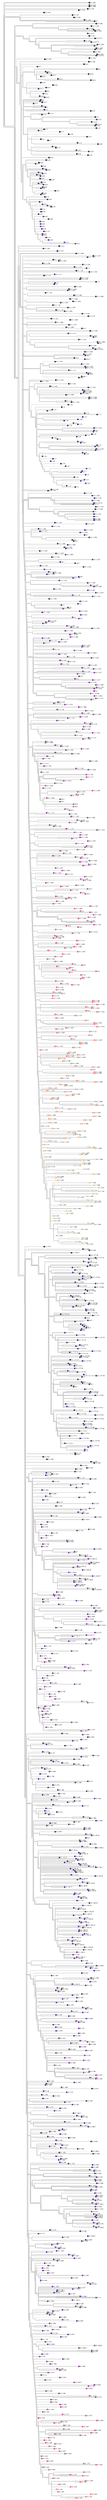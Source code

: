 {
    "$schema": "https://vega.github.io/schema/vega/v5.json",
    "description": "An example of Cartesian layouts for a node-link diagram of hierarchical data.",
    "width": 600,
    "height": 1600,
    "padding": 5,
  
  
    "data": [
      {
        "name": "source",
        "values": [{"name":"NODE_0000001","branch_length":0.1,"lineage":null,"leaf":false,"parent":null,"cumulative_length":0.1,"num_seqs":1360166},{"name":"EPI_ISL_2102044","branch_length":8.60704,"lineage":"B.1.497","leaf":true,"parent":"NODE_0000001","cumulative_length":8.70704,"num_seqs":2430},{"name":"NODE_0000877","branch_length":3.34866,"lineage":null,"leaf":false,"parent":"NODE_0000001","cumulative_length":3.44866,"num_seqs":1357736},{"name":"NODE_0000878","branch_length":3.09782,"lineage":null,"leaf":false,"parent":"NODE_0000877","cumulative_length":6.54648,"num_seqs":135},{"name":"EPI_ISL_2102043","branch_length":2.16056,"lineage":"B.1.225","leaf":true,"parent":"NODE_0000878","cumulative_length":8.70704,"num_seqs":64},{"name":"EPI_ISL_2102061","branch_length":2.16056,"lineage":"B.1.438","leaf":true,"parent":"NODE_0000878","cumulative_length":8.70704,"num_seqs":71},{"name":"NODE_0000509","branch_length":2.62714,"lineage":null,"leaf":false,"parent":"NODE_0000877","cumulative_length":6.0758,"num_seqs":1357601},{"name":"NODE_0000869","branch_length":0.05718,"lineage":null,"leaf":false,"parent":"NODE_0000509","cumulative_length":6.13298,"num_seqs":185},{"name":"EPI_ISL_1824612","branch_length":2.54121,"lineage":"B.1.195","leaf":true,"parent":"NODE_0000869","cumulative_length":8.67419,"num_seqs":131},{"name":"EPI_ISL_1239461","branch_length":2.36256,"lineage":"B.1.326","leaf":true,"parent":"NODE_0000869","cumulative_length":8.49554,"num_seqs":54},{"name":"NODE_0000584","branch_length":0.04329,"lineage":null,"leaf":false,"parent":"NODE_0000509","cumulative_length":6.11909,"num_seqs":60478},{"name":"EPI_ISL_1166103","branch_length":1.68104,"lineage":"B.1.529","leaf":true,"parent":"NODE_0000584","cumulative_length":7.80013,"num_seqs":19},{"name":"NODE_0000006","branch_length":1.20147,"lineage":null,"leaf":false,"parent":"NODE_0000584","cumulative_length":7.32056,"num_seqs":60459},{"name":"EPI_ISL_2099813","branch_length":1.04904,"lineage":"B.1.131","leaf":true,"parent":"NODE_0000006","cumulative_length":8.3696,"num_seqs":101},{"name":"NODE_0000007","branch_length":0.0,"lineage":null,"leaf":false,"parent":"NODE_0000006","cumulative_length":7.32056,"num_seqs":60358},{"name":"EPI_ISL_1883956","branch_length":1.07916,"lineage":"B.1.536","leaf":true,"parent":"NODE_0000007","cumulative_length":8.39972,"num_seqs":49},{"name":"NODE_0000585","branch_length":0.52121,"lineage":null,"leaf":false,"parent":"NODE_0000007","cumulative_length":7.84177,"num_seqs":60309},{"name":"EPI_ISL_2024434","branch_length":0.7667,"lineage":"B.1.264","leaf":true,"parent":"NODE_0000585","cumulative_length":8.60847,"num_seqs":56},{"name":"EPI_ISL_2108714","branch_length":0.9693,"lineage":"B.1","leaf":true,"parent":"NODE_0000585","cumulative_length":8.81107,"num_seqs":60253},{"name":"NODE_0000009","branch_length":1.13764,"lineage":null,"leaf":false,"parent":"NODE_0000509","cumulative_length":7.21344,"num_seqs":1296938},{"name":"NODE_0000514","branch_length":0.0,"lineage":null,"leaf":false,"parent":"NODE_0000009","cumulative_length":7.21344,"num_seqs":15710},{"name":"NODE_0000515","branch_length":0.36162,"lineage":null,"leaf":false,"parent":"NODE_0000514","cumulative_length":7.57506,"num_seqs":3785},{"name":"EPI_ISL_2047591","branch_length":1.26888,"lineage":"B.1.305","leaf":true,"parent":"NODE_0000515","cumulative_length":8.84394,"num_seqs":349},{"name":"NODE_0000516","branch_length":0.51417,"lineage":null,"leaf":false,"parent":"NODE_0000515","cumulative_length":8.08923,"num_seqs":3436},{"name":"EPI_ISL_1385661","branch_length":0.65888,"lineage":"B.1.1.270","leaf":true,"parent":"NODE_0000516","cumulative_length":8.74811,"num_seqs":87},{"name":"NODE_0000517","branch_length":0.17978,"lineage":null,"leaf":false,"parent":"NODE_0000516","cumulative_length":8.26901,"num_seqs":3349},{"name":"EPI_ISL_1970560","branch_length":0.39696,"lineage":"B.1.503","leaf":true,"parent":"NODE_0000517","cumulative_length":8.66597,"num_seqs":234},{"name":"EPI_ISL_1995253","branch_length":0.5229,"lineage":"B.1.166","leaf":true,"parent":"NODE_0000517","cumulative_length":8.79191,"num_seqs":115},{"name":"EPI_ISL_2108452","branch_length":0.55302,"lineage":"B.1.525","leaf":true,"parent":"NODE_0000517","cumulative_length":8.82203,"num_seqs":3000},{"name":"NODE_0000519","branch_length":0.17104,"lineage":null,"leaf":false,"parent":"NODE_0000514","cumulative_length":7.38448,"num_seqs":11925},{"name":"EPI_ISL_1544002","branch_length":1.28971,"lineage":"B.1.617","leaf":true,"parent":"NODE_0000519","cumulative_length":8.67419,"num_seqs":1},{"name":"NODE_0000520","branch_length":0.11905,"lineage":null,"leaf":false,"parent":"NODE_0000519","cumulative_length":7.50353,"num_seqs":11924},{"name":"EPI_ISL_1663373","branch_length":1.20078,"lineage":"B.1.83","leaf":true,"parent":"NODE_0000520","cumulative_length":8.70431,"num_seqs":67},{"name":"NODE_0000521","branch_length":0.12979,"lineage":null,"leaf":false,"parent":"NODE_0000520","cumulative_length":7.63332,"num_seqs":11857},{"name":"EPI_ISL_2108462","branch_length":1.18871,"lineage":"B.1.617.1","leaf":true,"parent":"NODE_0000521","cumulative_length":8.82203,"num_seqs":2042},{"name":"NODE_0000522","branch_length":0.06323,"lineage":null,"leaf":false,"parent":"NODE_0000521","cumulative_length":7.69655,"num_seqs":9815},{"name":"NODE_0000523","branch_length":0.56418,"lineage":null,"leaf":false,"parent":"NODE_0000522","cumulative_length":8.26073,"num_seqs":169},{"name":"EPI_ISL_1703689","branch_length":0.34775,"lineage":"B.1.383","leaf":true,"parent":"NODE_0000523","cumulative_length":8.60848,"num_seqs":103},{"name":"EPI_ISL_2132715","branch_length":0.48464,"lineage":"B.1.617.3","leaf":true,"parent":"NODE_0000523","cumulative_length":8.74537,"num_seqs":66},{"name":"NODE_0000524","branch_length":0.24872,"lineage":null,"leaf":false,"parent":"NODE_0000522","cumulative_length":7.94527,"num_seqs":9646},{"name":"NODE_0000525","branch_length":0.45498,"lineage":null,"leaf":false,"parent":"NODE_0000524","cumulative_length":8.40025,"num_seqs":4494},{"name":"EPI_ISL_2121591","branch_length":0.46832,"lineage":"B.1.530","leaf":true,"parent":"NODE_0000525","cumulative_length":8.86857,"num_seqs":60},{"name":"EPI_ISL_2111454","branch_length":0.40809,"lineage":"B","leaf":true,"parent":"NODE_0000525","cumulative_length":8.80834,"num_seqs":4434},{"name":"NODE_0000526","branch_length":0.19535,"lineage":null,"leaf":false,"parent":"NODE_0000524","cumulative_length":8.14062,"num_seqs":5152},{"name":"NODE_0000527","branch_length":0.25422,"lineage":null,"leaf":false,"parent":"NODE_0000526","cumulative_length":8.39484,"num_seqs":217},{"name":"EPI_ISL_2131730","branch_length":0.45184,"lineage":"B.1.245","leaf":true,"parent":"NODE_0000527","cumulative_length":8.84668,"num_seqs":25},{"name":"EPI_ISL_2111026","branch_length":0.4272,"lineage":"B.1.153","leaf":true,"parent":"NODE_0000527","cumulative_length":8.82204,"num_seqs":192},{"name":"NODE_0000528","branch_length":0.14299,"lineage":null,"leaf":false,"parent":"NODE_0000526","cumulative_length":8.28361,"num_seqs":4935},{"name":"EPI_ISL_2110561","branch_length":0.51652,"lineage":"B.1.459","leaf":true,"parent":"NODE_0000528","cumulative_length":8.80013,"num_seqs":181},{"name":"NODE_0000529","branch_length":0.3236,"lineage":null,"leaf":false,"parent":"NODE_0000528","cumulative_length":8.60721,"num_seqs":4754},{"name":"EPI_ISL_2120157","branch_length":0.25589,"lineage":"B.1.555","leaf":true,"parent":"NODE_0000529","cumulative_length":8.8631,"num_seqs":44},{"name":"EPI_ISL_2134586","branch_length":0.23672,"lineage":"B.1.617.2","leaf":true,"parent":"NODE_0000529","cumulative_length":8.84393,"num_seqs":4710},{"name":"NODE_0000026","branch_length":0.0,"lineage":null,"leaf":false,"parent":"NODE_0000009","cumulative_length":7.21344,"num_seqs":1281228},{"name":"NODE_0000589","branch_length":0.04004,"lineage":null,"leaf":false,"parent":"NODE_0000026","cumulative_length":7.25348,"num_seqs":20367},{"name":"EPI_ISL_2103416","branch_length":1.45356,"lineage":"B.1.203","leaf":true,"parent":"NODE_0000589","cumulative_length":8.70704,"num_seqs":10},{"name":"EPI_ISL_1420635","branch_length":0.56308,"lineage":"B.1.479","leaf":true,"parent":"NODE_0000589","cumulative_length":7.81656,"num_seqs":24},{"name":"NODE_0000591","branch_length":0.06542,"lineage":null,"leaf":false,"parent":"NODE_0000589","cumulative_length":7.3189,"num_seqs":20333},{"name":"EPI_ISL_1568535","branch_length":1.3772,"lineage":"B.1.260","leaf":true,"parent":"NODE_0000591","cumulative_length":8.6961,"num_seqs":139},{"name":"NODE_0000592","branch_length":0.02141,"lineage":null,"leaf":false,"parent":"NODE_0000591","cumulative_length":7.34031,"num_seqs":20194},{"name":"EPI_ISL_1103757","branch_length":1.25996,"lineage":"B.52","leaf":true,"parent":"NODE_0000592","cumulative_length":8.60027,"num_seqs":76},{"name":"NODE_0000648","branch_length":0.03412,"lineage":null,"leaf":false,"parent":"NODE_0000592","cumulative_length":7.37443,"num_seqs":2546},{"name":"EPI_ISL_728156","branch_length":0.29155,"lineage":"B.5","leaf":true,"parent":"NODE_0000648","cumulative_length":7.66598,"num_seqs":21},{"name":"NODE_0000650","branch_length":0.23567,"lineage":null,"leaf":false,"parent":"NODE_0000648","cumulative_length":7.6101,"num_seqs":1918},{"name":"EPI_ISL_2131515","branch_length":1.24752,"lineage":"B.6","leaf":true,"parent":"NODE_0000650","cumulative_length":8.85762,"num_seqs":808},{"name":"NODE_0000651","branch_length":0.0398,"lineage":null,"leaf":false,"parent":"NODE_0000650","cumulative_length":7.6499,"num_seqs":1110},{"name":"EPI_ISL_807153","branch_length":0.18034,"lineage":"B.6.1","leaf":true,"parent":"NODE_0000651","cumulative_length":7.83024,"num_seqs":35},{"name":"EPI_ISL_648747","branch_length":0.2132,"lineage":"B.6.3","leaf":true,"parent":"NODE_0000651","cumulative_length":7.8631,"num_seqs":37},{"name":"EPI_ISL_1424635","branch_length":1.04071,"lineage":"B.6.8","leaf":true,"parent":"NODE_0000651","cumulative_length":8.69061,"num_seqs":63},{"name":"EPI_ISL_582124","branch_length":0.29533,"lineage":"B.6.2","leaf":true,"parent":"NODE_0000651","cumulative_length":7.94523,"num_seqs":14},{"name":"EPI_ISL_500639","branch_length":0.08725,"lineage":"B.6.5","leaf":true,"parent":"NODE_0000651","cumulative_length":7.73715,"num_seqs":1},{"name":"NODE_0000653","branch_length":0.17414,"lineage":null,"leaf":false,"parent":"NODE_0000651","cumulative_length":7.82404,"num_seqs":960},{"name":"EPI_ISL_648740","branch_length":0.2526,"lineage":"B.6.4","leaf":true,"parent":"NODE_0000653","cumulative_length":8.07664,"num_seqs":22},{"name":"EPI_ISL_1663351","branch_length":0.91311,"lineage":"B.6.6","leaf":true,"parent":"NODE_0000653","cumulative_length":8.73715,"num_seqs":938},{"name":"NODE_0000657","branch_length":0.07683,"lineage":null,"leaf":false,"parent":"NODE_0000648","cumulative_length":7.45126,"num_seqs":607},{"name":"EPI_ISL_1257986","branch_length":0.28316,"lineage":"B.4.4","leaf":true,"parent":"NODE_0000657","cumulative_length":7.73442,"num_seqs":48},{"name":"NODE_0000662","branch_length":0.0,"lineage":null,"leaf":false,"parent":"NODE_0000657","cumulative_length":7.45126,"num_seqs":133},{"name":"EPI_ISL_1398364","branch_length":0.52683,"lineage":"B.4.8","leaf":true,"parent":"NODE_0000662","cumulative_length":7.97809,"num_seqs":11},{"name":"NODE_0000663","branch_length":0.05505,"lineage":null,"leaf":false,"parent":"NODE_0000662","cumulative_length":7.50631,"num_seqs":122},{"name":"EPI_ISL_454589","branch_length":0.33489,"lineage":"B.4.1","leaf":true,"parent":"NODE_0000663","cumulative_length":7.8412,"num_seqs":27},{"name":"EPI_ISL_1251263","branch_length":0.18157,"lineage":"B.4.7","leaf":true,"parent":"NODE_0000663","cumulative_length":7.68788,"num_seqs":95},{"name":"NODE_0000044","branch_length":0.06966,"lineage":null,"leaf":false,"parent":"NODE_0000657","cumulative_length":7.52092,"num_seqs":426},{"name":"EPI_ISL_2015130","branch_length":0.31207,"lineage":"B.4","leaf":true,"parent":"NODE_0000044","cumulative_length":7.83299,"num_seqs":314},{"name":"NODE_0000070","branch_length":0.0,"lineage":null,"leaf":false,"parent":"NODE_0000044","cumulative_length":7.52092,"num_seqs":112},{"name":"EPI_ISL_483640","branch_length":0.26552,"lineage":"B.4.2","leaf":true,"parent":"NODE_0000070","cumulative_length":7.78644,"num_seqs":15},{"name":"NODE_0000072","branch_length":0.0,"lineage":null,"leaf":false,"parent":"NODE_0000070","cumulative_length":7.52092,"num_seqs":97},{"name":"EPI_ISL_775954","branch_length":0.18886,"lineage":"B.4.6","leaf":true,"parent":"NODE_0000072","cumulative_length":7.70978,"num_seqs":19},{"name":"EPI_ISL_563925","branch_length":0.29016,"lineage":"B.4.5","leaf":true,"parent":"NODE_0000072","cumulative_length":7.81108,"num_seqs":78},{"name":"NODE_0000616","branch_length":0.04269,"lineage":null,"leaf":false,"parent":"NODE_0000592","cumulative_length":7.383,"num_seqs":9895},{"name":"EPI_ISL_2135984","branch_length":0.34869,"lineage":"A.1","leaf":true,"parent":"NODE_0000616","cumulative_length":7.73169,"num_seqs":2881},{"name":"EPI_ISL_1296461","branch_length":0.335,"lineage":"A.6","leaf":true,"parent":"NODE_0000616","cumulative_length":7.718,"num_seqs":131},{"name":"EPI_ISL_862841","branch_length":0.37881,"lineage":"A.16","leaf":true,"parent":"NODE_0000616","cumulative_length":7.76181,"num_seqs":62},{"name":"EPI_ISL_1655937","branch_length":0.20632,"lineage":"A.17","leaf":true,"parent":"NODE_0000616","cumulative_length":7.58932,"num_seqs":11},{"name":"NODE_0000627","branch_length":0.20052,"lineage":null,"leaf":false,"parent":"NODE_0000616","cumulative_length":7.58352,"num_seqs":2445},{"name":"EPI_ISL_2099225","branch_length":0.17007,"lineage":"A.3","leaf":true,"parent":"NODE_0000627","cumulative_length":7.75359,"num_seqs":363},{"name":"EPI_ISL_2135975","branch_length":0.24399,"lineage":"A","leaf":true,"parent":"NODE_0000627","cumulative_length":7.82751,"num_seqs":2082},{"name":"NODE_0000630","branch_length":0.06289,"lineage":null,"leaf":false,"parent":"NODE_0000616","cumulative_length":7.44589,"num_seqs":685},{"name":"EPI_ISL_1939333","branch_length":0.35972,"lineage":"A.5","leaf":true,"parent":"NODE_0000630","cumulative_length":7.80561,"num_seqs":346},{"name":"EPI_ISL_2132720","branch_length":1.28854,"lineage":"A.27","leaf":true,"parent":"NODE_0000630","cumulative_length":8.73443,"num_seqs":339},{"name":"NODE_0000617","branch_length":0.15262,"lineage":null,"leaf":false,"parent":"NODE_0000616","cumulative_length":7.53562,"num_seqs":2379},{"name":"NODE_0000618","branch_length":0.16665,"lineage":null,"leaf":false,"parent":"NODE_0000617","cumulative_length":7.70227,"num_seqs":556},{"name":"EPI_ISL_533365","branch_length":0.18821,"lineage":"A.2.3","leaf":true,"parent":"NODE_0000618","cumulative_length":7.89048,"num_seqs":186},{"name":"EPI_ISL_890747","branch_length":0.05406,"lineage":"A.2.2","leaf":true,"parent":"NODE_0000618","cumulative_length":7.75633,"num_seqs":370},{"name":"NODE_0000619","branch_length":0.22636,"lineage":null,"leaf":false,"parent":"NODE_0000617","cumulative_length":7.76198,"num_seqs":1823},{"name":"EPI_ISL_1992598","branch_length":1.06279,"lineage":"A.2","leaf":true,"parent":"NODE_0000619","cumulative_length":8.82477,"num_seqs":1098},{"name":"NODE_0000620","branch_length":0.55402,"lineage":null,"leaf":false,"parent":"NODE_0000619","cumulative_length":8.316,"num_seqs":725},{"name":"EPI_ISL_2100425","branch_length":0.53615,"lineage":"A.2.4","leaf":true,"parent":"NODE_0000620","cumulative_length":8.85215,"num_seqs":56},{"name":"NODE_0000621","branch_length":0.14284,"lineage":null,"leaf":false,"parent":"NODE_0000620","cumulative_length":8.45884,"num_seqs":669},{"name":"EPI_ISL_2135300","branch_length":0.29202,"lineage":"A.2.5.2","leaf":true,"parent":"NODE_0000621","cumulative_length":8.75086,"num_seqs":94},{"name":"NODE_0000622","branch_length":0.02716,"lineage":null,"leaf":false,"parent":"NODE_0000621","cumulative_length":8.486,"num_seqs":575},{"name":"EPI_ISL_2115276","branch_length":0.3552,"lineage":"A.2.5.1","leaf":true,"parent":"NODE_0000622","cumulative_length":8.8412,"num_seqs":95},{"name":"EPI_ISL_2136171","branch_length":0.33604,"lineage":"A.2.5","leaf":true,"parent":"NODE_0000622","cumulative_length":8.82204,"num_seqs":480},{"name":"NODE_0000631","branch_length":0.08607,"lineage":null,"leaf":false,"parent":"NODE_0000616","cumulative_length":7.46907,"num_seqs":1301},{"name":"EPI_ISL_2123226","branch_length":1.37761,"lineage":"A.21","leaf":true,"parent":"NODE_0000631","cumulative_length":8.84668,"num_seqs":173},{"name":"EPI_ISL_1501758","branch_length":0.33107,"lineage":"A.4","leaf":true,"parent":"NODE_0000631","cumulative_length":7.80014,"num_seqs":72},{"name":"EPI_ISL_1201091","branch_length":0.21882,"lineage":"A.22","leaf":true,"parent":"NODE_0000631","cumulative_length":7.68789,"num_seqs":13},{"name":"EPI_ISL_1255113","branch_length":0.64592,"lineage":"A.11","leaf":true,"parent":"NODE_0000631","cumulative_length":8.11499,"num_seqs":12},{"name":"NODE_0000634","branch_length":0.0,"lineage":null,"leaf":false,"parent":"NODE_0000631","cumulative_length":7.46907,"num_seqs":288},{"name":"EPI_ISL_1663657","branch_length":0.82388,"lineage":"A.18","leaf":true,"parent":"NODE_0000634","cumulative_length":8.29295,"num_seqs":13},{"name":"NODE_0000635","branch_length":0.08052,"lineage":null,"leaf":false,"parent":"NODE_0000634","cumulative_length":7.54959,"num_seqs":275},{"name":"EPI_ISL_1663675","branch_length":1.11091,"lineage":"A.19","leaf":true,"parent":"NODE_0000635","cumulative_length":8.6605,"num_seqs":77},{"name":"NODE_0000636","branch_length":0.0,"lineage":null,"leaf":false,"parent":"NODE_0000635","cumulative_length":7.54959,"num_seqs":198},{"name":"EPI_ISL_1390778","branch_length":0.18484,"lineage":"A.9","leaf":true,"parent":"NODE_0000636","cumulative_length":7.73443,"num_seqs":81},{"name":"EPI_ISL_463026","branch_length":0.32994,"lineage":"A.7","leaf":true,"parent":"NODE_0000636","cumulative_length":7.87953,"num_seqs":2},{"name":"NODE_0000638","branch_length":0.0451,"lineage":null,"leaf":false,"parent":"NODE_0000636","cumulative_length":7.59469,"num_seqs":115},{"name":"EPI_ISL_777275","branch_length":0.87348,"lineage":"A.12","leaf":true,"parent":"NODE_0000638","cumulative_length":8.46817,"num_seqs":6},{"name":"EPI_ISL_2130697","branch_length":1.28484,"lineage":"A.28","leaf":true,"parent":"NODE_0000638","cumulative_length":8.87953,"num_seqs":109},{"name":"NODE_0000641","branch_length":0.07258,"lineage":null,"leaf":false,"parent":"NODE_0000631","cumulative_length":7.54165,"num_seqs":743},{"name":"EPI_ISL_553454","branch_length":0.4255,"lineage":"A.26","leaf":true,"parent":"NODE_0000641","cumulative_length":7.96715,"num_seqs":13},{"name":"EPI_ISL_714364","branch_length":0.49394,"lineage":"A.15","leaf":true,"parent":"NODE_0000641","cumulative_length":8.03559,"num_seqs":62},{"name":"NODE_0000642","branch_length":0.10295,"lineage":null,"leaf":false,"parent":"NODE_0000641","cumulative_length":7.6446,"num_seqs":590},{"name":"EPI_ISL_1469344","branch_length":0.80167,"lineage":"A.25","leaf":true,"parent":"NODE_0000642","cumulative_length":8.44627,"num_seqs":21},{"name":"EPI_ISL_2135840","branch_length":1.04876,"lineage":"A.23.1","leaf":true,"parent":"NODE_0000642","cumulative_length":8.69336,"num_seqs":569},{"name":"NODE_0000644","branch_length":0.04089,"lineage":null,"leaf":false,"parent":"NODE_0000641","cumulative_length":7.58254,"num_seqs":78},{"name":"EPI_ISL_1477048","branch_length":0.87468,"lineage":"A.24","leaf":true,"parent":"NODE_0000644","cumulative_length":8.45722,"num_seqs":12},{"name":"EPI_ISL_1577419","branch_length":1.09713,"lineage":"A.23","leaf":true,"parent":"NODE_0000644","cumulative_length":8.67967,"num_seqs":66},{"name":"NODE_0000090","branch_length":0.00596,"lineage":null,"leaf":false,"parent":"NODE_0000592","cumulative_length":7.34627,"num_seqs":7677},{"name":"EPI_ISL_698206","branch_length":0.55243,"lineage":"B.53","leaf":true,"parent":"NODE_0000090","cumulative_length":7.8987,"num_seqs":83},{"name":"NODE_0000092","branch_length":0.02862,"lineage":null,"leaf":false,"parent":"NODE_0000090","cumulative_length":7.37489,"num_seqs":7594},{"name":"NODE_0000664","branch_length":0.06092,"lineage":null,"leaf":false,"parent":"NODE_0000092","cumulative_length":7.43581,"num_seqs":4662},{"name":"EPI_ISL_1714043","branch_length":0.40539,"lineage":"B.28","leaf":true,"parent":"NODE_0000664","cumulative_length":7.8412,"num_seqs":326},{"name":"NODE_0000666","branch_length":0.08546,"lineage":null,"leaf":false,"parent":"NODE_0000664","cumulative_length":7.52127,"num_seqs":52},{"name":"EPI_ISL_684136","branch_length":0.17483,"lineage":"B.42","leaf":true,"parent":"NODE_0000666","cumulative_length":7.6961,"num_seqs":13},{"name":"EPI_ISL_738084","branch_length":0.10638,"lineage":"B.43","leaf":true,"parent":"NODE_0000666","cumulative_length":7.62765,"num_seqs":39},{"name":"NODE_0000667","branch_length":0.03263,"lineage":null,"leaf":false,"parent":"NODE_0000664","cumulative_length":7.46844,"num_seqs":4284},{"name":"EPI_ISL_582523","branch_length":0.28241,"lineage":"B.44","leaf":true,"parent":"NODE_0000667","cumulative_length":7.75085,"num_seqs":9},{"name":"NODE_0000669","branch_length":0.03376,"lineage":null,"leaf":false,"parent":"NODE_0000667","cumulative_length":7.5022,"num_seqs":2699},{"name":"EPI_ISL_1586765","branch_length":0.27056,"lineage":"B.61","leaf":true,"parent":"NODE_0000669","cumulative_length":7.77276,"num_seqs":129},{"name":"EPI_ISL_1942265","branch_length":0.34174,"lineage":"B.40","leaf":true,"parent":"NODE_0000669","cumulative_length":7.84394,"num_seqs":2570},{"name":"NODE_0000670","branch_length":0.05215,"lineage":null,"leaf":false,"parent":"NODE_0000667","cumulative_length":7.52059,"num_seqs":1576},{"name":"EPI_ISL_1201090","branch_length":0.16729,"lineage":"B.29","leaf":true,"parent":"NODE_0000670","cumulative_length":7.68788,"num_seqs":213},{"name":"EPI_ISL_1586760","branch_length":0.24668,"lineage":"B.31","leaf":true,"parent":"NODE_0000670","cumulative_length":7.76727,"num_seqs":201},{"name":"EPI_ISL_1490167","branch_length":0.13443,"lineage":"B.41","leaf":true,"parent":"NODE_0000670","cumulative_length":7.65502,"num_seqs":99},{"name":"EPI_ISL_1523525","branch_length":0.20562,"lineage":"B.30","leaf":true,"parent":"NODE_0000670","cumulative_length":7.72621,"num_seqs":49},{"name":"NODE_0000675","branch_length":0.08882,"lineage":null,"leaf":false,"parent":"NODE_0000670","cumulative_length":7.60941,"num_seqs":293},{"name":"EPI_ISL_1712699","branch_length":0.11132,"lineage":"B.36","leaf":true,"parent":"NODE_0000675","cumulative_length":7.72073,"num_seqs":10},{"name":"EPI_ISL_1714362","branch_length":0.31118,"lineage":"B.23","leaf":true,"parent":"NODE_0000675","cumulative_length":7.92059,"num_seqs":283},{"name":"NODE_0000676","branch_length":0.04471,"lineage":null,"leaf":false,"parent":"NODE_0000670","cumulative_length":7.5653,"num_seqs":721},{"name":"EPI_ISL_539170","branch_length":0.18281,"lineage":"B.33","leaf":true,"parent":"NODE_0000676","cumulative_length":7.74811,"num_seqs":46},{"name":"EPI_ISL_965991","branch_length":0.12258,"lineage":"B.34","leaf":true,"parent":"NODE_0000676","cumulative_length":7.68788,"num_seqs":62},{"name":"EPI_ISL_1586618","branch_length":0.22114,"lineage":"B.35","leaf":true,"parent":"NODE_0000676","cumulative_length":7.78644,"num_seqs":102},{"name":"NODE_0000682","branch_length":0.0792,"lineage":null,"leaf":false,"parent":"NODE_0000676","cumulative_length":7.6445,"num_seqs":411},{"name":"EPI_ISL_1586507","branch_length":0.12825,"lineage":"B.58","leaf":true,"parent":"NODE_0000682","cumulative_length":7.77275,"num_seqs":76},{"name":"EPI_ISL_1620734","branch_length":0.09266,"lineage":"B.39","leaf":true,"parent":"NODE_0000682","cumulative_length":7.73716,"num_seqs":335},{"name":"NODE_0000101","branch_length":0.04576,"lineage":null,"leaf":false,"parent":"NODE_0000676","cumulative_length":7.61106,"num_seqs":100},{"name":"EPI_ISL_961336","branch_length":0.41084,"lineage":"B.37","leaf":true,"parent":"NODE_0000101","cumulative_length":8.0219,"num_seqs":29},{"name":"NODE_0000102","branch_length":0.0,"lineage":null,"leaf":false,"parent":"NODE_0000101","cumulative_length":7.61106,"num_seqs":71},{"name":"EPI_ISL_1029968","branch_length":0.15348,"lineage":"B.38","leaf":true,"parent":"NODE_0000102","cumulative_length":7.76454,"num_seqs":36},{"name":"EPI_ISL_1015074","branch_length":0.1261,"lineage":"B.32","leaf":true,"parent":"NODE_0000102","cumulative_length":7.73716,"num_seqs":35},{"name":"NODE_0000103","branch_length":0.07624,"lineage":null,"leaf":false,"parent":"NODE_0000092","cumulative_length":7.45113,"num_seqs":2932},{"name":"EPI_ISL_1973289","branch_length":0.36543,"lineage":"B.12","leaf":true,"parent":"NODE_0000103","cumulative_length":7.81656,"num_seqs":140},{"name":"NODE_0000041","branch_length":0.04922,"lineage":null,"leaf":false,"parent":"NODE_0000103","cumulative_length":7.50035,"num_seqs":2792},{"name":"EPI_ISL_589362","branch_length":0.36549,"lineage":"B.45","leaf":true,"parent":"NODE_0000041","cumulative_length":7.86584,"num_seqs":234},{"name":"NODE_0000042","branch_length":0.02688,"lineage":null,"leaf":false,"parent":"NODE_0000041","cumulative_length":7.52723,"num_seqs":2558},{"name":"EPI_ISL_1882233","branch_length":0.18255,"lineage":"B.3","leaf":true,"parent":"NODE_0000042","cumulative_length":7.70978,"num_seqs":984},{"name":"NODE_0000043","branch_length":0.03106,"lineage":null,"leaf":false,"parent":"NODE_0000042","cumulative_length":7.55829,"num_seqs":1574},{"name":"NODE_0000602","branch_length":0.06081,"lineage":null,"leaf":false,"parent":"NODE_0000043","cumulative_length":7.6191,"num_seqs":62},{"name":"EPI_ISL_578387","branch_length":0.14818,"lineage":"B.51","leaf":true,"parent":"NODE_0000602","cumulative_length":7.76728,"num_seqs":21},{"name":"EPI_ISL_509938","branch_length":0.24674,"lineage":"B.13","leaf":true,"parent":"NODE_0000602","cumulative_length":7.86584,"num_seqs":21},{"name":"EPI_ISL_558935","branch_length":0.32066,"lineage":"B.18","leaf":true,"parent":"NODE_0000602","cumulative_length":7.93976,"num_seqs":20},{"name":"NODE_0000045","branch_length":0.0008,"lineage":null,"leaf":false,"parent":"NODE_0000043","cumulative_length":7.55909,"num_seqs":1512},{"name":"EPI_ISL_1620715","branch_length":0.18081,"lineage":"B.10","leaf":true,"parent":"NODE_0000045","cumulative_length":7.7399,"num_seqs":112},{"name":"NODE_0000047","branch_length":0.00045,"lineage":null,"leaf":false,"parent":"NODE_0000045","cumulative_length":7.55954,"num_seqs":1400},{"name":"EPI_ISL_910014","branch_length":0.18036,"lineage":"B.56","leaf":true,"parent":"NODE_0000047","cumulative_length":7.7399,"num_seqs":33},{"name":"NODE_0000049","branch_length":0.00665,"lineage":null,"leaf":false,"parent":"NODE_0000047","cumulative_length":7.56619,"num_seqs":1367},{"name":"EPI_ISL_805999","branch_length":0.12169,"lineage":"B.27","leaf":true,"parent":"NODE_0000049","cumulative_length":7.68788,"num_seqs":57},{"name":"NODE_0000052","branch_length":0.03748,"lineage":null,"leaf":false,"parent":"NODE_0000049","cumulative_length":7.60367,"num_seqs":1310},{"name":"EPI_ISL_1586617","branch_length":0.18277,"lineage":"B.47","leaf":true,"parent":"NODE_0000052","cumulative_length":7.78644,"num_seqs":44},{"name":"NODE_0000053","branch_length":0.00385,"lineage":null,"leaf":false,"parent":"NODE_0000052","cumulative_length":7.60752,"num_seqs":1266},{"name":"EPI_ISL_979150","branch_length":0.28022,"lineage":"B.46","leaf":true,"parent":"NODE_0000053","cumulative_length":7.88774,"num_seqs":45},{"name":"NODE_0000054","branch_length":0.0,"lineage":null,"leaf":false,"parent":"NODE_0000053","cumulative_length":7.60752,"num_seqs":1221},{"name":"EPI_ISL_984277","branch_length":0.11595,"lineage":"B.50","leaf":true,"parent":"NODE_0000054","cumulative_length":7.72347,"num_seqs":9},{"name":"NODE_0000056","branch_length":0.00148,"lineage":null,"leaf":false,"parent":"NODE_0000054","cumulative_length":7.609,"num_seqs":1212},{"name":"EPI_ISL_622511","branch_length":0.11995,"lineage":"B.49","leaf":true,"parent":"NODE_0000056","cumulative_length":7.72895,"num_seqs":18},{"name":"NODE_0000057","branch_length":0.00033,"lineage":null,"leaf":false,"parent":"NODE_0000056","cumulative_length":7.60933,"num_seqs":1194},{"name":"EPI_ISL_604381","branch_length":0.11962,"lineage":"B.57","leaf":true,"parent":"NODE_0000057","cumulative_length":7.72895,"num_seqs":56},{"name":"NODE_0000058","branch_length":0.0226,"lineage":null,"leaf":false,"parent":"NODE_0000057","cumulative_length":7.63193,"num_seqs":1138},{"name":"EPI_ISL_1586051","branch_length":0.12166,"lineage":"B.26","leaf":true,"parent":"NODE_0000058","cumulative_length":7.75359,"num_seqs":60},{"name":"NODE_0000059","branch_length":0.04365,"lineage":null,"leaf":false,"parent":"NODE_0000058","cumulative_length":7.67558,"num_seqs":1078},{"name":"EPI_ISL_979158","branch_length":0.12182,"lineage":"B.1.14","leaf":true,"parent":"NODE_0000059","cumulative_length":7.7974,"num_seqs":53},{"name":"NODE_0000064","branch_length":0.0,"lineage":null,"leaf":false,"parent":"NODE_0000059","cumulative_length":7.67558,"num_seqs":1025},{"name":"NODE_0000611","branch_length":0.06119,"lineage":null,"leaf":false,"parent":"NODE_0000064","cumulative_length":7.73677,"num_seqs":394},{"name":"EPI_ISL_1585971","branch_length":0.03051,"lineage":"B.11","leaf":true,"parent":"NODE_0000611","cumulative_length":7.76728,"num_seqs":185},{"name":"EPI_ISL_1586565","branch_length":0.03051,"lineage":"B.55","leaf":true,"parent":"NODE_0000611","cumulative_length":7.76728,"num_seqs":209},{"name":"NODE_0000066","branch_length":0.044,"lineage":null,"leaf":false,"parent":"NODE_0000064","cumulative_length":7.71958,"num_seqs":631},{"name":"EPI_ISL_437079","branch_length":0.12162,"lineage":"B.19","leaf":true,"parent":"NODE_0000066","cumulative_length":7.8412,"num_seqs":25},{"name":"NODE_0000067","branch_length":0.04644,"lineage":null,"leaf":false,"parent":"NODE_0000066","cumulative_length":7.76602,"num_seqs":606},{"name":"EPI_ISL_979151","branch_length":0.12172,"lineage":"B.20","leaf":true,"parent":"NODE_0000067","cumulative_length":7.88774,"num_seqs":43},{"name":"NODE_0000068","branch_length":0.15933,"lineage":null,"leaf":false,"parent":"NODE_0000067","cumulative_length":7.92535,"num_seqs":563},{"name":"EPI_ISL_534756","branch_length":0.28272,"lineage":"B.15","leaf":true,"parent":"NODE_0000068","cumulative_length":8.20807,"num_seqs":37},{"name":"EPI_ISL_1141015","branch_length":0.50175,"lineage":"B.3.1","leaf":true,"parent":"NODE_0000068","cumulative_length":8.4271,"num_seqs":526},{"name":"NODE_0000123","branch_length":0.07423,"lineage":null,"leaf":false,"parent":"NODE_0000026","cumulative_length":7.28767,"num_seqs":1260861},{"name":"EPI_ISL_1799501","branch_length":0.81362,"lineage":"B.1.91","leaf":true,"parent":"NODE_0000123","cumulative_length":8.10129,"num_seqs":376},{"name":"NODE_0000124","branch_length":0.0,"lineage":null,"leaf":false,"parent":"NODE_0000123","cumulative_length":7.28767,"num_seqs":1260485},{"name":"EPI_ISL_1501744","branch_length":0.49877,"lineage":"B.1.180","leaf":true,"parent":"NODE_0000124","cumulative_length":7.78644,"num_seqs":20},{"name":"NODE_0000125","branch_length":0.0,"lineage":null,"leaf":false,"parent":"NODE_0000124","cumulative_length":7.28767,"num_seqs":1260465},{"name":"NODE_0000508","branch_length":0.0,"lineage":null,"leaf":false,"parent":"NODE_0000125","cumulative_length":7.28767,"num_seqs":783355},{"name":"EPI_ISL_2087048","branch_length":0.77803,"lineage":"B.1.377","leaf":true,"parent":"NODE_0000508","cumulative_length":8.0657,"num_seqs":144},{"name":"NODE_0000507","branch_length":0.03398,"lineage":null,"leaf":false,"parent":"NODE_0000508","cumulative_length":7.32165,"num_seqs":783211},{"name":"EPI_ISL_2099574","branch_length":1.12188,"lineage":"B.1.1.369","leaf":true,"parent":"NODE_0000507","cumulative_length":8.44353,"num_seqs":2037},{"name":"NODE_0000000","branch_length":0.0502,"lineage":null,"leaf":false,"parent":"NODE_0000507","cumulative_length":7.37185,"num_seqs":781174},{"name":"EPI_ISL_2031970","branch_length":1.41459,"lineage":"B.1.1.371","leaf":true,"parent":"NODE_0000000","cumulative_length":8.78644,"num_seqs":52},{"name":"EPI_ISL_1214052","branch_length":1.29687,"lineage":"B.1.1.325","leaf":true,"parent":"NODE_0000000","cumulative_length":8.66872,"num_seqs":36},{"name":"NODE_0000016","branch_length":0.07006,"lineage":null,"leaf":false,"parent":"NODE_0000000","cumulative_length":7.44191,"num_seqs":53},{"name":"EPI_ISL_558896","branch_length":0.54166,"lineage":"B.1.1.147","leaf":true,"parent":"NODE_0000016","cumulative_length":7.98357,"num_seqs":10},{"name":"EPI_ISL_2007145","branch_length":0.65391,"lineage":"B.1.1.437","leaf":true,"parent":"NODE_0000016","cumulative_length":8.09582,"num_seqs":43},{"name":"NODE_0000030","branch_length":0.16771,"lineage":null,"leaf":false,"parent":"NODE_0000000","cumulative_length":7.53956,"num_seqs":193},{"name":"EPI_ISL_1586404","branch_length":0.2332,"lineage":"B.1.1.185","leaf":true,"parent":"NODE_0000030","cumulative_length":7.77276,"num_seqs":11},{"name":"EPI_ISL_2110407","branch_length":1.03333,"lineage":"B.1.1.243","leaf":true,"parent":"NODE_0000030","cumulative_length":8.57289,"num_seqs":182},{"name":"NODE_0000253","branch_length":0.55891,"lineage":null,"leaf":false,"parent":"NODE_0000000","cumulative_length":7.93076,"num_seqs":416},{"name":"EPI_ISL_1708681","branch_length":0.47717,"lineage":"B.1.1.217","leaf":true,"parent":"NODE_0000253","cumulative_length":8.40793,"num_seqs":256},{"name":"EPI_ISL_1841725","branch_length":0.71879,"lineage":"S.1","leaf":true,"parent":"NODE_0000253","cumulative_length":8.64955,"num_seqs":160},{"name":"NODE_0000357","branch_length":0.04267,"lineage":null,"leaf":false,"parent":"NODE_0000000","cumulative_length":7.41452,"num_seqs":284},{"name":"EPI_ISL_1964546","branch_length":1.03175,"lineage":"B.1.1.58","leaf":true,"parent":"NODE_0000357","cumulative_length":8.44627,"num_seqs":138},{"name":"EPI_ISL_1970720","branch_length":1.29253,"lineage":"B.1.1.159","leaf":true,"parent":"NODE_0000357","cumulative_length":8.70705,"num_seqs":146},{"name":"NODE_0000367","branch_length":0.08453,"lineage":null,"leaf":false,"parent":"NODE_0000000","cumulative_length":7.45638,"num_seqs":152},{"name":"EPI_ISL_533232","branch_length":0.55457,"lineage":"B.1.1.14","leaf":true,"parent":"NODE_0000367","cumulative_length":8.01095,"num_seqs":57},{"name":"EPI_ISL_1133183","branch_length":0.34376,"lineage":"B.1.1.61","leaf":true,"parent":"NODE_0000367","cumulative_length":7.80014,"num_seqs":95},{"name":"NODE_0000403","branch_length":0.12625,"lineage":null,"leaf":false,"parent":"NODE_0000000","cumulative_length":7.4981,"num_seqs":387},{"name":"EPI_ISL_1878540","branch_length":1.03373,"lineage":"B.1.1.219","leaf":true,"parent":"NODE_0000403","cumulative_length":8.53183,"num_seqs":185},{"name":"EPI_ISL_2101185","branch_length":1.02209,"lineage":"B.1.1.174","leaf":true,"parent":"NODE_0000403","cumulative_length":8.52019,"num_seqs":202},{"name":"NODE_0000046","branch_length":0.11644,"lineage":null,"leaf":false,"parent":"NODE_0000000","cumulative_length":7.48829,"num_seqs":281},{"name":"EPI_ISL_2112950","branch_length":1.35291,"lineage":"L.3","leaf":true,"parent":"NODE_0000046","cumulative_length":8.8412,"num_seqs":189},{"name":"EPI_ISL_1017303","branch_length":0.52813,"lineage":"L.4","leaf":true,"parent":"NODE_0000046","cumulative_length":8.01642,"num_seqs":16},{"name":"EPI_ISL_1181232","branch_length":0.51444,"lineage":"L.2","leaf":true,"parent":"NODE_0000046","cumulative_length":8.00273,"num_seqs":76},{"name":"NODE_0000164","branch_length":0.07797,"lineage":null,"leaf":false,"parent":"NODE_0000000","cumulative_length":7.44982,"num_seqs":608},{"name":"EPI_ISL_1884168","branch_length":0.96907,"lineage":"B.1.534","leaf":true,"parent":"NODE_0000164","cumulative_length":8.41889,"num_seqs":80},{"name":"NODE_0000165","branch_length":0.05813,"lineage":null,"leaf":false,"parent":"NODE_0000164","cumulative_length":7.50795,"num_seqs":528},{"name":"EPI_ISL_2081258","branch_length":0.79047,"lineage":"B.1.1.244","leaf":true,"parent":"NODE_0000165","cumulative_length":8.29842,"num_seqs":58},{"name":"EPI_ISL_2092854","branch_length":0.76583,"lineage":"B.1.1.432","leaf":true,"parent":"NODE_0000165","cumulative_length":8.27378,"num_seqs":470},{"name":"NODE_0000258","branch_length":0.09614,"lineage":null,"leaf":false,"parent":"NODE_0000000","cumulative_length":7.46799,"num_seqs":227},{"name":"EPI_ISL_526238","branch_length":0.35952,"lineage":"B.1.1.87","leaf":true,"parent":"NODE_0000258","cumulative_length":7.82751,"num_seqs":13},{"name":"NODE_0000259","branch_length":0.26575,"lineage":null,"leaf":false,"parent":"NODE_0000258","cumulative_length":7.73374,"num_seqs":214},{"name":"EPI_ISL_734286","branch_length":0.66598,"lineage":"B.1.1.168","leaf":true,"parent":"NODE_0000259","cumulative_length":8.39972,"num_seqs":36},{"name":"EPI_ISL_2098177","branch_length":1.10198,"lineage":"B.1.1.368","leaf":true,"parent":"NODE_0000259","cumulative_length":8.83572,"num_seqs":178},{"name":"NODE_0000435","branch_length":0.06408,"lineage":null,"leaf":false,"parent":"NODE_0000000","cumulative_length":7.43593,"num_seqs":201},{"name":"EPI_ISL_660236","branch_length":0.88439,"lineage":"B.1.1.444","leaf":true,"parent":"NODE_0000435","cumulative_length":8.32032,"num_seqs":5},{"name":"NODE_0000436","branch_length":0.4388,"lineage":null,"leaf":false,"parent":"NODE_0000435","cumulative_length":7.87473,"num_seqs":196},{"name":"EPI_ISL_1689064","branch_length":0.50582,"lineage":"B.1.1.334","leaf":true,"parent":"NODE_0000436","cumulative_length":8.38055,"num_seqs":6},{"name":"EPI_ISL_2035517","branch_length":0.25668,"lineage":"B.1.1.337","leaf":true,"parent":"NODE_0000436","cumulative_length":8.13141,"num_seqs":190},{"name":"NODE_0000060","branch_length":0.0679,"lineage":null,"leaf":false,"parent":"NODE_0000000","cumulative_length":7.43975,"num_seqs":1118},{"name":"EPI_ISL_2101833","branch_length":0.53835,"lineage":"B.1.1.132","leaf":true,"parent":"NODE_0000060","cumulative_length":7.9781,"num_seqs":65},{"name":"NODE_0000061","branch_length":0.20376,"lineage":null,"leaf":false,"parent":"NODE_0000060","cumulative_length":7.64351,"num_seqs":1053},{"name":"EPI_ISL_2081914","branch_length":0.63302,"lineage":"B.1.1.301","leaf":true,"parent":"NODE_0000061","cumulative_length":8.27653,"num_seqs":746},{"name":"NODE_0000062","branch_length":0.0,"lineage":null,"leaf":false,"parent":"NODE_0000061","cumulative_length":7.64351,"num_seqs":307},{"name":"EPI_ISL_2081878","branch_length":0.39756,"lineage":"B.1.1.187","leaf":true,"parent":"NODE_0000062","cumulative_length":8.04107,"num_seqs":103},{"name":"EPI_ISL_2081932","branch_length":0.56731,"lineage":"B.1.1.204","leaf":true,"parent":"NODE_0000062","cumulative_length":8.21082,"num_seqs":204},{"name":"NODE_0000135","branch_length":0.0,"lineage":null,"leaf":false,"parent":"NODE_0000000","cumulative_length":7.37185,"num_seqs":217},{"name":"EPI_ISL_1920147","branch_length":1.19283,"lineage":"B.1.1.461","leaf":true,"parent":"NODE_0000135","cumulative_length":8.56468,"num_seqs":55},{"name":"NODE_0000136","branch_length":0.0844,"lineage":null,"leaf":false,"parent":"NODE_0000135","cumulative_length":7.45625,"num_seqs":162},{"name":"EPI_ISL_2101254","branch_length":1.2289,"lineage":"B.1.1.57","leaf":true,"parent":"NODE_0000136","cumulative_length":8.68515,"num_seqs":62},{"name":"NODE_0000137","branch_length":0.0,"lineage":null,"leaf":false,"parent":"NODE_0000136","cumulative_length":7.45625,"num_seqs":100},{"name":"EPI_ISL_559046","branch_length":0.48625,"lineage":"B.1.1.29","leaf":true,"parent":"NODE_0000137","cumulative_length":7.9425,"num_seqs":93},{"name":"EPI_ISL_733240","branch_length":0.86682,"lineage":"B.1.1.449","leaf":true,"parent":"NODE_0000137","cumulative_length":8.32307,"num_seqs":7},{"name":"NODE_0000302","branch_length":0.08441,"lineage":null,"leaf":false,"parent":"NODE_0000000","cumulative_length":7.45626,"num_seqs":1255},{"name":"EPI_ISL_2086879","branch_length":0.57385,"lineage":"B.1.1.448","leaf":true,"parent":"NODE_0000302","cumulative_length":8.03011,"num_seqs":320},{"name":"NODE_0000303","branch_length":0.0,"lineage":null,"leaf":false,"parent":"NODE_0000302","cumulative_length":7.45626,"num_seqs":935},{"name":"EPI_ISL_2106865","branch_length":0.84216,"lineage":"B.1.1.157","leaf":true,"parent":"NODE_0000303","cumulative_length":8.29842,"num_seqs":901},{"name":"NODE_0000304","branch_length":0.71908,"lineage":null,"leaf":false,"parent":"NODE_0000303","cumulative_length":8.17534,"num_seqs":34},{"name":"EPI_ISL_959987","branch_length":0.06832,"lineage":"B.1.1.405","leaf":true,"parent":"NODE_0000304","cumulative_length":8.24366,"num_seqs":11},{"name":"EPI_ISL_865584","branch_length":0.38112,"lineage":"AC.1","leaf":true,"parent":"NODE_0000304","cumulative_length":8.55646,"num_seqs":23},{"name":"NODE_0000232","branch_length":0.08363,"lineage":null,"leaf":false,"parent":"NODE_0000000","cumulative_length":7.45548,"num_seqs":2022},{"name":"EPI_ISL_2106124","branch_length":1.26799,"lineage":"B.1.1.207","leaf":true,"parent":"NODE_0000232","cumulative_length":8.72347,"num_seqs":563},{"name":"NODE_0000233","branch_length":0.05129,"lineage":null,"leaf":false,"parent":"NODE_0000232","cumulative_length":7.50677,"num_seqs":100},{"name":"EPI_ISL_1751623","branch_length":0.77796,"lineage":"B.1.1.515","leaf":true,"parent":"NODE_0000233","cumulative_length":8.28473,"num_seqs":39},{"name":"NODE_0000234","branch_length":0.93881,"lineage":null,"leaf":false,"parent":"NODE_0000233","cumulative_length":8.44558,"num_seqs":61},{"name":"EPI_ISL_2031947","branch_length":0.28337,"lineage":"B.1.323","leaf":true,"parent":"NODE_0000234","cumulative_length":8.72895,"num_seqs":39},{"name":"EPI_ISL_2038912","branch_length":0.3436,"lineage":"AT.1","leaf":true,"parent":"NODE_0000234","cumulative_length":8.78918,"num_seqs":22},{"name":"NODE_0000236","branch_length":0.06442,"lineage":null,"leaf":false,"parent":"NODE_0000232","cumulative_length":7.5199,"num_seqs":1359},{"name":"EPI_ISL_860595","branch_length":0.97565,"lineage":"B.1.1.412","leaf":true,"parent":"NODE_0000236","cumulative_length":8.49555,"num_seqs":125},{"name":"NODE_0000237","branch_length":0.09119,"lineage":null,"leaf":false,"parent":"NODE_0000236","cumulative_length":7.61109,"num_seqs":1234},{"name":"NODE_0000238","branch_length":1.18293,"lineage":null,"leaf":false,"parent":"NODE_0000237","cumulative_length":8.79402,"num_seqs":63},{"name":"EPI_ISL_2127052","branch_length":0.07456,"lineage":"B.1.1.482","leaf":true,"parent":"NODE_0000238","cumulative_length":8.86858,"num_seqs":61},{"name":"EPI_ISL_2125482","branch_length":0.08552,"lineage":"AV.1","leaf":true,"parent":"NODE_0000238","cumulative_length":8.87954,"num_seqs":2},{"name":"NODE_0000239","branch_length":0.68096,"lineage":null,"leaf":false,"parent":"NODE_0000237","cumulative_length":8.29205,"num_seqs":1171},{"name":"EPI_ISL_1382443","branch_length":0.42048,"lineage":"B.1.1.83","leaf":true,"parent":"NODE_0000239","cumulative_length":8.71253,"num_seqs":151},{"name":"NODE_0000240","branch_length":0.0765,"lineage":null,"leaf":false,"parent":"NODE_0000239","cumulative_length":8.36855,"num_seqs":1020},{"name":"EPI_ISL_2080235","branch_length":0.40968,"lineage":"B.1.1.142","leaf":true,"parent":"NODE_0000240","cumulative_length":8.77823,"num_seqs":10},{"name":"EPI_ISL_2111148","branch_length":0.45896,"lineage":"B.1.1.318","leaf":true,"parent":"NODE_0000240","cumulative_length":8.82751,"num_seqs":1010},{"name":"NODE_0000494","branch_length":0.0,"lineage":null,"leaf":false,"parent":"NODE_0000000","cumulative_length":7.37185,"num_seqs":6505},{"name":"NODE_0000495","branch_length":0.01309,"lineage":null,"leaf":false,"parent":"NODE_0000494","cumulative_length":7.38494,"num_seqs":4276},{"name":"EPI_ISL_1257855","branch_length":1.2345,"lineage":"B.1.1.330","leaf":true,"parent":"NODE_0000495","cumulative_length":8.61944,"num_seqs":16},{"name":"NODE_0000496","branch_length":0.61364,"lineage":null,"leaf":false,"parent":"NODE_0000495","cumulative_length":7.99858,"num_seqs":4260},{"name":"EPI_ISL_1762177","branch_length":0.59895,"lineage":"B.1.1.315","leaf":true,"parent":"NODE_0000496","cumulative_length":8.59753,"num_seqs":53},{"name":"EPI_ISL_1880101","branch_length":0.62907,"lineage":"AD.1","leaf":true,"parent":"NODE_0000496","cumulative_length":8.62765,"num_seqs":230},{"name":"NODE_0000497","branch_length":0.10748,"lineage":null,"leaf":false,"parent":"NODE_0000496","cumulative_length":8.10606,"num_seqs":3977},{"name":"EPI_ISL_1636914","branch_length":0.29914,"lineage":"AD.2","leaf":true,"parent":"NODE_0000497","cumulative_length":8.4052,"num_seqs":3965},{"name":"EPI_ISL_1657226","branch_length":0.51063,"lineage":"AD.2.1","leaf":true,"parent":"NODE_0000497","cumulative_length":8.61669,"num_seqs":12},{"name":"NODE_0000174","branch_length":0.35437,"lineage":null,"leaf":false,"parent":"NODE_0000494","cumulative_length":7.72622,"num_seqs":2229},{"name":"NODE_0000177","branch_length":0.05212,"lineage":null,"leaf":false,"parent":"NODE_0000174","cumulative_length":7.77834,"num_seqs":1273},{"name":"EPI_ISL_1503349","branch_length":0.24356,"lineage":"B.1.1.357","leaf":true,"parent":"NODE_0000177","cumulative_length":8.0219,"num_seqs":8},{"name":"NODE_0000180","branch_length":0.12643,"lineage":null,"leaf":false,"parent":"NODE_0000177","cumulative_length":7.90477,"num_seqs":1265},{"name":"EPI_ISL_2102569","branch_length":0.64622,"lineage":"B.1.1.416","leaf":true,"parent":"NODE_0000180","cumulative_length":8.55099,"num_seqs":548},{"name":"NODE_0000502","branch_length":0.18623,"lineage":null,"leaf":false,"parent":"NODE_0000180","cumulative_length":8.091,"num_seqs":717},{"name":"EPI_ISL_1415388","branch_length":0.53117,"lineage":"B.1.1.137","leaf":true,"parent":"NODE_0000502","cumulative_length":8.62217,"num_seqs":74},{"name":"EPI_ISL_2132695","branch_length":0.54213,"lineage":"B.1.1.216","leaf":true,"parent":"NODE_0000502","cumulative_length":8.63313,"num_seqs":643},{"name":"NODE_0000503","branch_length":0.05266,"lineage":null,"leaf":false,"parent":"NODE_0000174","cumulative_length":7.77888,"num_seqs":956},{"name":"EPI_ISL_2106862","branch_length":0.5168,"lineage":"B.1.1.10","leaf":true,"parent":"NODE_0000503","cumulative_length":8.29568,"num_seqs":697},{"name":"NODE_0000504","branch_length":0.04631,"lineage":null,"leaf":false,"parent":"NODE_0000503","cumulative_length":7.82519,"num_seqs":242},{"name":"EPI_ISL_1419854","branch_length":0.8271,"lineage":"AM.3","leaf":true,"parent":"NODE_0000504","cumulative_length":8.65229,"num_seqs":32},{"name":"EPI_ISL_1896726","branch_length":0.85995,"lineage":"AM.4","leaf":true,"parent":"NODE_0000504","cumulative_length":8.68514,"num_seqs":210},{"name":"NODE_0000506","branch_length":0.06263,"lineage":null,"leaf":false,"parent":"NODE_0000503","cumulative_length":7.84151,"num_seqs":17},{"name":"EPI_ISL_1171983","branch_length":0.71221,"lineage":"AM.1","leaf":true,"parent":"NODE_0000506","cumulative_length":8.55372,"num_seqs":8},{"name":"EPI_ISL_1714351","branch_length":0.65676,"lineage":"AM.2","leaf":true,"parent":"NODE_0000506","cumulative_length":8.49827,"num_seqs":9},{"name":"NODE_0000172","branch_length":0.12975,"lineage":null,"leaf":false,"parent":"NODE_0000000","cumulative_length":7.5016,"num_seqs":10203},{"name":"EPI_ISL_977406","branch_length":0.53399,"lineage":"B.1.1.273","leaf":true,"parent":"NODE_0000172","cumulative_length":8.03559,"num_seqs":135},{"name":"EPI_ISL_1390779","branch_length":0.23556,"lineage":"B.1.1.339","leaf":true,"parent":"NODE_0000172","cumulative_length":7.73716,"num_seqs":82},{"name":"NODE_0000175","branch_length":0.10086,"lineage":null,"leaf":false,"parent":"NODE_0000172","cumulative_length":7.60246,"num_seqs":980},{"name":"EPI_ISL_2106868","branch_length":0.69322,"lineage":"B.1.1.46","leaf":true,"parent":"NODE_0000175","cumulative_length":8.29568,"num_seqs":139},{"name":"NODE_0000176","branch_length":0.05822,"lineage":null,"leaf":false,"parent":"NODE_0000175","cumulative_length":7.66068,"num_seqs":841},{"name":"EPI_ISL_2100200","branch_length":0.25992,"lineage":"B.1.1.201","leaf":true,"parent":"NODE_0000176","cumulative_length":7.9206,"num_seqs":22},{"name":"EPI_ISL_2084238","branch_length":1.02446,"lineage":"B.1.1.351","leaf":true,"parent":"NODE_0000176","cumulative_length":8.68514,"num_seqs":149},{"name":"NODE_0000178","branch_length":0.04246,"lineage":null,"leaf":false,"parent":"NODE_0000176","cumulative_length":7.70314,"num_seqs":670},{"name":"EPI_ISL_1419445","branch_length":0.86976,"lineage":"B.1.1.97","leaf":true,"parent":"NODE_0000178","cumulative_length":8.5729,"num_seqs":31},{"name":"EPI_ISL_969586","branch_length":0.89987,"lineage":"B.1.1.182","leaf":true,"parent":"NODE_0000178","cumulative_length":8.60301,"num_seqs":11},{"name":"EPI_ISL_2090763","branch_length":0.88892,"lineage":"B.1.1.353","leaf":true,"parent":"NODE_0000178","cumulative_length":8.59206,"num_seqs":33},{"name":"EPI_ISL_1662243","branch_length":0.83416,"lineage":"B.1.1.364","leaf":true,"parent":"NODE_0000178","cumulative_length":8.5373,"num_seqs":16},{"name":"EPI_ISL_2106740","branch_length":0.53779,"lineage":"B.1.1.406","leaf":true,"parent":"NODE_0000178","cumulative_length":8.24093,"num_seqs":123},{"name":"NODE_0000179","branch_length":0.09864,"lineage":null,"leaf":false,"parent":"NODE_0000178","cumulative_length":7.80178,"num_seqs":197},{"name":"EPI_ISL_2106950","branch_length":0.90253,"lineage":"B.1.1.354","leaf":true,"parent":"NODE_0000179","cumulative_length":8.70431,"num_seqs":131},{"name":"EPI_ISL_2132713","branch_length":0.89979,"lineage":"B.1.1.164","leaf":true,"parent":"NODE_0000179","cumulative_length":8.70157,"num_seqs":66},{"name":"NODE_0000184","branch_length":0.3423,"lineage":null,"leaf":false,"parent":"NODE_0000178","cumulative_length":8.04544,"num_seqs":259},{"name":"EPI_ISL_2106693","branch_length":0.1818,"lineage":"B.1.1.56","leaf":true,"parent":"NODE_0000184","cumulative_length":8.22724,"num_seqs":25},{"name":"EPI_ISL_2106932","branch_length":0.305,"lineage":"B.1.1.134","leaf":true,"parent":"NODE_0000184","cumulative_length":8.35044,"num_seqs":234},{"name":"NODE_0000186","branch_length":0.03952,"lineage":null,"leaf":false,"parent":"NODE_0000172","cumulative_length":7.54112,"num_seqs":9006},{"name":"EPI_ISL_1300460","branch_length":0.74361,"lineage":"C.29","leaf":true,"parent":"NODE_0000186","cumulative_length":8.28473,"num_seqs":14},{"name":"NODE_0000187","branch_length":0.08749,"lineage":null,"leaf":false,"parent":"NODE_0000186","cumulative_length":7.62861,"num_seqs":8992},{"name":"EPI_ISL_660181","branch_length":0.52471,"lineage":"C.9","leaf":true,"parent":"NODE_0000187","cumulative_length":8.15332,"num_seqs":31},{"name":"NODE_0000188","branch_length":0.02383,"lineage":null,"leaf":false,"parent":"NODE_0000187","cumulative_length":7.65244,"num_seqs":8961},{"name":"EPI_ISL_554315","branch_length":0.31197,"lineage":"C.27","leaf":true,"parent":"NODE_0000188","cumulative_length":7.96441,"num_seqs":47},{"name":"EPI_ISL_451654","branch_length":0.21067,"lineage":"C.10","leaf":true,"parent":"NODE_0000188","cumulative_length":7.86311,"num_seqs":4},{"name":"NODE_0000219","branch_length":0.049,"lineage":null,"leaf":false,"parent":"NODE_0000188","cumulative_length":7.70144,"num_seqs":1047},{"name":"EPI_ISL_2100098","branch_length":0.91252,"lineage":"C.16","leaf":true,"parent":"NODE_0000219","cumulative_length":8.61396,"num_seqs":609},{"name":"EPI_ISL_2124589","branch_length":1.16167,"lineage":"C.11","leaf":true,"parent":"NODE_0000219","cumulative_length":8.86311,"num_seqs":438},{"name":"NODE_0000191","branch_length":0.12626,"lineage":null,"leaf":false,"parent":"NODE_0000188","cumulative_length":7.7787,"num_seqs":680},{"name":"EPI_ISL_2100938","branch_length":0.7942,"lineage":"C.31","leaf":true,"parent":"NODE_0000191","cumulative_length":8.5729,"num_seqs":41},{"name":"NODE_0000192","branch_length":0.35002,"lineage":null,"leaf":false,"parent":"NODE_0000191","cumulative_length":8.12872,"num_seqs":639},{"name":"EPI_ISL_1882437","branch_length":0.34767,"lineage":"C.30.1","leaf":true,"parent":"NODE_0000192","cumulative_length":8.47639,"num_seqs":136},{"name":"EPI_ISL_2128524","branch_length":0.07388,"lineage":"C.30","leaf":true,"parent":"NODE_0000192","cumulative_length":8.2026,"num_seqs":503},{"name":"NODE_0000200","branch_length":0.06534,"lineage":null,"leaf":false,"parent":"NODE_0000188","cumulative_length":7.71778,"num_seqs":181},{"name":"EPI_ISL_1360961","branch_length":0.671,"lineage":"C.5","leaf":true,"parent":"NODE_0000200","cumulative_length":8.38878,"num_seqs":11},{"name":"EPI_ISL_1881086","branch_length":0.75861,"lineage":"C.19","leaf":true,"parent":"NODE_0000200","cumulative_length":8.47639,"num_seqs":37},{"name":"EPI_ISL_1914559","branch_length":0.55601,"lineage":"C.18","leaf":true,"parent":"NODE_0000200","cumulative_length":8.27379,"num_seqs":133},{"name":"NODE_0000221","branch_length":0.51683,"lineage":null,"leaf":false,"parent":"NODE_0000188","cumulative_length":8.16927,"num_seqs":1316},{"name":"EPI_ISL_2086704","branch_length":0.63087,"lineage":"B.1.1.316","leaf":true,"parent":"NODE_0000221","cumulative_length":8.80014,"num_seqs":670},{"name":"NODE_0000222","branch_length":0.18381,"lineage":null,"leaf":false,"parent":"NODE_0000221","cumulative_length":8.35308,"num_seqs":646},{"name":"EPI_ISL_1714783","branch_length":0.44706,"lineage":"C.8","leaf":true,"parent":"NODE_0000222","cumulative_length":8.80014,"num_seqs":202},{"name":"EPI_ISL_2136181","branch_length":0.43337,"lineage":"C.37","leaf":true,"parent":"NODE_0000222","cumulative_length":8.78645,"num_seqs":444},{"name":"NODE_0000202","branch_length":0.06228,"lineage":null,"leaf":false,"parent":"NODE_0000188","cumulative_length":7.71472,"num_seqs":264},{"name":"EPI_ISL_2136082","branch_length":1.04435,"lineage":"C.26","leaf":true,"parent":"NODE_0000202","cumulative_length":8.75907,"num_seqs":114},{"name":"EPI_ISL_1583655","branch_length":0.91841,"lineage":"C.14","leaf":true,"parent":"NODE_0000202","cumulative_length":8.63313,"num_seqs":118},{"name":"EPI_ISL_1055697","branch_length":0.73976,"lineage":"C.34","leaf":true,"parent":"NODE_0000202","cumulative_length":8.45448,"num_seqs":16},{"name":"EPI_ISL_981039","branch_length":0.24969,"lineage":"C.22","leaf":true,"parent":"NODE_0000202","cumulative_length":7.96441,"num_seqs":13},{"name":"EPI_ISL_515805","branch_length":0.35373,"lineage":"C.6","leaf":true,"parent":"NODE_0000202","cumulative_length":8.06845,"num_seqs":3},{"name":"NODE_0000223","branch_length":0.04985,"lineage":null,"leaf":false,"parent":"NODE_0000188","cumulative_length":7.70229,"num_seqs":3554},{"name":"NODE_0000224","branch_length":0.09271,"lineage":null,"leaf":false,"parent":"NODE_0000223","cumulative_length":7.795,"num_seqs":169},{"name":"EPI_ISL_1597912","branch_length":0.68139,"lineage":"C.36.2","leaf":true,"parent":"NODE_0000224","cumulative_length":8.47639,"num_seqs":27},{"name":"EPI_ISL_2007710","branch_length":0.73956,"lineage":"C.36.1","leaf":true,"parent":"NODE_0000224","cumulative_length":8.53456,"num_seqs":142},{"name":"NODE_0000225","branch_length":0.19857,"lineage":null,"leaf":false,"parent":"NODE_0000223","cumulative_length":7.90086,"num_seqs":3385},{"name":"NODE_0000226","branch_length":0.24111,"lineage":null,"leaf":false,"parent":"NODE_0000225","cumulative_length":8.14197,"num_seqs":1038},{"name":"EPI_ISL_2120363","branch_length":0.7184,"lineage":"C.17","leaf":true,"parent":"NODE_0000226","cumulative_length":8.86037,"num_seqs":25},{"name":"EPI_ISL_2109502","branch_length":0.68007,"lineage":"C.36","leaf":true,"parent":"NODE_0000226","cumulative_length":8.82204,"num_seqs":1013},{"name":"NODE_0000227","branch_length":0.3612,"lineage":null,"leaf":false,"parent":"NODE_0000225","cumulative_length":8.26206,"num_seqs":2347},{"name":"EPI_ISL_2099852","branch_length":0.58189,"lineage":"B.1.1.161","leaf":true,"parent":"NODE_0000227","cumulative_length":8.84395,"num_seqs":150},{"name":"EPI_ISL_2109752","branch_length":0.5682,"lineage":"B.1.1.1","leaf":true,"parent":"NODE_0000227","cumulative_length":8.83026,"num_seqs":2197},{"name":"NODE_0000195","branch_length":0.05537,"lineage":null,"leaf":false,"parent":"NODE_0000188","cumulative_length":7.70781,"num_seqs":1868},{"name":"NODE_0000210","branch_length":0.0637,"lineage":null,"leaf":false,"parent":"NODE_0000195","cumulative_length":7.77151,"num_seqs":132},{"name":"EPI_ISL_1111297","branch_length":0.79865,"lineage":"C.33","leaf":true,"parent":"NODE_0000210","cumulative_length":8.57016,"num_seqs":8},{"name":"EPI_ISL_1732388","branch_length":0.83971,"lineage":"C.23","leaf":true,"parent":"NODE_0000210","cumulative_length":8.61122,"num_seqs":124},{"name":"NODE_0000199","branch_length":0.0,"lineage":null,"leaf":false,"parent":"NODE_0000195","cumulative_length":7.70781,"num_seqs":1736},{"name":"EPI_ISL_1111204","branch_length":0.05947,"lineage":"C.25","leaf":true,"parent":"NODE_0000199","cumulative_length":7.76728,"num_seqs":6},{"name":"NODE_0000207","branch_length":0.02667,"lineage":null,"leaf":false,"parent":"NODE_0000199","cumulative_length":7.73448,"num_seqs":1730},{"name":"EPI_ISL_622728","branch_length":0.24362,"lineage":"C.7","leaf":true,"parent":"NODE_0000207","cumulative_length":7.9781,"num_seqs":29},{"name":"NODE_0000256","branch_length":0.01456,"lineage":null,"leaf":false,"parent":"NODE_0000207","cumulative_length":7.74904,"num_seqs":1701},{"name":"EPI_ISL_1969422","branch_length":0.18252,"lineage":"C.28","leaf":true,"parent":"NODE_0000256","cumulative_length":7.93156,"num_seqs":17},{"name":"NODE_0000260","branch_length":0.02239,"lineage":null,"leaf":false,"parent":"NODE_0000256","cumulative_length":7.77143,"num_seqs":1684},{"name":"EPI_ISL_1111443","branch_length":0.36547,"lineage":"C.32","leaf":true,"parent":"NODE_0000260","cumulative_length":8.1369,"num_seqs":24},{"name":"NODE_0000261","branch_length":0.03157,"lineage":null,"leaf":false,"parent":"NODE_0000260","cumulative_length":7.803,"num_seqs":1660},{"name":"EPI_ISL_804979","branch_length":0.42699,"lineage":"C.21","leaf":true,"parent":"NODE_0000261","cumulative_length":8.22999,"num_seqs":7},{"name":"NODE_0000263","branch_length":0.11359,"lineage":null,"leaf":false,"parent":"NODE_0000261","cumulative_length":7.91659,"num_seqs":1653},{"name":"EPI_ISL_1622904","branch_length":0.73298,"lineage":"C.13","leaf":true,"parent":"NODE_0000263","cumulative_length":8.64957,"num_seqs":27},{"name":"NODE_0000265","branch_length":0.04006,"lineage":null,"leaf":false,"parent":"NODE_0000263","cumulative_length":7.95665,"num_seqs":1626},{"name":"NODE_0000198","branch_length":0.11861,"lineage":null,"leaf":false,"parent":"NODE_0000265","cumulative_length":8.07526,"num_seqs":267},{"name":"EPI_ISL_964947","branch_length":0.48669,"lineage":"C.1.1","leaf":true,"parent":"NODE_0000198","cumulative_length":8.56195,"num_seqs":12},{"name":"EPI_ISL_1914827","branch_length":0.46479,"lineage":"C.1","leaf":true,"parent":"NODE_0000198","cumulative_length":8.54005,"num_seqs":255},{"name":"NODE_0000269","branch_length":0.0353,"lineage":null,"leaf":false,"parent":"NODE_0000265","cumulative_length":7.99195,"num_seqs":1359},{"name":"EPI_ISL_1593728","branch_length":0.63845,"lineage":"C.4","leaf":true,"parent":"NODE_0000269","cumulative_length":8.6304,"num_seqs":48},{"name":"NODE_0000271","branch_length":0.0,"lineage":null,"leaf":false,"parent":"NODE_0000269","cumulative_length":7.99195,"num_seqs":1311},{"name":"EPI_ISL_2135768","branch_length":0.41326,"lineage":"C.35","leaf":true,"parent":"NODE_0000271","cumulative_length":8.40521,"num_seqs":903},{"name":"NODE_0000272","branch_length":0.05941,"lineage":null,"leaf":false,"parent":"NODE_0000271","cumulative_length":8.05136,"num_seqs":408},{"name":"NODE_0000215","branch_length":0.12607,"lineage":null,"leaf":false,"parent":"NODE_0000272","cumulative_length":8.17743,"num_seqs":154},{"name":"EPI_ISL_1912869","branch_length":0.43106,"lineage":"C.2.1","leaf":true,"parent":"NODE_0000215","cumulative_length":8.60849,"num_seqs":118},{"name":"EPI_ISL_1914824","branch_length":0.35714,"lineage":"C.2","leaf":true,"parent":"NODE_0000215","cumulative_length":8.53457,"num_seqs":36},{"name":"NODE_0000275","branch_length":0.10823,"lineage":null,"leaf":false,"parent":"NODE_0000272","cumulative_length":8.15959,"num_seqs":254},{"name":"EPI_ISL_1059753","branch_length":0.47355,"lineage":"C.20","leaf":true,"parent":"NODE_0000275","cumulative_length":8.63314,"num_seqs":11},{"name":"NODE_0000276","branch_length":0.0,"lineage":null,"leaf":false,"parent":"NODE_0000275","cumulative_length":8.15959,"num_seqs":243},{"name":"EPI_ISL_579110","branch_length":0.0923,"lineage":"C.12","leaf":true,"parent":"NODE_0000276","cumulative_length":8.25189,"num_seqs":119},{"name":"EPI_ISL_950625","branch_length":0.26478,"lineage":"C.3","leaf":true,"parent":"NODE_0000276","cumulative_length":8.42437,"num_seqs":124},{"name":"NODE_0000220","branch_length":0.00389,"lineage":null,"leaf":false,"parent":"NODE_0000000","cumulative_length":7.37574,"num_seqs":756964},{"name":"NODE_0000294","branch_length":0.0993,"lineage":null,"leaf":false,"parent":"NODE_0000220","cumulative_length":7.47504,"num_seqs":1066},{"name":"EPI_ISL_560405","branch_length":0.47019,"lineage":"B.1.1.30","leaf":true,"parent":"NODE_0000294","cumulative_length":7.94523,"num_seqs":13},{"name":"EPI_ISL_2007669","branch_length":0.40449,"lineage":"B.1.1.176","leaf":true,"parent":"NODE_0000294","cumulative_length":7.87953,"num_seqs":1053},{"name":"NODE_0000228","branch_length":0.00405,"lineage":null,"leaf":false,"parent":"NODE_0000220","cumulative_length":7.37979,"num_seqs":755898},{"name":"NODE_0000149","branch_length":0.10298,"lineage":null,"leaf":false,"parent":"NODE_0000228","cumulative_length":7.48277,"num_seqs":595083},{"name":"EPI_ISL_1260950","branch_length":1.12845,"lineage":"B.1.1.136","leaf":true,"parent":"NODE_0000149","cumulative_length":8.61122,"num_seqs":45},{"name":"NODE_0000151","branch_length":0.46255,"lineage":null,"leaf":false,"parent":"NODE_0000149","cumulative_length":7.94532,"num_seqs":577440},{"name":"EPI_ISL_1611513","branch_length":0.81922,"lineage":"B.1.1.507","leaf":true,"parent":"NODE_0000151","cumulative_length":8.76454,"num_seqs":27},{"name":"NODE_0000152","branch_length":0.05989,"lineage":null,"leaf":false,"parent":"NODE_0000151","cumulative_length":8.00521,"num_seqs":577413},{"name":"EPI_ISL_1802220","branch_length":0.80587,"lineage":"B.1.1.34","leaf":true,"parent":"NODE_0000152","cumulative_length":8.81108,"num_seqs":66},{"name":"NODE_0000153","branch_length":0.0,"lineage":null,"leaf":false,"parent":"NODE_0000152","cumulative_length":8.00521,"num_seqs":577347},{"name":"EPI_ISL_1610824","branch_length":0.76206,"lineage":"B.1.1.462","leaf":true,"parent":"NODE_0000153","cumulative_length":8.76727,"num_seqs":101},{"name":"NODE_0000154","branch_length":0.14563,"lineage":null,"leaf":false,"parent":"NODE_0000153","cumulative_length":8.15084,"num_seqs":577246},{"name":"EPI_ISL_2110515","branch_length":0.64929,"lineage":"B.1.177.31","leaf":true,"parent":"NODE_0000154","cumulative_length":8.80013,"num_seqs":47},{"name":"EPI_ISL_2136180","branch_length":0.63286,"lineage":"B.1.1.7","leaf":true,"parent":"NODE_0000154","cumulative_length":8.7837,"num_seqs":577199},{"name":"NODE_0000155","branch_length":0.22599,"lineage":null,"leaf":false,"parent":"NODE_0000149","cumulative_length":7.70876,"num_seqs":17598},{"name":"EPI_ISL_1929295","branch_length":1.12696,"lineage":"B.1.1.122","leaf":true,"parent":"NODE_0000155","cumulative_length":8.83572,"num_seqs":21},{"name":"NODE_0000156","branch_length":0.29196,"lineage":null,"leaf":false,"parent":"NODE_0000155","cumulative_length":8.00072,"num_seqs":17577},{"name":"EPI_ISL_1926618","branch_length":0.82405,"lineage":"B.1.1.254","leaf":true,"parent":"NODE_0000156","cumulative_length":8.82477,"num_seqs":68},{"name":"NODE_0000157","branch_length":0.08131,"lineage":null,"leaf":false,"parent":"NODE_0000156","cumulative_length":8.08203,"num_seqs":17509},{"name":"EPI_ISL_2136182","branch_length":0.70441,"lineage":"P.1","leaf":true,"parent":"NODE_0000157","cumulative_length":8.78644,"num_seqs":15037},{"name":"NODE_0000158","branch_length":0.13633,"lineage":null,"leaf":false,"parent":"NODE_0000157","cumulative_length":8.21836,"num_seqs":2472},{"name":"EPI_ISL_2110521","branch_length":0.58177,"lineage":"B.1.1.28","leaf":true,"parent":"NODE_0000158","cumulative_length":8.80013,"num_seqs":2110},{"name":"NODE_0000159","branch_length":0.04662,"lineage":null,"leaf":false,"parent":"NODE_0000158","cumulative_length":8.26498,"num_seqs":362},{"name":"EPI_ISL_2110518","branch_length":0.53514,"lineage":"P.1.1","leaf":true,"parent":"NODE_0000159","cumulative_length":8.80012,"num_seqs":33},{"name":"NODE_0000160","branch_length":0.14994,"lineage":null,"leaf":false,"parent":"NODE_0000159","cumulative_length":8.41492,"num_seqs":329},{"name":"EPI_ISL_2110576","branch_length":0.3852,"lineage":"B.1.566","leaf":true,"parent":"NODE_0000160","cumulative_length":8.80012,"num_seqs":51},{"name":"EPI_ISL_2110530","branch_length":0.3852,"lineage":"B.1.399","leaf":true,"parent":"NODE_0000160","cumulative_length":8.80012,"num_seqs":278},{"name":"NODE_0000241","branch_length":0.00432,"lineage":null,"leaf":false,"parent":"NODE_0000228","cumulative_length":7.38411,"num_seqs":160815},{"name":"NODE_0000308","branch_length":0.16861,"lineage":null,"leaf":false,"parent":"NODE_0000241","cumulative_length":7.55272,"num_seqs":89},{"name":"EPI_ISL_557379","branch_length":0.4637,"lineage":"B.1.1.89","leaf":true,"parent":"NODE_0000308","cumulative_length":8.01642,"num_seqs":74},{"name":"EPI_ISL_1517409","branch_length":1.09409,"lineage":"B.1.1.516","leaf":true,"parent":"NODE_0000308","cumulative_length":8.64681,"num_seqs":15},{"name":"NODE_0000243","branch_length":0.00398,"lineage":null,"leaf":false,"parent":"NODE_0000241","cumulative_length":7.38809,"num_seqs":160726},{"name":"EPI_ISL_551324","branch_length":0.57632,"lineage":"B.1.1.120","leaf":true,"parent":"NODE_0000243","cumulative_length":7.96441,"num_seqs":28},{"name":"NODE_0000244","branch_length":0.00387,"lineage":null,"leaf":false,"parent":"NODE_0000243","cumulative_length":7.39196,"num_seqs":160698},{"name":"NODE_0000321","branch_length":0.14788,"lineage":null,"leaf":false,"parent":"NODE_0000244","cumulative_length":7.53984,"num_seqs":865},{"name":"EPI_ISL_1201112","branch_length":0.14805,"lineage":"B.1.1.366","leaf":true,"parent":"NODE_0000321","cumulative_length":7.68789,"num_seqs":53},{"name":"EPI_ISL_1968627","branch_length":1.0796,"lineage":"B.1.1.376","leaf":true,"parent":"NODE_0000321","cumulative_length":8.61944,"num_seqs":133},{"name":"EPI_ISL_776438","branch_length":0.17817,"lineage":"B.1.1.271","leaf":true,"parent":"NODE_0000321","cumulative_length":7.71801,"num_seqs":16},{"name":"EPI_ISL_2008095","branch_length":0.98378,"lineage":"B.1.1.467","leaf":true,"parent":"NODE_0000321","cumulative_length":8.52362,"num_seqs":33},{"name":"NODE_0000325","branch_length":0.21444,"lineage":null,"leaf":false,"parent":"NODE_0000321","cumulative_length":7.75428,"num_seqs":630},{"name":"EPI_ISL_1763944","branch_length":0.85695,"lineage":"M.1","leaf":true,"parent":"NODE_0000325","cumulative_length":8.61123,"num_seqs":45},{"name":"NODE_0000326","branch_length":0.08544,"lineage":null,"leaf":false,"parent":"NODE_0000325","cumulative_length":7.83972,"num_seqs":585},{"name":"EPI_ISL_2108563","branch_length":0.8646,"lineage":"B.1.1.294","leaf":true,"parent":"NODE_0000326","cumulative_length":8.70432,"num_seqs":565},{"name":"NODE_0000327","branch_length":0.07155,"lineage":null,"leaf":false,"parent":"NODE_0000326","cumulative_length":7.91127,"num_seqs":20},{"name":"EPI_ISL_1760866","branch_length":0.45287,"lineage":"M.2","leaf":true,"parent":"NODE_0000327","cumulative_length":8.36414,"num_seqs":10},{"name":"EPI_ISL_1859414","branch_length":0.48025,"lineage":"M.3","leaf":true,"parent":"NODE_0000327","cumulative_length":8.39152,"num_seqs":10},{"name":"NODE_0000249","branch_length":0.00387,"lineage":null,"leaf":false,"parent":"NODE_0000244","cumulative_length":7.39583,"num_seqs":159833},{"name":"NODE_0000284","branch_length":0.0943,"lineage":null,"leaf":false,"parent":"NODE_0000249","cumulative_length":7.49013,"num_seqs":57},{"name":"EPI_ISL_556977","branch_length":0.58106,"lineage":"B.1.1.408","leaf":true,"parent":"NODE_0000284","cumulative_length":8.07119,"num_seqs":9},{"name":"EPI_ISL_1914541","branch_length":0.78366,"lineage":"B.1.1.349","leaf":true,"parent":"NODE_0000284","cumulative_length":8.27379,"num_seqs":48},{"name":"NODE_0000252","branch_length":0.00387,"lineage":null,"leaf":false,"parent":"NODE_0000249","cumulative_length":7.3997,"num_seqs":159776},{"name":"NODE_0000376","branch_length":0.0915,"lineage":null,"leaf":false,"parent":"NODE_0000252","cumulative_length":7.4912,"num_seqs":24},{"name":"EPI_ISL_596360","branch_length":0.71413,"lineage":"B.1.1.127","leaf":true,"parent":"NODE_0000376","cumulative_length":8.20533,"num_seqs":11},{"name":"EPI_ISL_602442","branch_length":0.74425,"lineage":"B.1.1.31","leaf":true,"parent":"NODE_0000376","cumulative_length":8.23545,"num_seqs":13},{"name":"NODE_0000254","branch_length":0.00388,"lineage":null,"leaf":false,"parent":"NODE_0000252","cumulative_length":7.40358,"num_seqs":159752},{"name":"EPI_ISL_895786","branch_length":0.30894,"lineage":"B.1.1.323","leaf":true,"parent":"NODE_0000254","cumulative_length":7.71252,"num_seqs":63},{"name":"NODE_0000282","branch_length":0.00391,"lineage":null,"leaf":false,"parent":"NODE_0000254","cumulative_length":7.40749,"num_seqs":159689},{"name":"NODE_0000292","branch_length":0.09681,"lineage":null,"leaf":false,"parent":"NODE_0000282","cumulative_length":7.5043,"num_seqs":183},{"name":"EPI_ISL_1636783","branch_length":0.53402,"lineage":"B.1.1.363","leaf":true,"parent":"NODE_0000292","cumulative_length":8.03832,"num_seqs":159},{"name":"EPI_ISL_1924626","branch_length":0.72567,"lineage":"B.1.1.403","leaf":true,"parent":"NODE_0000292","cumulative_length":8.22997,"num_seqs":24},{"name":"NODE_0000286","branch_length":0.00397,"lineage":null,"leaf":false,"parent":"NODE_0000282","cumulative_length":7.41146,"num_seqs":159506},{"name":"EPI_ISL_554667","branch_length":0.54473,"lineage":"B.1.1.155","leaf":true,"parent":"NODE_0000286","cumulative_length":7.95619,"num_seqs":13},{"name":"NODE_0000290","branch_length":0.00387,"lineage":null,"leaf":false,"parent":"NODE_0000286","cumulative_length":7.41533,"num_seqs":159493},{"name":"NODE_0000230","branch_length":0.27442,"lineage":null,"leaf":false,"parent":"NODE_0000290","cumulative_length":7.68975,"num_seqs":565},{"name":"EPI_ISL_2106192","branch_length":1.08027,"lineage":"B.1.1.232","leaf":true,"parent":"NODE_0000230","cumulative_length":8.77002,"num_seqs":479},{"name":"NODE_0000231","branch_length":0.063,"lineage":null,"leaf":false,"parent":"NODE_0000230","cumulative_length":7.75275,"num_seqs":86},{"name":"EPI_ISL_959902","branch_length":0.37046,"lineage":"AK.1","leaf":true,"parent":"NODE_0000231","cumulative_length":8.12321,"num_seqs":65},{"name":"EPI_ISL_1346770","branch_length":0.66888,"lineage":"AK.2","leaf":true,"parent":"NODE_0000231","cumulative_length":8.42163,"num_seqs":21},{"name":"NODE_0000293","branch_length":0.00387,"lineage":null,"leaf":false,"parent":"NODE_0000290","cumulative_length":7.4192,"num_seqs":158928},{"name":"NODE_0000333","branch_length":0.104,"lineage":null,"leaf":false,"parent":"NODE_0000293","cumulative_length":7.5232,"num_seqs":99},{"name":"EPI_ISL_676744","branch_length":0.20301,"lineage":"B.1.1.257","leaf":true,"parent":"NODE_0000333","cumulative_length":7.72621,"num_seqs":72},{"name":"EPI_ISL_1545293","branch_length":1.06612,"lineage":"B.1.1.275","leaf":true,"parent":"NODE_0000333","cumulative_length":8.58932,"num_seqs":27},{"name":"NODE_0000297","branch_length":0.00387,"lineage":null,"leaf":false,"parent":"NODE_0000293","cumulative_length":7.42307,"num_seqs":158829},{"name":"EPI_ISL_491572","branch_length":0.38254,"lineage":"B.1.1.43","leaf":true,"parent":"NODE_0000297","cumulative_length":7.80561,"num_seqs":62},{"name":"NODE_0000299","branch_length":0.00387,"lineage":null,"leaf":false,"parent":"NODE_0000297","cumulative_length":7.42694,"num_seqs":158767},{"name":"NODE_0000396","branch_length":0.11242,"lineage":null,"leaf":false,"parent":"NODE_0000299","cumulative_length":7.53936,"num_seqs":3235},{"name":"EPI_ISL_1009430","branch_length":0.35113,"lineage":"B.1.1.513","leaf":true,"parent":"NODE_0000396","cumulative_length":7.89049,"num_seqs":81},{"name":"EPI_ISL_581445","branch_length":0.44969,"lineage":"B.1.1.299","leaf":true,"parent":"NODE_0000396","cumulative_length":7.98905,"num_seqs":70},{"name":"EPI_ISL_2101826","branch_length":0.31827,"lineage":"B.1.1.514","leaf":true,"parent":"NODE_0000396","cumulative_length":7.85763,"num_seqs":14},{"name":"NODE_0000397","branch_length":0.10862,"lineage":null,"leaf":false,"parent":"NODE_0000396","cumulative_length":7.64798,"num_seqs":3070},{"name":"EPI_ISL_1866754","branch_length":0.84757,"lineage":"AP.1","leaf":true,"parent":"NODE_0000397","cumulative_length":8.49555,"num_seqs":636},{"name":"EPI_ISL_2135805","branch_length":0.73258,"lineage":"B.1.1.70","leaf":true,"parent":"NODE_0000397","cumulative_length":8.38056,"num_seqs":2434},{"name":"NODE_0000312","branch_length":0.00387,"lineage":null,"leaf":false,"parent":"NODE_0000299","cumulative_length":7.43081,"num_seqs":155532},{"name":"NODE_0000038","branch_length":0.0958,"lineage":null,"leaf":false,"parent":"NODE_0000312","cumulative_length":7.52661,"num_seqs":968},{"name":"EPI_ISL_2086775","branch_length":0.57744,"lineage":"B.1.1.192","leaf":true,"parent":"NODE_0000038","cumulative_length":8.10405,"num_seqs":266},{"name":"NODE_0000039","branch_length":0.60921,"lineage":null,"leaf":false,"parent":"NODE_0000038","cumulative_length":8.13582,"num_seqs":702},{"name":"EPI_ISL_1321568","branch_length":0.53565,"lineage":"B.1.1.180","leaf":true,"parent":"NODE_0000039","cumulative_length":8.67147,"num_seqs":84},{"name":"NODE_0000040","branch_length":0.05313,"lineage":null,"leaf":false,"parent":"NODE_0000039","cumulative_length":8.18895,"num_seqs":618},{"name":"EPI_ISL_1541933","branch_length":0.54275,"lineage":"B.1.1.375","leaf":true,"parent":"NODE_0000040","cumulative_length":8.7317,"num_seqs":55},{"name":"EPI_ISL_2136159","branch_length":0.61119,"lineage":"B.1.1.348","leaf":true,"parent":"NODE_0000040","cumulative_length":8.80014,"num_seqs":563},{"name":"NODE_0000316","branch_length":0.00387,"lineage":null,"leaf":false,"parent":"NODE_0000312","cumulative_length":7.43468,"num_seqs":154564},{"name":"NODE_0000430","branch_length":0.0932,"lineage":null,"leaf":false,"parent":"NODE_0000316","cumulative_length":7.52788,"num_seqs":22},{"name":"EPI_ISL_913475","branch_length":0.46939,"lineage":"B.1.1.90","leaf":true,"parent":"NODE_0000430","cumulative_length":7.99727,"num_seqs":8},{"name":"EPI_ISL_1293316","branch_length":1.14906,"lineage":"B.1.1.88","leaf":true,"parent":"NODE_0000430","cumulative_length":8.67694,"num_seqs":14},{"name":"NODE_0000318","branch_length":0.00388,"lineage":null,"leaf":false,"parent":"NODE_0000316","cumulative_length":7.43856,"num_seqs":154542},{"name":"NODE_0000440","branch_length":0.09216,"lineage":null,"leaf":false,"parent":"NODE_0000318","cumulative_length":7.53072,"num_seqs":1511},{"name":"EPI_ISL_2107773","branch_length":1.30502,"lineage":"B.1.1.419","leaf":true,"parent":"NODE_0000440","cumulative_length":8.83574,"num_seqs":129},{"name":"NODE_0000441","branch_length":0.07616,"lineage":null,"leaf":false,"parent":"NODE_0000440","cumulative_length":7.60688,"num_seqs":1382},{"name":"EPI_ISL_2099123","branch_length":0.76274,"lineage":"B.1.1.170","leaf":true,"parent":"NODE_0000441","cumulative_length":8.36962,"num_seqs":654},{"name":"EPI_ISL_2103428","branch_length":1.16589,"lineage":"B.1.1.153","leaf":true,"parent":"NODE_0000441","cumulative_length":8.77277,"num_seqs":728},{"name":"NODE_0000328","branch_length":0.0039,"lineage":null,"leaf":false,"parent":"NODE_0000318","cumulative_length":7.44246,"num_seqs":153031},{"name":"EPI_ISL_532140","branch_length":0.45899,"lineage":"B.1.1.395","leaf":true,"parent":"NODE_0000328","cumulative_length":7.90145,"num_seqs":18},{"name":"NODE_0000329","branch_length":0.00387,"lineage":null,"leaf":false,"parent":"NODE_0000328","cumulative_length":7.44633,"num_seqs":153013},{"name":"NODE_0000385","branch_length":0.1004,"lineage":null,"leaf":false,"parent":"NODE_0000329","cumulative_length":7.54673,"num_seqs":1375},{"name":"EPI_ISL_1968590","branch_length":0.9769,"lineage":"B.1.1.411","leaf":true,"parent":"NODE_0000385","cumulative_length":8.52363,"num_seqs":47},{"name":"NODE_0000386","branch_length":0.06651,"lineage":null,"leaf":false,"parent":"NODE_0000385","cumulative_length":7.61324,"num_seqs":1328},{"name":"EPI_ISL_1363098","branch_length":0.8659,"lineage":"K.2","leaf":true,"parent":"NODE_0000386","cumulative_length":8.47914,"num_seqs":19},{"name":"EPI_ISL_850347","branch_length":0.53189,"lineage":"K.1","leaf":true,"parent":"NODE_0000386","cumulative_length":8.14513,"num_seqs":33},{"name":"NODE_0000387","branch_length":0.34803,"lineage":null,"leaf":false,"parent":"NODE_0000386","cumulative_length":7.96127,"num_seqs":1276},{"name":"EPI_ISL_1820808","branch_length":0.31528,"lineage":"K.3","leaf":true,"parent":"NODE_0000387","cumulative_length":8.27655,"num_seqs":88},{"name":"EPI_ISL_2128534","branch_length":0.21945,"lineage":"B.1.1.277","leaf":true,"parent":"NODE_0000387","cumulative_length":8.18072,"num_seqs":1188},{"name":"NODE_0000342","branch_length":0.00387,"lineage":null,"leaf":false,"parent":"NODE_0000329","cumulative_length":7.4502,"num_seqs":151638},{"name":"NODE_0000255","branch_length":0.10447,"lineage":null,"leaf":false,"parent":"NODE_0000342","cumulative_length":7.55467,"num_seqs":165},{"name":"EPI_ISL_1692808","branch_length":0.95733,"lineage":"B.1.1.229","leaf":true,"parent":"NODE_0000255","cumulative_length":8.512,"num_seqs":127},{"name":"EPI_ISL_1752489","branch_length":0.20716,"lineage":"B.1.1.436","leaf":true,"parent":"NODE_0000255","cumulative_length":7.76183,"num_seqs":38},{"name":"NODE_0000345","branch_length":0.00386,"lineage":null,"leaf":false,"parent":"NODE_0000342","cumulative_length":7.45406,"num_seqs":151473},{"name":"NODE_0000351","branch_length":0.09561,"lineage":null,"leaf":false,"parent":"NODE_0000345","cumulative_length":7.54967,"num_seqs":199},{"name":"EPI_ISL_2013509","branch_length":0.98491,"lineage":"B.1.533","leaf":true,"parent":"NODE_0000351","cumulative_length":8.53458,"num_seqs":38},{"name":"NODE_0000352","branch_length":0.23984,"lineage":null,"leaf":false,"parent":"NODE_0000351","cumulative_length":7.78951,"num_seqs":161},{"name":"EPI_ISL_1752697","branch_length":0.58011,"lineage":"D.4","leaf":true,"parent":"NODE_0000352","cumulative_length":8.36962,"num_seqs":18},{"name":"EPI_ISL_1883927","branch_length":0.70606,"lineage":"D.5","leaf":true,"parent":"NODE_0000352","cumulative_length":8.49557,"num_seqs":143},{"name":"NODE_0000348","branch_length":0.00386,"lineage":null,"leaf":false,"parent":"NODE_0000345","cumulative_length":7.45792,"num_seqs":151274},{"name":"NODE_0000289","branch_length":0.10746,"lineage":null,"leaf":false,"parent":"NODE_0000348","cumulative_length":7.56538,"num_seqs":243},{"name":"EPI_ISL_981268","branch_length":0.3306,"lineage":"B.1.1.267","leaf":true,"parent":"NODE_0000289","cumulative_length":7.89598,"num_seqs":85},{"name":"EPI_ISL_474523","branch_length":0.27037,"lineage":"B.1.1.190","leaf":true,"parent":"NODE_0000289","cumulative_length":7.83575,"num_seqs":14},{"name":"EPI_ISL_1620728","branch_length":0.21013,"lineage":"B.59","leaf":true,"parent":"NODE_0000289","cumulative_length":7.77551,"num_seqs":144},{"name":"NODE_0000375","branch_length":0.00385,"lineage":null,"leaf":false,"parent":"NODE_0000348","cumulative_length":7.46177,"num_seqs":151031},{"name":"NODE_0000421","branch_length":0.10417,"lineage":null,"leaf":false,"parent":"NODE_0000375","cumulative_length":7.56594,"num_seqs":724},{"name":"EPI_ISL_2101864","branch_length":0.69143,"lineage":"B.1.1.128","leaf":true,"parent":"NODE_0000421","cumulative_length":8.25737,"num_seqs":87},{"name":"EPI_ISL_1443650","branch_length":0.77631,"lineage":"B.1.1.388","leaf":true,"parent":"NODE_0000421","cumulative_length":8.34225,"num_seqs":6},{"name":"EPI_ISL_2001635","branch_length":1.19315,"lineage":"B.1.1.333","leaf":true,"parent":"NODE_0000421","cumulative_length":8.75909,"num_seqs":631},{"name":"NODE_0000380","branch_length":0.00382,"lineage":null,"leaf":false,"parent":"NODE_0000375","cumulative_length":7.46559,"num_seqs":150307},{"name":"NODE_0000267","branch_length":0.10465,"lineage":null,"leaf":false,"parent":"NODE_0000380","cumulative_length":7.57024,"num_seqs":204},{"name":"EPI_ISL_2006728","branch_length":0.65428,"lineage":"B.1.1.358","leaf":true,"parent":"NODE_0000267","cumulative_length":8.22452,"num_seqs":21},{"name":"NODE_0000268","branch_length":0.09359,"lineage":null,"leaf":false,"parent":"NODE_0000267","cumulative_length":7.66383,"num_seqs":183},{"name":"EPI_ISL_915929","branch_length":0.75235,"lineage":"B.1.532","leaf":true,"parent":"NODE_0000268","cumulative_length":8.41618,"num_seqs":148},{"name":"EPI_ISL_1496366","branch_length":0.65378,"lineage":"B.1.1.144","leaf":true,"parent":"NODE_0000268","cumulative_length":8.31761,"num_seqs":35},{"name":"NODE_0000384","branch_length":0.00375,"lineage":null,"leaf":false,"parent":"NODE_0000380","cumulative_length":7.46934,"num_seqs":150103},{"name":"NODE_0000448","branch_length":0.11241,"lineage":null,"leaf":false,"parent":"NODE_0000384","cumulative_length":7.58175,"num_seqs":30515},{"name":"EPI_ISL_1707103","branch_length":0.74682,"lineage":"B.1.1.400","leaf":true,"parent":"NODE_0000448","cumulative_length":8.32857,"num_seqs":7},{"name":"EPI_ISL_585720","branch_length":0.18556,"lineage":"B.1.1.289","leaf":true,"parent":"NODE_0000448","cumulative_length":7.76731,"num_seqs":444},{"name":"EPI_ISL_812618","branch_length":0.56886,"lineage":"B.1.1.77","leaf":true,"parent":"NODE_0000448","cumulative_length":8.15061,"num_seqs":21},{"name":"EPI_ISL_1714626","branch_length":0.3334,"lineage":"B.1.1.75","leaf":true,"parent":"NODE_0000448","cumulative_length":7.91515,"num_seqs":69},{"name":"EPI_ISL_1222458","branch_length":0.51958,"lineage":"B.1.1.290","leaf":true,"parent":"NODE_0000448","cumulative_length":8.10133,"num_seqs":37},{"name":"EPI_ISL_524497","branch_length":0.21294,"lineage":"B.1.1.3","leaf":true,"parent":"NODE_0000448","cumulative_length":7.79469,"num_seqs":103},{"name":"NODE_0000449","branch_length":0.08651,"lineage":null,"leaf":false,"parent":"NODE_0000448","cumulative_length":7.66826,"num_seqs":442},{"name":"EPI_ISL_1814289","branch_length":0.90193,"lineage":"B.1.1.518","leaf":true,"parent":"NODE_0000449","cumulative_length":8.57019,"num_seqs":86},{"name":"EPI_ISL_2123952","branch_length":0.89098,"lineage":"B.1.1.44","leaf":true,"parent":"NODE_0000449","cumulative_length":8.55924,"num_seqs":356},{"name":"NODE_0000457","branch_length":0.04964,"lineage":null,"leaf":false,"parent":"NODE_0000448","cumulative_length":7.63139,"num_seqs":319},{"name":"EPI_ISL_558605","branch_length":0.35494,"lineage":"B.1.1.4","leaf":true,"parent":"NODE_0000457","cumulative_length":7.98633,"num_seqs":312},{"name":"EPI_ISL_1859602","branch_length":0.77384,"lineage":"B.1.1.446","leaf":true,"parent":"NODE_0000457","cumulative_length":8.40523,"num_seqs":7},{"name":"NODE_0000458","branch_length":0.06142,"lineage":null,"leaf":false,"parent":"NODE_0000448","cumulative_length":7.64317,"num_seqs":691},{"name":"EPI_ISL_1652574","branch_length":1.042,"lineage":"B.1.1.464.1","leaf":true,"parent":"NODE_0000458","cumulative_length":8.68517,"num_seqs":182},{"name":"EPI_ISL_2080137","branch_length":0.45815,"lineage":"B.1.1.464","leaf":true,"parent":"NODE_0000458","cumulative_length":8.10132,"num_seqs":509},{"name":"NODE_0000471","branch_length":0.05068,"lineage":null,"leaf":false,"parent":"NODE_0000448","cumulative_length":7.63243,"num_seqs":1127},{"name":"EPI_ISL_648470","branch_length":0.63865,"lineage":"B.1.1.160","leaf":true,"parent":"NODE_0000471","cumulative_length":8.27108,"num_seqs":11},{"name":"EPI_ISL_2102773","branch_length":1.11572,"lineage":"B.1.1.291","leaf":true,"parent":"NODE_0000471","cumulative_length":8.74815,"num_seqs":1116},{"name":"NODE_0000473","branch_length":0.09342,"lineage":null,"leaf":false,"parent":"NODE_0000448","cumulative_length":7.67517,"num_seqs":87},{"name":"EPI_ISL_571010","branch_length":0.44532,"lineage":"B.1.169","leaf":true,"parent":"NODE_0000473","cumulative_length":8.12049,"num_seqs":66},{"name":"EPI_ISL_939656","branch_length":0.61233,"lineage":"B.1.1.52","leaf":true,"parent":"NODE_0000473","cumulative_length":8.2875,"num_seqs":21},{"name":"NODE_0000475","branch_length":0.10149,"lineage":null,"leaf":false,"parent":"NODE_0000448","cumulative_length":7.68324,"num_seqs":234},{"name":"EPI_ISL_1712514","branch_length":0.45916,"lineage":"B.1.1.158","leaf":true,"parent":"NODE_0000475","cumulative_length":8.1424,"num_seqs":65},{"name":"EPI_ISL_1790185","branch_length":1.02384,"lineage":"B.1.1.305","leaf":true,"parent":"NODE_0000475","cumulative_length":8.70708,"num_seqs":169},{"name":"NODE_0000477","branch_length":0.38488,"lineage":null,"leaf":false,"parent":"NODE_0000448","cumulative_length":7.96663,"num_seqs":176},{"name":"EPI_ISL_1814274","branch_length":0.59534,"lineage":"B.1.1.225","leaf":true,"parent":"NODE_0000477","cumulative_length":8.56197,"num_seqs":110},{"name":"EPI_ISL_1837357","branch_length":0.82259,"lineage":"B.1.1.133","leaf":true,"parent":"NODE_0000477","cumulative_length":8.78922,"num_seqs":66},{"name":"NODE_0000460","branch_length":0.07752,"lineage":null,"leaf":false,"parent":"NODE_0000448","cumulative_length":7.65927,"num_seqs":2736},{"name":"EPI_ISL_2135832","branch_length":0.91639,"lineage":"B.1.1.222","leaf":true,"parent":"NODE_0000460","cumulative_length":8.57566,"num_seqs":2607},{"name":"EPI_ISL_2000222","branch_length":1.14637,"lineage":"B.1.1.517","leaf":true,"parent":"NODE_0000460","cumulative_length":8.80564,"num_seqs":101},{"name":"EPI_ISL_1921091","branch_length":0.80893,"lineage":"B.1.1.418","leaf":true,"parent":"NODE_0000460","cumulative_length":8.4682,"num_seqs":28},{"name":"NODE_0000468","branch_length":0.13308,"lineage":null,"leaf":false,"parent":"NODE_0000448","cumulative_length":7.71483,"num_seqs":1868},{"name":"EPI_ISL_2127972","branch_length":0.78622,"lineage":"AS.1","leaf":true,"parent":"NODE_0000468","cumulative_length":8.50105,"num_seqs":73},{"name":"NODE_0000469","branch_length":0.43518,"lineage":null,"leaf":false,"parent":"NODE_0000468","cumulative_length":8.15001,"num_seqs":1795},{"name":"EPI_ISL_1636818","branch_length":0.2689,"lineage":"AS.2","leaf":true,"parent":"NODE_0000469","cumulative_length":8.41891,"num_seqs":54},{"name":"EPI_ISL_2108832","branch_length":0.62551,"lineage":"B.1.1.317","leaf":true,"parent":"NODE_0000469","cumulative_length":8.77552,"num_seqs":1741},{"name":"NODE_0000479","branch_length":0.5626,"lineage":null,"leaf":false,"parent":"NODE_0000448","cumulative_length":8.14435,"num_seqs":16261},{"name":"EPI_ISL_1391841","branch_length":0.55999,"lineage":"B.1.1.221","leaf":true,"parent":"NODE_0000479","cumulative_length":8.70434,"num_seqs":84},{"name":"NODE_0000480","branch_length":0.08696,"lineage":null,"leaf":false,"parent":"NODE_0000479","cumulative_length":8.23131,"num_seqs":16177},{"name":"EPI_ISL_2046122","branch_length":0.60718,"lineage":"B.1.1.485","leaf":true,"parent":"NODE_0000480","cumulative_length":8.83849,"num_seqs":42},{"name":"NODE_0000481","branch_length":0.06468,"lineage":null,"leaf":false,"parent":"NODE_0000480","cumulative_length":8.29599,"num_seqs":16135},{"name":"EPI_ISL_2105833","branch_length":0.55619,"lineage":"B.1.1.311","leaf":true,"parent":"NODE_0000481","cumulative_length":8.85218,"num_seqs":2395},{"name":"EPI_ISL_2136142","branch_length":0.50691,"lineage":"B.1.1.519","leaf":true,"parent":"NODE_0000481","cumulative_length":8.8029,"num_seqs":13740},{"name":"NODE_0000462","branch_length":0.06501,"lineage":null,"leaf":false,"parent":"NODE_0000448","cumulative_length":7.64676,"num_seqs":5893},{"name":"EPI_ISL_2034927","branch_length":1.15614,"lineage":"R.2","leaf":true,"parent":"NODE_0000462","cumulative_length":8.8029,"num_seqs":61},{"name":"NODE_0000463","branch_length":0.3622,"lineage":null,"leaf":false,"parent":"NODE_0000462","cumulative_length":8.00896,"num_seqs":5832},{"name":"EPI_ISL_1898991","branch_length":0.72276,"lineage":"B.1.177.84","leaf":true,"parent":"NODE_0000463","cumulative_length":8.73172,"num_seqs":133},{"name":"NODE_0000464","branch_length":0.22564,"lineage":null,"leaf":false,"parent":"NODE_0000463","cumulative_length":8.2346,"num_seqs":5699},{"name":"EPI_ISL_1925948","branch_length":0.57377,"lineage":"B.1.1.344","leaf":true,"parent":"NODE_0000464","cumulative_length":8.80837,"num_seqs":67},{"name":"NODE_0000465","branch_length":0.24329,"lineage":null,"leaf":false,"parent":"NODE_0000464","cumulative_length":8.47789,"num_seqs":5632},{"name":"EPI_ISL_2045462","branch_length":0.35786,"lineage":"B.1.1.121","leaf":true,"parent":"NODE_0000465","cumulative_length":8.83575,"num_seqs":309},{"name":"EPI_ISL_2110965","branch_length":0.26751,"lineage":"R.1","leaf":true,"parent":"NODE_0000465","cumulative_length":8.7454,"num_seqs":5323},{"name":"NODE_0000407","branch_length":0.00386,"lineage":null,"leaf":false,"parent":"NODE_0000384","cumulative_length":7.4732,"num_seqs":119588},{"name":"NODE_0000346","branch_length":0.10414,"lineage":null,"leaf":false,"parent":"NODE_0000407","cumulative_length":7.57734,"num_seqs":288},{"name":"EPI_ISL_1222518","branch_length":0.50207,"lineage":"B.1.1.26","leaf":true,"parent":"NODE_0000346","cumulative_length":8.07941,"num_seqs":181},{"name":"EPI_ISL_566055","branch_length":0.41994,"lineage":"B.1.1.15","leaf":true,"parent":"NODE_0000346","cumulative_length":7.99728,"num_seqs":34},{"name":"EPI_ISL_2081933","branch_length":0.63897,"lineage":"B.1.1.218","leaf":true,"parent":"NODE_0000346","cumulative_length":8.21631,"num_seqs":73},{"name":"NODE_0000409","branch_length":0.00385,"lineage":null,"leaf":false,"parent":"NODE_0000407","cumulative_length":7.47705,"num_seqs":119300},{"name":"NODE_0000427","branch_length":0.09771,"lineage":null,"leaf":false,"parent":"NODE_0000409","cumulative_length":7.57476,"num_seqs":492},{"name":"EPI_ISL_2009182","branch_length":0.92081,"lineage":"B.1.1.486","leaf":true,"parent":"NODE_0000427","cumulative_length":8.49557,"num_seqs":413},{"name":"NODE_0000428","branch_length":0.0,"lineage":null,"leaf":false,"parent":"NODE_0000427","cumulative_length":7.57476,"num_seqs":79},{"name":"EPI_ISL_556794","branch_length":0.48823,"lineage":"B.1.1.38","leaf":true,"parent":"NODE_0000428","cumulative_length":8.06299,"num_seqs":13},{"name":"EPI_ISL_1565785","branch_length":1.06113,"lineage":"B.1.1.224","leaf":true,"parent":"NODE_0000428","cumulative_length":8.63589,"num_seqs":66},{"name":"NODE_0000413","branch_length":0.0041,"lineage":null,"leaf":false,"parent":"NODE_0000409","cumulative_length":7.48115,"num_seqs":118808},{"name":"NODE_0000089","branch_length":0.10468,"lineage":null,"leaf":false,"parent":"NODE_0000413","cumulative_length":7.58583,"num_seqs":1399},{"name":"EPI_ISL_1683945","branch_length":0.97887,"lineage":"B.1.1.307","leaf":true,"parent":"NODE_0000089","cumulative_length":8.5647,"num_seqs":331},{"name":"EPI_ISL_2103407","branch_length":1.20063,"lineage":"B.1.1.389","leaf":true,"parent":"NODE_0000089","cumulative_length":8.78646,"num_seqs":142},{"name":"NODE_0000091","branch_length":0.07641,"lineage":null,"leaf":false,"parent":"NODE_0000089","cumulative_length":7.66224,"num_seqs":926},{"name":"EPI_ISL_1914499","branch_length":0.86139,"lineage":"B.1.1.236","leaf":true,"parent":"NODE_0000091","cumulative_length":8.52363,"num_seqs":115},{"name":"EPI_ISL_2131618","branch_length":0.61156,"lineage":"B.1.1.63","leaf":true,"parent":"NODE_0000091","cumulative_length":8.2738,"num_seqs":811},{"name":"NODE_0000424","branch_length":0.0,"lineage":null,"leaf":false,"parent":"NODE_0000413","cumulative_length":7.48115,"num_seqs":117409},{"name":"NODE_0000063","branch_length":0.05689,"lineage":null,"leaf":false,"parent":"NODE_0000424","cumulative_length":7.53804,"num_seqs":2198},{"name":"EPI_ISL_548278","branch_length":0.51947,"lineage":"B.1.1.172","leaf":true,"parent":"NODE_0000063","cumulative_length":8.05751,"num_seqs":38},{"name":"NODE_0000069","branch_length":0.04411,"lineage":null,"leaf":false,"parent":"NODE_0000063","cumulative_length":7.58215,"num_seqs":1627},{"name":"EPI_ISL_1817752","branch_length":1.03183,"lineage":"B.1.1.459","leaf":true,"parent":"NODE_0000069","cumulative_length":8.61398,"num_seqs":38},{"name":"EPI_ISL_2135306","branch_length":1.14134,"lineage":"B.1.1.33","leaf":true,"parent":"NODE_0000069","cumulative_length":8.72349,"num_seqs":1589},{"name":"NODE_0000433","branch_length":0.135,"lineage":null,"leaf":false,"parent":"NODE_0000063","cumulative_length":7.67304,"num_seqs":533},{"name":"EPI_ISL_1576995","branch_length":0.9163,"lineage":"B.1.1.396","leaf":true,"parent":"NODE_0000433","cumulative_length":8.58934,"num_seqs":11},{"name":"NODE_0000438","branch_length":0.02238,"lineage":null,"leaf":false,"parent":"NODE_0000433","cumulative_length":7.69542,"num_seqs":522},{"name":"EPI_ISL_1355790","branch_length":0.88023,"lineage":"B.1.1.384","leaf":true,"parent":"NODE_0000438","cumulative_length":8.57565,"num_seqs":41},{"name":"NODE_0000443","branch_length":0.03989,"lineage":null,"leaf":false,"parent":"NODE_0000438","cumulative_length":7.73531,"num_seqs":481},{"name":"NODE_0000065","branch_length":0.0743,"lineage":null,"leaf":false,"parent":"NODE_0000443","cumulative_length":7.80961,"num_seqs":261},{"name":"EPI_ISL_1490742","branch_length":0.63942,"lineage":"AL.1","leaf":true,"parent":"NODE_0000065","cumulative_length":8.44903,"num_seqs":30},{"name":"EPI_ISL_1857254","branch_length":0.96043,"lineage":"B.1.1.231","leaf":true,"parent":"NODE_0000065","cumulative_length":8.77004,"num_seqs":231},{"name":"NODE_0000451","branch_length":0.0,"lineage":null,"leaf":false,"parent":"NODE_0000443","cumulative_length":7.73531,"num_seqs":220},{"name":"EPI_ISL_1659720","branch_length":0.68908,"lineage":"B.1.1.261","leaf":true,"parent":"NODE_0000451","cumulative_length":8.42439,"num_seqs":99},{"name":"NODE_0000071","branch_length":0.10441,"lineage":null,"leaf":false,"parent":"NODE_0000451","cumulative_length":7.83972,"num_seqs":121},{"name":"EPI_ISL_1431495","branch_length":0.85092,"lineage":"B.1.1.115","leaf":true,"parent":"NODE_0000071","cumulative_length":8.69064,"num_seqs":100},{"name":"EPI_ISL_1849004","branch_length":0.73867,"lineage":"B.1.1.458","leaf":true,"parent":"NODE_0000071","cumulative_length":8.57839,"num_seqs":21},{"name":"NODE_0000453","branch_length":0.0087,"lineage":null,"leaf":false,"parent":"NODE_0000424","cumulative_length":7.48985,"num_seqs":115211},{"name":"NODE_0000100","branch_length":0.08023,"lineage":null,"leaf":false,"parent":"NODE_0000453","cumulative_length":7.57008,"num_seqs":32802},{"name":"EPI_ISL_684713","branch_length":0.26293,"lineage":"B.1.1.55","leaf":true,"parent":"NODE_0000100","cumulative_length":7.83301,"num_seqs":68},{"name":"EPI_ISL_691094","branch_length":0.25746,"lineage":"B.1.1.283","leaf":true,"parent":"NODE_0000100","cumulative_length":7.82754,"num_seqs":43},{"name":"NODE_0000114","branch_length":0.09403,"lineage":null,"leaf":false,"parent":"NODE_0000100","cumulative_length":7.66411,"num_seqs":205},{"name":"EPI_ISL_1761633","branch_length":0.35781,"lineage":"B.1.1.431","leaf":true,"parent":"NODE_0000114","cumulative_length":8.02192,"num_seqs":53},{"name":"EPI_ISL_2099736","branch_length":0.4728,"lineage":"B.1.1.274","leaf":true,"parent":"NODE_0000114","cumulative_length":8.13691,"num_seqs":152},{"name":"NODE_0000121","branch_length":0.05411,"lineage":null,"leaf":false,"parent":"NODE_0000100","cumulative_length":7.62419,"num_seqs":345},{"name":"EPI_ISL_1751820","branch_length":0.92409,"lineage":"B.1.1.425","leaf":true,"parent":"NODE_0000121","cumulative_length":8.54828,"num_seqs":18},{"name":"EPI_ISL_1833928","branch_length":0.61129,"lineage":"B.1.1.303","leaf":true,"parent":"NODE_0000121","cumulative_length":8.23548,"num_seqs":327},{"name":"NODE_0000467","branch_length":0.03342,"lineage":null,"leaf":false,"parent":"NODE_0000100","cumulative_length":7.6035,"num_seqs":32141},{"name":"NODE_0000126","branch_length":0.06539,"lineage":null,"leaf":false,"parent":"NODE_0000467","cumulative_length":7.66889,"num_seqs":8935},{"name":"EPI_ISL_1930644","branch_length":0.35304,"lineage":"B.1.1.47","leaf":true,"parent":"NODE_0000126","cumulative_length":8.02193,"num_seqs":149},{"name":"EPI_ISL_2117095","branch_length":0.68979,"lineage":"B.1.1.284","leaf":true,"parent":"NODE_0000126","cumulative_length":8.35868,"num_seqs":8786},{"name":"NODE_0000485","branch_length":0.01327,"lineage":null,"leaf":false,"parent":"NODE_0000467","cumulative_length":7.61677,"num_seqs":23206},{"name":"EPI_ISL_1429023","branch_length":0.24362,"lineage":"B.1.1.48","leaf":true,"parent":"NODE_0000485","cumulative_length":7.86039,"num_seqs":334},{"name":"NODE_0000491","branch_length":0.04257,"lineage":null,"leaf":false,"parent":"NODE_0000485","cumulative_length":7.65934,"num_seqs":22872},{"name":"EPI_ISL_1429780","branch_length":0.12165,"lineage":"B.1.1.401","leaf":true,"parent":"NODE_0000491","cumulative_length":7.78099,"num_seqs":74},{"name":"NODE_0000189","branch_length":0.01462,"lineage":null,"leaf":false,"parent":"NODE_0000491","cumulative_length":7.67396,"num_seqs":22798},{"name":"EPI_ISL_1585446","branch_length":1.04679,"lineage":"B.1.1.285","leaf":true,"parent":"NODE_0000189","cumulative_length":8.72075,"num_seqs":126},{"name":"NODE_0000190","branch_length":0.0,"lineage":null,"leaf":false,"parent":"NODE_0000189","cumulative_length":7.67396,"num_seqs":22672},{"name":"EPI_ISL_1624238","branch_length":0.06048,"lineage":"B.1.1.113","leaf":true,"parent":"NODE_0000190","cumulative_length":7.73444,"num_seqs":67},{"name":"NODE_0000193","branch_length":0.00179,"lineage":null,"leaf":false,"parent":"NODE_0000190","cumulative_length":7.67575,"num_seqs":22605},{"name":"EPI_ISL_1739555","branch_length":0.12167,"lineage":"B.1.1.181","leaf":true,"parent":"NODE_0000193","cumulative_length":7.79742,"num_seqs":198},{"name":"NODE_0000194","branch_length":0.01291,"lineage":null,"leaf":false,"parent":"NODE_0000193","cumulative_length":7.68866,"num_seqs":22407},{"name":"NODE_0000108","branch_length":0.06685,"lineage":null,"leaf":false,"parent":"NODE_0000194","cumulative_length":7.75551,"num_seqs":722},{"name":"EPI_ISL_1882275","branch_length":0.68257,"lineage":"B.1.1.428","leaf":true,"parent":"NODE_0000108","cumulative_length":8.43808,"num_seqs":95},{"name":"EPI_ISL_1883863","branch_length":0.92966,"lineage":"B.1.1.433","leaf":true,"parent":"NODE_0000108","cumulative_length":8.68517,"num_seqs":627},{"name":"NODE_0000196","branch_length":0.0,"lineage":null,"leaf":false,"parent":"NODE_0000194","cumulative_length":7.68866,"num_seqs":21685},{"name":"EPI_ISL_1586301","branch_length":0.054,"lineage":"B.1.1.162","leaf":true,"parent":"NODE_0000196","cumulative_length":7.74266,"num_seqs":10},{"name":"NODE_0000197","branch_length":0.02471,"lineage":null,"leaf":false,"parent":"NODE_0000196","cumulative_length":7.71337,"num_seqs":21675},{"name":"NODE_0000116","branch_length":0.06761,"lineage":null,"leaf":false,"parent":"NODE_0000197","cumulative_length":7.78098,"num_seqs":17812},{"name":"EPI_ISL_2096983","branch_length":0.86312,"lineage":"B.1.1.50","leaf":true,"parent":"NODE_0000116","cumulative_length":8.6441,"num_seqs":1399},{"name":"NODE_0000117","branch_length":0.25248,"lineage":null,"leaf":false,"parent":"NODE_0000116","cumulative_length":8.03346,"num_seqs":16413},{"name":"EPI_ISL_1973268","branch_length":0.61611,"lineage":"B.1.1.17","leaf":true,"parent":"NODE_0000117","cumulative_length":8.64957,"num_seqs":52},{"name":"NODE_0000118","branch_length":0.09874,"lineage":null,"leaf":false,"parent":"NODE_0000117","cumulative_length":8.1322,"num_seqs":16361},{"name":"EPI_ISL_2014881","branch_length":0.4106,"lineage":"AF.1","leaf":true,"parent":"NODE_0000118","cumulative_length":8.5428,"num_seqs":48},{"name":"EPI_ISL_2117076","branch_length":0.05947,"lineage":"B.1.1.214","leaf":true,"parent":"NODE_0000118","cumulative_length":8.19167,"num_seqs":16313},{"name":"NODE_0000201","branch_length":0.0,"lineage":null,"leaf":false,"parent":"NODE_0000197","cumulative_length":7.71337,"num_seqs":3863},{"name":"EPI_ISL_1261602","branch_length":0.30308,"lineage":"B.1.1.210","leaf":true,"parent":"NODE_0000201","cumulative_length":8.01645,"num_seqs":124},{"name":"NODE_0000203","branch_length":0.0,"lineage":null,"leaf":false,"parent":"NODE_0000201","cumulative_length":7.71337,"num_seqs":3739},{"name":"EPI_ISL_1446540","branch_length":0.11416,"lineage":"B.1.1.226","leaf":true,"parent":"NODE_0000203","cumulative_length":7.82753,"num_seqs":114},{"name":"NODE_0000204","branch_length":0.00773,"lineage":null,"leaf":false,"parent":"NODE_0000203","cumulative_length":7.7211,"num_seqs":3625},{"name":"NODE_0000205","branch_length":0.0,"lineage":null,"leaf":false,"parent":"NODE_0000204","cumulative_length":7.7211,"num_seqs":332},{"name":"EPI_ISL_474301","branch_length":0.05989,"lineage":"B.1.1.114","leaf":true,"parent":"NODE_0000205","cumulative_length":7.78099,"num_seqs":15},{"name":"NODE_0000206","branch_length":0.14631,"lineage":null,"leaf":false,"parent":"NODE_0000205","cumulative_length":7.86741,"num_seqs":317},{"name":"NODE_0000109","branch_length":0.08109,"lineage":null,"leaf":false,"parent":"NODE_0000206","cumulative_length":7.9485,"num_seqs":265},{"name":"EPI_ISL_1963007","branch_length":0.8188,"lineage":"B.1.1.209","leaf":true,"parent":"NODE_0000109","cumulative_length":8.7673,"num_seqs":78},{"name":"EPI_ISL_2099740","branch_length":0.52243,"lineage":"B.1.1.272","leaf":true,"parent":"NODE_0000109","cumulative_length":8.47093,"num_seqs":187},{"name":"NODE_0000208","branch_length":0.0,"lineage":null,"leaf":false,"parent":"NODE_0000206","cumulative_length":7.86741,"num_seqs":52},{"name":"EPI_ISL_1317720","branch_length":0.58162,"lineage":"B.1.1.430","leaf":true,"parent":"NODE_0000208","cumulative_length":8.44903,"num_seqs":20},{"name":"EPI_ISL_2031844","branch_length":0.47484,"lineage":"B.1.1.139","leaf":true,"parent":"NODE_0000208","cumulative_length":8.34225,"num_seqs":32},{"name":"NODE_0000127","branch_length":0.05848,"lineage":null,"leaf":false,"parent":"NODE_0000204","cumulative_length":7.77958,"num_seqs":3293},{"name":"EPI_ISL_2107527","branch_length":0.07534,"lineage":"B.1.1.306","leaf":true,"parent":"NODE_0000127","cumulative_length":7.85492,"num_seqs":1807},{"name":"EPI_ISL_977461","branch_length":0.34091,"lineage":"AE.3","leaf":true,"parent":"NODE_0000127","cumulative_length":8.12049,"num_seqs":12},{"name":"NODE_0000211","branch_length":0.0359,"lineage":null,"leaf":false,"parent":"NODE_0000127","cumulative_length":7.81548,"num_seqs":1474},{"name":"EPI_ISL_977462","branch_length":0.30501,"lineage":"AE.1","leaf":true,"parent":"NODE_0000211","cumulative_length":8.12049,"num_seqs":42},{"name":"NODE_0000212","branch_length":0.00059,"lineage":null,"leaf":false,"parent":"NODE_0000211","cumulative_length":7.81607,"num_seqs":1432},{"name":"EPI_ISL_2007770","branch_length":0.57273,"lineage":"AE.8","leaf":true,"parent":"NODE_0000212","cumulative_length":8.3888,"num_seqs":1384},{"name":"NODE_0000213","branch_length":0.0,"lineage":null,"leaf":false,"parent":"NODE_0000212","cumulative_length":7.81607,"num_seqs":48},{"name":"EPI_ISL_684035","branch_length":0.57273,"lineage":"AE.6","leaf":true,"parent":"NODE_0000213","cumulative_length":8.3888,"num_seqs":24},{"name":"NODE_0000132","branch_length":0.10135,"lineage":null,"leaf":false,"parent":"NODE_0000213","cumulative_length":7.91742,"num_seqs":24},{"name":"EPI_ISL_681301","branch_length":0.30163,"lineage":"AE.7","leaf":true,"parent":"NODE_0000132","cumulative_length":8.21905,"num_seqs":11},{"name":"EPI_ISL_682310","branch_length":0.38925,"lineage":"AE.2","leaf":true,"parent":"NODE_0000132","cumulative_length":8.30667,"num_seqs":13},{"name":"NODE_0000536","branch_length":0.00404,"lineage":null,"leaf":false,"parent":"NODE_0000453","cumulative_length":7.49389,"num_seqs":82409},{"name":"NODE_0000270","branch_length":0.10703,"lineage":null,"leaf":false,"parent":"NODE_0000536","cumulative_length":7.60092,"num_seqs":300},{"name":"EPI_ISL_774903","branch_length":0.24852,"lineage":"B.1.1.175","leaf":true,"parent":"NODE_0000270","cumulative_length":7.84944,"num_seqs":12},{"name":"EPI_ISL_1637145","branch_length":0.70848,"lineage":"B.1.1.255","leaf":true,"parent":"NODE_0000270","cumulative_length":8.3094,"num_seqs":288},{"name":"NODE_0000277","branch_length":0.0043,"lineage":null,"leaf":false,"parent":"NODE_0000536","cumulative_length":7.49819,"num_seqs":82109},{"name":"NODE_0000141","branch_length":0.23393,"lineage":null,"leaf":false,"parent":"NODE_0000277","cumulative_length":7.73212,"num_seqs":73},{"name":"EPI_ISL_671061","branch_length":0.61013,"lineage":"B.1.1.100","leaf":true,"parent":"NODE_0000141","cumulative_length":8.34225,"num_seqs":24},{"name":"EPI_ISL_1214037","branch_length":0.93662,"lineage":"B.1.1.296","leaf":true,"parent":"NODE_0000141","cumulative_length":8.66874,"num_seqs":49},{"name":"NODE_0000279","branch_length":0.00394,"lineage":null,"leaf":false,"parent":"NODE_0000277","cumulative_length":7.50213,"num_seqs":82036},{"name":"NODE_0000444","branch_length":0.17616,"lineage":null,"leaf":false,"parent":"NODE_0000279","cumulative_length":7.67829,"num_seqs":80},{"name":"EPI_ISL_2082972","branch_length":0.78443,"lineage":"B.1.1.322","leaf":true,"parent":"NODE_0000444","cumulative_length":8.46272,"num_seqs":57},{"name":"EPI_ISL_1129337","branch_length":0.86725,"lineage":"B.1.1.327","leaf":true,"parent":"NODE_0000444","cumulative_length":8.54554,"num_seqs":6},{"name":"EPI_ISL_1300473","branch_length":0.62837,"lineage":"B.1.1.324","leaf":true,"parent":"NODE_0000444","cumulative_length":8.30666,"num_seqs":17},{"name":"NODE_0000281","branch_length":0.00404,"lineage":null,"leaf":false,"parent":"NODE_0000279","cumulative_length":7.50617,"num_seqs":81956},{"name":"NODE_0000085","branch_length":0.11348,"lineage":null,"leaf":false,"parent":"NODE_0000281","cumulative_length":7.61965,"num_seqs":61},{"name":"EPI_ISL_494282","branch_length":0.29002,"lineage":"B.1.1.49","leaf":true,"parent":"NODE_0000085","cumulative_length":7.90967,"num_seqs":50},{"name":"EPI_ISL_1184432","branch_length":0.37764,"lineage":"B.1.1.367","leaf":true,"parent":"NODE_0000085","cumulative_length":7.99729,"num_seqs":11},{"name":"NODE_0000285","branch_length":0.00429,"lineage":null,"leaf":false,"parent":"NODE_0000281","cumulative_length":7.51046,"num_seqs":81895},{"name":"NODE_0000020","branch_length":0.08484,"lineage":null,"leaf":false,"parent":"NODE_0000285","cumulative_length":7.5953,"num_seqs":694},{"name":"EPI_ISL_601474","branch_length":0.64839,"lineage":"B.1.1.227","leaf":true,"parent":"NODE_0000020","cumulative_length":8.24369,"num_seqs":214},{"name":"EPI_ISL_2134118","branch_length":1.2651,"lineage":"B.1.1.312","leaf":true,"parent":"NODE_0000020","cumulative_length":8.8604,"num_seqs":480},{"name":"NODE_0000287","branch_length":0.00393,"lineage":null,"leaf":false,"parent":"NODE_0000285","cumulative_length":7.51439,"num_seqs":81201},{"name":"NODE_0000416","branch_length":0.09455,"lineage":null,"leaf":false,"parent":"NODE_0000287","cumulative_length":7.60894,"num_seqs":524},{"name":"EPI_ISL_2103096","branch_length":0.79903,"lineage":"B.1.1.186","leaf":true,"parent":"NODE_0000416","cumulative_length":8.40797,"num_seqs":226},{"name":"NODE_0000417","branch_length":0.05712,"lineage":null,"leaf":false,"parent":"NODE_0000416","cumulative_length":7.66606,"num_seqs":298},{"name":"EPI_ISL_855942","branch_length":0.8569,"lineage":"B.1.1.483","leaf":true,"parent":"NODE_0000417","cumulative_length":8.52296,"num_seqs":24},{"name":"NODE_0000418","branch_length":0.41534,"lineage":null,"leaf":false,"parent":"NODE_0000417","cumulative_length":8.0814,"num_seqs":274},{"name":"EPI_ISL_919784","branch_length":0.43883,"lineage":"B.1.1.196","leaf":true,"parent":"NODE_0000418","cumulative_length":8.52023,"num_seqs":151},{"name":"EPI_ISL_1040778","branch_length":0.27456,"lineage":"B.1.23","leaf":true,"parent":"NODE_0000418","cumulative_length":8.35596,"num_seqs":123},{"name":"NODE_0000291","branch_length":0.00401,"lineage":null,"leaf":false,"parent":"NODE_0000287","cumulative_length":7.5184,"num_seqs":80677},{"name":"NODE_0000362","branch_length":0.09428,"lineage":null,"leaf":false,"parent":"NODE_0000291","cumulative_length":7.61268,"num_seqs":598},{"name":"EPI_ISL_1975590","branch_length":1.06428,"lineage":"B.1.1.370","leaf":true,"parent":"NODE_0000362","cumulative_length":8.67696,"num_seqs":25},{"name":"NODE_0000363","branch_length":0.0658,"lineage":null,"leaf":false,"parent":"NODE_0000362","cumulative_length":7.67848,"num_seqs":573},{"name":"EPI_ISL_1408848","branch_length":0.76508,"lineage":"B.1.1.242","leaf":true,"parent":"NODE_0000363","cumulative_length":8.44356,"num_seqs":20},{"name":"NODE_0000364","branch_length":0.47819,"lineage":null,"leaf":false,"parent":"NODE_0000363","cumulative_length":8.15667,"num_seqs":553},{"name":"EPI_ISL_1085820","branch_length":0.49291,"lineage":"B.1.611","leaf":true,"parent":"NODE_0000364","cumulative_length":8.64958,"num_seqs":24},{"name":"EPI_ISL_2110859","branch_length":0.4628,"lineage":"B.1.1.420","leaf":true,"parent":"NODE_0000364","cumulative_length":8.61947,"num_seqs":529},{"name":"NODE_0000296","branch_length":0.00422,"lineage":null,"leaf":false,"parent":"NODE_0000291","cumulative_length":7.52262,"num_seqs":80079},{"name":"NODE_0000381","branch_length":0.08597,"lineage":null,"leaf":false,"parent":"NODE_0000296","cumulative_length":7.60859,"num_seqs":120},{"name":"EPI_ISL_1140398","branch_length":0.85961,"lineage":"B.1.1.234","leaf":true,"parent":"NODE_0000381","cumulative_length":8.4682,"num_seqs":53},{"name":"EPI_ISL_1921900","branch_length":0.5119,"lineage":"B.1.1.230","leaf":true,"parent":"NODE_0000381","cumulative_length":8.12049,"num_seqs":67},{"name":"NODE_0000298","branch_length":0.0038,"lineage":null,"leaf":false,"parent":"NODE_0000296","cumulative_length":7.52642,"num_seqs":79959},{"name":"NODE_0000404","branch_length":0.13093,"lineage":null,"leaf":false,"parent":"NODE_0000298","cumulative_length":7.65735,"num_seqs":792},{"name":"EPI_ISL_1914530","branch_length":0.53433,"lineage":"B.1.1.138","leaf":true,"parent":"NODE_0000404","cumulative_length":8.19168,"num_seqs":152},{"name":"EPI_ISL_1627571","branch_length":0.96212,"lineage":"B.1.1.424","leaf":true,"parent":"NODE_0000404","cumulative_length":8.61947,"num_seqs":19},{"name":"EPI_ISL_2099237","branch_length":0.32078,"lineage":"B.1.1.258","leaf":true,"parent":"NODE_0000404","cumulative_length":7.97813,"num_seqs":225},{"name":"EPI_ISL_736926","branch_length":0.76979,"lineage":"B.1.1.456","leaf":true,"parent":"NODE_0000404","cumulative_length":8.42714,"num_seqs":19},{"name":"EPI_ISL_983313","branch_length":0.87451,"lineage":"B.1.1.116","leaf":true,"parent":"NODE_0000404","cumulative_length":8.53186,"num_seqs":14},{"name":"NODE_0000405","branch_length":0.12062,"lineage":null,"leaf":false,"parent":"NODE_0000404","cumulative_length":7.77797,"num_seqs":316},{"name":"EPI_ISL_1652671","branch_length":0.92911,"lineage":"B.1.1.506","leaf":true,"parent":"NODE_0000405","cumulative_length":8.70708,"num_seqs":24},{"name":"EPI_ISL_2101260","branch_length":0.74225,"lineage":"B.1.1.220","leaf":true,"parent":"NODE_0000405","cumulative_length":8.52022,"num_seqs":292},{"name":"NODE_0000411","branch_length":0.10795,"lineage":null,"leaf":false,"parent":"NODE_0000404","cumulative_length":7.7653,"num_seqs":47},{"name":"EPI_ISL_1465656","branch_length":0.93084,"lineage":"B.1.1.345","leaf":true,"parent":"NODE_0000411","cumulative_length":8.69614,"num_seqs":22},{"name":"EPI_ISL_2105571","branch_length":0.81585,"lineage":"B.1.1.512","leaf":true,"parent":"NODE_0000411","cumulative_length":8.58115,"num_seqs":25},{"name":"NODE_0000305","branch_length":0.00399,"lineage":null,"leaf":false,"parent":"NODE_0000298","cumulative_length":7.53041,"num_seqs":79167},{"name":"EPI_ISL_558024","branch_length":0.49973,"lineage":"B.1.1.361","leaf":true,"parent":"NODE_0000305","cumulative_length":8.03014,"num_seqs":19},{"name":"NODE_0000307","branch_length":0.00426,"lineage":null,"leaf":false,"parent":"NODE_0000305","cumulative_length":7.53467,"num_seqs":79148},{"name":"EPI_ISL_693657","branch_length":0.62962,"lineage":"B.1.1.394","leaf":true,"parent":"NODE_0000307","cumulative_length":8.16429,"num_seqs":36},{"name":"NODE_0000309","branch_length":0.00388,"lineage":null,"leaf":false,"parent":"NODE_0000307","cumulative_length":7.53855,"num_seqs":79112},{"name":"NODE_0000087","branch_length":0.09392,"lineage":null,"leaf":false,"parent":"NODE_0000309","cumulative_length":7.63247,"num_seqs":69},{"name":"EPI_ISL_552905","branch_length":0.36208,"lineage":"B.1.1.262","leaf":true,"parent":"NODE_0000087","cumulative_length":7.99455,"num_seqs":40},{"name":"EPI_ISL_2006724","branch_length":0.60575,"lineage":"B.1.1.72","leaf":true,"parent":"NODE_0000087","cumulative_length":8.23822,"num_seqs":29},{"name":"NODE_0000311","branch_length":0.00424,"lineage":null,"leaf":false,"parent":"NODE_0000309","cumulative_length":7.54279,"num_seqs":79043},{"name":"NODE_0000273","branch_length":0.08492,"lineage":null,"leaf":false,"parent":"NODE_0000311","cumulative_length":7.62771,"num_seqs":100},{"name":"EPI_ISL_1508945","branch_length":0.98902,"lineage":"B.1.1.213","leaf":true,"parent":"NODE_0000273","cumulative_length":8.61673,"num_seqs":47},{"name":"NODE_0000274","branch_length":0.11296,"lineage":null,"leaf":false,"parent":"NODE_0000273","cumulative_length":7.74067,"num_seqs":53},{"name":"EPI_ISL_936902","branch_length":0.79118,"lineage":"B.1.1.392","leaf":true,"parent":"NODE_0000274","cumulative_length":8.53185,"num_seqs":17},{"name":"EPI_ISL_1086493","branch_length":0.85142,"lineage":"B.1.1.320","leaf":true,"parent":"NODE_0000274","cumulative_length":8.59209,"num_seqs":36},{"name":"NODE_0000314","branch_length":0.00383,"lineage":null,"leaf":false,"parent":"NODE_0000311","cumulative_length":7.54662,"num_seqs":78943},{"name":"EPI_ISL_474469","branch_length":0.28913,"lineage":"B.1.1.249","leaf":true,"parent":"NODE_0000314","cumulative_length":7.83575,"num_seqs":14},{"name":"NODE_0000315","branch_length":0.00385,"lineage":null,"leaf":false,"parent":"NODE_0000314","cumulative_length":7.55047,"num_seqs":78929},{"name":"NODE_0000021","branch_length":0.09483,"lineage":null,"leaf":false,"parent":"NODE_0000315","cumulative_length":7.6453,"num_seqs":502},{"name":"EPI_ISL_1255170","branch_length":0.79825,"lineage":"B.1.1.239","leaf":true,"parent":"NODE_0000021","cumulative_length":8.44355,"num_seqs":24},{"name":"EPI_ISL_1855000","branch_length":0.49161,"lineage":"B.1.1.266","leaf":true,"parent":"NODE_0000021","cumulative_length":8.13691,"num_seqs":80},{"name":"NODE_0000023","branch_length":0.37095,"lineage":null,"leaf":false,"parent":"NODE_0000021","cumulative_length":8.01625,"num_seqs":398},{"name":"EPI_ISL_2031167","branch_length":0.65249,"lineage":"AH.3","leaf":true,"parent":"NODE_0000023","cumulative_length":8.66874,"num_seqs":142},{"name":"EPI_ISL_2003709","branch_length":0.31779,"lineage":"B.1.1.241","leaf":true,"parent":"NODE_0000023","cumulative_length":8.33404,"num_seqs":235},{"name":"NODE_0000025","branch_length":0.06435,"lineage":null,"leaf":false,"parent":"NODE_0000023","cumulative_length":8.0806,"num_seqs":21},{"name":"EPI_ISL_1059625","branch_length":0.45399,"lineage":"AH.1","leaf":true,"parent":"NODE_0000025","cumulative_length":8.53459,"num_seqs":7},{"name":"EPI_ISL_1388204","branch_length":0.54434,"lineage":"AH.2","leaf":true,"parent":"NODE_0000025","cumulative_length":8.62494,"num_seqs":14},{"name":"NODE_0000319","branch_length":0.00383,"lineage":null,"leaf":false,"parent":"NODE_0000315","cumulative_length":7.5543,"num_seqs":78427},{"name":"NODE_0000378","branch_length":0.09991,"lineage":null,"leaf":false,"parent":"NODE_0000319","cumulative_length":7.65421,"num_seqs":757},{"name":"EPI_ISL_1969432","branch_length":0.3814,"lineage":"B.1.1.93","leaf":true,"parent":"NODE_0000378","cumulative_length":8.03561,"num_seqs":33},{"name":"EPI_ISL_2106861","branch_length":0.6415,"lineage":"B.1.1.326","leaf":true,"parent":"NODE_0000378","cumulative_length":8.29571,"num_seqs":472},{"name":"EPI_ISL_2009508","branch_length":0.584,"lineage":"B.1.1.8","leaf":true,"parent":"NODE_0000378","cumulative_length":8.23821,"num_seqs":252},{"name":"NODE_0000322","branch_length":0.00404,"lineage":null,"leaf":false,"parent":"NODE_0000319","cumulative_length":7.55834,"num_seqs":77670},{"name":"EPI_ISL_738222","branch_length":0.4937,"lineage":"B.1.1.200","leaf":true,"parent":"NODE_0000322","cumulative_length":8.05204,"num_seqs":35},{"name":"NODE_0000323","branch_length":0.00429,"lineage":null,"leaf":false,"parent":"NODE_0000322","cumulative_length":7.56263,"num_seqs":77635},{"name":"EPI_ISL_1636754","branch_length":0.42097,"lineage":"B.1.1.253","leaf":true,"parent":"NODE_0000323","cumulative_length":7.9836,"num_seqs":350},{"name":"NODE_0000324","branch_length":0.00392,"lineage":null,"leaf":false,"parent":"NODE_0000323","cumulative_length":7.56655,"num_seqs":77285},{"name":"NODE_0000334","branch_length":0.09216,"lineage":null,"leaf":false,"parent":"NODE_0000324","cumulative_length":7.65871,"num_seqs":39464},{"name":"EPI_ISL_1927834","branch_length":1.06479,"lineage":"B.1.1.163","leaf":true,"parent":"NODE_0000334","cumulative_length":8.7235,"num_seqs":104},{"name":"NODE_0000335","branch_length":0.07674,"lineage":null,"leaf":false,"parent":"NODE_0000334","cumulative_length":7.73545,"num_seqs":1373},{"name":"EPI_ISL_1508958","branch_length":0.67525,"lineage":"B.1.1.404","leaf":true,"parent":"NODE_0000335","cumulative_length":8.4107,"num_seqs":27},{"name":"NODE_0000336","branch_length":0.0879,"lineage":null,"leaf":false,"parent":"NODE_0000335","cumulative_length":7.82335,"num_seqs":1346},{"name":"EPI_ISL_1072987","branch_length":0.70576,"lineage":"D.3","leaf":true,"parent":"NODE_0000336","cumulative_length":8.52911,"num_seqs":138},{"name":"EPI_ISL_2044950","branch_length":0.89741,"lineage":"B.1.1.25","leaf":true,"parent":"NODE_0000336","cumulative_length":8.72076,"num_seqs":1208},{"name":"NODE_0000338","branch_length":0.41277,"lineage":null,"leaf":false,"parent":"NODE_0000334","cumulative_length":8.07148,"num_seqs":37987},{"name":"EPI_ISL_2038916","branch_length":0.71773,"lineage":"B.1.1.336","leaf":true,"parent":"NODE_0000338","cumulative_length":8.78921,"num_seqs":44},{"name":"NODE_0000339","branch_length":0.08058,"lineage":null,"leaf":false,"parent":"NODE_0000338","cumulative_length":8.15206,"num_seqs":37943},{"name":"EPI_ISL_1500140","branch_length":0.53585,"lineage":"B.1.1.447","leaf":true,"parent":"NODE_0000339","cumulative_length":8.68791,"num_seqs":19},{"name":"EPI_ISL_1588669","branch_length":0.3353,"lineage":"B.1.1.338","leaf":true,"parent":"NODE_0000339","cumulative_length":8.48736,"num_seqs":53},{"name":"NODE_0000340","branch_length":0.0938,"lineage":null,"leaf":false,"parent":"NODE_0000339","cumulative_length":8.24586,"num_seqs":37871},{"name":"EPI_ISL_1393906","branch_length":0.42289,"lineage":"B.1.1.422","leaf":true,"parent":"NODE_0000340","cumulative_length":8.66875,"num_seqs":8},{"name":"EPI_ISL_2108486","branch_length":0.49681,"lineage":"B.1.1","leaf":true,"parent":"NODE_0000340","cumulative_length":8.74267,"num_seqs":37863},{"name":"NODE_0000332","branch_length":0.00429,"lineage":null,"leaf":false,"parent":"NODE_0000324","cumulative_length":7.57084,"num_seqs":37821},{"name":"NODE_0000055","branch_length":0.32334,"lineage":null,"leaf":false,"parent":"NODE_0000332","cumulative_length":7.89418,"num_seqs":1536},{"name":"EPI_ISL_2111368","branch_length":0.90598,"lineage":"B.1.1.39","leaf":true,"parent":"NODE_0000055","cumulative_length":8.80016,"num_seqs":1513},{"name":"EPI_ISL_621975","branch_length":0.35225,"lineage":"AQ.2","leaf":true,"parent":"NODE_0000055","cumulative_length":8.24643,"num_seqs":9},{"name":"EPI_ISL_1595829","branch_length":0.58497,"lineage":"AQ.1","leaf":true,"parent":"NODE_0000055","cumulative_length":8.47915,"num_seqs":14},{"name":"NODE_0000337","branch_length":0.00393,"lineage":null,"leaf":false,"parent":"NODE_0000332","cumulative_length":7.57477,"num_seqs":36285},{"name":"NODE_0000250","branch_length":0.08927,"lineage":null,"leaf":false,"parent":"NODE_0000337","cumulative_length":7.66404,"num_seqs":154},{"name":"EPI_ISL_582793","branch_length":0.36336,"lineage":"B.1.1.91","leaf":true,"parent":"NODE_0000250","cumulative_length":8.0274,"num_seqs":5},{"name":"NODE_0000251","branch_length":0.0892,"lineage":null,"leaf":false,"parent":"NODE_0000250","cumulative_length":7.75324,"num_seqs":149},{"name":"EPI_ISL_1622964","branch_length":0.96204,"lineage":"B.1.1.319","leaf":true,"parent":"NODE_0000251","cumulative_length":8.71528,"num_seqs":44},{"name":"EPI_ISL_1859334","branch_length":0.61365,"lineage":"B.1.1.194","leaf":true,"parent":"NODE_0000251","cumulative_length":8.36689,"num_seqs":105},{"name":"NODE_0000341","branch_length":0.00403,"lineage":null,"leaf":false,"parent":"NODE_0000337","cumulative_length":7.5788,"num_seqs":36131},{"name":"NODE_0000423","branch_length":0.09783,"lineage":null,"leaf":false,"parent":"NODE_0000341","cumulative_length":7.67663,"num_seqs":169},{"name":"EPI_ISL_1252666","branch_length":0.33707,"lineage":"B.1.1.118","leaf":true,"parent":"NODE_0000423","cumulative_length":8.0137,"num_seqs":68},{"name":"EPI_ISL_1202825","branch_length":0.37267,"lineage":"B.1.1.148","leaf":true,"parent":"NODE_0000423","cumulative_length":8.0493,"num_seqs":51},{"name":"EPI_ISL_1363013","branch_length":0.3097,"lineage":"B.1.1.268","leaf":true,"parent":"NODE_0000423","cumulative_length":7.98633,"num_seqs":50},{"name":"NODE_0000343","branch_length":0.00427,"lineage":null,"leaf":false,"parent":"NODE_0000341","cumulative_length":7.58307,"num_seqs":35962},{"name":"EPI_ISL_1662705","branch_length":0.87416,"lineage":"B.1.1.111","leaf":true,"parent":"NODE_0000343","cumulative_length":8.45723,"num_seqs":53},{"name":"NODE_0000344","branch_length":0.0039,"lineage":null,"leaf":false,"parent":"NODE_0000343","cumulative_length":7.58697,"num_seqs":35909},{"name":"NODE_0000262","branch_length":0.09224,"lineage":null,"leaf":false,"parent":"NODE_0000344","cumulative_length":7.67921,"num_seqs":634},{"name":"EPI_ISL_754864","branch_length":0.36188,"lineage":"B.1.1.391","leaf":true,"parent":"NODE_0000262","cumulative_length":8.04109,"num_seqs":94},{"name":"EPI_ISL_979593","branch_length":0.78351,"lineage":"B.1.1.450","leaf":true,"parent":"NODE_0000262","cumulative_length":8.46272,"num_seqs":21},{"name":"NODE_0000264","branch_length":0.06509,"lineage":null,"leaf":false,"parent":"NODE_0000262","cumulative_length":7.7443,"num_seqs":519},{"name":"EPI_ISL_1884845","branch_length":0.65545,"lineage":"B.1.1.288","leaf":true,"parent":"NODE_0000264","cumulative_length":8.39975,"num_seqs":489},{"name":"EPI_ISL_2015125","branch_length":0.46928,"lineage":"B.1.1.203","leaf":true,"parent":"NODE_0000264","cumulative_length":8.21358,"num_seqs":30},{"name":"NODE_0000347","branch_length":0.00394,"lineage":null,"leaf":false,"parent":"NODE_0000344","cumulative_length":7.59091,"num_seqs":35275},{"name":"NODE_0000283","branch_length":0.08914,"lineage":null,"leaf":false,"parent":"NODE_0000347","cumulative_length":7.68005,"num_seqs":59},{"name":"EPI_ISL_469891","branch_length":0.20224,"lineage":"B.1.1.197","leaf":true,"parent":"NODE_0000283","cumulative_length":7.88229,"num_seqs":20},{"name":"EPI_ISL_1751581","branch_length":0.79362,"lineage":"B.1.1.347","leaf":true,"parent":"NODE_0000283","cumulative_length":8.47367,"num_seqs":39},{"name":"NODE_0000353","branch_length":0.00404,"lineage":null,"leaf":false,"parent":"NODE_0000347","cumulative_length":7.59495,"num_seqs":35216},{"name":"EPI_ISL_740092","branch_length":0.57481,"lineage":"B.1.1.410","leaf":true,"parent":"NODE_0000353","cumulative_length":8.16976,"num_seqs":19},{"name":"NODE_0000354","branch_length":0.0043,"lineage":null,"leaf":false,"parent":"NODE_0000353","cumulative_length":7.59925,"num_seqs":35197},{"name":"EPI_ISL_1828746","branch_length":0.42268,"lineage":"B.1.1.263","leaf":true,"parent":"NODE_0000354","cumulative_length":8.02193,"num_seqs":254},{"name":"NODE_0000355","branch_length":0.00395,"lineage":null,"leaf":false,"parent":"NODE_0000354","cumulative_length":7.6032,"num_seqs":34943},{"name":"EPI_ISL_1095610","branch_length":0.26267,"lineage":"B.1.1.350","leaf":true,"parent":"NODE_0000355","cumulative_length":7.86587,"num_seqs":14},{"name":"NODE_0000358","branch_length":0.00406,"lineage":null,"leaf":false,"parent":"NODE_0000355","cumulative_length":7.60726,"num_seqs":34929},{"name":"NODE_0000073","branch_length":0.09429,"lineage":null,"leaf":false,"parent":"NODE_0000358","cumulative_length":7.70155,"num_seqs":926},{"name":"EPI_ISL_1163703","branch_length":0.32038,"lineage":"B.1.1.409","leaf":true,"parent":"NODE_0000073","cumulative_length":8.02193,"num_seqs":25},{"name":"NODE_0000074","branch_length":0.04671,"lineage":null,"leaf":false,"parent":"NODE_0000073","cumulative_length":7.74826,"num_seqs":901},{"name":"EPI_ISL_1465289","branch_length":0.62137,"lineage":"N.6","leaf":true,"parent":"NODE_0000074","cumulative_length":8.36963,"num_seqs":112},{"name":"EPI_ISL_1470489","branch_length":0.81097,"lineage":"N.4","leaf":true,"parent":"NODE_0000074","cumulative_length":8.55923,"num_seqs":183},{"name":"EPI_ISL_936380","branch_length":0.30926,"lineage":"N.7","leaf":true,"parent":"NODE_0000074","cumulative_length":8.05752,"num_seqs":21},{"name":"EPI_ISL_1396353","branch_length":0.56935,"lineage":"N.3","leaf":true,"parent":"NODE_0000074","cumulative_length":8.31761,"num_seqs":136},{"name":"EPI_ISL_1937953","branch_length":0.50912,"lineage":"N.1","leaf":true,"parent":"NODE_0000074","cumulative_length":8.25738,"num_seqs":30},{"name":"EPI_ISL_968911","branch_length":0.62137,"lineage":"N.8","leaf":true,"parent":"NODE_0000074","cumulative_length":8.36963,"num_seqs":6},{"name":"EPI_ISL_2136183","branch_length":1.09297,"lineage":"N.5","leaf":true,"parent":"NODE_0000074","cumulative_length":8.84123,"num_seqs":300},{"name":"EPI_ISL_1300466","branch_length":0.56114,"lineage":"N.2","leaf":true,"parent":"NODE_0000074","cumulative_length":8.3094,"num_seqs":11},{"name":"NODE_0000082","branch_length":0.0431,"lineage":null,"leaf":false,"parent":"NODE_0000074","cumulative_length":7.79136,"num_seqs":102},{"name":"EPI_ISL_1465243","branch_length":0.74871,"lineage":"N.10","leaf":true,"parent":"NODE_0000082","cumulative_length":8.54007,"num_seqs":18},{"name":"NODE_0000083","branch_length":0.58413,"lineage":null,"leaf":false,"parent":"NODE_0000082","cumulative_length":8.37549,"num_seqs":84},{"name":"EPI_ISL_1533694","branch_length":0.19469,"lineage":"B.1.1.393","leaf":true,"parent":"NODE_0000083","cumulative_length":8.57018,"num_seqs":7},{"name":"EPI_ISL_2105566","branch_length":0.1591,"lineage":"N.9","leaf":true,"parent":"NODE_0000083","cumulative_length":8.53459,"num_seqs":77},{"name":"NODE_0000365","branch_length":0.00434,"lineage":null,"leaf":false,"parent":"NODE_0000358","cumulative_length":7.6116,"num_seqs":34003},{"name":"EPI_ISL_2101846","branch_length":0.42128,"lineage":"B.1.1.228","leaf":true,"parent":"NODE_0000365","cumulative_length":8.03288,"num_seqs":216},{"name":"NODE_0000366","branch_length":0.00403,"lineage":null,"leaf":false,"parent":"NODE_0000365","cumulative_length":7.61563,"num_seqs":33787},{"name":"NODE_0000331","branch_length":0.08399,"lineage":null,"leaf":false,"parent":"NODE_0000366","cumulative_length":7.69962,"num_seqs":74},{"name":"EPI_ISL_700465","branch_length":0.4373,"lineage":"B.1.1.383","leaf":true,"parent":"NODE_0000331","cumulative_length":8.13692,"num_seqs":16},{"name":"EPI_ISL_645788","branch_length":0.65907,"lineage":"B.1.1.165","leaf":true,"parent":"NODE_0000331","cumulative_length":8.35869,"num_seqs":58},{"name":"NODE_0000370","branch_length":0.00426,"lineage":null,"leaf":false,"parent":"NODE_0000366","cumulative_length":7.61989,"num_seqs":33713},{"name":"EPI_ISL_1636779","branch_length":0.43215,"lineage":"B.1.1.95","leaf":true,"parent":"NODE_0000370","cumulative_length":8.05204,"num_seqs":28},{"name":"NODE_0000371","branch_length":0.00399,"lineage":null,"leaf":false,"parent":"NODE_0000370","cumulative_length":7.62388,"num_seqs":33685},{"name":"EPI_ISL_1202686","branch_length":0.42269,"lineage":"B.1.1.342","leaf":true,"parent":"NODE_0000371","cumulative_length":8.04657,"num_seqs":14},{"name":"NODE_0000374","branch_length":0.00416,"lineage":null,"leaf":false,"parent":"NODE_0000371","cumulative_length":7.62804,"num_seqs":33671},{"name":"NODE_0000439","branch_length":0.08371,"lineage":null,"leaf":false,"parent":"NODE_0000374","cumulative_length":7.71175,"num_seqs":10930},{"name":"EPI_ISL_1366116","branch_length":0.27459,"lineage":"B.1.1.426","leaf":true,"parent":"NODE_0000439","cumulative_length":7.98634,"num_seqs":22},{"name":"EPI_ISL_1913186","branch_length":0.4416,"lineage":"D.2","leaf":true,"parent":"NODE_0000439","cumulative_length":8.15335,"num_seqs":10908},{"name":"NODE_0000377","branch_length":0.00395,"lineage":null,"leaf":false,"parent":"NODE_0000374","cumulative_length":7.63199,"num_seqs":22741},{"name":"EPI_ISL_553735","branch_length":0.34065,"lineage":"B.1.173","leaf":true,"parent":"NODE_0000377","cumulative_length":7.97264,"num_seqs":35},{"name":"NODE_0000379","branch_length":0.00408,"lineage":null,"leaf":false,"parent":"NODE_0000377","cumulative_length":7.63607,"num_seqs":22706},{"name":"NODE_0000446","branch_length":0.08053,"lineage":null,"leaf":false,"parent":"NODE_0000379","cumulative_length":7.7166,"num_seqs":332},{"name":"EPI_ISL_559462","branch_length":0.25056,"lineage":"B.1.1.154","leaf":true,"parent":"NODE_0000446","cumulative_length":7.96716,"num_seqs":24},{"name":"NODE_0000447","branch_length":0.78307,"lineage":null,"leaf":false,"parent":"NODE_0000446","cumulative_length":8.49967,"num_seqs":308},{"name":"EPI_ISL_1919528","branch_length":0.27584,"lineage":"B.1.1.98","leaf":true,"parent":"NODE_0000447","cumulative_length":8.77551,"num_seqs":44},{"name":"EPI_ISL_2035731","branch_length":0.26763,"lineage":"B.1.1.74","leaf":true,"parent":"NODE_0000447","cumulative_length":8.7673,"num_seqs":264},{"name":"NODE_0000382","branch_length":0.00392,"lineage":null,"leaf":false,"parent":"NODE_0000379","cumulative_length":7.63999,"num_seqs":22374},{"name":"NODE_0000048","branch_length":0.08448,"lineage":null,"leaf":false,"parent":"NODE_0000382","cumulative_length":7.72447,"num_seqs":886},{"name":"EPI_ISL_2120983","branch_length":1.13591,"lineage":"B.1.1.189","leaf":true,"parent":"NODE_0000048","cumulative_length":8.86038,"num_seqs":538},{"name":"NODE_0000050","branch_length":0.23153,"lineage":null,"leaf":false,"parent":"NODE_0000048","cumulative_length":7.956,"num_seqs":232},{"name":"EPI_ISL_1169996","branch_length":0.68262,"lineage":"B.1.1.300","leaf":true,"parent":"NODE_0000050","cumulative_length":8.63862,"num_seqs":84},{"name":"EPI_ISL_1613924","branch_length":0.79761,"lineage":"B.1.1.429","leaf":true,"parent":"NODE_0000050","cumulative_length":8.75361,"num_seqs":148},{"name":"NODE_0000051","branch_length":0.05179,"lineage":null,"leaf":false,"parent":"NODE_0000048","cumulative_length":7.77626,"num_seqs":116},{"name":"EPI_ISL_1084981","branch_length":0.8651,"lineage":"AE.5","leaf":true,"parent":"NODE_0000051","cumulative_length":8.64136,"num_seqs":24},{"name":"EPI_ISL_2120535","branch_length":1.08686,"lineage":"B.1.1.451","leaf":true,"parent":"NODE_0000051","cumulative_length":8.86312,"num_seqs":92},{"name":"NODE_0000388","branch_length":0.004,"lineage":null,"leaf":false,"parent":"NODE_0000382","cumulative_length":7.64399,"num_seqs":21488},{"name":"NODE_0000018","branch_length":0.08396,"lineage":null,"leaf":false,"parent":"NODE_0000388","cumulative_length":7.72795,"num_seqs":144},{"name":"EPI_ISL_730024","branch_length":0.29397,"lineage":"B.1.1.484","leaf":true,"parent":"NODE_0000018","cumulative_length":8.02192,"num_seqs":6},{"name":"EPI_ISL_950602","branch_length":0.69644,"lineage":"B.1.1.41","leaf":true,"parent":"NODE_0000018","cumulative_length":8.42439,"num_seqs":138},{"name":"NODE_0000390","branch_length":0.00419,"lineage":null,"leaf":false,"parent":"NODE_0000388","cumulative_length":7.64818,"num_seqs":21344},{"name":"NODE_0000246","branch_length":0.08425,"lineage":null,"leaf":false,"parent":"NODE_0000390","cumulative_length":7.73243,"num_seqs":2407},{"name":"EPI_ISL_739324","branch_length":0.30865,"lineage":"B.1.1.463","leaf":true,"parent":"NODE_0000246","cumulative_length":8.04108,"num_seqs":13},{"name":"NODE_0000247","branch_length":0.04647,"lineage":null,"leaf":false,"parent":"NODE_0000246","cumulative_length":7.7789,"num_seqs":2394},{"name":"EPI_ISL_2091460","branch_length":0.84877,"lineage":"P.3","leaf":true,"parent":"NODE_0000247","cumulative_length":8.62767,"num_seqs":113},{"name":"NODE_0000248","branch_length":0.05928,"lineage":null,"leaf":false,"parent":"NODE_0000247","cumulative_length":7.83818,"num_seqs":2281},{"name":"EPI_ISL_2017447","branch_length":0.96471,"lineage":"B.1.1.332","leaf":true,"parent":"NODE_0000248","cumulative_length":8.80289,"num_seqs":15},{"name":"EPI_ISL_2136166","branch_length":0.97018,"lineage":"P.2","leaf":true,"parent":"NODE_0000248","cumulative_length":8.80836,"num_seqs":2266},{"name":"NODE_0000394","branch_length":0.00394,"lineage":null,"leaf":false,"parent":"NODE_0000390","cumulative_length":7.65212,"num_seqs":18937},{"name":"NODE_0000383","branch_length":0.0826,"lineage":null,"leaf":false,"parent":"NODE_0000394","cumulative_length":7.73472,"num_seqs":86},{"name":"EPI_ISL_1975179","branch_length":1.12019,"lineage":"B.1.1.413","leaf":true,"parent":"NODE_0000383","cumulative_length":8.85491,"num_seqs":60},{"name":"EPI_ISL_733076","branch_length":0.50623,"lineage":"B.1.1.427","leaf":true,"parent":"NODE_0000383","cumulative_length":8.24095,"num_seqs":7},{"name":"EPI_ISL_1482930","branch_length":0.30637,"lineage":"B.1.1.441","leaf":true,"parent":"NODE_0000383","cumulative_length":8.04109,"num_seqs":19},{"name":"NODE_0000398","branch_length":0.00404,"lineage":null,"leaf":false,"parent":"NODE_0000394","cumulative_length":7.65616,"num_seqs":18851},{"name":"NODE_0000014","branch_length":0.08636,"lineage":null,"leaf":false,"parent":"NODE_0000398","cumulative_length":7.74252,"num_seqs":332},{"name":"EPI_ISL_1922085","branch_length":0.97276,"lineage":"B.1.1.27","leaf":true,"parent":"NODE_0000014","cumulative_length":8.71528,"num_seqs":160},{"name":"EPI_ISL_1712519","branch_length":0.31773,"lineage":"B.1.1.205","leaf":true,"parent":"NODE_0000014","cumulative_length":8.06025,"num_seqs":172},{"name":"NODE_0000400","branch_length":0.00429,"lineage":null,"leaf":false,"parent":"NODE_0000398","cumulative_length":7.66045,"num_seqs":18519},{"name":"NODE_0000359","branch_length":0.08279,"lineage":null,"leaf":false,"parent":"NODE_0000400","cumulative_length":7.74324,"num_seqs":570},{"name":"NODE_0000360","branch_length":0.26932,"lineage":null,"leaf":false,"parent":"NODE_0000359","cumulative_length":8.01256,"num_seqs":205},{"name":"EPI_ISL_1299714","branch_length":0.69176,"lineage":"AJ.1","leaf":true,"parent":"NODE_0000360","cumulative_length":8.70432,"num_seqs":18},{"name":"EPI_ISL_2128576","branch_length":0.29683,"lineage":"B.1.1.240","leaf":true,"parent":"NODE_0000360","cumulative_length":8.30939,"num_seqs":187},{"name":"NODE_0000361","branch_length":0.14999,"lineage":null,"leaf":false,"parent":"NODE_0000359","cumulative_length":7.89323,"num_seqs":365},{"name":"EPI_ISL_1498209","branch_length":0.45175,"lineage":"AG.1","leaf":true,"parent":"NODE_0000361","cumulative_length":8.34498,"num_seqs":13},{"name":"EPI_ISL_1848487","branch_length":0.91786,"lineage":"B.1.1.297","leaf":true,"parent":"NODE_0000361","cumulative_length":8.81109,"num_seqs":352},{"name":"NODE_0000406","branch_length":0.00393,"lineage":null,"leaf":false,"parent":"NODE_0000400","cumulative_length":7.66438,"num_seqs":17949},{"name":"NODE_0000306","branch_length":0.08962,"lineage":null,"leaf":false,"parent":"NODE_0000406","cumulative_length":7.754,"num_seqs":44},{"name":"EPI_ISL_1658519","branch_length":0.76073,"lineage":"B.1.1.352","leaf":true,"parent":"NODE_0000306","cumulative_length":8.51473,"num_seqs":10},{"name":"EPI_ISL_2101186","branch_length":0.7662,"lineage":"B.1.1.373","leaf":true,"parent":"NODE_0000306","cumulative_length":8.5202,"num_seqs":34},{"name":"NODE_0000408","branch_length":0.00403,"lineage":null,"leaf":false,"parent":"NODE_0000406","cumulative_length":7.66841,"num_seqs":17905},{"name":"NODE_0000148","branch_length":0.08207,"lineage":null,"leaf":false,"parent":"NODE_0000408","cumulative_length":7.75048,"num_seqs":41},{"name":"EPI_ISL_557370","branch_length":0.2687,"lineage":"B.1.1.178","leaf":true,"parent":"NODE_0000148","cumulative_length":8.01918,"num_seqs":22},{"name":"EPI_ISL_1731068","branch_length":0.6301,"lineage":"B.1.1.152","leaf":true,"parent":"NODE_0000148","cumulative_length":8.38058,"num_seqs":19},{"name":"NODE_0000410","branch_length":0.0,"lineage":null,"leaf":false,"parent":"NODE_0000408","cumulative_length":7.66841,"num_seqs":17864},{"name":"EPI_ISL_853882","branch_length":0.05782,"lineage":"B.1.1.331","leaf":true,"parent":"NODE_0000410","cumulative_length":7.72623,"num_seqs":84},{"name":"NODE_0000412","branch_length":0.0,"lineage":null,"leaf":false,"parent":"NODE_0000410","cumulative_length":7.66841,"num_seqs":17780},{"name":"NODE_0000310","branch_length":0.05554,"lineage":null,"leaf":false,"parent":"NODE_0000412","cumulative_length":7.72395,"num_seqs":1074},{"name":"EPI_ISL_1491642","branch_length":0.56628,"lineage":"B.1.1.481","leaf":true,"parent":"NODE_0000310","cumulative_length":8.29023,"num_seqs":10},{"name":"EPI_ISL_1312403","branch_length":0.54164,"lineage":"B.1.1.16","leaf":true,"parent":"NODE_0000310","cumulative_length":8.26559,"num_seqs":17},{"name":"EPI_ISL_2007693","branch_length":0.74972,"lineage":"B.1.1.417","leaf":true,"parent":"NODE_0000310","cumulative_length":8.47367,"num_seqs":309},{"name":"EPI_ISL_637428","branch_length":0.53069,"lineage":"B.1.1.341","leaf":true,"parent":"NODE_0000310","cumulative_length":8.25464,"num_seqs":13},{"name":"EPI_ISL_2099840","branch_length":0.75245,"lineage":"B.1.1.269","leaf":true,"parent":"NODE_0000310","cumulative_length":8.4764,"num_seqs":404},{"name":"EPI_ISL_1191791","branch_length":0.36915,"lineage":"B.1.1.62","leaf":true,"parent":"NODE_0000310","cumulative_length":8.0931,"num_seqs":24},{"name":"NODE_0000415","branch_length":0.02628,"lineage":null,"leaf":false,"parent":"NODE_0000310","cumulative_length":7.75023,"num_seqs":297},{"name":"EPI_ISL_2009505","branch_length":0.42775,"lineage":"B.1.1.380","leaf":true,"parent":"NODE_0000415","cumulative_length":8.17798,"num_seqs":79},{"name":"NODE_0000419","branch_length":0.16717,"lineage":null,"leaf":false,"parent":"NODE_0000415","cumulative_length":7.9174,"num_seqs":218},{"name":"EPI_ISL_625872","branch_length":0.42485,"lineage":"B.1.1.346","leaf":true,"parent":"NODE_0000419","cumulative_length":8.34225,"num_seqs":34},{"name":"NODE_0000420","branch_length":0.0,"lineage":null,"leaf":false,"parent":"NODE_0000419","cumulative_length":7.9174,"num_seqs":184},{"name":"EPI_ISL_950621","branch_length":0.50698,"lineage":"B.1.1.149","leaf":true,"parent":"NODE_0000420","cumulative_length":8.42438,"num_seqs":56},{"name":"EPI_ISL_2012923","branch_length":0.85264,"lineage":"B.1.1.487","leaf":true,"parent":"NODE_0000420","cumulative_length":8.77004,"num_seqs":128},{"name":"NODE_0000422","branch_length":0.01337,"lineage":null,"leaf":false,"parent":"NODE_0000412","cumulative_length":7.68178,"num_seqs":16706},{"name":"NODE_0000349","branch_length":0.0862,"lineage":null,"leaf":false,"parent":"NODE_0000422","cumulative_length":7.76798,"num_seqs":218},{"name":"EPI_ISL_1939900","branch_length":0.97468,"lineage":"AE.4","leaf":true,"parent":"NODE_0000349","cumulative_length":8.74266,"num_seqs":19},{"name":"NODE_0000350","branch_length":0.0631,"lineage":null,"leaf":false,"parent":"NODE_0000349","cumulative_length":7.83108,"num_seqs":199},{"name":"EPI_ISL_2136052","branch_length":0.97182,"lineage":"B.1.1.442","leaf":true,"parent":"NODE_0000350","cumulative_length":8.8029,"num_seqs":46},{"name":"EPI_ISL_2136053","branch_length":0.96908,"lineage":"B.1.1.135","leaf":true,"parent":"NODE_0000350","cumulative_length":8.80016,"num_seqs":153},{"name":"NODE_0000425","branch_length":0.00388,"lineage":null,"leaf":false,"parent":"NODE_0000422","cumulative_length":7.68566,"num_seqs":16488},{"name":"EPI_ISL_733300","branch_length":0.56624,"lineage":"B.1.1.184","leaf":true,"parent":"NODE_0000425","cumulative_length":8.2519,"num_seqs":16},{"name":"NODE_0000426","branch_length":0.00391,"lineage":null,"leaf":false,"parent":"NODE_0000425","cumulative_length":7.68957,"num_seqs":16472},{"name":"EPI_ISL_581407","branch_length":0.45281,"lineage":"B.1.1.107","leaf":true,"parent":"NODE_0000426","cumulative_length":8.14238,"num_seqs":27},{"name":"NODE_0000429","branch_length":0.00397,"lineage":null,"leaf":false,"parent":"NODE_0000426","cumulative_length":7.69354,"num_seqs":16445},{"name":"NODE_0000356","branch_length":0.17762,"lineage":null,"leaf":false,"parent":"NODE_0000429","cumulative_length":7.87116,"num_seqs":626},{"name":"EPI_ISL_1880713","branch_length":0.58607,"lineage":"B.1.1.302","leaf":true,"parent":"NODE_0000356","cumulative_length":8.45723,"num_seqs":382},{"name":"EPI_ISL_2109574","branch_length":0.94815,"lineage":"B.1.1.385","leaf":true,"parent":"NODE_0000356","cumulative_length":8.81931,"num_seqs":244},{"name":"NODE_0000432","branch_length":0.00412,"lineage":null,"leaf":false,"parent":"NODE_0000429","cumulative_length":7.69766,"num_seqs":15819},{"name":"NODE_0000320","branch_length":0.07719,"lineage":null,"leaf":false,"parent":"NODE_0000432","cumulative_length":7.77485,"num_seqs":48},{"name":"EPI_ISL_810971","branch_length":0.34016,"lineage":"B.1.1.466","leaf":true,"parent":"NODE_0000320","cumulative_length":8.11501,"num_seqs":41},{"name":"EPI_ISL_700258","branch_length":0.44419,"lineage":"B.1.1.414","leaf":true,"parent":"NODE_0000320","cumulative_length":8.21904,"num_seqs":7},{"name":"NODE_0000434","branch_length":0.0,"lineage":null,"leaf":false,"parent":"NODE_0000432","cumulative_length":7.69766,"num_seqs":15771},{"name":"NODE_0000295","branch_length":0.05988,"lineage":null,"leaf":false,"parent":"NODE_0000434","cumulative_length":7.75754,"num_seqs":1017},{"name":"EPI_ISL_494313","branch_length":0.14939,"lineage":"B.1.1.379","leaf":true,"parent":"NODE_0000295","cumulative_length":7.90693,"num_seqs":29},{"name":"EPI_ISL_1832930","branch_length":0.67232,"lineage":"B.1.1.279","leaf":true,"parent":"NODE_0000295","cumulative_length":8.42986,"num_seqs":807},{"name":"EPI_ISL_474686","branch_length":0.09737,"lineage":"B.1.1.360","leaf":true,"parent":"NODE_0000295","cumulative_length":7.85491,"num_seqs":14},{"name":"EPI_ISL_920975","branch_length":0.45329,"lineage":"B.1.1.237","leaf":true,"parent":"NODE_0000295","cumulative_length":8.21083,"num_seqs":167},{"name":"NODE_0000437","branch_length":0.00883,"lineage":null,"leaf":false,"parent":"NODE_0000434","cumulative_length":7.70649,"num_seqs":14754},{"name":"NODE_0000368","branch_length":0.06356,"lineage":null,"leaf":false,"parent":"NODE_0000437","cumulative_length":7.77005,"num_seqs":713},{"name":"EPI_ISL_1591384","branch_length":0.59957,"lineage":"B.1.1.382","leaf":true,"parent":"NODE_0000368","cumulative_length":8.36962,"num_seqs":18},{"name":"EPI_ISL_1445275","branch_length":0.47911,"lineage":"B.1.1.359","leaf":true,"parent":"NODE_0000368","cumulative_length":8.24916,"num_seqs":28},{"name":"NODE_0000369","branch_length":0.04932,"lineage":null,"leaf":false,"parent":"NODE_0000368","cumulative_length":7.81937,"num_seqs":84},{"name":"EPI_ISL_555826","branch_length":0.14778,"lineage":"B.1.1.86","leaf":true,"parent":"NODE_0000369","cumulative_length":7.96715,"num_seqs":23},{"name":"EPI_ISL_558912","branch_length":0.1204,"lineage":"B.1.1.256","leaf":true,"parent":"NODE_0000369","cumulative_length":7.93977,"num_seqs":61},{"name":"NODE_0000372","branch_length":0.34335,"lineage":null,"leaf":false,"parent":"NODE_0000368","cumulative_length":8.1134,"num_seqs":583},{"name":"EPI_ISL_2123134","branch_length":0.70318,"lineage":"B.1.1.398","leaf":true,"parent":"NODE_0000372","cumulative_length":8.81658,"num_seqs":192},{"name":"NODE_0000373","branch_length":0.046,"lineage":null,"leaf":false,"parent":"NODE_0000372","cumulative_length":8.1594,"num_seqs":391},{"name":"EPI_ISL_1579640","branch_length":0.57505,"lineage":"B.1.1.12","leaf":true,"parent":"NODE_0000373","cumulative_length":8.73445,"num_seqs":114},{"name":"EPI_ISL_2111109","branch_length":0.68456,"lineage":"B.1.1.374","leaf":true,"parent":"NODE_0000373","cumulative_length":8.84396,"num_seqs":277},{"name":"NODE_0000442","branch_length":0.00401,"lineage":null,"leaf":false,"parent":"NODE_0000437","cumulative_length":7.7105,"num_seqs":14041},{"name":"NODE_0000037","branch_length":0.08355,"lineage":null,"leaf":false,"parent":"NODE_0000442","cumulative_length":7.79405,"num_seqs":98},{"name":"EPI_ISL_632774","branch_length":0.24155,"lineage":"B.1.1.112","leaf":true,"parent":"NODE_0000037","cumulative_length":8.0356,"num_seqs":15},{"name":"EPI_ISL_2106869","branch_length":0.50165,"lineage":"B.1.1.101","leaf":true,"parent":"NODE_0000037","cumulative_length":8.2957,"num_seqs":83},{"name":"NODE_0000445","branch_length":0.00422,"lineage":null,"leaf":false,"parent":"NODE_0000442","cumulative_length":7.71472,"num_seqs":13943},{"name":"NODE_0000288","branch_length":0.08251,"lineage":null,"leaf":false,"parent":"NODE_0000445","cumulative_length":7.79723,"num_seqs":49},{"name":"EPI_ISL_622921","branch_length":0.24659,"lineage":"B.1.1.53","leaf":true,"parent":"NODE_0000288","cumulative_length":8.04382,"num_seqs":23},{"name":"EPI_ISL_2031933","branch_length":0.98101,"lineage":"B.1.1.435","leaf":true,"parent":"NODE_0000288","cumulative_length":8.77824,"num_seqs":26},{"name":"NODE_0000450","branch_length":0.0,"lineage":null,"leaf":false,"parent":"NODE_0000445","cumulative_length":7.71472,"num_seqs":13894},{"name":"NODE_0000414","branch_length":0.06473,"lineage":null,"leaf":false,"parent":"NODE_0000450","cumulative_length":7.77945,"num_seqs":31},{"name":"EPI_ISL_981257","branch_length":0.10009,"lineage":"B.1.1.399","leaf":true,"parent":"NODE_0000414","cumulative_length":7.87954,"num_seqs":8},{"name":"EPI_ISL_2135921","branch_length":1.00701,"lineage":"B.1.1.480","leaf":true,"parent":"NODE_0000414","cumulative_length":8.78646,"num_seqs":23},{"name":"NODE_0000452","branch_length":0.0,"lineage":null,"leaf":false,"parent":"NODE_0000450","cumulative_length":7.71472,"num_seqs":13863},{"name":"NODE_0000146","branch_length":0.0725,"lineage":null,"leaf":false,"parent":"NODE_0000452","cumulative_length":7.78722,"num_seqs":34},{"name":"EPI_ISL_603187","branch_length":0.10602,"lineage":"B.1.1.202","leaf":true,"parent":"NODE_0000146","cumulative_length":7.89324,"num_seqs":11},{"name":"EPI_ISL_1117619","branch_length":0.81033,"lineage":"B.1.1.109","leaf":true,"parent":"NODE_0000146","cumulative_length":8.59755,"num_seqs":23},{"name":"NODE_0000454","branch_length":0.0,"lineage":null,"leaf":false,"parent":"NODE_0000452","cumulative_length":7.71472,"num_seqs":13829},{"name":"NODE_0000392","branch_length":0.07013,"lineage":null,"leaf":false,"parent":"NODE_0000454","cumulative_length":7.78485,"num_seqs":84},{"name":"EPI_ISL_698511","branch_length":0.11934,"lineage":"B.1.1.208","leaf":true,"parent":"NODE_0000392","cumulative_length":7.90419,"num_seqs":71},{"name":"EPI_ISL_1914790","branch_length":0.74699,"lineage":"B.1.1.386","leaf":true,"parent":"NODE_0000392","cumulative_length":8.53184,"num_seqs":13},{"name":"NODE_0000456","branch_length":0.0,"lineage":null,"leaf":false,"parent":"NODE_0000454","cumulative_length":7.71472,"num_seqs":13745},{"name":"EPI_ISL_1239429","branch_length":0.03615,"lineage":"B.1.1.110","leaf":true,"parent":"NODE_0000456","cumulative_length":7.75087,"num_seqs":6},{"name":"NODE_0000459","branch_length":0.0255,"lineage":null,"leaf":false,"parent":"NODE_0000456","cumulative_length":7.74022,"num_seqs":13739},{"name":"EPI_ISL_551317","branch_length":0.2242,"lineage":"B.1.1.45","leaf":true,"parent":"NODE_0000459","cumulative_length":7.96442,"num_seqs":57},{"name":"NODE_0000461","branch_length":0.0,"lineage":null,"leaf":false,"parent":"NODE_0000459","cumulative_length":7.74022,"num_seqs":13682},{"name":"NODE_0000169","branch_length":0.07624,"lineage":null,"leaf":false,"parent":"NODE_0000461","cumulative_length":7.81646,"num_seqs":212},{"name":"EPI_ISL_777390","branch_length":0.66815,"lineage":"B.1.1.130","leaf":true,"parent":"NODE_0000169","cumulative_length":8.48461,"num_seqs":61},{"name":"EPI_ISL_1833932","branch_length":0.46829,"lineage":"B.1.1.193","leaf":true,"parent":"NODE_0000169","cumulative_length":8.28475,"num_seqs":7},{"name":"EPI_ISL_1760982","branch_length":0.56685,"lineage":"AN.1","leaf":true,"parent":"NODE_0000169","cumulative_length":8.38331,"num_seqs":41},{"name":"EPI_ISL_2080792","branch_length":0.57507,"lineage":"B.1.1.362","leaf":true,"parent":"NODE_0000169","cumulative_length":8.39153,"num_seqs":103},{"name":"NODE_0000466","branch_length":0.0,"lineage":null,"leaf":false,"parent":"NODE_0000461","cumulative_length":7.74022,"num_seqs":13470},{"name":"NODE_0000280","branch_length":0.09611,"lineage":null,"leaf":false,"parent":"NODE_0000466","cumulative_length":7.83633,"num_seqs":4608},{"name":"EPI_ISL_1963891","branch_length":0.65102,"lineage":"B.1.1.378","leaf":true,"parent":"NODE_0000280","cumulative_length":8.48735,"num_seqs":74},{"name":"EPI_ISL_2128532","branch_length":0.36355,"lineage":"B.1.1.37","leaf":true,"parent":"NODE_0000280","cumulative_length":8.19988,"num_seqs":4534},{"name":"NODE_0000470","branch_length":0.0,"lineage":null,"leaf":false,"parent":"NODE_0000466","cumulative_length":7.74022,"num_seqs":8862},{"name":"NODE_0000168","branch_length":0.07004,"lineage":null,"leaf":false,"parent":"NODE_0000470","cumulative_length":7.81026,"num_seqs":249},{"name":"EPI_ISL_589485","branch_length":0.09119,"lineage":"B.1.1.123","leaf":true,"parent":"NODE_0000168","cumulative_length":7.90145,"num_seqs":46},{"name":"EPI_ISL_1861558","branch_length":0.34033,"lineage":"B.1.1.191","leaf":true,"parent":"NODE_0000168","cumulative_length":8.15059,"num_seqs":203},{"name":"NODE_0000472","branch_length":0.0,"lineage":null,"leaf":false,"parent":"NODE_0000470","cumulative_length":7.74022,"num_seqs":8613},{"name":"EPI_ISL_1586443","branch_length":0.03255,"lineage":"B.1.1.71","leaf":true,"parent":"NODE_0000472","cumulative_length":7.77277,"num_seqs":131},{"name":"NODE_0000474","branch_length":0.0036,"lineage":null,"leaf":false,"parent":"NODE_0000472","cumulative_length":7.74382,"num_seqs":8482},{"name":"NODE_0000266","branch_length":0.12033,"lineage":null,"leaf":false,"parent":"NODE_0000474","cumulative_length":7.86415,"num_seqs":335},{"name":"EPI_ISL_1416986","branch_length":0.80731,"lineage":"B.1.1.145","leaf":true,"parent":"NODE_0000266","cumulative_length":8.67146,"num_seqs":21},{"name":"EPI_ISL_1832395","branch_length":0.93599,"lineage":"B.1.1.286","leaf":true,"parent":"NODE_0000266","cumulative_length":8.80014,"num_seqs":314},{"name":"NODE_0000476","branch_length":0.0,"lineage":null,"leaf":false,"parent":"NODE_0000474","cumulative_length":7.74382,"num_seqs":8147},{"name":"EPI_ISL_591365","branch_length":0.04264,"lineage":"B.1.1.340","leaf":true,"parent":"NODE_0000476","cumulative_length":7.78646,"num_seqs":21},{"name":"NODE_0000478","branch_length":0.02455,"lineage":null,"leaf":false,"parent":"NODE_0000476","cumulative_length":7.76837,"num_seqs":8126},{"name":"NODE_0000402","branch_length":0.28559,"lineage":null,"leaf":false,"parent":"NODE_0000478","cumulative_length":8.05396,"num_seqs":44},{"name":"EPI_ISL_2101058","branch_length":0.49978,"lineage":"B.1.1.407","leaf":true,"parent":"NODE_0000402","cumulative_length":8.55374,"num_seqs":17},{"name":"EPI_ISL_2101258","branch_length":0.46624,"lineage":"B.1.1.387","leaf":true,"parent":"NODE_0000402","cumulative_length":8.5202,"num_seqs":27},{"name":"NODE_0000482","branch_length":0.0,"lineage":null,"leaf":false,"parent":"NODE_0000478","cumulative_length":7.76837,"num_seqs":8082},{"name":"EPI_ISL_1476807","branch_length":0.04273,"lineage":"B.1.1.82","leaf":true,"parent":"NODE_0000482","cumulative_length":7.8111,"num_seqs":23},{"name":"NODE_0000484","branch_length":0.03008,"lineage":null,"leaf":false,"parent":"NODE_0000482","cumulative_length":7.79845,"num_seqs":8059},{"name":"NODE_0000145","branch_length":0.20901,"lineage":null,"leaf":false,"parent":"NODE_0000484","cumulative_length":8.00746,"num_seqs":2180},{"name":"EPI_ISL_2039519","branch_length":0.81732,"lineage":"B.1.1.304","leaf":true,"parent":"NODE_0000145","cumulative_length":8.82478,"num_seqs":304},{"name":"EPI_ISL_2100903","branch_length":0.55996,"lineage":"B.1.1.434","leaf":true,"parent":"NODE_0000145","cumulative_length":8.56742,"num_seqs":1876},{"name":"NODE_0000490","branch_length":0.0,"lineage":null,"leaf":false,"parent":"NODE_0000484","cumulative_length":7.79845,"num_seqs":5879},{"name":"NODE_0000093","branch_length":0.04231,"lineage":null,"leaf":false,"parent":"NODE_0000490","cumulative_length":7.84076,"num_seqs":602},{"name":"EPI_ISL_1662263","branch_length":0.74035,"lineage":"B.1.1.282","leaf":true,"parent":"NODE_0000093","cumulative_length":8.58111,"num_seqs":80},{"name":"EPI_ISL_2100950","branch_length":0.73214,"lineage":"B.1.1.265","leaf":true,"parent":"NODE_0000093","cumulative_length":8.5729,"num_seqs":209},{"name":"EPI_ISL_733366","branch_length":0.54802,"lineage":"B.1.1.129","leaf":true,"parent":"NODE_0000093","cumulative_length":8.38878,"num_seqs":18},{"name":"EPI_ISL_501016","branch_length":0.02509,"lineage":"B.1.1.119","leaf":true,"parent":"NODE_0000093","cumulative_length":7.86585,"num_seqs":25},{"name":"NODE_0000096","branch_length":0.15199,"lineage":null,"leaf":false,"parent":"NODE_0000093","cumulative_length":7.99275,"num_seqs":62},{"name":"EPI_ISL_937687","branch_length":0.59383,"lineage":"B.1.531","leaf":true,"parent":"NODE_0000096","cumulative_length":8.58658,"num_seqs":11},{"name":"EPI_ISL_842846","branch_length":0.26187,"lineage":"B.1.1.355","leaf":true,"parent":"NODE_0000096","cumulative_length":8.25462,"num_seqs":51},{"name":"NODE_0000099","branch_length":0.17928,"lineage":null,"leaf":false,"parent":"NODE_0000093","cumulative_length":8.02004,"num_seqs":208},{"name":"EPI_ISL_2100165","branch_length":0.33862,"lineage":"B.1.1.329","leaf":true,"parent":"NODE_0000099","cumulative_length":8.35866,"num_seqs":153},{"name":"EPI_ISL_2103403","branch_length":0.74724,"lineage":"B.1.1.328","leaf":true,"parent":"NODE_0000099","cumulative_length":8.76728,"num_seqs":55},{"name":"NODE_0000498","branch_length":0.02931,"lineage":null,"leaf":false,"parent":"NODE_0000490","cumulative_length":7.82776,"num_seqs":5277},{"name":"NODE_0000142","branch_length":0.06351,"lineage":null,"leaf":false,"parent":"NODE_0000498","cumulative_length":7.89127,"num_seqs":67},{"name":"EPI_ISL_1202706","branch_length":0.15528,"lineage":"B.1.1.402","leaf":true,"parent":"NODE_0000142","cumulative_length":8.04655,"num_seqs":42},{"name":"EPI_ISL_1219994","branch_length":0.11695,"lineage":"B.1.1.177","leaf":true,"parent":"NODE_0000142","cumulative_length":8.00822,"num_seqs":25},{"name":"NODE_0000500","branch_length":0.02799,"lineage":null,"leaf":false,"parent":"NODE_0000498","cumulative_length":7.85575,"num_seqs":5210},{"name":"EPI_ISL_1478956","branch_length":0.18259,"lineage":"B.1.1.169","leaf":true,"parent":"NODE_0000500","cumulative_length":8.03834,"num_seqs":32},{"name":"NODE_0000501","branch_length":0.06216,"lineage":null,"leaf":false,"parent":"NODE_0000500","cumulative_length":7.91791,"num_seqs":5178},{"name":"NODE_0000483","branch_length":0.05559,"lineage":null,"leaf":false,"parent":"NODE_0000501","cumulative_length":7.9735,"num_seqs":2424},{"name":"EPI_ISL_1742964","branch_length":0.71165,"lineage":"B.1.1.343","leaf":true,"parent":"NODE_0000483","cumulative_length":8.68515,"num_seqs":43},{"name":"NODE_0000505","branch_length":0.00745,"lineage":null,"leaf":false,"parent":"NODE_0000483","cumulative_length":7.98095,"num_seqs":980},{"name":"EPI_ISL_2095827","branch_length":0.78908,"lineage":"B.1.1.280","leaf":true,"parent":"NODE_0000505","cumulative_length":8.77003,"num_seqs":236},{"name":"NODE_0000486","branch_length":0.16178,"lineage":null,"leaf":false,"parent":"NODE_0000505","cumulative_length":8.14273,"num_seqs":744},{"name":"EPI_ISL_2117420","branch_length":0.71217,"lineage":"B.1.1.521","leaf":true,"parent":"NODE_0000486","cumulative_length":8.8549,"num_seqs":190},{"name":"NODE_0000487","branch_length":0.08346,"lineage":null,"leaf":false,"parent":"NODE_0000486","cumulative_length":8.22619,"num_seqs":554},{"name":"EPI_ISL_1613408","branch_length":0.50551,"lineage":"B.1.1.67","leaf":true,"parent":"NODE_0000487","cumulative_length":8.7317,"num_seqs":215},{"name":"EPI_ISL_2123055","branch_length":0.63145,"lineage":"B.1.1.141","leaf":true,"parent":"NODE_0000487","cumulative_length":8.85764,"num_seqs":339},{"name":"NODE_0000488","branch_length":0.03504,"lineage":null,"leaf":false,"parent":"NODE_0000483","cumulative_length":8.00854,"num_seqs":1401},{"name":"EPI_ISL_1686178","branch_length":0.73958,"lineage":"B.1.1.51","leaf":true,"parent":"NODE_0000488","cumulative_length":8.74812,"num_seqs":530},{"name":"NODE_0000492","branch_length":0.44047,"lineage":null,"leaf":false,"parent":"NODE_0000488","cumulative_length":8.44901,"num_seqs":492},{"name":"EPI_ISL_1491697","branch_length":0.18686,"lineage":"B.1.1.452","leaf":true,"parent":"NODE_0000492","cumulative_length":8.63587,"num_seqs":9},{"name":"EPI_ISL_2132887","branch_length":0.0,"lineage":"B.1.1.397","leaf":true,"parent":"NODE_0000492","cumulative_length":8.44901,"num_seqs":483},{"name":"NODE_0000489","branch_length":0.12257,"lineage":null,"leaf":false,"parent":"NODE_0000488","cumulative_length":8.13111,"num_seqs":379},{"name":"EPI_ISL_1664744","branch_length":0.51571,"lineage":"B.1.1.13","leaf":true,"parent":"NODE_0000489","cumulative_length":8.64682,"num_seqs":17},{"name":"EPI_ISL_2038897","branch_length":0.66903,"lineage":"B.1.1.54","leaf":true,"parent":"NODE_0000489","cumulative_length":8.80014,"num_seqs":242},{"name":"EPI_ISL_2038866","branch_length":0.65534,"lineage":"B.1.1.117","leaf":true,"parent":"NODE_0000489","cumulative_length":8.78645,"num_seqs":120},{"name":"NODE_0000511","branch_length":0.00413,"lineage":null,"leaf":false,"parent":"NODE_0000501","cumulative_length":7.92204,"num_seqs":2754},{"name":"NODE_0000278","branch_length":0.07394,"lineage":null,"leaf":false,"parent":"NODE_0000511","cumulative_length":7.99598,"num_seqs":22},{"name":"EPI_ISL_535571","branch_length":0.10532,"lineage":"B.1.1.84","leaf":true,"parent":"NODE_0000278","cumulative_length":8.1013,"num_seqs":8},{"name":"EPI_ISL_1300510","branch_length":0.63714,"lineage":"B.1.1.381","leaf":true,"parent":"NODE_0000278","cumulative_length":8.63312,"num_seqs":14},{"name":"NODE_0000513","branch_length":0.0,"lineage":null,"leaf":false,"parent":"NODE_0000511","cumulative_length":7.92204,"num_seqs":2732},{"name":"EPI_ISL_1880299","branch_length":0.45852,"lineage":"B.1.1.298","leaf":true,"parent":"NODE_0000513","cumulative_length":8.38056,"num_seqs":1313},{"name":"NODE_0000518","branch_length":0.0,"lineage":null,"leaf":false,"parent":"NODE_0000513","cumulative_length":7.92204,"num_seqs":1419},{"name":"EPI_ISL_1040806","branch_length":0.29151,"lineage":"B.1.1.40","leaf":true,"parent":"NODE_0000518","cumulative_length":8.21355,"num_seqs":25},{"name":"NODE_0000530","branch_length":0.0,"lineage":null,"leaf":false,"parent":"NODE_0000518","cumulative_length":7.92204,"num_seqs":1394},{"name":"EPI_ISL_1041046","branch_length":0.31068,"lineage":"B.1.1.423","leaf":true,"parent":"NODE_0000530","cumulative_length":8.23272,"num_seqs":13},{"name":"NODE_0000531","branch_length":0.0,"lineage":null,"leaf":false,"parent":"NODE_0000530","cumulative_length":7.92204,"num_seqs":1381},{"name":"EPI_ISL_551318","branch_length":0.03963,"lineage":"B.1.1.92","leaf":true,"parent":"NODE_0000531","cumulative_length":7.96167,"num_seqs":25},{"name":"NODE_0000532","branch_length":0.0,"lineage":null,"leaf":false,"parent":"NODE_0000531","cumulative_length":7.92204,"num_seqs":1356},{"name":"EPI_ISL_553618","branch_length":0.04784,"lineage":"B.1.1.125","leaf":true,"parent":"NODE_0000532","cumulative_length":7.96988,"num_seqs":89},{"name":"NODE_0000533","branch_length":0.00073,"lineage":null,"leaf":false,"parent":"NODE_0000532","cumulative_length":7.92277,"num_seqs":1267},{"name":"EPI_ISL_892239","branch_length":0.0608,"lineage":"B.1.1.59","leaf":true,"parent":"NODE_0000533","cumulative_length":7.98357,"num_seqs":144},{"name":"NODE_0000535","branch_length":0.06631,"lineage":null,"leaf":false,"parent":"NODE_0000533","cumulative_length":7.98908,"num_seqs":1123},{"name":"NODE_0000257","branch_length":0.16669,"lineage":null,"leaf":false,"parent":"NODE_0000535","cumulative_length":8.15577,"num_seqs":592},{"name":"EPI_ISL_1659990","branch_length":0.49105,"lineage":"B.1.1.438","leaf":true,"parent":"NODE_0000257","cumulative_length":8.64682,"num_seqs":20},{"name":"EPI_ISL_1862237","branch_length":0.6252,"lineage":"B.1.1.198","leaf":true,"parent":"NODE_0000257","cumulative_length":8.78097,"num_seqs":572},{"name":"NODE_0000538","branch_length":0.0,"lineage":null,"leaf":false,"parent":"NODE_0000535","cumulative_length":7.98908,"num_seqs":531},{"name":"NODE_0000033","branch_length":0.08272,"lineage":null,"leaf":false,"parent":"NODE_0000538","cumulative_length":8.0718,"num_seqs":303},{"name":"EPI_ISL_842165","branch_length":0.2321,"lineage":"B.1.1.308","leaf":true,"parent":"NODE_0000033","cumulative_length":8.3039,"num_seqs":78},{"name":"NODE_0000540","branch_length":0.0,"lineage":null,"leaf":false,"parent":"NODE_0000033","cumulative_length":8.0718,"num_seqs":225},{"name":"EPI_ISL_1008183","branch_length":0.45181,"lineage":"B.1.1.415","leaf":true,"parent":"NODE_0000540","cumulative_length":8.52361,"num_seqs":20},{"name":"NODE_0000541","branch_length":0.0,"lineage":null,"leaf":false,"parent":"NODE_0000540","cumulative_length":8.0718,"num_seqs":205},{"name":"EPI_ISL_680304","branch_length":0.17461,"lineage":"B.1.1.310","leaf":true,"parent":"NODE_0000541","cumulative_length":8.24641,"num_seqs":65},{"name":"EPI_ISL_660026","branch_length":0.29507,"lineage":"B.1.1.309","leaf":true,"parent":"NODE_0000541","cumulative_length":8.36687,"num_seqs":140},{"name":"NODE_0000542","branch_length":0.0,"lineage":null,"leaf":false,"parent":"NODE_0000538","cumulative_length":7.98908,"num_seqs":228},{"name":"EPI_ISL_2099257","branch_length":0.03008,"lineage":"B.1.1.440","leaf":true,"parent":"NODE_0000542","cumulative_length":8.01916,"num_seqs":48},{"name":"NODE_0000543","branch_length":0.10628,"lineage":null,"leaf":false,"parent":"NODE_0000542","cumulative_length":8.09536,"num_seqs":180},{"name":"NODE_0000544","branch_length":0.19269,"lineage":null,"leaf":false,"parent":"NODE_0000543","cumulative_length":8.28805,"num_seqs":60},{"name":"EPI_ISL_1914816","branch_length":0.25199,"lineage":"B.1.1.99","leaf":true,"parent":"NODE_0000544","cumulative_length":8.54004,"num_seqs":26},{"name":"EPI_ISL_1629781","branch_length":0.23557,"lineage":"B.1.1.166","leaf":true,"parent":"NODE_0000544","cumulative_length":8.52362,"num_seqs":34},{"name":"NODE_0000431","branch_length":0.063,"lineage":null,"leaf":false,"parent":"NODE_0000543","cumulative_length":8.15836,"num_seqs":120},{"name":"EPI_ISL_2018006","branch_length":0.23315,"lineage":"B.1.1.453","leaf":true,"parent":"NODE_0000431","cumulative_length":8.39151,"num_seqs":75},{"name":"EPI_ISL_1629769","branch_length":0.36526,"lineage":"B.1.1.500","leaf":true,"parent":"NODE_0000431","cumulative_length":8.52362,"num_seqs":14},{"name":"EPI_ISL_1664658","branch_length":0.47751,"lineage":"B.1.1.251","leaf":true,"parent":"NODE_0000431","cumulative_length":8.63587,"num_seqs":31},{"name":"NODE_0000546","branch_length":0.12717,"lineage":null,"leaf":false,"parent":"NODE_0000125","cumulative_length":7.41484,"num_seqs":477110},{"name":"EPI_ISL_1133185","branch_length":0.38803,"lineage":"B.1.276","leaf":true,"parent":"NODE_0000546","cumulative_length":7.80287,"num_seqs":39},{"name":"NODE_0000548","branch_length":0.00461,"lineage":null,"leaf":false,"parent":"NODE_0000546","cumulative_length":7.41945,"num_seqs":477071},{"name":"NODE_0000736","branch_length":0.06544,"lineage":null,"leaf":false,"parent":"NODE_0000548","cumulative_length":7.48489,"num_seqs":109},{"name":"EPI_ISL_2132676","branch_length":1.09347,"lineage":"B.1.540","leaf":true,"parent":"NODE_0000736","cumulative_length":8.57836,"num_seqs":72},{"name":"EPI_ISL_2132707","branch_length":1.22215,"lineage":"B.1.538","leaf":true,"parent":"NODE_0000736","cumulative_length":8.70704,"num_seqs":37},{"name":"NODE_0000553","branch_length":0.0,"lineage":null,"leaf":false,"parent":"NODE_0000548","cumulative_length":7.41945,"num_seqs":476962},{"name":"NODE_0000762","branch_length":0.13048,"lineage":null,"leaf":false,"parent":"NODE_0000553","cumulative_length":7.54993,"num_seqs":146080},{"name":"EPI_ISL_2094557","branch_length":0.79776,"lineage":"B.1.258.11","leaf":true,"parent":"NODE_0000762","cumulative_length":8.34769,"num_seqs":2400},{"name":"NODE_0000763","branch_length":0.13924,"lineage":null,"leaf":false,"parent":"NODE_0000762","cumulative_length":7.68917,"num_seqs":143680},{"name":"NODE_0000764","branch_length":0.13088,"lineage":null,"leaf":false,"parent":"NODE_0000763","cumulative_length":7.82005,"num_seqs":1616},{"name":"EPI_ISL_1570211","branch_length":0.89246,"lineage":"B.1.177.30","leaf":true,"parent":"NODE_0000764","cumulative_length":8.71251,"num_seqs":270},{"name":"NODE_0000765","branch_length":0.07775,"lineage":null,"leaf":false,"parent":"NODE_0000764","cumulative_length":7.8978,"num_seqs":1346},{"name":"EPI_ISL_1903305","branch_length":0.93245,"lineage":"B.1.177.16","leaf":true,"parent":"NODE_0000765","cumulative_length":8.83025,"num_seqs":1294},{"name":"EPI_ISL_1961181","branch_length":0.79829,"lineage":"B.1.177.36","leaf":true,"parent":"NODE_0000765","cumulative_length":8.69609,"num_seqs":52},{"name":"NODE_0000766","branch_length":0.12393,"lineage":null,"leaf":false,"parent":"NODE_0000763","cumulative_length":7.8131,"num_seqs":142064},{"name":"EPI_ISL_2036863","branch_length":0.77895,"lineage":"B.1.177.28","leaf":true,"parent":"NODE_0000766","cumulative_length":8.59205,"num_seqs":82},{"name":"EPI_ISL_1399463","branch_length":0.87478,"lineage":"B.1.177.29","leaf":true,"parent":"NODE_0000766","cumulative_length":8.68788,"num_seqs":10},{"name":"NODE_0000768","branch_length":0.07873,"lineage":null,"leaf":false,"parent":"NODE_0000766","cumulative_length":7.89183,"num_seqs":141972},{"name":"NODE_0000787","branch_length":0.0378,"lineage":null,"leaf":false,"parent":"NODE_0000768","cumulative_length":7.92963,"num_seqs":1952},{"name":"EPI_ISL_1570015","branch_length":0.79384,"lineage":"B.1.177.65","leaf":true,"parent":"NODE_0000787","cumulative_length":8.72347,"num_seqs":1416},{"name":"EPI_ISL_1371173","branch_length":0.73634,"lineage":"B.1.177.34","leaf":true,"parent":"NODE_0000787","cumulative_length":8.66597,"num_seqs":15},{"name":"EPI_ISL_1833045","branch_length":0.43723,"lineage":"B.1.177.11","leaf":true,"parent":"NODE_0000787","cumulative_length":8.36686,"num_seqs":521},{"name":"NODE_0000816","branch_length":0.04972,"lineage":null,"leaf":false,"parent":"NODE_0000768","cumulative_length":7.94155,"num_seqs":3074},{"name":"EPI_ISL_1832943","branch_length":0.47733,"lineage":"B.1.177.26","leaf":true,"parent":"NODE_0000816","cumulative_length":8.41888,"num_seqs":127},{"name":"NODE_0000817","branch_length":0.08718,"lineage":null,"leaf":false,"parent":"NODE_0000816","cumulative_length":8.02873,"num_seqs":2947},{"name":"EPI_ISL_1914381","branch_length":0.34634,"lineage":"B.1.177.45","leaf":true,"parent":"NODE_0000817","cumulative_length":8.37507,"num_seqs":2438},{"name":"EPI_ISL_2135403","branch_length":0.4805,"lineage":"B.1.177.32","leaf":true,"parent":"NODE_0000817","cumulative_length":8.50923,"num_seqs":509},{"name":"NODE_0000769","branch_length":0.0758,"lineage":null,"leaf":false,"parent":"NODE_0000768","cumulative_length":7.96763,"num_seqs":5876},{"name":"EPI_ISL_2096790","branch_length":0.60525,"lineage":"B.1.177.80","leaf":true,"parent":"NODE_0000769","cumulative_length":8.57288,"num_seqs":386},{"name":"EPI_ISL_2032293","branch_length":0.78047,"lineage":"B.1.177.46","leaf":true,"parent":"NODE_0000769","cumulative_length":8.7481,"num_seqs":539},{"name":"EPI_ISL_2135414","branch_length":0.60251,"lineage":"B.1.177.10","leaf":true,"parent":"NODE_0000769","cumulative_length":8.57014,"num_seqs":999},{"name":"EPI_ISL_2127971","branch_length":0.53338,"lineage":"B.1.177.9","leaf":true,"parent":"NODE_0000769","cumulative_length":8.50101,"num_seqs":571},{"name":"NODE_0000773","branch_length":0.05651,"lineage":null,"leaf":false,"parent":"NODE_0000769","cumulative_length":8.02414,"num_seqs":3381},{"name":"EPI_ISL_2099916","branch_length":0.40021,"lineage":"B.1.177.82","leaf":true,"parent":"NODE_0000773","cumulative_length":8.42435,"num_seqs":1432},{"name":"EPI_ISL_2107846","branch_length":0.80609,"lineage":"B.1.177.87","leaf":true,"parent":"NODE_0000773","cumulative_length":8.83023,"num_seqs":1154},{"name":"NODE_0000774","branch_length":0.15674,"lineage":null,"leaf":false,"parent":"NODE_0000773","cumulative_length":8.18088,"num_seqs":108},{"name":"EPI_ISL_1750889","branch_length":0.30371,"lineage":"B.1.177.89","leaf":true,"parent":"NODE_0000774","cumulative_length":8.48459,"num_seqs":40},{"name":"EPI_ISL_1759530","branch_length":0.64115,"lineage":"B.1.177.88","leaf":true,"parent":"NODE_0000774","cumulative_length":8.82203,"num_seqs":68},{"name":"NODE_0000777","branch_length":0.0,"lineage":null,"leaf":false,"parent":"NODE_0000773","cumulative_length":8.02414,"num_seqs":687},{"name":"EPI_ISL_2036829","branch_length":0.60349,"lineage":"B.1.177.23","leaf":true,"parent":"NODE_0000777","cumulative_length":8.62763,"num_seqs":269},{"name":"EPI_ISL_2080867","branch_length":0.64182,"lineage":"B.1.177.83","leaf":true,"parent":"NODE_0000777","cumulative_length":8.66596,"num_seqs":418},{"name":"NODE_0000805","branch_length":0.15209,"lineage":null,"leaf":false,"parent":"NODE_0000768","cumulative_length":8.04392,"num_seqs":11410},{"name":"EPI_ISL_2028048","branch_length":0.56455,"lineage":"B.1.177.12","leaf":true,"parent":"NODE_0000805","cumulative_length":8.60847,"num_seqs":6339},{"name":"NODE_0000806","branch_length":0.07065,"lineage":null,"leaf":false,"parent":"NODE_0000805","cumulative_length":8.11457,"num_seqs":5071},{"name":"NODE_0000807","branch_length":0.16567,"lineage":null,"leaf":false,"parent":"NODE_0000806","cumulative_length":8.28024,"num_seqs":1899},{"name":"EPI_ISL_2003715","branch_length":0.0565,"lineage":"B.1.160.30","leaf":true,"parent":"NODE_0000807","cumulative_length":8.33674,"num_seqs":320},{"name":"EPI_ISL_2135809","branch_length":0.09209,"lineage":"B.1.177.44","leaf":true,"parent":"NODE_0000807","cumulative_length":8.37233,"num_seqs":1579},{"name":"NODE_0000809","branch_length":0.07582,"lineage":null,"leaf":false,"parent":"NODE_0000806","cumulative_length":8.19039,"num_seqs":2011},{"name":"EPI_ISL_1884020","branch_length":0.26682,"lineage":"B.1.177.42","leaf":true,"parent":"NODE_0000809","cumulative_length":8.45721,"num_seqs":850},{"name":"EPI_ISL_2085461","branch_length":0.43725,"lineage":"B.1.177.35","leaf":true,"parent":"NODE_0000809","cumulative_length":8.62764,"num_seqs":1161},{"name":"NODE_0000810","branch_length":0.0456,"lineage":null,"leaf":false,"parent":"NODE_0000806","cumulative_length":8.16017,"num_seqs":1161},{"name":"EPI_ISL_2094406","branch_length":0.54139,"lineage":"B.1.177.38","leaf":true,"parent":"NODE_0000810","cumulative_length":8.70156,"num_seqs":79},{"name":"EPI_ISL_1299425","branch_length":0.5277,"lineage":"B.1.177.39","leaf":true,"parent":"NODE_0000810","cumulative_length":8.68787,"num_seqs":53},{"name":"EPI_ISL_2132973","branch_length":0.28609,"lineage":"B.1.177.43","leaf":true,"parent":"NODE_0000810","cumulative_length":8.44626,"num_seqs":510},{"name":"EPI_ISL_2099903","branch_length":0.22038,"lineage":"B.1.177.41","leaf":true,"parent":"NODE_0000810","cumulative_length":8.38055,"num_seqs":311},{"name":"NODE_0000814","branch_length":0.0752,"lineage":null,"leaf":false,"parent":"NODE_0000810","cumulative_length":8.23537,"num_seqs":208},{"name":"EPI_ISL_1380966","branch_length":0.40322,"lineage":"B.1.177.37","leaf":true,"parent":"NODE_0000814","cumulative_length":8.63859,"num_seqs":36},{"name":"EPI_ISL_2030459","branch_length":0.4087,"lineage":"B.1.177.40","leaf":true,"parent":"NODE_0000814","cumulative_length":8.64407,"num_seqs":172},{"name":"NODE_0000789","branch_length":0.10854,"lineage":null,"leaf":false,"parent":"NODE_0000768","cumulative_length":8.00037,"num_seqs":63183},{"name":"EPI_ISL_1501164","branch_length":0.69024,"lineage":"B.1.177.78","leaf":true,"parent":"NODE_0000789","cumulative_length":8.69061,"num_seqs":86},{"name":"EPI_ISL_1126311","branch_length":0.13104,"lineage":"B.1.177.14","leaf":true,"parent":"NODE_0000789","cumulative_length":8.13141,"num_seqs":134},{"name":"EPI_ISL_2108816","branch_length":0.77512,"lineage":"B.1.177","leaf":true,"parent":"NODE_0000789","cumulative_length":8.77549,"num_seqs":61047},{"name":"NODE_0000792","branch_length":0.18736,"lineage":null,"leaf":false,"parent":"NODE_0000789","cumulative_length":8.18773,"num_seqs":1916},{"name":"EPI_ISL_1179220","branch_length":0.43717,"lineage":"AA.8","leaf":true,"parent":"NODE_0000792","cumulative_length":8.6249,"num_seqs":44},{"name":"NODE_0000794","branch_length":0.04696,"lineage":null,"leaf":false,"parent":"NODE_0000792","cumulative_length":8.23469,"num_seqs":1374},{"name":"EPI_ISL_1249291","branch_length":0.44223,"lineage":"AA.7","leaf":true,"parent":"NODE_0000794","cumulative_length":8.67692,"num_seqs":103},{"name":"EPI_ISL_2099909","branch_length":0.18419,"lineage":"B.1.177.15","leaf":true,"parent":"NODE_0000794","cumulative_length":8.41888,"num_seqs":1271},{"name":"NODE_0000795","branch_length":0.10729,"lineage":null,"leaf":false,"parent":"NODE_0000792","cumulative_length":8.29502,"num_seqs":498},{"name":"EPI_ISL_1833151","branch_length":0.23953,"lineage":"AA.4","leaf":true,"parent":"NODE_0000795","cumulative_length":8.53455,"num_seqs":109},{"name":"EPI_ISL_1007434","branch_length":0.27512,"lineage":"AA.6","leaf":true,"parent":"NODE_0000795","cumulative_length":8.57014,"num_seqs":57},{"name":"EPI_ISL_952284","branch_length":0.30797,"lineage":"AA.3","leaf":true,"parent":"NODE_0000795","cumulative_length":8.60299,"num_seqs":35},{"name":"EPI_ISL_1474229","branch_length":0.35178,"lineage":"AA.5","leaf":true,"parent":"NODE_0000795","cumulative_length":8.6468,"num_seqs":62},{"name":"EPI_ISL_2126084","branch_length":0.25595,"lineage":"AA.1","leaf":true,"parent":"NODE_0000795","cumulative_length":8.55097,"num_seqs":110},{"name":"EPI_ISL_1546945","branch_length":0.24226,"lineage":"AA.2","leaf":true,"parent":"NODE_0000795","cumulative_length":8.53728,"num_seqs":125},{"name":"NODE_0000577","branch_length":0.0,"lineage":null,"leaf":false,"parent":"NODE_0000768","cumulative_length":7.89183,"num_seqs":56477},{"name":"NODE_0000578","branch_length":0.0781,"lineage":null,"leaf":false,"parent":"NODE_0000577","cumulative_length":7.96993,"num_seqs":5960},{"name":"EPI_ISL_2128518","branch_length":0.24361,"lineage":"B.1.177.17","leaf":true,"parent":"NODE_0000578","cumulative_length":8.21354,"num_seqs":1095},{"name":"NODE_0000580","branch_length":0.05514,"lineage":null,"leaf":false,"parent":"NODE_0000578","cumulative_length":8.02507,"num_seqs":4865},{"name":"EPI_ISL_1979996","branch_length":0.42665,"lineage":"B.1.177.69","leaf":true,"parent":"NODE_0000580","cumulative_length":8.45172,"num_seqs":470},{"name":"NODE_0000582","branch_length":0.05477,"lineage":null,"leaf":false,"parent":"NODE_0000580","cumulative_length":8.07984,"num_seqs":4395},{"name":"EPI_ISL_2099089","branch_length":0.76135,"lineage":"B.1.177.73","leaf":true,"parent":"NODE_0000582","cumulative_length":8.84119,"num_seqs":1087},{"name":"NODE_0000586","branch_length":0.0,"lineage":null,"leaf":false,"parent":"NODE_0000582","cumulative_length":8.07984,"num_seqs":3308},{"name":"EPI_ISL_2132819","branch_length":0.39105,"lineage":"B.1.177.75","leaf":true,"parent":"NODE_0000586","cumulative_length":8.47089,"num_seqs":691},{"name":"NODE_0000587","branch_length":0.0,"lineage":null,"leaf":false,"parent":"NODE_0000586","cumulative_length":8.07984,"num_seqs":2617},{"name":"EPI_ISL_2100049","branch_length":0.1775,"lineage":"B.1.177.33","leaf":true,"parent":"NODE_0000587","cumulative_length":8.25734,"num_seqs":317},{"name":"NODE_0000588","branch_length":0.0,"lineage":null,"leaf":false,"parent":"NODE_0000587","cumulative_length":8.07984,"num_seqs":2300},{"name":"NODE_0000802","branch_length":0.0822,"lineage":null,"leaf":false,"parent":"NODE_0000588","cumulative_length":8.16204,"num_seqs":249},{"name":"EPI_ISL_1750850","branch_length":0.35265,"lineage":"B.1.177.71","leaf":true,"parent":"NODE_0000802","cumulative_length":8.51469,"num_seqs":93},{"name":"EPI_ISL_1883895","branch_length":0.27599,"lineage":"B.1.177.70","leaf":true,"parent":"NODE_0000802","cumulative_length":8.43803,"num_seqs":156},{"name":"NODE_0000590","branch_length":0.0,"lineage":null,"leaf":false,"parent":"NODE_0000588","cumulative_length":8.07984,"num_seqs":2051},{"name":"EPI_ISL_2132765","branch_length":0.39653,"lineage":"B.1.177.72","leaf":true,"parent":"NODE_0000590","cumulative_length":8.47637,"num_seqs":274},{"name":"NODE_0000780","branch_length":0.0726,"lineage":null,"leaf":false,"parent":"NODE_0000590","cumulative_length":8.15244,"num_seqs":1777},{"name":"EPI_ISL_1639008","branch_length":0.61483,"lineage":"B.1.177.20","leaf":true,"parent":"NODE_0000780","cumulative_length":8.76727,"num_seqs":567},{"name":"EPI_ISL_2128594","branch_length":0.15966,"lineage":"B.1.177.18","leaf":true,"parent":"NODE_0000780","cumulative_length":8.3121,"num_seqs":695},{"name":"EPI_ISL_1979902","branch_length":0.35678,"lineage":"B.1.177.19","leaf":true,"parent":"NODE_0000780","cumulative_length":8.50922,"num_seqs":515},{"name":"NODE_0000818","branch_length":0.04922,"lineage":null,"leaf":false,"parent":"NODE_0000577","cumulative_length":7.94105,"num_seqs":50517},{"name":"EPI_ISL_1938977","branch_length":0.60172,"lineage":"B.1.177.76","leaf":true,"parent":"NODE_0000818","cumulative_length":8.54277,"num_seqs":380},{"name":"EPI_ISL_2003997","branch_length":0.57913,"lineage":"B.1.177.47","leaf":true,"parent":"NODE_0000818","cumulative_length":8.52018,"num_seqs":58},{"name":"NODE_0000823","branch_length":0.0541,"lineage":null,"leaf":false,"parent":"NODE_0000818","cumulative_length":7.99515,"num_seqs":689},{"name":"EPI_ISL_683002","branch_length":0.32791,"lineage":"B.1.177.27","leaf":true,"parent":"NODE_0000823","cumulative_length":8.32306,"num_seqs":100},{"name":"EPI_ISL_2135418","branch_length":0.575,"lineage":"B.1.177.50","leaf":true,"parent":"NODE_0000823","cumulative_length":8.57015,"num_seqs":589},{"name":"NODE_0000835","branch_length":0.03724,"lineage":null,"leaf":false,"parent":"NODE_0000818","cumulative_length":7.97829,"num_seqs":4366},{"name":"EPI_ISL_1046899","branch_length":0.30643,"lineage":"B.1.177.2","leaf":true,"parent":"NODE_0000835","cumulative_length":8.28472,"num_seqs":197},{"name":"EPI_ISL_2128548","branch_length":0.33655,"lineage":"B.1.177.4","leaf":true,"parent":"NODE_0000835","cumulative_length":8.31484,"num_seqs":4056},{"name":"EPI_ISL_742626","branch_length":0.42964,"lineage":"B.1.177.3","leaf":true,"parent":"NODE_0000835","cumulative_length":8.40793,"num_seqs":113},{"name":"NODE_0000840","branch_length":0.05884,"lineage":null,"leaf":false,"parent":"NODE_0000818","cumulative_length":7.99989,"num_seqs":6167},{"name":"EPI_ISL_1509300","branch_length":0.41351,"lineage":"B.1.177.55","leaf":true,"parent":"NODE_0000840","cumulative_length":8.4134,"num_seqs":370},{"name":"NODE_0000841","branch_length":0.06059,"lineage":null,"leaf":false,"parent":"NODE_0000840","cumulative_length":8.06048,"num_seqs":5797},{"name":"NODE_0000842","branch_length":0.06458,"lineage":null,"leaf":false,"parent":"NODE_0000841","cumulative_length":8.12506,"num_seqs":4310},{"name":"EPI_ISL_1914569","branch_length":0.14871,"lineage":"B.1.177.57","leaf":true,"parent":"NODE_0000842","cumulative_length":8.27377,"num_seqs":3057},{"name":"EPI_ISL_2125887","branch_length":0.34036,"lineage":"B.1.177.56","leaf":true,"parent":"NODE_0000842","cumulative_length":8.46542,"num_seqs":1253},{"name":"NODE_0000843","branch_length":0.23753,"lineage":null,"leaf":false,"parent":"NODE_0000841","cumulative_length":8.29801,"num_seqs":1487},{"name":"EPI_ISL_1475050","branch_length":0.29677,"lineage":"V.2","leaf":true,"parent":"NODE_0000843","cumulative_length":8.59478,"num_seqs":25},{"name":"EPI_ISL_2132153","branch_length":0.54591,"lineage":"B.1.177.54","leaf":true,"parent":"NODE_0000843","cumulative_length":8.84392,"num_seqs":1423},{"name":"EPI_ISL_1911147","branch_length":0.26118,"lineage":"V.1","leaf":true,"parent":"NODE_0000843","cumulative_length":8.55919,"num_seqs":39},{"name":"NODE_0000779","branch_length":0.04653,"lineage":null,"leaf":false,"parent":"NODE_0000818","cumulative_length":7.98758,"num_seqs":21477},{"name":"EPI_ISL_2132811","branch_length":0.4888,"lineage":"Z.1","leaf":true,"parent":"NODE_0000779","cumulative_length":8.47638,"num_seqs":329},{"name":"NODE_0000783","branch_length":0.0,"lineage":null,"leaf":false,"parent":"NODE_0000779","cumulative_length":7.98758,"num_seqs":21148},{"name":"NODE_0000828","branch_length":0.1305,"lineage":null,"leaf":false,"parent":"NODE_0000783","cumulative_length":8.11808,"num_seqs":1338},{"name":"EPI_ISL_1545992","branch_length":0.43291,"lineage":"W.4","leaf":true,"parent":"NODE_0000828","cumulative_length":8.55099,"num_seqs":656},{"name":"EPI_ISL_2135405","branch_length":0.45207,"lineage":"B.1.177.53","leaf":true,"parent":"NODE_0000828","cumulative_length":8.57015,"num_seqs":276},{"name":"EPI_ISL_1816671","branch_length":0.58896,"lineage":"W.1","leaf":true,"parent":"NODE_0000828","cumulative_length":8.70704,"num_seqs":82},{"name":"EPI_ISL_1498181","branch_length":0.22688,"lineage":"W.2","leaf":true,"parent":"NODE_0000828","cumulative_length":8.34496,"num_seqs":162},{"name":"EPI_ISL_1636919","branch_length":0.27343,"lineage":"W.3","leaf":true,"parent":"NODE_0000828","cumulative_length":8.39151,"num_seqs":162},{"name":"NODE_0000600","branch_length":0.07987,"lineage":null,"leaf":false,"parent":"NODE_0000783","cumulative_length":8.06745,"num_seqs":19810},{"name":"EPI_ISL_2100107","branch_length":0.54924,"lineage":"B.1.177.74","leaf":true,"parent":"NODE_0000600","cumulative_length":8.61669,"num_seqs":57},{"name":"NODE_0000601","branch_length":0.11704,"lineage":null,"leaf":false,"parent":"NODE_0000600","cumulative_length":8.18449,"num_seqs":19753},{"name":"NODE_0000846","branch_length":0.07209,"lineage":null,"leaf":false,"parent":"NODE_0000601","cumulative_length":8.25658,"num_seqs":12153},{"name":"EPI_ISL_2099085","branch_length":0.46963,"lineage":"B.1.177.21","leaf":true,"parent":"NODE_0000846","cumulative_length":8.72621,"num_seqs":11986},{"name":"EPI_ISL_1854408","branch_length":0.45594,"lineage":"B.1.177.85","leaf":true,"parent":"NODE_0000846","cumulative_length":8.71252,"num_seqs":167},{"name":"NODE_0000603","branch_length":0.0,"lineage":null,"leaf":false,"parent":"NODE_0000601","cumulative_length":8.18449,"num_seqs":7600},{"name":"EPI_ISL_2109038","branch_length":0.64028,"lineage":"B.1.177.81","leaf":true,"parent":"NODE_0000603","cumulative_length":8.82477,"num_seqs":3697},{"name":"NODE_0000604","branch_length":0.0,"lineage":null,"leaf":false,"parent":"NODE_0000603","cumulative_length":8.18449,"num_seqs":3903},{"name":"NODE_0000834","branch_length":0.20044,"lineage":null,"leaf":false,"parent":"NODE_0000604","cumulative_length":8.38493,"num_seqs":549},{"name":"EPI_ISL_1854423","branch_length":0.23176,"lineage":"Y.1","leaf":true,"parent":"NODE_0000834","cumulative_length":8.61669,"num_seqs":76},{"name":"EPI_ISL_2104806","branch_length":0.20164,"lineage":"B.1.177.52","leaf":true,"parent":"NODE_0000834","cumulative_length":8.58657,"num_seqs":473},{"name":"NODE_0000606","branch_length":0.0,"lineage":null,"leaf":false,"parent":"NODE_0000604","cumulative_length":8.18449,"num_seqs":3354},{"name":"EPI_ISL_1938856","branch_length":0.44863,"lineage":"B.1.177.49","leaf":true,"parent":"NODE_0000606","cumulative_length":8.63312,"num_seqs":29},{"name":"NODE_0000607","branch_length":0.0,"lineage":null,"leaf":false,"parent":"NODE_0000606","cumulative_length":8.18449,"num_seqs":3325},{"name":"EPI_ISL_2017521","branch_length":0.04822,"lineage":"B.1.177.24","leaf":true,"parent":"NODE_0000607","cumulative_length":8.23271,"num_seqs":725},{"name":"NODE_0000608","branch_length":0.0,"lineage":null,"leaf":false,"parent":"NODE_0000607","cumulative_length":8.18449,"num_seqs":2600},{"name":"EPI_ISL_2100055","branch_length":0.07286,"lineage":"B.1.177.60","leaf":true,"parent":"NODE_0000608","cumulative_length":8.25735,"num_seqs":2449},{"name":"EPI_ISL_2098949","branch_length":0.62933,"lineage":"B.1.177.51","leaf":true,"parent":"NODE_0000608","cumulative_length":8.81382,"num_seqs":151},{"name":"NODE_0000847","branch_length":0.05086,"lineage":null,"leaf":false,"parent":"NODE_0000818","cumulative_length":7.99191,"num_seqs":17380},{"name":"EPI_ISL_2135765","branch_length":0.41327,"lineage":"B.1.177.77","leaf":true,"parent":"NODE_0000847","cumulative_length":8.40518,"num_seqs":1175},{"name":"EPI_ISL_2098945","branch_length":0.72334,"lineage":"B.1.177.25","leaf":true,"parent":"NODE_0000847","cumulative_length":8.71525,"num_seqs":62},{"name":"NODE_0000849","branch_length":0.05437,"lineage":null,"leaf":false,"parent":"NODE_0000847","cumulative_length":8.04628,"num_seqs":16143},{"name":"NODE_0000860","branch_length":0.09459,"lineage":null,"leaf":false,"parent":"NODE_0000849","cumulative_length":8.14087,"num_seqs":95},{"name":"EPI_ISL_791321","branch_length":0.33551,"lineage":"B.1.177.66","leaf":true,"parent":"NODE_0000860","cumulative_length":8.47638,"num_seqs":21},{"name":"EPI_ISL_2029150","branch_length":0.6839,"lineage":"B.1.177.67","leaf":true,"parent":"NODE_0000860","cumulative_length":8.82477,"num_seqs":74},{"name":"NODE_0000863","branch_length":0.03519,"lineage":null,"leaf":false,"parent":"NODE_0000849","cumulative_length":8.08147,"num_seqs":708},{"name":"EPI_ISL_2017504","branch_length":0.23611,"lineage":"B.1.177.61","leaf":true,"parent":"NODE_0000863","cumulative_length":8.31758,"num_seqs":21},{"name":"EPI_ISL_2109343","branch_length":0.74603,"lineage":"B.1.177.62","leaf":true,"parent":"NODE_0000863","cumulative_length":8.8275,"num_seqs":687},{"name":"NODE_0000854","branch_length":0.05274,"lineage":null,"leaf":false,"parent":"NODE_0000849","cumulative_length":8.09902,"num_seqs":406},{"name":"EPI_ISL_1960820","branch_length":0.50946,"lineage":"B.1.177.68","leaf":true,"parent":"NODE_0000854","cumulative_length":8.60848,"num_seqs":34},{"name":"NODE_0000855","branch_length":0.1033,"lineage":null,"leaf":false,"parent":"NODE_0000854","cumulative_length":8.20232,"num_seqs":372},{"name":"EPI_ISL_1092982","branch_length":0.38425,"lineage":"B.1.177.64","leaf":true,"parent":"NODE_0000855","cumulative_length":8.58657,"num_seqs":11},{"name":"EPI_ISL_1590002","branch_length":0.39794,"lineage":"B.1.177.63","leaf":true,"parent":"NODE_0000855","cumulative_length":8.60026,"num_seqs":361},{"name":"NODE_0000800","branch_length":0.0212,"lineage":null,"leaf":false,"parent":"NODE_0000849","cumulative_length":8.06748,"num_seqs":14934},{"name":"NODE_0000853","branch_length":0.06065,"lineage":null,"leaf":false,"parent":"NODE_0000800","cumulative_length":8.12813,"num_seqs":4564},{"name":"EPI_ISL_1043154","branch_length":0.51046,"lineage":"B.1.177.48","leaf":true,"parent":"NODE_0000853","cumulative_length":8.63859,"num_seqs":288},{"name":"EPI_ISL_2109371","branch_length":0.71032,"lineage":"B.1.177.86","leaf":true,"parent":"NODE_0000853","cumulative_length":8.83845,"num_seqs":4276},{"name":"NODE_0000813","branch_length":0.00647,"lineage":null,"leaf":false,"parent":"NODE_0000800","cumulative_length":8.07395,"num_seqs":10370},{"name":"EPI_ISL_1975078","branch_length":0.42706,"lineage":"B.1.177.6","leaf":true,"parent":"NODE_0000813","cumulative_length":8.50101,"num_seqs":840},{"name":"NODE_0000623","branch_length":0.05232,"lineage":null,"leaf":false,"parent":"NODE_0000813","cumulative_length":8.12627,"num_seqs":9530},{"name":"EPI_ISL_2125729","branch_length":0.43019,"lineage":"B.1.177.5","leaf":true,"parent":"NODE_0000623","cumulative_length":8.55646,"num_seqs":720},{"name":"NODE_0000624","branch_length":0.00056,"lineage":null,"leaf":false,"parent":"NODE_0000623","cumulative_length":8.12683,"num_seqs":8810},{"name":"EPI_ISL_2128574","branch_length":0.18254,"lineage":"B.1.177.7","leaf":true,"parent":"NODE_0000624","cumulative_length":8.30937,"num_seqs":5604},{"name":"NODE_0000625","branch_length":0.00603,"lineage":null,"leaf":false,"parent":"NODE_0000624","cumulative_length":8.13286,"num_seqs":3206},{"name":"EPI_ISL_2127635","branch_length":0.39006,"lineage":"B.1.177.58","leaf":true,"parent":"NODE_0000625","cumulative_length":8.52292,"num_seqs":637},{"name":"NODE_0000626","branch_length":0.0008,"lineage":null,"leaf":false,"parent":"NODE_0000625","cumulative_length":8.13366,"num_seqs":2569},{"name":"EPI_ISL_1651788","branch_length":0.60898,"lineage":"B.1.177.59","leaf":true,"parent":"NODE_0000626","cumulative_length":8.74264,"num_seqs":28},{"name":"NODE_0000628","branch_length":0.0,"lineage":null,"leaf":false,"parent":"NODE_0000626","cumulative_length":8.13366,"num_seqs":2541},{"name":"EPI_ISL_2128519","branch_length":0.08262,"lineage":"B.1.177.8","leaf":true,"parent":"NODE_0000628","cumulative_length":8.21628,"num_seqs":1185},{"name":"NODE_0000864","branch_length":0.11784,"lineage":null,"leaf":false,"parent":"NODE_0000628","cumulative_length":8.2515,"num_seqs":1356},{"name":"EPI_ISL_2096049","branch_length":0.47745,"lineage":"B.1.177.79","leaf":true,"parent":"NODE_0000864","cumulative_length":8.72895,"num_seqs":1020},{"name":"EPI_ISL_1613936","branch_length":0.4309,"lineage":"U.3","leaf":true,"parent":"NODE_0000864","cumulative_length":8.6824,"num_seqs":167},{"name":"NODE_0000866","branch_length":0.08514,"lineage":null,"leaf":false,"parent":"NODE_0000864","cumulative_length":8.33664,"num_seqs":169},{"name":"EPI_ISL_1187062","branch_length":0.28006,"lineage":"U.1","leaf":true,"parent":"NODE_0000866","cumulative_length":8.6167,"num_seqs":67},{"name":"EPI_ISL_2027096","branch_length":0.27184,"lineage":"U.2","leaf":true,"parent":"NODE_0000866","cumulative_length":8.60848,"num_seqs":102},{"name":"NODE_0000632","branch_length":0.00156,"lineage":null,"leaf":false,"parent":"NODE_0000553","cumulative_length":7.42101,"num_seqs":330882},{"name":"NODE_0000583","branch_length":0.90587,"lineage":null,"leaf":false,"parent":"NODE_0000632","cumulative_length":8.32688,"num_seqs":161},{"name":"EPI_ISL_1916496","branch_length":0.09475,"lineage":"B.1.1.5","leaf":true,"parent":"NODE_0000583","cumulative_length":8.42163,"num_seqs":105},{"name":"EPI_ISL_1916497","branch_length":0.09749,"lineage":"B.6.7","leaf":true,"parent":"NODE_0000583","cumulative_length":8.42437,"num_seqs":56},{"name":"NODE_0000637","branch_length":0.0,"lineage":null,"leaf":false,"parent":"NODE_0000632","cumulative_length":7.42101,"num_seqs":330721},{"name":"EPI_ISL_1586738","branch_length":0.35996,"lineage":"B.1.552","leaf":true,"parent":"NODE_0000637","cumulative_length":7.78097,"num_seqs":60},{"name":"NODE_0000639","branch_length":0.0,"lineage":null,"leaf":false,"parent":"NODE_0000637","cumulative_length":7.42101,"num_seqs":330661},{"name":"EPI_ISL_487538","branch_length":0.43662,"lineage":"B.1.198","leaf":true,"parent":"NODE_0000639","cumulative_length":7.85763,"num_seqs":14},{"name":"NODE_0000640","branch_length":0.0,"lineage":null,"leaf":false,"parent":"NODE_0000639","cumulative_length":7.42101,"num_seqs":330647},{"name":"NODE_0000581","branch_length":0.97006,"lineage":null,"leaf":false,"parent":"NODE_0000640","cumulative_length":8.39107,"num_seqs":134},{"name":"EPI_ISL_1592140","branch_length":0.34883,"lineage":"B.1.542","leaf":true,"parent":"NODE_0000581","cumulative_length":8.7399,"num_seqs":28},{"name":"EPI_ISL_2091212","branch_length":0.4118,"lineage":"B.1.395","leaf":true,"parent":"NODE_0000581","cumulative_length":8.80287,"num_seqs":106},{"name":"NODE_0000643","branch_length":0.0,"lineage":null,"leaf":false,"parent":"NODE_0000640","cumulative_length":7.42101,"num_seqs":330513},{"name":"EPI_ISL_2100704","branch_length":1.11629,"lineage":"B.1.549","leaf":true,"parent":"NODE_0000643","cumulative_length":8.5373,"num_seqs":32},{"name":"NODE_0000645","branch_length":0.0,"lineage":null,"leaf":false,"parent":"NODE_0000643","cumulative_length":7.42101,"num_seqs":330481},{"name":"NODE_0000534","branch_length":0.15668,"lineage":null,"leaf":false,"parent":"NODE_0000645","cumulative_length":7.57769,"num_seqs":82},{"name":"EPI_ISL_1662317","branch_length":1.08007,"lineage":"B.1.537","leaf":true,"parent":"NODE_0000534","cumulative_length":8.65776,"num_seqs":22},{"name":"EPI_ISL_1916493","branch_length":0.85762,"lineage":"B.1.608","leaf":true,"parent":"NODE_0000534","cumulative_length":8.43531,"num_seqs":60},{"name":"NODE_0000647","branch_length":0.0,"lineage":null,"leaf":false,"parent":"NODE_0000645","cumulative_length":7.42101,"num_seqs":330399},{"name":"NODE_0000649","branch_length":0.07121,"lineage":null,"leaf":false,"parent":"NODE_0000647","cumulative_length":7.49222,"num_seqs":52911},{"name":"NODE_0000574","branch_length":0.06081,"lineage":null,"leaf":false,"parent":"NODE_0000649","cumulative_length":7.55303,"num_seqs":576},{"name":"EPI_ISL_1883994","branch_length":0.86586,"lineage":"B.1.127","leaf":true,"parent":"NODE_0000574","cumulative_length":8.41889,"num_seqs":474},{"name":"EPI_ISL_524586","branch_length":0.29091,"lineage":"B.1.97","leaf":true,"parent":"NODE_0000574","cumulative_length":7.84394,"num_seqs":38},{"name":"EPI_ISL_1111383","branch_length":0.4059,"lineage":"B.1.205","leaf":true,"parent":"NODE_0000574","cumulative_length":7.95893,"num_seqs":25},{"name":"EPI_ISL_523238","branch_length":0.2827,"lineage":"B.1.96","leaf":true,"parent":"NODE_0000574","cumulative_length":7.83573,"num_seqs":39},{"name":"NODE_0000652","branch_length":0.07299,"lineage":null,"leaf":false,"parent":"NODE_0000649","cumulative_length":7.56521,"num_seqs":52335},{"name":"NODE_0000690","branch_length":0.2891,"lineage":null,"leaf":false,"parent":"NODE_0000652","cumulative_length":7.85431,"num_seqs":1893},{"name":"EPI_ISL_2081546","branch_length":0.62755,"lineage":"B.1.139","leaf":true,"parent":"NODE_0000690","cumulative_length":8.48186,"num_seqs":1131},{"name":"EPI_ISL_2102564","branch_length":0.8719,"lineage":"B.1.565","leaf":true,"parent":"NODE_0000690","cumulative_length":8.72621,"num_seqs":762},{"name":"NODE_0000654","branch_length":0.0,"lineage":null,"leaf":false,"parent":"NODE_0000652","cumulative_length":7.56521,"num_seqs":50442},{"name":"EPI_ISL_943648","branch_length":0.41288,"lineage":"B.1.137","leaf":true,"parent":"NODE_0000654","cumulative_length":7.97809,"num_seqs":127},{"name":"NODE_0000655","branch_length":0.0,"lineage":null,"leaf":false,"parent":"NODE_0000654","cumulative_length":7.56521,"num_seqs":50315},{"name":"NODE_0000760","branch_length":0.0786,"lineage":null,"leaf":false,"parent":"NODE_0000655","cumulative_length":7.64381,"num_seqs":384},{"name":"EPI_ISL_2102990","branch_length":0.92634,"lineage":"B.1.126","leaf":true,"parent":"NODE_0000760","cumulative_length":8.57015,"num_seqs":367},{"name":"EPI_ISL_2106883","branch_length":0.68746,"lineage":"B.1.145","leaf":true,"parent":"NODE_0000760","cumulative_length":8.33127,"num_seqs":17},{"name":"NODE_0000658","branch_length":0.0,"lineage":null,"leaf":false,"parent":"NODE_0000655","cumulative_length":7.56521,"num_seqs":49931},{"name":"EPI_ISL_1938270","branch_length":0.88105,"lineage":"B.1.543","leaf":true,"parent":"NODE_0000658","cumulative_length":8.44626,"num_seqs":58},{"name":"NODE_0000659","branch_length":0.0,"lineage":null,"leaf":false,"parent":"NODE_0000658","cumulative_length":7.56521,"num_seqs":49873},{"name":"EPI_ISL_1492447","branch_length":0.19385,"lineage":"B.1.384","leaf":true,"parent":"NODE_0000659","cumulative_length":7.75906,"num_seqs":296},{"name":"NODE_0000660","branch_length":0.0,"lineage":null,"leaf":false,"parent":"NODE_0000659","cumulative_length":7.56521,"num_seqs":49577},{"name":"NODE_0000579","branch_length":0.15357,"lineage":null,"leaf":false,"parent":"NODE_0000660","cumulative_length":7.71878,"num_seqs":137},{"name":"EPI_ISL_1595859","branch_length":0.991,"lineage":"B.1.143","leaf":true,"parent":"NODE_0000579","cumulative_length":8.70978,"num_seqs":47},{"name":"EPI_ISL_2100199","branch_length":0.19908,"lineage":"B.1.560","leaf":true,"parent":"NODE_0000579","cumulative_length":7.91786,"num_seqs":90},{"name":"NODE_0000665","branch_length":0.0,"lineage":null,"leaf":false,"parent":"NODE_0000660","cumulative_length":7.56521,"num_seqs":49440},{"name":"NODE_0000872","branch_length":0.07994,"lineage":null,"leaf":false,"parent":"NODE_0000665","cumulative_length":7.64515,"num_seqs":111},{"name":"EPI_ISL_804446","branch_length":0.18783,"lineage":"B.1.78","leaf":true,"parent":"NODE_0000872","cumulative_length":7.83298,"num_seqs":69},{"name":"EPI_ISL_1816290","branch_length":0.85587,"lineage":"B.1.539","leaf":true,"parent":"NODE_0000872","cumulative_length":8.50102,"num_seqs":42},{"name":"NODE_0000668","branch_length":0.0,"lineage":null,"leaf":false,"parent":"NODE_0000665","cumulative_length":7.56521,"num_seqs":49329},{"name":"EPI_ISL_877020","branch_length":0.21302,"lineage":"B.1.69","leaf":true,"parent":"NODE_0000668","cumulative_length":7.77823,"num_seqs":24},{"name":"NODE_0000671","branch_length":0.0,"lineage":null,"leaf":false,"parent":"NODE_0000668","cumulative_length":7.56521,"num_seqs":49305},{"name":"NODE_0000570","branch_length":0.10437,"lineage":null,"leaf":false,"parent":"NODE_0000671","cumulative_length":7.66958,"num_seqs":161},{"name":"EPI_ISL_557462","branch_length":0.39886,"lineage":"B.1.77","leaf":true,"parent":"NODE_0000570","cumulative_length":8.06844,"num_seqs":16},{"name":"EPI_ISL_2107220","branch_length":1.10317,"lineage":"B.1.527","leaf":true,"parent":"NODE_0000570","cumulative_length":8.77275,"num_seqs":145},{"name":"NODE_0000673","branch_length":0.0,"lineage":null,"leaf":false,"parent":"NODE_0000671","cumulative_length":7.56521,"num_seqs":49144},{"name":"NODE_0000691","branch_length":0.02377,"lineage":null,"leaf":false,"parent":"NODE_0000673","cumulative_length":7.58898,"num_seqs":25674},{"name":"EPI_ISL_1714499","branch_length":0.44935,"lineage":"B.1.545","leaf":true,"parent":"NODE_0000691","cumulative_length":8.03833,"num_seqs":14},{"name":"NODE_0000692","branch_length":0.40804,"lineage":null,"leaf":false,"parent":"NODE_0000691","cumulative_length":7.99702,"num_seqs":510},{"name":"EPI_ISL_1365552","branch_length":0.71277,"lineage":"B.1.81","leaf":true,"parent":"NODE_0000692","cumulative_length":8.70979,"num_seqs":37},{"name":"EPI_ISL_2135824","branch_length":0.53755,"lineage":"B.1.404","leaf":true,"parent":"NODE_0000692","cumulative_length":8.53457,"num_seqs":473},{"name":"NODE_0000696","branch_length":0.03495,"lineage":null,"leaf":false,"parent":"NODE_0000691","cumulative_length":7.62393,"num_seqs":1093},{"name":"EPI_ISL_2011706","branch_length":0.85793,"lineage":"B.1.189","leaf":true,"parent":"NODE_0000696","cumulative_length":8.48186,"num_seqs":129},{"name":"EPI_ISL_2135821","branch_length":0.94349,"lineage":"B.1.609","leaf":true,"parent":"NODE_0000696","cumulative_length":8.56742,"num_seqs":964},{"name":"NODE_0000677","branch_length":0.0074,"lineage":null,"leaf":false,"parent":"NODE_0000691","cumulative_length":7.59638,"num_seqs":3294},{"name":"NODE_0000699","branch_length":0.06081,"lineage":null,"leaf":false,"parent":"NODE_0000677","cumulative_length":7.65719,"num_seqs":194},{"name":"EPI_ISL_537690","branch_length":0.28805,"lineage":"B.1.182","leaf":true,"parent":"NODE_0000699","cumulative_length":7.94524,"num_seqs":119},{"name":"EPI_ISL_2136129","branch_length":1.16758,"lineage":"B.1.600","leaf":true,"parent":"NODE_0000699","cumulative_length":8.82477,"num_seqs":75},{"name":"NODE_0000679","branch_length":0.02668,"lineage":null,"leaf":false,"parent":"NODE_0000677","cumulative_length":7.62306,"num_seqs":3100},{"name":"EPI_ISL_2135411","branch_length":0.9471,"lineage":"B.1.416.1","leaf":true,"parent":"NODE_0000679","cumulative_length":8.57016,"num_seqs":493},{"name":"NODE_0000680","branch_length":0.0,"lineage":null,"leaf":false,"parent":"NODE_0000679","cumulative_length":7.62306,"num_seqs":2607},{"name":"EPI_ISL_853960","branch_length":0.24278,"lineage":"B.1.224","leaf":true,"parent":"NODE_0000680","cumulative_length":7.86584,"num_seqs":38},{"name":"NODE_0000681","branch_length":0.00154,"lineage":null,"leaf":false,"parent":"NODE_0000680","cumulative_length":7.6246,"num_seqs":2569},{"name":"EPI_ISL_1383230","branch_length":0.1153,"lineage":"B.1.223","leaf":true,"parent":"NODE_0000681","cumulative_length":7.7399,"num_seqs":216},{"name":"NODE_0000683","branch_length":0.00736,"lineage":null,"leaf":false,"parent":"NODE_0000681","cumulative_length":7.63196,"num_seqs":2353},{"name":"EPI_ISL_794595","branch_length":0.12163,"lineage":"B.1.535","leaf":true,"parent":"NODE_0000683","cumulative_length":7.75359,"num_seqs":6},{"name":"NODE_0000684","branch_length":0.06336,"lineage":null,"leaf":false,"parent":"NODE_0000683","cumulative_length":7.69532,"num_seqs":2347},{"name":"NODE_0000697","branch_length":0.07805,"lineage":null,"leaf":false,"parent":"NODE_0000684","cumulative_length":7.77337,"num_seqs":140},{"name":"EPI_ISL_1711095","branch_length":0.91998,"lineage":"B.1.420","leaf":true,"parent":"NODE_0000697","cumulative_length":8.69335,"num_seqs":41},{"name":"EPI_ISL_2002672","branch_length":0.68658,"lineage":"B.1.192","leaf":true,"parent":"NODE_0000697","cumulative_length":8.45995,"num_seqs":99},{"name":"NODE_0000686","branch_length":0.0,"lineage":null,"leaf":false,"parent":"NODE_0000684","cumulative_length":7.69532,"num_seqs":2207},{"name":"EPI_ISL_525758","branch_length":0.25813,"lineage":"B.1.181","leaf":true,"parent":"NODE_0000686","cumulative_length":7.95345,"num_seqs":41},{"name":"NODE_0000687","branch_length":0.0,"lineage":null,"leaf":false,"parent":"NODE_0000686","cumulative_length":7.69532,"num_seqs":2166},{"name":"EPI_ISL_529689","branch_length":0.14861,"lineage":"B.1.418","leaf":true,"parent":"NODE_0000687","cumulative_length":7.84393,"num_seqs":63},{"name":"NODE_0000689","branch_length":0.0,"lineage":null,"leaf":false,"parent":"NODE_0000687","cumulative_length":7.69532,"num_seqs":2103},{"name":"EPI_ISL_1383170","branch_length":0.05005,"lineage":"B.1.157","leaf":true,"parent":"NODE_0000689","cumulative_length":7.74537,"num_seqs":174},{"name":"NODE_0000703","branch_length":0.14401,"lineage":null,"leaf":false,"parent":"NODE_0000689","cumulative_length":7.83933,"num_seqs":1929},{"name":"EPI_ISL_2099997","branch_length":0.41802,"lineage":"B.1.610","leaf":true,"parent":"NODE_0000703","cumulative_length":8.25735,"num_seqs":1505},{"name":"EPI_ISL_2100050","branch_length":0.42624,"lineage":"B.1.416","leaf":true,"parent":"NODE_0000703","cumulative_length":8.26557,"num_seqs":424},{"name":"NODE_0000709","branch_length":0.02379,"lineage":null,"leaf":false,"parent":"NODE_0000691","cumulative_length":7.61277,"num_seqs":20763},{"name":"EPI_ISL_1586024","branch_length":0.16273,"lineage":"B.1.190","leaf":true,"parent":"NODE_0000709","cumulative_length":7.7755,"num_seqs":86},{"name":"NODE_0000710","branch_length":0.02461,"lineage":null,"leaf":false,"parent":"NODE_0000709","cumulative_length":7.63738,"num_seqs":20677},{"name":"EPI_ISL_501634","branch_length":0.11895,"lineage":"B.1.256","leaf":true,"parent":"NODE_0000710","cumulative_length":7.75633,"num_seqs":58},{"name":"NODE_0000711","branch_length":0.12245,"lineage":null,"leaf":false,"parent":"NODE_0000710","cumulative_length":7.75983,"num_seqs":20619},{"name":"NODE_0000712","branch_length":0.216,"lineage":null,"leaf":false,"parent":"NODE_0000711","cumulative_length":7.97583,"num_seqs":699},{"name":"EPI_ISL_1915329","branch_length":0.82978,"lineage":"B.1.258.3","leaf":true,"parent":"NODE_0000712","cumulative_length":8.80561,"num_seqs":482},{"name":"NODE_0000713","branch_length":0.18923,"lineage":null,"leaf":false,"parent":"NODE_0000712","cumulative_length":8.16506,"num_seqs":217},{"name":"EPI_ISL_721255","branch_length":0.24561,"lineage":"G.1","leaf":true,"parent":"NODE_0000713","cumulative_length":8.41067,"num_seqs":22},{"name":"EPI_ISL_768779","branch_length":0.12788,"lineage":"B.1.258.2","leaf":true,"parent":"NODE_0000713","cumulative_length":8.29294,"num_seqs":195},{"name":"NODE_0000714","branch_length":0.03749,"lineage":null,"leaf":false,"parent":"NODE_0000711","cumulative_length":7.79732,"num_seqs":19920},{"name":"EPI_ISL_1861016","branch_length":0.71739,"lineage":"B.1.258.15","leaf":true,"parent":"NODE_0000714","cumulative_length":8.51471,"num_seqs":42},{"name":"EPI_ISL_2036833","branch_length":0.83306,"lineage":"B.1.236","leaf":true,"parent":"NODE_0000714","cumulative_length":8.63038,"num_seqs":694},{"name":"NODE_0000717","branch_length":0.15601,"lineage":null,"leaf":false,"parent":"NODE_0000714","cumulative_length":7.95333,"num_seqs":906},{"name":"EPI_ISL_1967885","branch_length":0.73181,"lineage":"B.1.258.16","leaf":true,"parent":"NODE_0000717","cumulative_length":8.68514,"num_seqs":591},{"name":"EPI_ISL_2081875","branch_length":0.534,"lineage":"B.1.258.14","leaf":true,"parent":"NODE_0000717","cumulative_length":8.48733,"num_seqs":315},{"name":"NODE_0000718","branch_length":0.18444,"lineage":null,"leaf":false,"parent":"NODE_0000714","cumulative_length":7.98176,"num_seqs":18278},{"name":"EPI_ISL_1899588","branch_length":0.76087,"lineage":"B.1.258.22","leaf":true,"parent":"NODE_0000718","cumulative_length":8.74263,"num_seqs":205},{"name":"EPI_ISL_2108601","branch_length":0.72255,"lineage":"B.1.258","leaf":true,"parent":"NODE_0000718","cumulative_length":8.70431,"num_seqs":11016},{"name":"NODE_0000719","branch_length":0.07686,"lineage":null,"leaf":false,"parent":"NODE_0000718","cumulative_length":8.05862,"num_seqs":488},{"name":"EPI_ISL_905092","branch_length":0.40955,"lineage":"B.1.258.18","leaf":true,"parent":"NODE_0000719","cumulative_length":8.46817,"num_seqs":9},{"name":"EPI_ISL_1545812","branch_length":0.32467,"lineage":"B.1.258.7","leaf":true,"parent":"NODE_0000719","cumulative_length":8.38329,"num_seqs":479},{"name":"NODE_0000721","branch_length":0.0782,"lineage":null,"leaf":false,"parent":"NODE_0000718","cumulative_length":8.05996,"num_seqs":5793},{"name":"EPI_ISL_1483132","branch_length":0.51293,"lineage":"B.1.258.23","leaf":true,"parent":"NODE_0000721","cumulative_length":8.57289,"num_seqs":32},{"name":"NODE_0000722","branch_length":0.0599,"lineage":null,"leaf":false,"parent":"NODE_0000721","cumulative_length":8.11986,"num_seqs":5761},{"name":"EPI_ISL_2128586","branch_length":0.17583,"lineage":"B.1.258.4","leaf":true,"parent":"NODE_0000722","cumulative_length":8.29569,"num_seqs":236},{"name":"NODE_0000723","branch_length":0.03028,"lineage":null,"leaf":false,"parent":"NODE_0000722","cumulative_length":8.15014,"num_seqs":5525},{"name":"EPI_ISL_915644","branch_length":0.26601,"lineage":"B.1.258.5","leaf":true,"parent":"NODE_0000723","cumulative_length":8.41615,"num_seqs":92},{"name":"EPI_ISL_2110778","branch_length":0.61988,"lineage":"B.1.258.17","leaf":true,"parent":"NODE_0000723","cumulative_length":8.77002,"num_seqs":5433},{"name":"NODE_0000726","branch_length":0.08718,"lineage":null,"leaf":false,"parent":"NODE_0000718","cumulative_length":8.06894,"num_seqs":776},{"name":"EPI_ISL_1880888","branch_length":0.44577,"lineage":"B.1.258.19","leaf":true,"parent":"NODE_0000726","cumulative_length":8.51471,"num_seqs":135},{"name":"EPI_ISL_1147448","branch_length":0.5587,"lineage":"B.1.258.6","leaf":true,"parent":"NODE_0000726","cumulative_length":8.62764,"num_seqs":45},{"name":"EPI_ISL_1880224","branch_length":0.33078,"lineage":"B.1.258.9","leaf":true,"parent":"NODE_0000726","cumulative_length":8.39972,"num_seqs":196},{"name":"EPI_ISL_814571","branch_length":0.33078,"lineage":"B.1.258.10","leaf":true,"parent":"NODE_0000726","cumulative_length":8.39972,"num_seqs":84},{"name":"NODE_0000728","branch_length":0.04224,"lineage":null,"leaf":false,"parent":"NODE_0000726","cumulative_length":8.11118,"num_seqs":155},{"name":"EPI_ISL_2094524","branch_length":0.34603,"lineage":"B.1.258.24","leaf":true,"parent":"NODE_0000728","cumulative_length":8.45721,"num_seqs":35},{"name":"EPI_ISL_2095194","branch_length":0.31592,"lineage":"B.1.258.21","leaf":true,"parent":"NODE_0000728","cumulative_length":8.4271,"num_seqs":120},{"name":"NODE_0000732","branch_length":0.05214,"lineage":null,"leaf":false,"parent":"NODE_0000726","cumulative_length":8.12108,"num_seqs":161},{"name":"EPI_ISL_1213618","branch_length":0.55037,"lineage":"B.1.258.12","leaf":true,"parent":"NODE_0000732","cumulative_length":8.67145,"num_seqs":105},{"name":"EPI_ISL_2004305","branch_length":0.65989,"lineage":"B.1.258.20","leaf":true,"parent":"NODE_0000732","cumulative_length":8.78097,"num_seqs":56},{"name":"NODE_0000706","branch_length":0.0,"lineage":null,"leaf":false,"parent":"NODE_0000673","cumulative_length":7.56521,"num_seqs":23470},{"name":"NODE_0000756","branch_length":0.1029,"lineage":null,"leaf":false,"parent":"NODE_0000706","cumulative_length":7.66811,"num_seqs":1020},{"name":"EPI_ISL_1202809","branch_length":0.38664,"lineage":"B.1.285","leaf":true,"parent":"NODE_0000756","cumulative_length":8.05475,"num_seqs":9},{"name":"NODE_0000757","branch_length":0.24848,"lineage":null,"leaf":false,"parent":"NODE_0000756","cumulative_length":7.91659,"num_seqs":1011},{"name":"EPI_ISL_1363054","branch_length":0.07519,"lineage":"B.1.546","leaf":true,"parent":"NODE_0000757","cumulative_length":7.99178,"num_seqs":198},{"name":"EPI_ISL_2099251","branch_length":0.08888,"lineage":"B.1.206","leaf":true,"parent":"NODE_0000757","cumulative_length":8.00547,"num_seqs":813},{"name":"NODE_0000715","branch_length":0.0,"lineage":null,"leaf":false,"parent":"NODE_0000706","cumulative_length":7.56521,"num_seqs":22450},{"name":"NODE_0000537","branch_length":0.03233,"lineage":null,"leaf":false,"parent":"NODE_0000715","cumulative_length":7.59754,"num_seqs":17186},{"name":"EPI_ISL_1015274","branch_length":0.48733,"lineage":"B.1.219","leaf":true,"parent":"NODE_0000537","cumulative_length":8.08487,"num_seqs":61},{"name":"EPI_ISL_1108866","branch_length":0.17521,"lineage":"B.1.220","leaf":true,"parent":"NODE_0000537","cumulative_length":7.77275,"num_seqs":76},{"name":"EPI_ISL_949925","branch_length":0.84873,"lineage":"B.1.208","leaf":true,"parent":"NODE_0000537","cumulative_length":8.44627,"num_seqs":21},{"name":"EPI_ISL_1240956","branch_length":0.18343,"lineage":"B.1.151","leaf":true,"parent":"NODE_0000537","cumulative_length":7.78097,"num_seqs":82},{"name":"NODE_0000545","branch_length":0.05309,"lineage":null,"leaf":false,"parent":"NODE_0000537","cumulative_length":7.65063,"num_seqs":54},{"name":"EPI_ISL_977444","branch_length":0.44519,"lineage":"B.1.84","leaf":true,"parent":"NODE_0000545","cumulative_length":8.09582,"num_seqs":17},{"name":"EPI_ISL_1526203","branch_length":1.09748,"lineage":"B.1.287","leaf":true,"parent":"NODE_0000545","cumulative_length":8.74811,"num_seqs":37},{"name":"NODE_0000561","branch_length":0.1026,"lineage":null,"leaf":false,"parent":"NODE_0000537","cumulative_length":7.70014,"num_seqs":801},{"name":"EPI_ISL_2110753","branch_length":1.1,"lineage":"B.1.620","leaf":true,"parent":"NODE_0000561","cumulative_length":8.80014,"num_seqs":208},{"name":"NODE_0000562","branch_length":0.8548,"lineage":null,"leaf":false,"parent":"NODE_0000561","cumulative_length":8.55494,"num_seqs":593},{"name":"EPI_ISL_2110821","branch_length":0.28353,"lineage":"B.1.243.1","leaf":true,"parent":"NODE_0000562","cumulative_length":8.83847,"num_seqs":24},{"name":"EPI_ISL_2109110","branch_length":0.2671,"lineage":"B.1.619","leaf":true,"parent":"NODE_0000562","cumulative_length":8.82204,"num_seqs":569},{"name":"NODE_0000563","branch_length":0.1977,"lineage":null,"leaf":false,"parent":"NODE_0000537","cumulative_length":7.79524,"num_seqs":1158},{"name":"EPI_ISL_1854791","branch_length":0.87895,"lineage":"B.1.214.1","leaf":true,"parent":"NODE_0000563","cumulative_length":8.67419,"num_seqs":28},{"name":"NODE_0000564","branch_length":0.19522,"lineage":null,"leaf":false,"parent":"NODE_0000563","cumulative_length":7.99046,"num_seqs":1130},{"name":"EPI_ISL_1706704","branch_length":0.69742,"lineage":"B.1.450","leaf":true,"parent":"NODE_0000564","cumulative_length":8.68788,"num_seqs":64},{"name":"NODE_0000565","branch_length":0.15796,"lineage":null,"leaf":false,"parent":"NODE_0000564","cumulative_length":8.14842,"num_seqs":1066},{"name":"EPI_ISL_1880347","branch_length":0.49838,"lineage":"B.1.214.4","leaf":true,"parent":"NODE_0000565","cumulative_length":8.6468,"num_seqs":108},{"name":"NODE_0000566","branch_length":0.04167,"lineage":null,"leaf":false,"parent":"NODE_0000565","cumulative_length":8.19009,"num_seqs":958},{"name":"EPI_ISL_1935605","branch_length":0.6292,"lineage":"B.1.214.3","leaf":true,"parent":"NODE_0000566","cumulative_length":8.81929,"num_seqs":90},{"name":"NODE_0000567","branch_length":0.33262,"lineage":null,"leaf":false,"parent":"NODE_0000566","cumulative_length":8.52271,"num_seqs":868},{"name":"EPI_ISL_1854777","branch_length":0.12957,"lineage":"B.1.214","leaf":true,"parent":"NODE_0000567","cumulative_length":8.65228,"num_seqs":41},{"name":"EPI_ISL_2135917","branch_length":0.36502,"lineage":"B.1.214.2","leaf":true,"parent":"NODE_0000567","cumulative_length":8.88773,"num_seqs":827},{"name":"NODE_0000725","branch_length":0.01364,"lineage":null,"leaf":false,"parent":"NODE_0000537","cumulative_length":7.61118,"num_seqs":14933},{"name":"EPI_ISL_1662580","branch_length":0.42715,"lineage":"B.1.388","leaf":true,"parent":"NODE_0000725","cumulative_length":8.03833,"num_seqs":9},{"name":"NODE_0000727","branch_length":0.01371,"lineage":null,"leaf":false,"parent":"NODE_0000725","cumulative_length":7.62489,"num_seqs":14924},{"name":"EPI_ISL_2002014","branch_length":0.81317,"lineage":"B.1.149","leaf":true,"parent":"NODE_0000727","cumulative_length":8.43806,"num_seqs":124},{"name":"NODE_0000729","branch_length":0.0,"lineage":null,"leaf":false,"parent":"NODE_0000727","cumulative_length":7.62489,"num_seqs":14800},{"name":"NODE_0000549","branch_length":0.0597,"lineage":null,"leaf":false,"parent":"NODE_0000729","cumulative_length":7.68459,"num_seqs":12938},{"name":"EPI_ISL_1846395","branch_length":1.13472,"lineage":"B.1.213","leaf":true,"parent":"NODE_0000549","cumulative_length":8.81931,"num_seqs":55},{"name":"NODE_0000550","branch_length":0.33426,"lineage":null,"leaf":false,"parent":"NODE_0000549","cumulative_length":8.01885,"num_seqs":12883},{"name":"NODE_0000551","branch_length":0.12719,"lineage":null,"leaf":false,"parent":"NODE_0000550","cumulative_length":8.14604,"num_seqs":1402},{"name":"EPI_ISL_1884017","branch_length":0.50078,"lineage":"B.1.221.3","leaf":true,"parent":"NODE_0000551","cumulative_length":8.64682,"num_seqs":1169},{"name":"EPI_ISL_2135810","branch_length":0.22083,"lineage":"B.1.221.2","leaf":true,"parent":"NODE_0000551","cumulative_length":8.36687,"num_seqs":233},{"name":"NODE_0000552","branch_length":0.10989,"lineage":null,"leaf":false,"parent":"NODE_0000550","cumulative_length":8.12874,"num_seqs":11481},{"name":"EPI_ISL_2110432","branch_length":0.6714,"lineage":"B.1.221","leaf":true,"parent":"NODE_0000552","cumulative_length":8.80014,"num_seqs":10984},{"name":"EPI_ISL_1972106","branch_length":0.57558,"lineage":"B.1.221.4","leaf":true,"parent":"NODE_0000552","cumulative_length":8.70432,"num_seqs":200},{"name":"EPI_ISL_2128572","branch_length":0.16421,"lineage":"B.1.221.1","leaf":true,"parent":"NODE_0000552","cumulative_length":8.29295,"num_seqs":297},{"name":"NODE_0000734","branch_length":0.00991,"lineage":null,"leaf":false,"parent":"NODE_0000729","cumulative_length":7.6348,"num_seqs":1862},{"name":"EPI_ISL_1752319","branch_length":1.0038,"lineage":"B.1.146","leaf":true,"parent":"NODE_0000734","cumulative_length":8.6386,"num_seqs":153},{"name":"NODE_0000735","branch_length":0.0,"lineage":null,"leaf":false,"parent":"NODE_0000734","cumulative_length":7.6348,"num_seqs":1709},{"name":"EPI_ISL_1080931","branch_length":0.17903,"lineage":"B.1.178","leaf":true,"parent":"NODE_0000735","cumulative_length":7.81383,"num_seqs":15},{"name":"NODE_0000738","branch_length":0.00021,"lineage":null,"leaf":false,"parent":"NODE_0000735","cumulative_length":7.63501,"num_seqs":1694},{"name":"EPI_ISL_1752479","branch_length":0.11859,"lineage":"B.1.6","leaf":true,"parent":"NODE_0000738","cumulative_length":7.7536,"num_seqs":54},{"name":"NODE_0000739","branch_length":0.03991,"lineage":null,"leaf":false,"parent":"NODE_0000738","cumulative_length":7.67492,"num_seqs":1640},{"name":"EPI_ISL_2106927","branch_length":0.67553,"lineage":"B.1.210","leaf":true,"parent":"NODE_0000739","cumulative_length":8.35045,"num_seqs":367},{"name":"NODE_0000740","branch_length":0.0,"lineage":null,"leaf":false,"parent":"NODE_0000739","cumulative_length":7.67492,"num_seqs":1273},{"name":"EPI_ISL_1469820","branch_length":0.28402,"lineage":"B.1.212","leaf":true,"parent":"NODE_0000740","cumulative_length":7.95894,"num_seqs":35},{"name":"NODE_0000741","branch_length":0.0,"lineage":null,"leaf":false,"parent":"NODE_0000740","cumulative_length":7.67492,"num_seqs":1238},{"name":"EPI_ISL_700371","branch_length":0.05404,"lineage":"B.1.211","leaf":true,"parent":"NODE_0000741","cumulative_length":7.72896,"num_seqs":34},{"name":"NODE_0000742","branch_length":0.0,"lineage":null,"leaf":false,"parent":"NODE_0000741","cumulative_length":7.67492,"num_seqs":1204},{"name":"EPI_ISL_678534","branch_length":0.14986,"lineage":"B.1.387","leaf":true,"parent":"NODE_0000742","cumulative_length":7.82478,"num_seqs":24},{"name":"NODE_0000547","branch_length":0.07351,"lineage":null,"leaf":false,"parent":"NODE_0000742","cumulative_length":7.74843,"num_seqs":1180},{"name":"EPI_ISL_1241095","branch_length":0.15028,"lineage":"B.1.506","leaf":true,"parent":"NODE_0000547","cumulative_length":7.89871,"num_seqs":34},{"name":"EPI_ISL_1969846","branch_length":0.05993,"lineage":"B.1.147","leaf":true,"parent":"NODE_0000547","cumulative_length":7.80836,"num_seqs":1146},{"name":"NODE_0000745","branch_length":0.08042,"lineage":null,"leaf":false,"parent":"NODE_0000715","cumulative_length":7.64563,"num_seqs":5264},{"name":"NODE_0000751","branch_length":0.07827,"lineage":null,"leaf":false,"parent":"NODE_0000745","cumulative_length":7.7239,"num_seqs":257},{"name":"EPI_ISL_1652069","branch_length":0.84899,"lineage":"B.1.393","leaf":true,"parent":"NODE_0000751","cumulative_length":8.57289,"num_seqs":24},{"name":"NODE_0000752","branch_length":0.05113,"lineage":null,"leaf":false,"parent":"NODE_0000751","cumulative_length":7.77503,"num_seqs":233},{"name":"EPI_ISL_2015117","branch_length":0.44399,"lineage":"B.1.218","leaf":true,"parent":"NODE_0000752","cumulative_length":8.21902,"num_seqs":177},{"name":"EPI_ISL_2106838","branch_length":0.51518,"lineage":"B.1.569","leaf":true,"parent":"NODE_0000752","cumulative_length":8.29021,"num_seqs":56},{"name":"NODE_0000748","branch_length":0.00393,"lineage":null,"leaf":false,"parent":"NODE_0000745","cumulative_length":7.64956,"num_seqs":5007},{"name":"EPI_ISL_2026653","branch_length":0.95892,"lineage":"B.1.1.377","leaf":true,"parent":"NODE_0000748","cumulative_length":8.60848,"num_seqs":695},{"name":"NODE_0000750","branch_length":0.00403,"lineage":null,"leaf":false,"parent":"NODE_0000748","cumulative_length":7.65359,"num_seqs":4312},{"name":"EPI_ISL_1363005","branch_length":0.31902,"lineage":"B.1.194","leaf":true,"parent":"NODE_0000750","cumulative_length":7.97261,"num_seqs":22},{"name":"NODE_0000753","branch_length":0.0,"lineage":null,"leaf":false,"parent":"NODE_0000750","cumulative_length":7.65359,"num_seqs":4290},{"name":"EPI_ISL_978552","branch_length":0.21225,"lineage":"B.1.528","leaf":true,"parent":"NODE_0000753","cumulative_length":7.86584,"num_seqs":21},{"name":"NODE_0000754","branch_length":0.0,"lineage":null,"leaf":false,"parent":"NODE_0000753","cumulative_length":7.65359,"num_seqs":4269},{"name":"EPI_ISL_637333","branch_length":0.11916,"lineage":"B.1.35","leaf":true,"parent":"NODE_0000754","cumulative_length":7.77275,"num_seqs":113},{"name":"NODE_0000755","branch_length":0.0,"lineage":null,"leaf":false,"parent":"NODE_0000754","cumulative_length":7.65359,"num_seqs":4156},{"name":"EPI_ISL_512818","branch_length":0.13833,"lineage":"B.1.379","leaf":true,"parent":"NODE_0000755","cumulative_length":7.79192,"num_seqs":52},{"name":"NODE_0000758","branch_length":0.0,"lineage":null,"leaf":false,"parent":"NODE_0000755","cumulative_length":7.65359,"num_seqs":4104},{"name":"NODE_0000688","branch_length":0.10816,"lineage":null,"leaf":false,"parent":"NODE_0000758","cumulative_length":7.76175,"num_seqs":140},{"name":"EPI_ISL_1652449","branch_length":0.1698,"lineage":"B.1.382","leaf":true,"parent":"NODE_0000688","cumulative_length":7.93155,"num_seqs":62},{"name":"EPI_ISL_1337640","branch_length":0.64892,"lineage":"B.1.390","leaf":true,"parent":"NODE_0000688","cumulative_length":8.41067,"num_seqs":78},{"name":"NODE_0000761","branch_length":0.0,"lineage":null,"leaf":false,"parent":"NODE_0000758","cumulative_length":7.65359,"num_seqs":3964},{"name":"NODE_0000767","branch_length":0.01022,"lineage":null,"leaf":false,"parent":"NODE_0000761","cumulative_length":7.66381,"num_seqs":414},{"name":"EPI_ISL_645029","branch_length":0.14727,"lineage":"B.1.187","leaf":true,"parent":"NODE_0000767","cumulative_length":7.81108,"num_seqs":29},{"name":"NODE_0000770","branch_length":0.0,"lineage":null,"leaf":false,"parent":"NODE_0000767","cumulative_length":7.66381,"num_seqs":385},{"name":"EPI_ISL_803883","branch_length":0.05418,"lineage":"B.1.76","leaf":true,"parent":"NODE_0000770","cumulative_length":7.71799,"num_seqs":78},{"name":"NODE_0000771","branch_length":0.13699,"lineage":null,"leaf":false,"parent":"NODE_0000770","cumulative_length":7.8008,"num_seqs":307},{"name":"EPI_ISL_660176","branch_length":0.29502,"lineage":"B.1.140","leaf":true,"parent":"NODE_0000771","cumulative_length":8.09582,"num_seqs":44},{"name":"NODE_0000772","branch_length":0.0,"lineage":null,"leaf":false,"parent":"NODE_0000771","cumulative_length":7.8008,"num_seqs":263},{"name":"EPI_ISL_1523527","branch_length":0.10611,"lineage":"B.1.134","leaf":true,"parent":"NODE_0000772","cumulative_length":7.90691,"num_seqs":166},{"name":"NODE_0000775","branch_length":0.0,"lineage":null,"leaf":false,"parent":"NODE_0000772","cumulative_length":7.8008,"num_seqs":97},{"name":"EPI_ISL_937336","branch_length":0.11706,"lineage":"B.1.106","leaf":true,"parent":"NODE_0000775","cumulative_length":7.91786,"num_seqs":29},{"name":"NODE_0000776","branch_length":0.15756,"lineage":null,"leaf":false,"parent":"NODE_0000775","cumulative_length":7.95836,"num_seqs":68},{"name":"EPI_ISL_486847","branch_length":0.0608,"lineage":"B.1.67","leaf":true,"parent":"NODE_0000776","cumulative_length":8.01916,"num_seqs":22},{"name":"NODE_0000778","branch_length":0.21039,"lineage":null,"leaf":false,"parent":"NODE_0000776","cumulative_length":8.16875,"num_seqs":46},{"name":"EPI_ISL_1502998","branch_length":0.38498,"lineage":"B.1.547","leaf":true,"parent":"NODE_0000778","cumulative_length":8.55373,"num_seqs":27},{"name":"EPI_ISL_1211749","branch_length":0.5027,"lineage":"B.1.511","leaf":true,"parent":"NODE_0000778","cumulative_length":8.67145,"num_seqs":19},{"name":"NODE_0000737","branch_length":0.03429,"lineage":null,"leaf":false,"parent":"NODE_0000761","cumulative_length":7.68788,"num_seqs":3550},{"name":"EPI_ISL_554742","branch_length":0.29021,"lineage":"B.1.249","leaf":true,"parent":"NODE_0000737","cumulative_length":7.97809,"num_seqs":16},{"name":"EPI_ISL_491686","branch_length":0.13142,"lineage":"B.1.254","leaf":true,"parent":"NODE_0000737","cumulative_length":7.8193,"num_seqs":36},{"name":"EPI_ISL_1335063","branch_length":0.0,"lineage":"B.1.557","leaf":true,"parent":"NODE_0000737","cumulative_length":7.68788,"num_seqs":210},{"name":"EPI_ISL_1168411","branch_length":0.10678,"lineage":"B.1.104","leaf":true,"parent":"NODE_0000737","cumulative_length":7.79466,"num_seqs":223},{"name":"NODE_0000781","branch_length":0.01311,"lineage":null,"leaf":false,"parent":"NODE_0000737","cumulative_length":7.70099,"num_seqs":3065},{"name":"EPI_ISL_489620","branch_length":0.06081,"lineage":"B.1.248","leaf":true,"parent":"NODE_0000781","cumulative_length":7.7618,"num_seqs":33},{"name":"NODE_0000782","branch_length":0.00681,"lineage":null,"leaf":false,"parent":"NODE_0000781","cumulative_length":7.7078,"num_seqs":3032},{"name":"NODE_0000749","branch_length":0.05947,"lineage":null,"leaf":false,"parent":"NODE_0000782","cumulative_length":7.76727,"num_seqs":982},{"name":"EPI_ISL_953349","branch_length":0.06845,"lineage":"B.1.391","leaf":true,"parent":"NODE_0000749","cumulative_length":7.83572,"num_seqs":513},{"name":"EPI_ISL_1586751","branch_length":0.0,"lineage":"B.1.1.171","leaf":true,"parent":"NODE_0000749","cumulative_length":7.76727,"num_seqs":469},{"name":"NODE_0000784","branch_length":0.00413,"lineage":null,"leaf":false,"parent":"NODE_0000782","cumulative_length":7.71193,"num_seqs":2050},{"name":"EPI_ISL_526453","branch_length":0.06082,"lineage":"B.1.559","leaf":true,"parent":"NODE_0000784","cumulative_length":7.77275,"num_seqs":34},{"name":"NODE_0000785","branch_length":0.04794,"lineage":null,"leaf":false,"parent":"NODE_0000784","cumulative_length":7.75987,"num_seqs":2016},{"name":"EPI_ISL_566051","branch_length":0.18263,"lineage":"B.1.252","leaf":true,"parent":"NODE_0000785","cumulative_length":7.9425,"num_seqs":138},{"name":"NODE_0000786","branch_length":0.02402,"lineage":null,"leaf":false,"parent":"NODE_0000785","cumulative_length":7.78389,"num_seqs":1878},{"name":"EPI_ISL_2106925","branch_length":0.5638,"lineage":"B.1.564","leaf":true,"parent":"NODE_0000786","cumulative_length":8.34769,"num_seqs":1384},{"name":"NODE_0000788","branch_length":0.0,"lineage":null,"leaf":false,"parent":"NODE_0000786","cumulative_length":7.78389,"num_seqs":494},{"name":"EPI_ISL_557758","branch_length":0.24895,"lineage":"B.1.251","leaf":true,"parent":"NODE_0000788","cumulative_length":8.03284,"num_seqs":40},{"name":"NODE_0000790","branch_length":0.0,"lineage":null,"leaf":false,"parent":"NODE_0000788","cumulative_length":7.78389,"num_seqs":454},{"name":"EPI_ISL_537279","branch_length":0.06004,"lineage":"B.1.250","leaf":true,"parent":"NODE_0000790","cumulative_length":7.84393,"num_seqs":56},{"name":"NODE_0000744","branch_length":0.11417,"lineage":null,"leaf":false,"parent":"NODE_0000790","cumulative_length":7.89806,"num_seqs":398},{"name":"EPI_ISL_1752118","branch_length":0.78981,"lineage":"B.1.179","leaf":true,"parent":"NODE_0000744","cumulative_length":8.68787,"num_seqs":220},{"name":"EPI_ISL_2081945","branch_length":0.6447,"lineage":"B.1.88.1","leaf":true,"parent":"NODE_0000744","cumulative_length":8.54276,"num_seqs":178},{"name":"NODE_0000879","branch_length":0.02869,"lineage":null,"leaf":false,"parent":"NODE_0000647","cumulative_length":7.4497,"num_seqs":277488},{"name":"NODE_0001064","branch_length":0.14173,"lineage":null,"leaf":false,"parent":"NODE_0000879","cumulative_length":7.59143,"num_seqs":129},{"name":"EPI_ISL_1404082","branch_length":0.56736,"lineage":"B.1.606","leaf":true,"parent":"NODE_0001064","cumulative_length":8.15879,"num_seqs":112},{"name":"EPI_ISL_1313859","branch_length":0.98146,"lineage":"B.1.444","leaf":true,"parent":"NODE_0001064","cumulative_length":8.57289,"num_seqs":17},{"name":"NODE_0000893","branch_length":0.04322,"lineage":null,"leaf":false,"parent":"NODE_0000879","cumulative_length":7.49292,"num_seqs":747},{"name":"EPI_ISL_1849036","branch_length":1.18401,"lineage":"B.1.563","leaf":true,"parent":"NODE_0000893","cumulative_length":8.67693,"num_seqs":49},{"name":"NODE_0000894","branch_length":0.50866,"lineage":null,"leaf":false,"parent":"NODE_0000893","cumulative_length":8.00158,"num_seqs":698},{"name":"EPI_ISL_1962980","branch_length":0.5412,"lineage":"B.1.22.1","leaf":true,"parent":"NODE_0000894","cumulative_length":8.54278,"num_seqs":39},{"name":"EPI_ISL_2095061","branch_length":0.37077,"lineage":"B.1.22","leaf":true,"parent":"NODE_0000894","cumulative_length":8.37235,"num_seqs":659},{"name":"NODE_0000881","branch_length":0.08049,"lineage":null,"leaf":false,"parent":"NODE_0000879","cumulative_length":7.53019,"num_seqs":796},{"name":"EPI_ISL_539050","branch_length":0.25078,"lineage":"B.1.110.2","leaf":true,"parent":"NODE_0000881","cumulative_length":7.78097,"num_seqs":6},{"name":"EPI_ISL_1701188","branch_length":0.31649,"lineage":"B.1.110","leaf":true,"parent":"NODE_0000881","cumulative_length":7.84668,"num_seqs":186},{"name":"EPI_ISL_1167700","branch_length":0.68884,"lineage":"B.1.110.1","leaf":true,"parent":"NODE_0000881","cumulative_length":8.21903,"num_seqs":10},{"name":"NODE_0000884","branch_length":0.54962,"lineage":null,"leaf":false,"parent":"NODE_0000881","cumulative_length":8.07981,"num_seqs":594},{"name":"EPI_ISL_1233919","branch_length":0.46297,"lineage":"B.1.579","leaf":true,"parent":"NODE_0000884","cumulative_length":8.54278,"num_seqs":68},{"name":"EPI_ISL_2092852","branch_length":0.3692,"lineage":"B.1.110.3","leaf":true,"parent":"NODE_0000884","cumulative_length":8.44901,"num_seqs":526},{"name":"NODE_0000895","branch_length":0.04247,"lineage":null,"leaf":false,"parent":"NODE_0000879","cumulative_length":7.49217,"num_seqs":3738},{"name":"EPI_ISL_832094","branch_length":0.28059,"lineage":"B.1.310","leaf":true,"parent":"NODE_0000895","cumulative_length":7.77276,"num_seqs":16},{"name":"EPI_ISL_983094","branch_length":0.41201,"lineage":"B.1.37","leaf":true,"parent":"NODE_0000895","cumulative_length":7.90418,"num_seqs":63},{"name":"NODE_0000904","branch_length":0.1011,"lineage":null,"leaf":false,"parent":"NODE_0000895","cumulative_length":7.59327,"num_seqs":387},{"name":"EPI_ISL_2090880","branch_length":1.19044,"lineage":"B.1.622","leaf":true,"parent":"NODE_0000904","cumulative_length":8.78371,"num_seqs":68},{"name":"EPI_ISL_2099898","branch_length":0.94951,"lineage":"B.1.474","leaf":true,"parent":"NODE_0000904","cumulative_length":8.54278,"num_seqs":319},{"name":"NODE_0000911","branch_length":0.04062,"lineage":null,"leaf":false,"parent":"NODE_0000895","cumulative_length":7.53279,"num_seqs":1763},{"name":"EPI_ISL_1891052","branch_length":0.86694,"lineage":"B.1.389","leaf":true,"parent":"NODE_0000911","cumulative_length":8.39973,"num_seqs":624},{"name":"EPI_ISL_1713005","branch_length":0.40698,"lineage":"B.1.159","leaf":true,"parent":"NODE_0000911","cumulative_length":7.93977,"num_seqs":58},{"name":"EPI_ISL_555129","branch_length":0.45078,"lineage":"B.1.282","leaf":true,"parent":"NODE_0000911","cumulative_length":7.98357,"num_seqs":62},{"name":"EPI_ISL_681842","branch_length":0.62601,"lineage":"B.1.476","leaf":true,"parent":"NODE_0000911","cumulative_length":8.1588,"num_seqs":5},{"name":"EPI_ISL_684032","branch_length":0.8642,"lineage":"B.1.281","leaf":true,"parent":"NODE_0000911","cumulative_length":8.39699,"num_seqs":36},{"name":"EPI_ISL_1756180","branch_length":1.05653,"lineage":"B.1.93","leaf":true,"parent":"NODE_0000911","cumulative_length":8.58932,"num_seqs":978},{"name":"NODE_0000943","branch_length":0.03976,"lineage":null,"leaf":false,"parent":"NODE_0000895","cumulative_length":7.53193,"num_seqs":1509},{"name":"NODE_0000901","branch_length":0.05989,"lineage":null,"leaf":false,"parent":"NODE_0000943","cumulative_length":7.59182,"num_seqs":394},{"name":"EPI_ISL_1586531","branch_length":0.16452,"lineage":"B.1.13","leaf":true,"parent":"NODE_0000901","cumulative_length":7.75634,"num_seqs":367},{"name":"EPI_ISL_1636601","branch_length":0.22201,"lineage":"B.1.277","leaf":true,"parent":"NODE_0000901","cumulative_length":7.81383,"num_seqs":27},{"name":"NODE_0000945","branch_length":0.0069,"lineage":null,"leaf":false,"parent":"NODE_0000943","cumulative_length":7.53883,"num_seqs":1115},{"name":"EPI_ISL_578637","branch_length":0.36809,"lineage":"B.1.483","leaf":true,"parent":"NODE_0000945","cumulative_length":7.90692,"num_seqs":9},{"name":"NODE_0000953","branch_length":0.0,"lineage":null,"leaf":false,"parent":"NODE_0000945","cumulative_length":7.53883,"num_seqs":1106},{"name":"EPI_ISL_940393","branch_length":0.18191,"lineage":"B.1.273","leaf":true,"parent":"NODE_0000953","cumulative_length":7.72074,"num_seqs":15},{"name":"NODE_0000803","branch_length":0.02789,"lineage":null,"leaf":false,"parent":"NODE_0000953","cumulative_length":7.56672,"num_seqs":1091},{"name":"EPI_ISL_1241857","branch_length":0.31008,"lineage":"B.1.158","leaf":true,"parent":"NODE_0000803","cumulative_length":7.8768,"num_seqs":18},{"name":"NODE_0000804","branch_length":0.0,"lineage":null,"leaf":false,"parent":"NODE_0000803","cumulative_length":7.56672,"num_seqs":1073},{"name":"EPI_ISL_1660816","branch_length":0.12117,"lineage":"B.1.445","leaf":true,"parent":"NODE_0000804","cumulative_length":7.68789,"num_seqs":54},{"name":"NODE_0000808","branch_length":0.06704,"lineage":null,"leaf":false,"parent":"NODE_0000804","cumulative_length":7.63376,"num_seqs":1019},{"name":"NODE_0000910","branch_length":0.26469,"lineage":null,"leaf":false,"parent":"NODE_0000808","cumulative_length":7.89845,"num_seqs":725},{"name":"EPI_ISL_1993830","branch_length":0.77575,"lineage":"B.1.8","leaf":true,"parent":"NODE_0000910","cumulative_length":8.6742,"num_seqs":494},{"name":"EPI_ISL_2099918","branch_length":0.52592,"lineage":"B.1.480","leaf":true,"parent":"NODE_0000910","cumulative_length":8.42437,"num_seqs":231},{"name":"NODE_0000811","branch_length":0.0,"lineage":null,"leaf":false,"parent":"NODE_0000808","cumulative_length":7.63376,"num_seqs":294},{"name":"EPI_ISL_943654","branch_length":0.34434,"lineage":"B.1.274","leaf":true,"parent":"NODE_0000811","cumulative_length":7.9781,"num_seqs":70},{"name":"NODE_0000812","branch_length":0.0,"lineage":null,"leaf":false,"parent":"NODE_0000811","cumulative_length":7.63376,"num_seqs":224},{"name":"EPI_ISL_1739560","branch_length":0.24852,"lineage":"B.1.270","leaf":true,"parent":"NODE_0000812","cumulative_length":7.88228,"num_seqs":155},{"name":"NODE_0000900","branch_length":0.12857,"lineage":null,"leaf":false,"parent":"NODE_0000812","cumulative_length":7.76233,"num_seqs":69},{"name":"EPI_ISL_884851","branch_length":0.31433,"lineage":"B.1.482","leaf":true,"parent":"NODE_0000900","cumulative_length":8.07666,"num_seqs":9},{"name":"EPI_ISL_1709020","branch_length":0.88997,"lineage":"B.1.478","leaf":true,"parent":"NODE_0000900","cumulative_length":8.6523,"num_seqs":60},{"name":"NODE_0000916","branch_length":0.11007,"lineage":null,"leaf":false,"parent":"NODE_0000879","cumulative_length":7.55977,"num_seqs":46009},{"name":"EPI_ISL_2080125","branch_length":0.53605,"lineage":"B.1.162","leaf":true,"parent":"NODE_0000916","cumulative_length":8.09582,"num_seqs":176},{"name":"EPI_ISL_1666716","branch_length":0.21025,"lineage":"B.1.439","leaf":true,"parent":"NODE_0000916","cumulative_length":7.77002,"num_seqs":138},{"name":"EPI_ISL_1017345","branch_length":0.44023,"lineage":"B.1.163","leaf":true,"parent":"NODE_0000916","cumulative_length":8.0,"num_seqs":38},{"name":"EPI_ISL_1938040","branch_length":0.83996,"lineage":"B.1.385","leaf":true,"parent":"NODE_0000916","cumulative_length":8.39973,"num_seqs":58},{"name":"EPI_ISL_2135818","branch_length":1.25132,"lineage":"B.1.443","leaf":true,"parent":"NODE_0000916","cumulative_length":8.81109,"num_seqs":101},{"name":"EPI_ISL_1017449","branch_length":0.38821,"lineage":"B.1.161","leaf":true,"parent":"NODE_0000916","cumulative_length":7.94798,"num_seqs":47},{"name":"EPI_ISL_2134631","branch_length":0.84817,"lineage":"B.1.436","leaf":true,"parent":"NODE_0000916","cumulative_length":8.40794,"num_seqs":287},{"name":"EPI_ISL_1400497","branch_length":0.71128,"lineage":"B.1.164","leaf":true,"parent":"NODE_0000916","cumulative_length":8.27105,"num_seqs":58},{"name":"NODE_0000918","branch_length":0.10599,"lineage":null,"leaf":false,"parent":"NODE_0000916","cumulative_length":7.66576,"num_seqs":751},{"name":"EPI_ISL_849229","branch_length":0.31508,"lineage":"B.1.112","leaf":true,"parent":"NODE_0000918","cumulative_length":7.98084,"num_seqs":162},{"name":"EPI_ISL_2102841","branch_length":0.9044,"lineage":"B.1.111","leaf":true,"parent":"NODE_0000918","cumulative_length":8.57016,"num_seqs":589},{"name":"NODE_0000923","branch_length":0.07998,"lineage":null,"leaf":false,"parent":"NODE_0000916","cumulative_length":7.63975,"num_seqs":772},{"name":"EPI_ISL_2015119","branch_length":0.19872,"lineage":"B.1.9.5","leaf":true,"parent":"NODE_0000923","cumulative_length":7.83847,"num_seqs":146},{"name":"NODE_0000924","branch_length":0.04507,"lineage":null,"leaf":false,"parent":"NODE_0000923","cumulative_length":7.68482,"num_seqs":626},{"name":"EPI_ISL_2015138","branch_length":0.13175,"lineage":"B.1.9","leaf":true,"parent":"NODE_0000924","cumulative_length":7.81657,"num_seqs":145},{"name":"EPI_ISL_581545","branch_length":0.36994,"lineage":"B.1.9.2","leaf":true,"parent":"NODE_0000924","cumulative_length":8.05476,"num_seqs":10},{"name":"EPI_ISL_487941","branch_length":0.13996,"lineage":"B.1.9.1","leaf":true,"parent":"NODE_0000924","cumulative_length":7.82478,"num_seqs":28},{"name":"EPI_ISL_498137","branch_length":0.21115,"lineage":"B.1.9.3","leaf":true,"parent":"NODE_0000924","cumulative_length":7.89597,"num_seqs":25},{"name":"NODE_0000928","branch_length":0.67674,"lineage":null,"leaf":false,"parent":"NODE_0000924","cumulative_length":8.36156,"num_seqs":418},{"name":"EPI_ISL_1752246","branch_length":0.22503,"lineage":"B.1.9.4","leaf":true,"parent":"NODE_0000928","cumulative_length":8.58659,"num_seqs":147},{"name":"EPI_ISL_2123989","branch_length":0.35644,"lineage":"B.1.398","leaf":true,"parent":"NODE_0000928","cumulative_length":8.718,"num_seqs":271},{"name":"NODE_0000933","branch_length":0.02491,"lineage":null,"leaf":false,"parent":"NODE_0000916","cumulative_length":7.58468,"num_seqs":43583},{"name":"EPI_ISL_2122976","branch_length":1.25652,"lineage":"B.1.469","leaf":true,"parent":"NODE_0000933","cumulative_length":8.8412,"num_seqs":216},{"name":"EPI_ISL_1005041","branch_length":0.81778,"lineage":"B.1.467","leaf":true,"parent":"NODE_0000933","cumulative_length":8.40246,"num_seqs":17},{"name":"EPI_ISL_471611","branch_length":0.33592,"lineage":"B.1.458","leaf":true,"parent":"NODE_0000933","cumulative_length":7.9206,"num_seqs":9},{"name":"EPI_ISL_2128579","branch_length":0.71101,"lineage":"B.1.471","leaf":true,"parent":"NODE_0000933","cumulative_length":8.29569,"num_seqs":306},{"name":"EPI_ISL_1108907","branch_length":0.27021,"lineage":"B.1.465","leaf":true,"parent":"NODE_0000933","cumulative_length":7.85489,"num_seqs":167},{"name":"NODE_0000969","branch_length":0.05897,"lineage":null,"leaf":false,"parent":"NODE_0000933","cumulative_length":7.64365,"num_seqs":474},{"name":"EPI_ISL_1715196","branch_length":0.96483,"lineage":"B.1.462","leaf":true,"parent":"NODE_0000969","cumulative_length":8.60848,"num_seqs":28},{"name":"EPI_ISL_2106982","branch_length":0.95936,"lineage":"B.1.470","leaf":true,"parent":"NODE_0000969","cumulative_length":8.60301,"num_seqs":446},{"name":"NODE_0000979","branch_length":0.12204,"lineage":null,"leaf":false,"parent":"NODE_0000933","cumulative_length":7.70672,"num_seqs":1114},{"name":"EPI_ISL_1192086","branch_length":0.31518,"lineage":"B.1.548","leaf":true,"parent":"NODE_0000979","cumulative_length":8.0219,"num_seqs":25},{"name":"NODE_0000980","branch_length":0.18075,"lineage":null,"leaf":false,"parent":"NODE_0000979","cumulative_length":7.88747,"num_seqs":1089},{"name":"EPI_ISL_1419757","branch_length":0.74566,"lineage":"B.1.460","leaf":true,"parent":"NODE_0000980","cumulative_length":8.63313,"num_seqs":44},{"name":"EPI_ISL_2106965","branch_length":0.86612,"lineage":"B.1.36.29","leaf":true,"parent":"NODE_0000980","cumulative_length":8.75359,"num_seqs":1045},{"name":"NODE_0000970","branch_length":0.08122,"lineage":null,"leaf":false,"parent":"NODE_0000933","cumulative_length":7.6659,"num_seqs":1468},{"name":"EPI_ISL_985234","branch_length":0.9727,"lineage":"AU.1","leaf":true,"parent":"NODE_0000970","cumulative_length":8.6386,"num_seqs":1},{"name":"NODE_0000971","branch_length":0.66034,"lineage":null,"leaf":false,"parent":"NODE_0000970","cumulative_length":8.32624,"num_seqs":180},{"name":"EPI_ISL_1029179","branch_length":0.18574,"lineage":"B.1.463","leaf":true,"parent":"NODE_0000971","cumulative_length":8.51198,"num_seqs":122},{"name":"EPI_ISL_2134811","branch_length":0.19738,"lineage":"B.1.466.1","leaf":true,"parent":"NODE_0000971","cumulative_length":8.52362,"num_seqs":58},{"name":"NODE_0000973","branch_length":0.28797,"lineage":null,"leaf":false,"parent":"NODE_0000970","cumulative_length":7.95387,"num_seqs":1287},{"name":"EPI_ISL_1915534","branch_length":0.77235,"lineage":"B.1.466","leaf":true,"parent":"NODE_0000973","cumulative_length":8.72622,"num_seqs":33},{"name":"NODE_0000974","branch_length":0.44019,"lineage":null,"leaf":false,"parent":"NODE_0000973","cumulative_length":8.39406,"num_seqs":1254},{"name":"EPI_ISL_2101277","branch_length":0.16788,"lineage":"B.1.222","leaf":true,"parent":"NODE_0000974","cumulative_length":8.56194,"num_seqs":535},{"name":"EPI_ISL_2131801","branch_length":0.44441,"lineage":"B.1.466.2","leaf":true,"parent":"NODE_0000974","cumulative_length":8.83847,"num_seqs":719},{"name":"NODE_0000981","branch_length":0.09705,"lineage":null,"leaf":false,"parent":"NODE_0000933","cumulative_length":7.68173,"num_seqs":13979},{"name":"EPI_ISL_1713238","branch_length":0.63586,"lineage":"B.1.36.23","leaf":true,"parent":"NODE_0000981","cumulative_length":8.31759,"num_seqs":48},{"name":"NODE_0000983","branch_length":0.13965,"lineage":null,"leaf":false,"parent":"NODE_0000981","cumulative_length":7.82138,"num_seqs":93},{"name":"EPI_ISL_1063686","branch_length":0.67417,"lineage":"B.1.442","leaf":true,"parent":"NODE_0000983","cumulative_length":8.49555,"num_seqs":25},{"name":"EPI_ISL_2101244","branch_length":0.70223,"lineage":"B.1.36.19","leaf":true,"parent":"NODE_0000983","cumulative_length":8.52361,"num_seqs":68},{"name":"NODE_0000984","branch_length":0.04636,"lineage":null,"leaf":false,"parent":"NODE_0000981","cumulative_length":7.72809,"num_seqs":13838},{"name":"EPI_ISL_915891","branch_length":0.68807,"lineage":"B.1.36.20","leaf":true,"parent":"NODE_0000984","cumulative_length":8.41616,"num_seqs":53},{"name":"EPI_ISL_1914482","branch_length":0.37869,"lineage":"B.1.36.36","leaf":true,"parent":"NODE_0000984","cumulative_length":8.10678,"num_seqs":596},{"name":"EPI_ISL_2131615","branch_length":0.71271,"lineage":"B.1.36.27","leaf":true,"parent":"NODE_0000984","cumulative_length":8.4408,"num_seqs":547},{"name":"EPI_ISL_2099630","branch_length":0.7483,"lineage":"B.1.36.7","leaf":true,"parent":"NODE_0000984","cumulative_length":8.47639,"num_seqs":114},{"name":"EPI_ISL_2106595","branch_length":0.54022,"lineage":"B.1.36.16","leaf":true,"parent":"NODE_0000984","cumulative_length":8.26831,"num_seqs":486},{"name":"EPI_ISL_2128539","branch_length":0.48273,"lineage":"B.1.36.12","leaf":true,"parent":"NODE_0000984","cumulative_length":8.21082,"num_seqs":88},{"name":"EPI_ISL_1638178","branch_length":0.7702,"lineage":"B.1.36.28","leaf":true,"parent":"NODE_0000984","cumulative_length":8.49829,"num_seqs":156},{"name":"EPI_ISL_1406393","branch_length":0.79553,"lineage":"B.1.36.34","leaf":true,"parent":"NODE_0000984","cumulative_length":8.52362,"num_seqs":33},{"name":"EPI_ISL_2035868","branch_length":0.96801,"lineage":"B.1.36.31","leaf":true,"parent":"NODE_0000984","cumulative_length":8.6961,"num_seqs":423},{"name":"EPI_ISL_2115950","branch_length":1.11038,"lineage":"B.1.36.1","leaf":true,"parent":"NODE_0000984","cumulative_length":8.83847,"num_seqs":632},{"name":"EPI_ISL_2106620","branch_length":0.60045,"lineage":"B.1.36.18","leaf":true,"parent":"NODE_0000984","cumulative_length":8.32854,"num_seqs":1629},{"name":"EPI_ISL_2099755","branch_length":0.66069,"lineage":"B.1.36.38","leaf":true,"parent":"NODE_0000984","cumulative_length":8.38878,"num_seqs":505},{"name":"EPI_ISL_1878727","branch_length":0.6908,"lineage":"B.1.36.9","leaf":true,"parent":"NODE_0000984","cumulative_length":8.41889,"num_seqs":267},{"name":"EPI_ISL_1884054","branch_length":0.70997,"lineage":"B.1.36.25","leaf":true,"parent":"NODE_0000984","cumulative_length":8.43806,"num_seqs":449},{"name":"NODE_0000995","branch_length":0.10031,"lineage":null,"leaf":false,"parent":"NODE_0000984","cumulative_length":7.8284,"num_seqs":769},{"name":"EPI_ISL_2106918","branch_length":0.51383,"lineage":"B.1.36.22","leaf":true,"parent":"NODE_0000995","cumulative_length":8.34223,"num_seqs":636},{"name":"EPI_ISL_2108926","branch_length":0.99638,"lineage":"B.1.36.24","leaf":true,"parent":"NODE_0000995","cumulative_length":8.82478,"num_seqs":133},{"name":"NODE_0001005","branch_length":0.05799,"lineage":null,"leaf":false,"parent":"NODE_0000984","cumulative_length":7.78608,"num_seqs":627},{"name":"EPI_ISL_1742849","branch_length":0.73753,"lineage":"B.1.36.26","leaf":true,"parent":"NODE_0001005","cumulative_length":8.52361,"num_seqs":334},{"name":"EPI_ISL_1820807","branch_length":0.68209,"lineage":"B.1.36.21","leaf":true,"parent":"NODE_0001005","cumulative_length":8.46817,"num_seqs":293},{"name":"NODE_0001000","branch_length":0.07404,"lineage":null,"leaf":false,"parent":"NODE_0000984","cumulative_length":7.80213,"num_seqs":2142},{"name":"EPI_ISL_891635","branch_length":0.76803,"lineage":"B.1.36.2","leaf":true,"parent":"NODE_0001000","cumulative_length":8.57016,"num_seqs":74},{"name":"EPI_ISL_1277468","branch_length":0.86386,"lineage":"B.1.36.37","leaf":true,"parent":"NODE_0001000","cumulative_length":8.66599,"num_seqs":130},{"name":"NODE_0001002","branch_length":0.14099,"lineage":null,"leaf":false,"parent":"NODE_0001000","cumulative_length":7.94312,"num_seqs":1938},{"name":"EPI_ISL_1708446","branch_length":0.5716,"lineage":"B.1.36.39","leaf":true,"parent":"NODE_0001002","cumulative_length":8.51472,"num_seqs":173},{"name":"EPI_ISL_2128526","branch_length":0.2677,"lineage":"B.1.36.17","leaf":true,"parent":"NODE_0001002","cumulative_length":8.21082,"num_seqs":1765},{"name":"NODE_0001006","branch_length":0.06302,"lineage":null,"leaf":false,"parent":"NODE_0000984","cumulative_length":7.79111,"num_seqs":4322},{"name":"EPI_ISL_2106940","branch_length":0.88583,"lineage":"B.1.36.8","leaf":true,"parent":"NODE_0001006","cumulative_length":8.67694,"num_seqs":793},{"name":"EPI_ISL_2099676","branch_length":0.89952,"lineage":"B.1.36.33","leaf":true,"parent":"NODE_0001006","cumulative_length":8.69063,"num_seqs":123},{"name":"NODE_0001008","branch_length":0.59789,"lineage":null,"leaf":false,"parent":"NODE_0001006","cumulative_length":8.389,"num_seqs":3406},{"name":"EPI_ISL_2123957","branch_length":0.02716,"lineage":"B.1.468","leaf":true,"parent":"NODE_0001008","cumulative_length":8.41616,"num_seqs":107},{"name":"EPI_ISL_2123934","branch_length":0.01347,"lineage":"B.1.36","leaf":true,"parent":"NODE_0001008","cumulative_length":8.40247,"num_seqs":3299},{"name":"NODE_0000934","branch_length":0.02933,"lineage":null,"leaf":false,"parent":"NODE_0000933","cumulative_length":7.61401,"num_seqs":25833},{"name":"NODE_0000935","branch_length":0.05006,"lineage":null,"leaf":false,"parent":"NODE_0000934","cumulative_length":7.66407,"num_seqs":61},{"name":"EPI_ISL_1921101","branch_length":0.82327,"lineage":"B.1.438.4","leaf":true,"parent":"NODE_0000935","cumulative_length":8.48734,"num_seqs":25},{"name":"EPI_ISL_2101042","branch_length":0.87871,"lineage":"B.1.456","leaf":true,"parent":"NODE_0000935","cumulative_length":8.54278,"num_seqs":36},{"name":"NODE_0000936","branch_length":0.29131,"lineage":null,"leaf":false,"parent":"NODE_0000934","cumulative_length":7.90532,"num_seqs":25772},{"name":"EPI_ISL_1598987","branch_length":0.55464,"lineage":"B.1.124","leaf":true,"parent":"NODE_0000936","cumulative_length":8.45996,"num_seqs":122},{"name":"NODE_0000937","branch_length":0.06695,"lineage":null,"leaf":false,"parent":"NODE_0000936","cumulative_length":7.97227,"num_seqs":25650},{"name":"EPI_ISL_1629267","branch_length":0.73478,"lineage":"B.1.160.27","leaf":true,"parent":"NODE_0000937","cumulative_length":8.70705,"num_seqs":64},{"name":"NODE_0000938","branch_length":0.0,"lineage":null,"leaf":false,"parent":"NODE_0000937","cumulative_length":7.97227,"num_seqs":25586},{"name":"EPI_ISL_1629407","branch_length":0.60337,"lineage":"B.1.160.18","leaf":true,"parent":"NODE_0000938","cumulative_length":8.57564,"num_seqs":127},{"name":"NODE_0000939","branch_length":0.04877,"lineage":null,"leaf":false,"parent":"NODE_0000938","cumulative_length":8.02104,"num_seqs":25459},{"name":"EPI_ISL_2135790","branch_length":0.37322,"lineage":"B.1.160.32","leaf":true,"parent":"NODE_0000939","cumulative_length":8.39426,"num_seqs":160},{"name":"EPI_ISL_1750951","branch_length":0.46631,"lineage":"B.1.160.9","leaf":true,"parent":"NODE_0000939","cumulative_length":8.48735,"num_seqs":125},{"name":"NODE_0000946","branch_length":0.0,"lineage":null,"leaf":false,"parent":"NODE_0000939","cumulative_length":8.02104,"num_seqs":237},{"name":"EPI_ISL_1749328","branch_length":0.60662,"lineage":"B.1.160.25","leaf":true,"parent":"NODE_0000946","cumulative_length":8.62766,"num_seqs":84},{"name":"NODE_0000947","branch_length":0.03993,"lineage":null,"leaf":false,"parent":"NODE_0000946","cumulative_length":8.06097,"num_seqs":153},{"name":"EPI_ISL_1498383","branch_length":0.53109,"lineage":"B.1.160.21","leaf":true,"parent":"NODE_0000947","cumulative_length":8.59206,"num_seqs":38},{"name":"EPI_ISL_1760930","branch_length":0.32781,"lineage":"B.1.160.20","leaf":true,"parent":"NODE_0000947","cumulative_length":8.38878,"num_seqs":115},{"name":"NODE_0000951","branch_length":0.04815,"lineage":null,"leaf":false,"parent":"NODE_0000939","cumulative_length":8.06919,"num_seqs":542},{"name":"EPI_ISL_1682462","branch_length":0.44554,"lineage":"B.1.160.19","leaf":true,"parent":"NODE_0000951","cumulative_length":8.51473,"num_seqs":25},{"name":"EPI_ISL_1842506","branch_length":0.53931,"lineage":"B.1.160.26","leaf":true,"parent":"NODE_0000951","cumulative_length":8.6085,"num_seqs":378},{"name":"NODE_0000952","branch_length":0.12986,"lineage":null,"leaf":false,"parent":"NODE_0000951","cumulative_length":8.19905,"num_seqs":139},{"name":"EPI_ISL_1682932","branch_length":0.3102,"lineage":"B.1.1.445","leaf":true,"parent":"NODE_0000952","cumulative_length":8.50925,"num_seqs":23},{"name":"EPI_ISL_1914623","branch_length":0.34374,"lineage":"B.1.160.31","leaf":true,"parent":"NODE_0000952","cumulative_length":8.54279,"num_seqs":116},{"name":"NODE_0000959","branch_length":0.0525,"lineage":null,"leaf":false,"parent":"NODE_0000939","cumulative_length":8.07354,"num_seqs":1872},{"name":"EPI_ISL_1678698","branch_length":0.57876,"lineage":"B.1.160.13","leaf":true,"parent":"NODE_0000959","cumulative_length":8.6523,"num_seqs":27},{"name":"EPI_ISL_1750912","branch_length":0.41654,"lineage":"B.1.160.11","leaf":true,"parent":"NODE_0000959","cumulative_length":8.49008,"num_seqs":162},{"name":"EPI_ISL_2110413","branch_length":0.5021,"lineage":"B.1.160.14","leaf":true,"parent":"NODE_0000959","cumulative_length":8.57564,"num_seqs":429},{"name":"NODE_0000960","branch_length":0.03956,"lineage":null,"leaf":false,"parent":"NODE_0000959","cumulative_length":8.1131,"num_seqs":306},{"name":"EPI_ISL_1749771","branch_length":0.39067,"lineage":"B.1.160.15","leaf":true,"parent":"NODE_0000960","cumulative_length":8.50377,"num_seqs":163},{"name":"EPI_ISL_1750896","branch_length":0.38519,"lineage":"B.1.160.12","leaf":true,"parent":"NODE_0000960","cumulative_length":8.49829,"num_seqs":143},{"name":"NODE_0000963","branch_length":0.10365,"lineage":null,"leaf":false,"parent":"NODE_0000959","cumulative_length":8.17719,"num_seqs":948},{"name":"EPI_ISL_2027519","branch_length":0.4313,"lineage":"AB.1","leaf":true,"parent":"NODE_0000963","cumulative_length":8.60849,"num_seqs":109},{"name":"EPI_ISL_2110405","branch_length":0.39571,"lineage":"B.1.160.16","leaf":true,"parent":"NODE_0000963","cumulative_length":8.5729,"num_seqs":839},{"name":"NODE_0000996","branch_length":0.04138,"lineage":null,"leaf":false,"parent":"NODE_0000939","cumulative_length":8.06242,"num_seqs":22523},{"name":"EPI_ISL_1761084","branch_length":0.30446,"lineage":"B.1.160.10","leaf":true,"parent":"NODE_0000996","cumulative_length":8.36688,"num_seqs":115},{"name":"NODE_0000997","branch_length":0.01655,"lineage":null,"leaf":false,"parent":"NODE_0000996","cumulative_length":8.07897,"num_seqs":22408},{"name":"NODE_0000950","branch_length":0.05958,"lineage":null,"leaf":false,"parent":"NODE_0000997","cumulative_length":8.13855,"num_seqs":298},{"name":"EPI_ISL_1046948","branch_length":0.13797,"lineage":"B.1.160.23","leaf":true,"parent":"NODE_0000950","cumulative_length":8.27652,"num_seqs":170},{"name":"EPI_ISL_1760969","branch_length":0.22558,"lineage":"B.1.160.22","leaf":true,"parent":"NODE_0000950","cumulative_length":8.36413,"num_seqs":128},{"name":"NODE_0000850","branch_length":0.03974,"lineage":null,"leaf":false,"parent":"NODE_0000997","cumulative_length":8.11871,"num_seqs":22110},{"name":"NODE_0000957","branch_length":0.06178,"lineage":null,"leaf":false,"parent":"NODE_0000850","cumulative_length":8.18049,"num_seqs":570},{"name":"EPI_ISL_1247533","branch_length":0.19186,"lineage":"B.1.160.7","leaf":true,"parent":"NODE_0000957","cumulative_length":8.37235,"num_seqs":377},{"name":"EPI_ISL_1910417","branch_length":0.2521,"lineage":"B.1.160.33","leaf":true,"parent":"NODE_0000957","cumulative_length":8.43259,"num_seqs":193},{"name":"NODE_0000852","branch_length":0.00212,"lineage":null,"leaf":false,"parent":"NODE_0000850","cumulative_length":8.12083,"num_seqs":21540},{"name":"EPI_ISL_2026324","branch_length":0.48766,"lineage":"B.1.160.24","leaf":true,"parent":"NODE_0000852","cumulative_length":8.60849,"num_seqs":208},{"name":"NODE_0000856","branch_length":0.08167,"lineage":null,"leaf":false,"parent":"NODE_0000852","cumulative_length":8.2025,"num_seqs":21332},{"name":"EPI_ISL_2104809","branch_length":0.38956,"lineage":"B.1.160.29","leaf":true,"parent":"NODE_0000856","cumulative_length":8.59206,"num_seqs":216},{"name":"NODE_0000857","branch_length":0.0,"lineage":null,"leaf":false,"parent":"NODE_0000856","cumulative_length":8.2025,"num_seqs":21116},{"name":"EPI_ISL_1872993","branch_length":0.25472,"lineage":"B.1.160.8","leaf":true,"parent":"NODE_0000857","cumulative_length":8.45722,"num_seqs":686},{"name":"NODE_0000858","branch_length":0.0,"lineage":null,"leaf":false,"parent":"NODE_0000857","cumulative_length":8.2025,"num_seqs":20430},{"name":"EPI_ISL_2135804","branch_length":0.17806,"lineage":"B.1.160","leaf":true,"parent":"NODE_0000858","cumulative_length":8.38056,"num_seqs":19573},{"name":"NODE_0000859","branch_length":0.0,"lineage":null,"leaf":false,"parent":"NODE_0000858","cumulative_length":8.2025,"num_seqs":857},{"name":"EPI_ISL_1884053","branch_length":0.25472,"lineage":"B.1.160.17","leaf":true,"parent":"NODE_0000859","cumulative_length":8.45722,"num_seqs":558},{"name":"EPI_ISL_2123883","branch_length":0.20271,"lineage":"B.1.160.28","leaf":true,"parent":"NODE_0000859","cumulative_length":8.40521,"num_seqs":299},{"name":"NODE_0000861","branch_length":0.0,"lineage":null,"leaf":false,"parent":"NODE_0000879","cumulative_length":7.4497,"num_seqs":226069},{"name":"NODE_0000887","branch_length":0.09229,"lineage":null,"leaf":false,"parent":"NODE_0000861","cumulative_length":7.54199,"num_seqs":776},{"name":"EPI_ISL_1607296","branch_length":1.009,"lineage":"B.1.544","leaf":true,"parent":"NODE_0000887","cumulative_length":8.55099,"num_seqs":107},{"name":"NODE_0000888","branch_length":0.2101,"lineage":null,"leaf":false,"parent":"NODE_0000887","cumulative_length":7.75209,"num_seqs":669},{"name":"EPI_ISL_1171964","branch_length":0.9002,"lineage":"B.1.227","leaf":true,"parent":"NODE_0000888","cumulative_length":8.65229,"num_seqs":18},{"name":"NODE_0000889","branch_length":0.28025,"lineage":null,"leaf":false,"parent":"NODE_0000888","cumulative_length":8.03234,"num_seqs":651},{"name":"EPI_ISL_2046604","branch_length":0.81708,"lineage":"B.1.438.1","leaf":true,"parent":"NODE_0000889","cumulative_length":8.84942,"num_seqs":590},{"name":"EPI_ISL_1628946","branch_length":0.60626,"lineage":"B.1.438.2","leaf":true,"parent":"NODE_0000889","cumulative_length":8.6386,"num_seqs":51},{"name":"EPI_ISL_1515332","branch_length":0.69935,"lineage":"B.1.438.3","leaf":true,"parent":"NODE_0000889","cumulative_length":8.73169,"num_seqs":10},{"name":"NODE_0000865","branch_length":0.0,"lineage":null,"leaf":false,"parent":"NODE_0000861","cumulative_length":7.4497,"num_seqs":225293},{"name":"NODE_0000867","branch_length":0.07691,"lineage":null,"leaf":false,"parent":"NODE_0000865","cumulative_length":7.52661,"num_seqs":28972},{"name":"EPI_ISL_1910777","branch_length":1.27627,"lineage":"B.1.94","leaf":true,"parent":"NODE_0000867","cumulative_length":8.80288,"num_seqs":22},{"name":"NODE_0001010","branch_length":0.06076,"lineage":null,"leaf":false,"parent":"NODE_0000867","cumulative_length":7.58737,"num_seqs":28950},{"name":"EPI_ISL_1077693","branch_length":0.9691,"lineage":"B.1.437","leaf":true,"parent":"NODE_0001010","cumulative_length":8.55647,"num_seqs":34},{"name":"NODE_0001011","branch_length":0.03346,"lineage":null,"leaf":false,"parent":"NODE_0001010","cumulative_length":7.62083,"num_seqs":28916},{"name":"EPI_ISL_1652320","branch_length":0.3299,"lineage":"B.1.188","leaf":true,"parent":"NODE_0001011","cumulative_length":7.95073,"num_seqs":54},{"name":"NODE_0000870","branch_length":0.38319,"lineage":null,"leaf":false,"parent":"NODE_0001011","cumulative_length":8.00402,"num_seqs":1983},{"name":"NODE_0001012","branch_length":0.18254,"lineage":null,"leaf":false,"parent":"NODE_0000870","cumulative_length":8.18656,"num_seqs":237},{"name":"EPI_ISL_1582413","branch_length":0.55609,"lineage":"B.1.1.365","leaf":true,"parent":"NODE_0001012","cumulative_length":8.74265,"num_seqs":160},{"name":"EPI_ISL_2101255","branch_length":0.4986,"lineage":"B.1.441","leaf":true,"parent":"NODE_0001012","cumulative_length":8.68516,"num_seqs":77},{"name":"NODE_0000873","branch_length":0.01326,"lineage":null,"leaf":false,"parent":"NODE_0000870","cumulative_length":8.01728,"num_seqs":1746},{"name":"EPI_ISL_1391607","branch_length":0.7062,"lineage":"B.1.475","leaf":true,"parent":"NODE_0000873","cumulative_length":8.72348,"num_seqs":8},{"name":"NODE_0000874","branch_length":0.0,"lineage":null,"leaf":false,"parent":"NODE_0000873","cumulative_length":8.01728,"num_seqs":1738},{"name":"EPI_ISL_2102926","branch_length":0.34686,"lineage":"B.1.36.10","leaf":true,"parent":"NODE_0000874","cumulative_length":8.36414,"num_seqs":540},{"name":"EPI_ISL_1713579","branch_length":0.61585,"lineage":"B.1.128","leaf":true,"parent":"NODE_0000874","cumulative_length":8.63313,"num_seqs":1198},{"name":"NODE_0001017","branch_length":0.02279,"lineage":null,"leaf":false,"parent":"NODE_0001011","cumulative_length":7.64362,"num_seqs":26879},{"name":"EPI_ISL_557501","branch_length":0.4221,"lineage":"B.1.407","leaf":true,"parent":"NODE_0001017","cumulative_length":8.06572,"num_seqs":22},{"name":"EPI_ISL_1404099","branch_length":0.50971,"lineage":"B.1.554","leaf":true,"parent":"NODE_0001017","cumulative_length":8.15333,"num_seqs":69},{"name":"EPI_ISL_557807","branch_length":0.39198,"lineage":"B.1.231","leaf":true,"parent":"NODE_0001017","cumulative_length":8.0356,"num_seqs":25},{"name":"EPI_ISL_1060759","branch_length":0.444,"lineage":"B.1.105","leaf":true,"parent":"NODE_0001017","cumulative_length":8.08762,"num_seqs":96},{"name":"NODE_0001020","branch_length":0.07995,"lineage":null,"leaf":false,"parent":"NODE_0001017","cumulative_length":7.72357,"num_seqs":129},{"name":"EPI_ISL_1662350","branch_length":0.8329,"lineage":"B.1.247","leaf":true,"parent":"NODE_0001020","cumulative_length":8.55647,"num_seqs":45},{"name":"EPI_ISL_2102938","branch_length":0.64331,"lineage":"B.1.602","leaf":true,"parent":"NODE_0001020","cumulative_length":8.36688,"num_seqs":84},{"name":"NODE_0001030","branch_length":0.05152,"lineage":null,"leaf":false,"parent":"NODE_0001017","cumulative_length":7.69514,"num_seqs":207},{"name":"EPI_ISL_1874050","branch_length":0.76209,"lineage":"B.1.199","leaf":true,"parent":"NODE_0001030","cumulative_length":8.45723,"num_seqs":160},{"name":"EPI_ISL_2080081","branch_length":0.47462,"lineage":"B.1.421","leaf":true,"parent":"NODE_0001030","cumulative_length":8.16976,"num_seqs":47},{"name":"NODE_0001057","branch_length":0.06127,"lineage":null,"leaf":false,"parent":"NODE_0001017","cumulative_length":7.70489,"num_seqs":675},{"name":"EPI_ISL_843051","branch_length":0.74139,"lineage":"B.1.235","leaf":true,"parent":"NODE_0001057","cumulative_length":8.44628,"num_seqs":336},{"name":"EPI_ISL_2013328","branch_length":0.34166,"lineage":"B.1.36.35","leaf":true,"parent":"NODE_0001057","cumulative_length":8.04655,"num_seqs":339},{"name":"NODE_0001061","branch_length":0.03976,"lineage":null,"leaf":false,"parent":"NODE_0001017","cumulative_length":7.68338,"num_seqs":308},{"name":"EPI_ISL_1817754","branch_length":0.58493,"lineage":"B.1.237","leaf":true,"parent":"NODE_0001061","cumulative_length":8.26831,"num_seqs":131},{"name":"NODE_0001062","branch_length":0.30871,"lineage":null,"leaf":false,"parent":"NODE_0001061","cumulative_length":7.99209,"num_seqs":177},{"name":"EPI_ISL_1168569","branch_length":0.58081,"lineage":"B.1.487","leaf":true,"parent":"NODE_0001062","cumulative_length":8.5729,"num_seqs":31},{"name":"EPI_ISL_2091135","branch_length":0.64652,"lineage":"B.1.558","leaf":true,"parent":"NODE_0001062","cumulative_length":8.63861,"num_seqs":146},{"name":"NODE_0001027","branch_length":0.00451,"lineage":null,"leaf":false,"parent":"NODE_0001017","cumulative_length":7.64813,"num_seqs":25348},{"name":"NODE_0001059","branch_length":0.06358,"lineage":null,"leaf":false,"parent":"NODE_0001027","cumulative_length":7.71171,"num_seqs":1226},{"name":"EPI_ISL_678605","branch_length":0.63874,"lineage":"B.1.417","leaf":true,"parent":"NODE_0001059","cumulative_length":8.35045,"num_seqs":22},{"name":"EPI_ISL_2135823","branch_length":0.86119,"lineage":"B.1.561","leaf":true,"parent":"NODE_0001059","cumulative_length":8.5729,"num_seqs":1204},{"name":"NODE_0001037","branch_length":0.01848,"lineage":null,"leaf":false,"parent":"NODE_0001027","cumulative_length":7.66661,"num_seqs":24122},{"name":"NODE_0001041","branch_length":0.06037,"lineage":null,"leaf":false,"parent":"NODE_0001037","cumulative_length":7.72698,"num_seqs":153},{"name":"EPI_ISL_1969371","branch_length":0.31135,"lineage":"B.1.397","leaf":true,"parent":"NODE_0001041","cumulative_length":8.03833,"num_seqs":113},{"name":"EPI_ISL_2101866","branch_length":0.56871,"lineage":"B.1.405","leaf":true,"parent":"NODE_0001041","cumulative_length":8.29569,"num_seqs":40},{"name":"NODE_0001047","branch_length":0.01278,"lineage":null,"leaf":false,"parent":"NODE_0001037","cumulative_length":7.67939,"num_seqs":23969},{"name":"NODE_0001022","branch_length":0.05928,"lineage":null,"leaf":false,"parent":"NODE_0001047","cumulative_length":7.73867,"num_seqs":1040},{"name":"EPI_ISL_2103168","branch_length":0.90815,"lineage":"B.1.409","leaf":true,"parent":"NODE_0001022","cumulative_length":8.64682,"num_seqs":814},{"name":"NODE_0001023","branch_length":0.09696,"lineage":null,"leaf":false,"parent":"NODE_0001022","cumulative_length":7.83563,"num_seqs":226},{"name":"EPI_ISL_1938265","branch_length":0.60516,"lineage":"B.1.578","leaf":true,"parent":"NODE_0001023","cumulative_length":8.44079,"num_seqs":31},{"name":"EPI_ISL_2135359","branch_length":0.65718,"lineage":"B.1.408","leaf":true,"parent":"NODE_0001023","cumulative_length":8.49281,"num_seqs":195},{"name":"NODE_0001050","branch_length":0.00436,"lineage":null,"leaf":false,"parent":"NODE_0001047","cumulative_length":7.68375,"num_seqs":22929},{"name":"EPI_ISL_1636770","branch_length":0.29983,"lineage":"B.1.238","leaf":true,"parent":"NODE_0001050","cumulative_length":7.98358,"num_seqs":67},{"name":"NODE_0000885","branch_length":0.04644,"lineage":null,"leaf":false,"parent":"NODE_0001050","cumulative_length":7.73019,"num_seqs":22862},{"name":"NODE_0001051","branch_length":0.06346,"lineage":null,"leaf":false,"parent":"NODE_0000885","cumulative_length":7.79365,"num_seqs":74},{"name":"EPI_ISL_549174","branch_length":0.24195,"lineage":"B.1.242","leaf":true,"parent":"NODE_0001051","cumulative_length":8.0356,"num_seqs":44},{"name":"EPI_ISL_1531955","branch_length":0.70191,"lineage":"B.1.70","leaf":true,"parent":"NODE_0001051","cumulative_length":8.49556,"num_seqs":30},{"name":"NODE_0000890","branch_length":0.00605,"lineage":null,"leaf":false,"parent":"NODE_0000885","cumulative_length":7.73624,"num_seqs":22788},{"name":"EPI_ISL_1969427","branch_length":0.30483,"lineage":"B.1.229","leaf":true,"parent":"NODE_0000890","cumulative_length":8.04107,"num_seqs":78},{"name":"NODE_0000891","branch_length":0.02725,"lineage":null,"leaf":false,"parent":"NODE_0000890","cumulative_length":7.76349,"num_seqs":22710},{"name":"EPI_ISL_1250466","branch_length":0.73206,"lineage":"B.1.381","leaf":true,"parent":"NODE_0000891","cumulative_length":8.49555,"num_seqs":69},{"name":"NODE_0000892","branch_length":0.02206,"lineage":null,"leaf":false,"parent":"NODE_0000891","cumulative_length":7.78555,"num_seqs":22641},{"name":"EPI_ISL_1874080","branch_length":0.61418,"lineage":"B.1.406","leaf":true,"parent":"NODE_0000892","cumulative_length":8.39973,"num_seqs":143},{"name":"NODE_0000896","branch_length":0.01507,"lineage":null,"leaf":false,"parent":"NODE_0000892","cumulative_length":7.80062,"num_seqs":22498},{"name":"NODE_0001034","branch_length":0.05559,"lineage":null,"leaf":false,"parent":"NODE_0000896","cumulative_length":7.85621,"num_seqs":3068},{"name":"EPI_ISL_1591912","branch_length":0.24235,"lineage":"B.1.516","leaf":true,"parent":"NODE_0001034","cumulative_length":8.09856,"num_seqs":405},{"name":"NODE_0001035","branch_length":0.03255,"lineage":null,"leaf":false,"parent":"NODE_0001034","cumulative_length":7.88876,"num_seqs":2663},{"name":"EPI_ISL_2134805","branch_length":0.63485,"lineage":"B.1.240","leaf":true,"parent":"NODE_0001035","cumulative_length":8.52361,"num_seqs":2532},{"name":"EPI_ISL_1242470","branch_length":0.77995,"lineage":"B.1.240.2","leaf":true,"parent":"NODE_0001035","cumulative_length":8.66871,"num_seqs":31},{"name":"EPI_ISL_1403298","branch_length":0.44799,"lineage":"B.1.240.1","leaf":true,"parent":"NODE_0001035","cumulative_length":8.33675,"num_seqs":36},{"name":"EPI_ISL_1528278","branch_length":0.82102,"lineage":"B.1.550","leaf":true,"parent":"NODE_0001035","cumulative_length":8.70978,"num_seqs":64},{"name":"NODE_0000899","branch_length":0.0189,"lineage":null,"leaf":false,"parent":"NODE_0000896","cumulative_length":7.81952,"num_seqs":19430},{"name":"EPI_ISL_1017681","branch_length":0.69793,"lineage":"B.1.489","leaf":true,"parent":"NODE_0000899","cumulative_length":8.51745,"num_seqs":17},{"name":"NODE_0000902","branch_length":0.00658,"lineage":null,"leaf":false,"parent":"NODE_0000899","cumulative_length":7.8261,"num_seqs":19413},{"name":"NODE_0001053","branch_length":0.07276,"lineage":null,"leaf":false,"parent":"NODE_0000902","cumulative_length":7.89886,"num_seqs":495},{"name":"EPI_ISL_1920909","branch_length":0.40503,"lineage":"B.1.233","leaf":true,"parent":"NODE_0001053","cumulative_length":8.30389,"num_seqs":64},{"name":"EPI_ISL_2102892","branch_length":0.74247,"lineage":"B.1.239","leaf":true,"parent":"NODE_0001053","cumulative_length":8.64133,"num_seqs":431},{"name":"NODE_0000905","branch_length":0.0,"lineage":null,"leaf":false,"parent":"NODE_0000902","cumulative_length":7.8261,"num_seqs":18918},{"name":"EPI_ISL_1969425","branch_length":0.21222,"lineage":"B.1.556","leaf":true,"parent":"NODE_0000905","cumulative_length":8.03832,"num_seqs":108},{"name":"NODE_0000906","branch_length":0.02988,"lineage":null,"leaf":false,"parent":"NODE_0000905","cumulative_length":7.85598,"num_seqs":18810},{"name":"EPI_ISL_2102545","branch_length":0.75523,"lineage":"B.1.241","leaf":true,"parent":"NODE_0000906","cumulative_length":8.61121,"num_seqs":785},{"name":"NODE_0000907","branch_length":0.0,"lineage":null,"leaf":false,"parent":"NODE_0000906","cumulative_length":7.85598,"num_seqs":18025},{"name":"EPI_ISL_1920897","branch_length":0.35756,"lineage":"B.1.402","leaf":true,"parent":"NODE_0000907","cumulative_length":8.21354,"num_seqs":104},{"name":"NODE_0000908","branch_length":0.0,"lineage":null,"leaf":false,"parent":"NODE_0000907","cumulative_length":7.85598,"num_seqs":17921},{"name":"EPI_ISL_2135827","branch_length":0.73607,"lineage":"B.1.232","leaf":true,"parent":"NODE_0000908","cumulative_length":8.59205,"num_seqs":1070},{"name":"NODE_0000909","branch_length":0.0,"lineage":null,"leaf":false,"parent":"NODE_0000908","cumulative_length":7.85598,"num_seqs":16851},{"name":"EPI_ISL_2099261","branch_length":0.44517,"lineage":"B.1.396","leaf":true,"parent":"NODE_0000909","cumulative_length":8.30115,"num_seqs":950},{"name":"NODE_0000912","branch_length":0.0,"lineage":null,"leaf":false,"parent":"NODE_0000909","cumulative_length":7.85598,"num_seqs":15901},{"name":"EPI_ISL_1921955","branch_length":0.15496,"lineage":"B.1.401","leaf":true,"parent":"NODE_0000912","cumulative_length":8.01094,"num_seqs":89},{"name":"NODE_0000913","branch_length":0.15285,"lineage":null,"leaf":false,"parent":"NODE_0000912","cumulative_length":8.00883,"num_seqs":15812},{"name":"NODE_0001045","branch_length":0.06151,"lineage":null,"leaf":false,"parent":"NODE_0000913","cumulative_length":8.07034,"num_seqs":4992},{"name":"EPI_ISL_1688623","branch_length":0.31021,"lineage":"B.1.403","leaf":true,"parent":"NODE_0001045","cumulative_length":8.38055,"num_seqs":71},{"name":"EPI_ISL_2107362","branch_length":0.50802,"lineage":"B.1.234","leaf":true,"parent":"NODE_0001045","cumulative_length":8.57836,"num_seqs":4921},{"name":"NODE_0000915","branch_length":0.01509,"lineage":null,"leaf":false,"parent":"NODE_0000913","cumulative_length":8.02392,"num_seqs":10820},{"name":"NODE_0001018","branch_length":0.08858,"lineage":null,"leaf":false,"parent":"NODE_0000915","cumulative_length":8.1125,"num_seqs":1309},{"name":"EPI_ISL_1663372","branch_length":0.5918,"lineage":"B.1.184","leaf":true,"parent":"NODE_0001018","cumulative_length":8.7043,"num_seqs":17},{"name":"EPI_ISL_2135828","branch_length":0.47955,"lineage":"B.1.400","leaf":true,"parent":"NODE_0001018","cumulative_length":8.59205,"num_seqs":1292},{"name":"NODE_0001031","branch_length":0.19033,"lineage":null,"leaf":false,"parent":"NODE_0000915","cumulative_length":8.21425,"num_seqs":9511},{"name":"EPI_ISL_2135816","branch_length":0.62694,"lineage":"B.1.551","leaf":true,"parent":"NODE_0001031","cumulative_length":8.84119,"num_seqs":503},{"name":"NODE_0001032","branch_length":0.09406,"lineage":null,"leaf":false,"parent":"NODE_0001031","cumulative_length":8.30831,"num_seqs":9008},{"name":"EPI_ISL_1513656","branch_length":0.41242,"lineage":"B.1.1.356","leaf":true,"parent":"NODE_0001032","cumulative_length":8.72073,"num_seqs":55},{"name":"EPI_ISL_2135817","branch_length":0.53014,"lineage":"B.1.243","leaf":true,"parent":"NODE_0001032","cumulative_length":8.83845,"num_seqs":8953},{"name":"NODE_0001065","branch_length":0.01879,"lineage":null,"leaf":false,"parent":"NODE_0000865","cumulative_length":7.46849,"num_seqs":196321},{"name":"EPI_ISL_677686","branch_length":0.40283,"lineage":"B.1.333","leaf":true,"parent":"NODE_0001065","cumulative_length":7.87132,"num_seqs":93},{"name":"EPI_ISL_1712499","branch_length":0.93671,"lineage":"B.1.348","leaf":true,"parent":"NODE_0001065","cumulative_length":8.4052,"num_seqs":47},{"name":"EPI_ISL_622544","branch_length":0.37545,"lineage":"B.1.263","leaf":true,"parent":"NODE_0001065","cumulative_length":7.84394,"num_seqs":17},{"name":"EPI_ISL_1665282","branch_length":0.35903,"lineage":"B.1.492","leaf":true,"parent":"NODE_0001065","cumulative_length":7.82752,"num_seqs":48},{"name":"NODE_0001132","branch_length":0.02377,"lineage":null,"leaf":false,"parent":"NODE_0001065","cumulative_length":7.49226,"num_seqs":39},{"name":"EPI_ISL_593554","branch_length":0.65559,"lineage":"B.1.486","leaf":true,"parent":"NODE_0001132","cumulative_length":8.14785,"num_seqs":9},{"name":"EPI_ISL_1739317","branch_length":1.26681,"lineage":"B.1.616","leaf":true,"parent":"NODE_0001132","cumulative_length":8.75907,"num_seqs":30},{"name":"NODE_0001137","branch_length":0.06763,"lineage":null,"leaf":false,"parent":"NODE_0001065","cumulative_length":7.53612,"num_seqs":64},{"name":"EPI_ISL_436464","branch_length":0.25307,"lineage":"B.1.38","leaf":true,"parent":"NODE_0001137","cumulative_length":7.78919,"num_seqs":29},{"name":"EPI_ISL_2009512","branch_length":0.71576,"lineage":"B.1.115","leaf":true,"parent":"NODE_0001137","cumulative_length":8.25188,"num_seqs":35},{"name":"NODE_0001231","branch_length":0.05477,"lineage":null,"leaf":false,"parent":"NODE_0001065","cumulative_length":7.52326,"num_seqs":120},{"name":"EPI_ISL_1379491","branch_length":0.23034,"lineage":"B.1.485","leaf":true,"parent":"NODE_0001231","cumulative_length":7.7536,"num_seqs":52},{"name":"EPI_ISL_2099241","branch_length":0.46305,"lineage":"B.1.335","leaf":true,"parent":"NODE_0001231","cumulative_length":7.98631,"num_seqs":68},{"name":"NODE_0001122","branch_length":0.04003,"lineage":null,"leaf":false,"parent":"NODE_0001065","cumulative_length":7.50852,"num_seqs":843},{"name":"EPI_ISL_529692","branch_length":0.26971,"lineage":"B.1.40","leaf":true,"parent":"NODE_0001122","cumulative_length":7.77823,"num_seqs":50},{"name":"NODE_0001123","branch_length":0.06527,"lineage":null,"leaf":false,"parent":"NODE_0001122","cumulative_length":7.57379,"num_seqs":793},{"name":"EPI_ISL_2100110","branch_length":1.07303,"lineage":"B.1.597","leaf":true,"parent":"NODE_0001123","cumulative_length":8.64682,"num_seqs":76},{"name":"EPI_ISL_2128530","branch_length":0.63976,"lineage":"B.1.367","leaf":true,"parent":"NODE_0001123","cumulative_length":8.21355,"num_seqs":717},{"name":"NODE_0001182","branch_length":0.0,"lineage":null,"leaf":false,"parent":"NODE_0001065","cumulative_length":7.46849,"num_seqs":955},{"name":"EPI_ISL_2102971","branch_length":0.89838,"lineage":"B.1.349","leaf":true,"parent":"NODE_0001182","cumulative_length":8.36687,"num_seqs":825},{"name":"NODE_0001183","branch_length":0.13491,"lineage":null,"leaf":false,"parent":"NODE_0001182","cumulative_length":7.6034,"num_seqs":130},{"name":"EPI_ISL_1446521","branch_length":0.25424,"lineage":"B.1.572","leaf":true,"parent":"NODE_0001183","cumulative_length":7.85764,"num_seqs":33},{"name":"EPI_ISL_2007125","branch_length":0.51707,"lineage":"B.1.325","leaf":true,"parent":"NODE_0001183","cumulative_length":8.12047,"num_seqs":97},{"name":"NODE_0001138","branch_length":0.06516,"lineage":null,"leaf":false,"parent":"NODE_0001065","cumulative_length":7.53365,"num_seqs":797},{"name":"EPI_ISL_1503318","branch_length":0.47457,"lineage":"B.1.355","leaf":true,"parent":"NODE_0001138","cumulative_length":8.00822,"num_seqs":66},{"name":"NODE_0001139","branch_length":0.33919,"lineage":null,"leaf":false,"parent":"NODE_0001138","cumulative_length":7.87284,"num_seqs":731},{"name":"EPI_ISL_740920","branch_length":0.51594,"lineage":"B.1.362.1","leaf":true,"parent":"NODE_0001139","cumulative_length":8.38878,"num_seqs":12},{"name":"NODE_0001140","branch_length":0.11707,"lineage":null,"leaf":false,"parent":"NODE_0001139","cumulative_length":7.98991,"num_seqs":719},{"name":"EPI_ISL_1867110","branch_length":0.46731,"lineage":"B.1.362.2","leaf":true,"parent":"NODE_0001140","cumulative_length":8.45722,"num_seqs":193},{"name":"EPI_ISL_2096814","branch_length":0.56108,"lineage":"B.1.362","leaf":true,"parent":"NODE_0001140","cumulative_length":8.55099,"num_seqs":526},{"name":"NODE_0001198","branch_length":0.06434,"lineage":null,"leaf":false,"parent":"NODE_0001065","cumulative_length":7.53283,"num_seqs":2863},{"name":"EPI_ISL_2100413","branch_length":0.87237,"lineage":"B.1.448","leaf":true,"parent":"NODE_0001198","cumulative_length":8.4052,"num_seqs":182},{"name":"NODE_0001199","branch_length":0.05443,"lineage":null,"leaf":false,"parent":"NODE_0001198","cumulative_length":7.58726,"num_seqs":2681},{"name":"EPI_ISL_1324181","branch_length":0.62355,"lineage":"B.1.571","leaf":true,"parent":"NODE_0001199","cumulative_length":8.21081,"num_seqs":70},{"name":"EPI_ISL_2103052","branch_length":1.02123,"lineage":"B.1.369","leaf":true,"parent":"NODE_0001199","cumulative_length":8.60849,"num_seqs":2040},{"name":"NODE_0001201","branch_length":0.0747,"lineage":null,"leaf":false,"parent":"NODE_0001199","cumulative_length":7.66196,"num_seqs":571},{"name":"EPI_ISL_1381918","branch_length":0.86986,"lineage":"B.1.369.1","leaf":true,"parent":"NODE_0001201","cumulative_length":8.53182,"num_seqs":26},{"name":"EPI_ISL_2012795","branch_length":1.02318,"lineage":"B.1.564.1","leaf":true,"parent":"NODE_0001201","cumulative_length":8.68514,"num_seqs":545},{"name":"NODE_0001210","branch_length":0.06393,"lineage":null,"leaf":false,"parent":"NODE_0001065","cumulative_length":7.53242,"num_seqs":2523},{"name":"EPI_ISL_2080071","branch_length":0.63459,"lineage":"B.1.3","leaf":true,"parent":"NODE_0001210","cumulative_length":8.16701,"num_seqs":294},{"name":"EPI_ISL_1626011","branch_length":0.56888,"lineage":"B.1.493","leaf":true,"parent":"NODE_0001210","cumulative_length":8.1013,"num_seqs":17},{"name":"EPI_ISL_530181","branch_length":0.37997,"lineage":"B.1.496","leaf":true,"parent":"NODE_0001210","cumulative_length":7.91239,"num_seqs":5},{"name":"EPI_ISL_1390785","branch_length":0.20749,"lineage":"B.1.359","leaf":true,"parent":"NODE_0001210","cumulative_length":7.73991,"num_seqs":34},{"name":"EPI_ISL_1222510","branch_length":0.59079,"lineage":"B.1.495","leaf":true,"parent":"NODE_0001210","cumulative_length":8.12321,"num_seqs":97},{"name":"NODE_0001211","branch_length":0.10225,"lineage":null,"leaf":false,"parent":"NODE_0001210","cumulative_length":7.63467,"num_seqs":810},{"name":"EPI_ISL_526789","branch_length":0.2394,"lineage":"B.1.494","leaf":true,"parent":"NODE_0001211","cumulative_length":7.87407,"num_seqs":21},{"name":"EPI_ISL_2090724","branch_length":0.66102,"lineage":"B.1.509","leaf":true,"parent":"NODE_0001211","cumulative_length":8.29569,"num_seqs":789},{"name":"NODE_0001218","branch_length":0.04618,"lineage":null,"leaf":false,"parent":"NODE_0001210","cumulative_length":7.5786,"num_seqs":61},{"name":"EPI_ISL_1920853","branch_length":0.46248,"lineage":"B.1.309","leaf":true,"parent":"NODE_0001218","cumulative_length":8.04108,"num_seqs":19},{"name":"EPI_ISL_2023069","branch_length":1.16405,"lineage":"B.1.604","leaf":true,"parent":"NODE_0001218","cumulative_length":8.74265,"num_seqs":42},{"name":"NODE_0001219","branch_length":0.12282,"lineage":null,"leaf":false,"parent":"NODE_0001210","cumulative_length":7.65524,"num_seqs":1205},{"name":"EPI_ISL_1203773","branch_length":0.37488,"lineage":"B.1.501","leaf":true,"parent":"NODE_0001219","cumulative_length":8.03012,"num_seqs":100},{"name":"EPI_ISL_1390830","branch_length":0.5063,"lineage":"B.1.615","leaf":true,"parent":"NODE_0001219","cumulative_length":8.16154,"num_seqs":23},{"name":"EPI_ISL_2080065","branch_length":0.25442,"lineage":"B.1.507","leaf":true,"parent":"NODE_0001219","cumulative_length":7.90966,"num_seqs":72},{"name":"EPI_ISL_1240648","branch_length":0.47892,"lineage":"B.1.504","leaf":true,"parent":"NODE_0001219","cumulative_length":8.13416,"num_seqs":28},{"name":"EPI_ISL_2007694","branch_length":0.81841,"lineage":"B.1.505","leaf":true,"parent":"NODE_0001219","cumulative_length":8.47365,"num_seqs":175},{"name":"NODE_0000954","branch_length":0.07708,"lineage":null,"leaf":false,"parent":"NODE_0001219","cumulative_length":7.73232,"num_seqs":807},{"name":"NODE_0001222","branch_length":0.05866,"lineage":null,"leaf":false,"parent":"NODE_0000954","cumulative_length":7.79098,"num_seqs":745},{"name":"EPI_ISL_1582246","branch_length":0.96262,"lineage":"B.1.499.1","leaf":true,"parent":"NODE_0001222","cumulative_length":8.7536,"num_seqs":4},{"name":"EPI_ISL_1396290","branch_length":0.31307,"lineage":"B.1.498","leaf":true,"parent":"NODE_0001222","cumulative_length":8.10405,"num_seqs":44},{"name":"EPI_ISL_2136022","branch_length":0.99274,"lineage":"B.1.499","leaf":true,"parent":"NODE_0001222","cumulative_length":8.78372,"num_seqs":697},{"name":"NODE_0000956","branch_length":0.06515,"lineage":null,"leaf":false,"parent":"NODE_0000954","cumulative_length":7.79747,"num_seqs":62},{"name":"EPI_ISL_789498","branch_length":0.2436,"lineage":"B.1.502","leaf":true,"parent":"NODE_0000956","cumulative_length":8.04107,"num_seqs":17},{"name":"NODE_0000958","branch_length":0.00741,"lineage":null,"leaf":false,"parent":"NODE_0000956","cumulative_length":7.80488,"num_seqs":45},{"name":"EPI_ISL_1041187","branch_length":0.33202,"lineage":"B.1.508","leaf":true,"parent":"NODE_0000958","cumulative_length":8.1369,"num_seqs":33},{"name":"EPI_ISL_1300948","branch_length":0.28821,"lineage":"B.1.500","leaf":true,"parent":"NODE_0000958","cumulative_length":8.09309,"num_seqs":12},{"name":"NODE_0001242","branch_length":0.05812,"lineage":null,"leaf":false,"parent":"NODE_0001065","cumulative_length":7.52661,"num_seqs":83587},{"name":"EPI_ISL_648183","branch_length":0.58839,"lineage":"B.1.342","leaf":true,"parent":"NODE_0001242","cumulative_length":8.115,"num_seqs":8},{"name":"EPI_ISL_2083013","branch_length":0.76087,"lineage":"B.1.453","leaf":true,"parent":"NODE_0001242","cumulative_length":8.28748,"num_seqs":159},{"name":"EPI_ISL_2106180","branch_length":1.24342,"lineage":"B.1.605","leaf":true,"parent":"NODE_0001242","cumulative_length":8.77003,"num_seqs":90},{"name":"NODE_0001244","branch_length":0.17509,"lineage":null,"leaf":false,"parent":"NODE_0001242","cumulative_length":7.7017,"num_seqs":2527},{"name":"EPI_ISL_1925131","branch_length":1.06011,"lineage":"B.1.380","leaf":true,"parent":"NODE_0001244","cumulative_length":8.76181,"num_seqs":130},{"name":"NODE_0001245","branch_length":0.68555,"lineage":null,"leaf":false,"parent":"NODE_0001244","cumulative_length":8.38725,"num_seqs":2397},{"name":"EPI_ISL_2108591","branch_length":0.32528,"lineage":"B.1.575.1","leaf":true,"parent":"NODE_0001245","cumulative_length":8.71253,"num_seqs":296},{"name":"EPI_ISL_2135997","branch_length":0.41563,"lineage":"B.1.575","leaf":true,"parent":"NODE_0001245","cumulative_length":8.80288,"num_seqs":2101},{"name":"NODE_0001256","branch_length":0.26008,"lineage":null,"leaf":false,"parent":"NODE_0001242","cumulative_length":7.78669,"num_seqs":14104},{"name":"EPI_ISL_2111461","branch_length":1.03261,"lineage":"B.1.524","leaf":true,"parent":"NODE_0001256","cumulative_length":8.8193,"num_seqs":458},{"name":"NODE_0001257","branch_length":0.36699,"lineage":null,"leaf":false,"parent":"NODE_0001256","cumulative_length":8.15368,"num_seqs":13646},{"name":"EPI_ISL_1911811","branch_length":0.55611,"lineage":"B.1.170","leaf":true,"parent":"NODE_0001257","cumulative_length":8.70979,"num_seqs":45},{"name":"EPI_ISL_2134604","branch_length":0.69848,"lineage":"B.1.351","leaf":true,"parent":"NODE_0001257","cumulative_length":8.85216,"num_seqs":13601},{"name":"NODE_0001246","branch_length":0.03534,"lineage":null,"leaf":false,"parent":"NODE_0001242","cumulative_length":7.56195,"num_seqs":34636},{"name":"NODE_0001247","branch_length":0.2034,"lineage":null,"leaf":false,"parent":"NODE_0001246","cumulative_length":7.76535,"num_seqs":510},{"name":"EPI_ISL_2106208","branch_length":1.0567,"lineage":"B.1.523","leaf":true,"parent":"NODE_0001247","cumulative_length":8.82205,"num_seqs":423},{"name":"EPI_ISL_2111528","branch_length":1.06491,"lineage":"B.1.621","leaf":true,"parent":"NODE_0001247","cumulative_length":8.83026,"num_seqs":87},{"name":"NODE_0001248","branch_length":0.04099,"lineage":null,"leaf":false,"parent":"NODE_0001246","cumulative_length":7.60294,"num_seqs":34126},{"name":"EPI_ISL_2134484","branch_length":1.2547,"lineage":"B.1.280","leaf":true,"parent":"NODE_0001248","cumulative_length":8.85764,"num_seqs":171},{"name":"NODE_0001249","branch_length":0.34523,"lineage":null,"leaf":false,"parent":"NODE_0001248","cumulative_length":7.94817,"num_seqs":33955},{"name":"NODE_0001250","branch_length":0.38068,"lineage":null,"leaf":false,"parent":"NODE_0001249","cumulative_length":8.32885,"num_seqs":22973},{"name":"EPI_ISL_1992563","branch_length":0.38095,"lineage":"B.1.429.1","leaf":true,"parent":"NODE_0001250","cumulative_length":8.7098,"num_seqs":54},{"name":"EPI_ISL_2135475","branch_length":0.5151,"lineage":"B.1.429","leaf":true,"parent":"NODE_0001250","cumulative_length":8.84395,"num_seqs":22919},{"name":"NODE_0001251","branch_length":0.25559,"lineage":null,"leaf":false,"parent":"NODE_0001249","cumulative_length":8.20376,"num_seqs":10982},{"name":"EPI_ISL_1525450","branch_length":0.54163,"lineage":"B.1.201","leaf":true,"parent":"NODE_0001251","cumulative_length":8.74539,"num_seqs":162},{"name":"EPI_ISL_2136069","branch_length":0.53068,"lineage":"B.1.427","leaf":true,"parent":"NODE_0001251","cumulative_length":8.73444,"num_seqs":10820},{"name":"NODE_0001258","branch_length":0.20838,"lineage":null,"leaf":false,"parent":"NODE_0001242","cumulative_length":7.73499,"num_seqs":32063},{"name":"NODE_0001259","branch_length":0.41175,"lineage":null,"leaf":false,"parent":"NODE_0001258","cumulative_length":8.14674,"num_seqs":6854},{"name":"EPI_ISL_2090510","branch_length":0.67256,"lineage":"B.1.378","leaf":true,"parent":"NODE_0001259","cumulative_length":8.8193,"num_seqs":83},{"name":"NODE_0001260","branch_length":0.11853,"lineage":null,"leaf":false,"parent":"NODE_0001259","cumulative_length":8.26527,"num_seqs":6771},{"name":"NODE_0001261","branch_length":0.04663,"lineage":null,"leaf":false,"parent":"NODE_0001260","cumulative_length":8.3119,"num_seqs":397},{"name":"EPI_ISL_2044971","branch_length":0.53478,"lineage":"B.1.473","leaf":true,"parent":"NODE_0001261","cumulative_length":8.84668,"num_seqs":27},{"name":"EPI_ISL_2105899","branch_length":0.52656,"lineage":"B.1.324","leaf":true,"parent":"NODE_0001261","cumulative_length":8.83846,"num_seqs":370},{"name":"NODE_0001262","branch_length":0.1,"lineage":null,"leaf":false,"parent":"NODE_0001260","cumulative_length":8.36527,"num_seqs":6374},{"name":"EPI_ISL_1971390","branch_length":0.41571,"lineage":"B.1.338","leaf":true,"parent":"NODE_0001262","cumulative_length":8.78098,"num_seqs":106},{"name":"EPI_ISL_2009975","branch_length":0.46225,"lineage":"B.1.413","leaf":true,"parent":"NODE_0001262","cumulative_length":8.82752,"num_seqs":196},{"name":"NODE_0001264","branch_length":0.08256,"lineage":null,"leaf":false,"parent":"NODE_0001262","cumulative_length":8.44783,"num_seqs":6072},{"name":"EPI_ISL_1906675","branch_length":0.31672,"lineage":"B.1.618","leaf":true,"parent":"NODE_0001264","cumulative_length":8.76455,"num_seqs":129},{"name":"EPI_ISL_2134627","branch_length":0.39338,"lineage":"B.1.526.1","leaf":true,"parent":"NODE_0001264","cumulative_length":8.84121,"num_seqs":5943},{"name":"NODE_0001265","branch_length":0.36424,"lineage":null,"leaf":false,"parent":"NODE_0001258","cumulative_length":8.09923,"num_seqs":25209},{"name":"EPI_ISL_1928262","branch_length":0.72829,"lineage":"B.1.356","leaf":true,"parent":"NODE_0001265","cumulative_length":8.82752,"num_seqs":467},{"name":"NODE_0001266","branch_length":0.09822,"lineage":null,"leaf":false,"parent":"NODE_0001265","cumulative_length":8.19745,"num_seqs":24742},{"name":"EPI_ISL_2018464","branch_length":0.63554,"lineage":"B.1.1.372","leaf":true,"parent":"NODE_0001266","cumulative_length":8.83299,"num_seqs":1122},{"name":"NODE_0001267","branch_length":0.046,"lineage":null,"leaf":false,"parent":"NODE_0001266","cumulative_length":8.24345,"num_seqs":23620},{"name":"NODE_0001268","branch_length":0.06559,"lineage":null,"leaf":false,"parent":"NODE_0001267","cumulative_length":8.30904,"num_seqs":6425},{"name":"EPI_ISL_1578408","branch_length":0.44181,"lineage":"B.1.513","leaf":true,"parent":"NODE_0001268","cumulative_length":8.75085,"num_seqs":66},{"name":"NODE_0001269","branch_length":0.30885,"lineage":null,"leaf":false,"parent":"NODE_0001268","cumulative_length":8.61789,"num_seqs":6359},{"name":"EPI_ISL_1919166","branch_length":0.17676,"lineage":"B.1.518","leaf":true,"parent":"NODE_0001269","cumulative_length":8.79465,"num_seqs":29},{"name":"EPI_ISL_2133789","branch_length":0.22878,"lineage":"B.1.313","leaf":true,"parent":"NODE_0001269","cumulative_length":8.84667,"num_seqs":104},{"name":"EPI_ISL_2136045","branch_length":0.20688,"lineage":"B.1.526.2","leaf":true,"parent":"NODE_0001269","cumulative_length":8.82477,"num_seqs":5680},{"name":"EPI_ISL_2133795","branch_length":0.22604,"lineage":"B.1.612","leaf":true,"parent":"NODE_0001269","cumulative_length":8.84393,"num_seqs":546},{"name":"NODE_0001272","branch_length":0.12828,"lineage":null,"leaf":false,"parent":"NODE_0001267","cumulative_length":8.37173,"num_seqs":17195},{"name":"EPI_ISL_2136092","branch_length":0.39281,"lineage":"B.1.526","leaf":true,"parent":"NODE_0001272","cumulative_length":8.76454,"num_seqs":16250},{"name":"NODE_0001273","branch_length":0.074,"lineage":null,"leaf":false,"parent":"NODE_0001272","cumulative_length":8.44573,"num_seqs":801},{"name":"EPI_ISL_2008548","branch_length":0.34619,"lineage":"B.1.520","leaf":true,"parent":"NODE_0001273","cumulative_length":8.79192,"num_seqs":26},{"name":"EPI_ISL_2103903","branch_length":0.41738,"lineage":"B.1.375","leaf":true,"parent":"NODE_0001273","cumulative_length":8.86311,"num_seqs":775},{"name":"NODE_0001275","branch_length":0.14247,"lineage":null,"leaf":false,"parent":"NODE_0001272","cumulative_length":8.5142,"num_seqs":144},{"name":"EPI_ISL_2133706","branch_length":0.27772,"lineage":"B.1.585","leaf":true,"parent":"NODE_0001275","cumulative_length":8.79192,"num_seqs":20},{"name":"EPI_ISL_2133737","branch_length":0.32974,"lineage":"B.1.526.3","leaf":true,"parent":"NODE_0001275","cumulative_length":8.84394,"num_seqs":124},{"name":"NODE_0001121","branch_length":0.01742,"lineage":null,"leaf":false,"parent":"NODE_0001065","cumulative_length":7.48591,"num_seqs":104325},{"name":"NODE_0001143","branch_length":0.06479,"lineage":null,"leaf":false,"parent":"NODE_0001121","cumulative_length":7.5507,"num_seqs":157},{"name":"EPI_ISL_586340","branch_length":0.36716,"lineage":"B.1.316","leaf":true,"parent":"NODE_0001143","cumulative_length":7.91786,"num_seqs":5},{"name":"EPI_ISL_2103061","branch_length":0.97291,"lineage":"B.1.599","leaf":true,"parent":"NODE_0001143","cumulative_length":8.52361,"num_seqs":152},{"name":"NODE_0001124","branch_length":0.00778,"lineage":null,"leaf":false,"parent":"NODE_0001121","cumulative_length":7.49369,"num_seqs":104168},{"name":"EPI_ISL_956071","branch_length":0.1942,"lineage":"B.1.117","leaf":true,"parent":"NODE_0001124","cumulative_length":7.68789,"num_seqs":61},{"name":"NODE_0001125","branch_length":0.0,"lineage":null,"leaf":false,"parent":"NODE_0001124","cumulative_length":7.49369,"num_seqs":104107},{"name":"NODE_0001067","branch_length":0.06531,"lineage":null,"leaf":false,"parent":"NODE_0001125","cumulative_length":7.559,"num_seqs":162},{"name":"EPI_ISL_1318535","branch_length":1.11793,"lineage":"B.1.596.1","leaf":true,"parent":"NODE_0001067","cumulative_length":8.67693,"num_seqs":17},{"name":"EPI_ISL_877713","branch_length":0.61074,"lineage":"B.1.328","leaf":true,"parent":"NODE_0001067","cumulative_length":8.16974,"num_seqs":30},{"name":"NODE_0001069","branch_length":0.56644,"lineage":null,"leaf":false,"parent":"NODE_0001067","cumulative_length":8.12544,"num_seqs":115},{"name":"EPI_ISL_1403054","branch_length":0.50768,"lineage":"B.1.358","leaf":true,"parent":"NODE_0001069","cumulative_length":8.63312,"num_seqs":20},{"name":"EPI_ISL_2100803","branch_length":0.43102,"lineage":"B.1.337","leaf":true,"parent":"NODE_0001069","cumulative_length":8.55646,"num_seqs":95},{"name":"NODE_0001128","branch_length":0.0,"lineage":null,"leaf":false,"parent":"NODE_0001125","cumulative_length":7.49369,"num_seqs":103945},{"name":"NODE_0001084","branch_length":0.1323,"lineage":null,"leaf":false,"parent":"NODE_0001128","cumulative_length":7.62599,"num_seqs":1259},{"name":"NODE_0001085","branch_length":0.17863,"lineage":null,"leaf":false,"parent":"NODE_0001084","cumulative_length":7.80462,"num_seqs":680},{"name":"EPI_ISL_1261125","branch_length":0.26382,"lineage":"B.1.142","leaf":true,"parent":"NODE_0001085","cumulative_length":8.06844,"num_seqs":317},{"name":"EPI_ISL_2099232","branch_length":0.15157,"lineage":"B.1.574","leaf":true,"parent":"NODE_0001085","cumulative_length":7.95619,"num_seqs":363},{"name":"NODE_0001086","branch_length":0.13089,"lineage":null,"leaf":false,"parent":"NODE_0001084","cumulative_length":7.75688,"num_seqs":579},{"name":"EPI_ISL_1017273","branch_length":0.2705,"lineage":"B.1.363","leaf":true,"parent":"NODE_0001086","cumulative_length":8.02738,"num_seqs":9},{"name":"EPI_ISL_2086248","branch_length":0.34168,"lineage":"B.1.576","leaf":true,"parent":"NODE_0001086","cumulative_length":8.09856,"num_seqs":570},{"name":"NODE_0001133","branch_length":0.0,"lineage":null,"leaf":false,"parent":"NODE_0001128","cumulative_length":7.49369,"num_seqs":102686},{"name":"NODE_0001149","branch_length":0.04852,"lineage":null,"leaf":false,"parent":"NODE_0001133","cumulative_length":7.54221,"num_seqs":84660},{"name":"EPI_ISL_1202734","branch_length":0.50707,"lineage":"B.1.1.421","leaf":true,"parent":"NODE_0001149","cumulative_length":8.04928,"num_seqs":30},{"name":"EPI_ISL_1112948","branch_length":0.30721,"lineage":"B.1.424","leaf":true,"parent":"NODE_0001149","cumulative_length":7.84942,"num_seqs":107},{"name":"NODE_0001165","branch_length":0.05362,"lineage":null,"leaf":false,"parent":"NODE_0001149","cumulative_length":7.59583,"num_seqs":223},{"name":"EPI_ISL_1761812","branch_length":0.69986,"lineage":"B.1.521","leaf":true,"parent":"NODE_0001165","cumulative_length":8.29569,"num_seqs":150},{"name":"EPI_ISL_2001017","branch_length":0.77378,"lineage":"B.1.423","leaf":true,"parent":"NODE_0001165","cumulative_length":8.36961,"num_seqs":73},{"name":"NODE_0001160","branch_length":0.0324,"lineage":null,"leaf":false,"parent":"NODE_0001149","cumulative_length":7.57461,"num_seqs":1026},{"name":"EPI_ISL_2090984","branch_length":0.83059,"lineage":"B.1.425","leaf":true,"parent":"NODE_0001160","cumulative_length":8.4052,"num_seqs":246},{"name":"EPI_ISL_570428","branch_length":0.41718,"lineage":"B.1.594","leaf":true,"parent":"NODE_0001160","cumulative_length":7.99179,"num_seqs":27},{"name":"EPI_ISL_2087050","branch_length":0.4911,"lineage":"B.1.426","leaf":true,"parent":"NODE_0001160","cumulative_length":8.06571,"num_seqs":753},{"name":"NODE_0001141","branch_length":0.07675,"lineage":null,"leaf":false,"parent":"NODE_0001149","cumulative_length":7.61896,"num_seqs":83274},{"name":"EPI_ISL_943614","branch_length":0.19212,"lineage":"B.1.370","leaf":true,"parent":"NODE_0001141","cumulative_length":7.81108,"num_seqs":95},{"name":"NODE_0001142","branch_length":0.00902,"lineage":null,"leaf":false,"parent":"NODE_0001141","cumulative_length":7.62798,"num_seqs":83179},{"name":"NODE_0000962","branch_length":0.01073,"lineage":null,"leaf":false,"parent":"NODE_0001142","cumulative_length":7.63871,"num_seqs":1537},{"name":"EPI_ISL_2135962","branch_length":0.24356,"lineage":"B.1.435","leaf":true,"parent":"NODE_0000962","cumulative_length":7.88227,"num_seqs":62},{"name":"NODE_0000964","branch_length":0.00691,"lineage":null,"leaf":false,"parent":"NODE_0000962","cumulative_length":7.64562,"num_seqs":1475},{"name":"EPI_ISL_2107431","branch_length":0.12167,"lineage":"B.1.302","leaf":true,"parent":"NODE_0000964","cumulative_length":7.76729,"num_seqs":55},{"name":"NODE_0000965","branch_length":0.01095,"lineage":null,"leaf":false,"parent":"NODE_0000964","cumulative_length":7.65657,"num_seqs":1420},{"name":"EPI_ISL_954691","branch_length":0.12167,"lineage":"B.1.592","leaf":true,"parent":"NODE_0000965","cumulative_length":7.77824,"num_seqs":24},{"name":"NODE_0000966","branch_length":0.03738,"lineage":null,"leaf":false,"parent":"NODE_0000965","cumulative_length":7.69395,"num_seqs":1396},{"name":"EPI_ISL_2135960","branch_length":0.18284,"lineage":"B.1.301","leaf":true,"parent":"NODE_0000966","cumulative_length":7.87679,"num_seqs":133},{"name":"NODE_0000967","branch_length":0.02891,"lineage":null,"leaf":false,"parent":"NODE_0000966","cumulative_length":7.72286,"num_seqs":1263},{"name":"EPI_ISL_2100899","branch_length":0.84456,"lineage":"B.1.265","leaf":true,"parent":"NODE_0000967","cumulative_length":8.56742,"num_seqs":532},{"name":"NODE_0000968","branch_length":0.0045,"lineage":null,"leaf":false,"parent":"NODE_0000967","cumulative_length":7.72736,"num_seqs":731},{"name":"EPI_ISL_650095","branch_length":0.62309,"lineage":"B.1.593","leaf":true,"parent":"NODE_0000968","cumulative_length":8.35045,"num_seqs":86},{"name":"NODE_0000972","branch_length":0.00433,"lineage":null,"leaf":false,"parent":"NODE_0000968","cumulative_length":7.73169,"num_seqs":645},{"name":"EPI_ISL_2135980","branch_length":0.0,"lineage":"B.1.590","leaf":true,"parent":"NODE_0000972","cumulative_length":7.73169,"num_seqs":598},{"name":"NODE_0001159","branch_length":0.58427,"lineage":null,"leaf":false,"parent":"NODE_0000972","cumulative_length":8.31596,"num_seqs":47},{"name":"EPI_ISL_1232176","branch_length":0.35823,"lineage":"B.1.553","leaf":true,"parent":"NODE_0001159","cumulative_length":8.67419,"num_seqs":6},{"name":"EPI_ISL_1444463","branch_length":0.40751,"lineage":"B.1.103","leaf":true,"parent":"NODE_0001159","cumulative_length":8.72347,"num_seqs":41},{"name":"NODE_0001166","branch_length":0.05819,"lineage":null,"leaf":false,"parent":"NODE_0001142","cumulative_length":7.68617,"num_seqs":81642},{"name":"EPI_ISL_2099233","branch_length":0.28098,"lineage":"B.1.589","leaf":true,"parent":"NODE_0001166","cumulative_length":7.96715,"num_seqs":91},{"name":"EPI_ISL_2103114","branch_length":0.80938,"lineage":"B.1.577","leaf":true,"parent":"NODE_0001166","cumulative_length":8.49555,"num_seqs":1244},{"name":"EPI_ISL_2035682","branch_length":0.68618,"lineage":"B.1.595.4","leaf":true,"parent":"NODE_0001166","cumulative_length":8.37235,"num_seqs":134},{"name":"EPI_ISL_2003190","branch_length":0.3768,"lineage":"B.1.595.1","leaf":true,"parent":"NODE_0001166","cumulative_length":8.06297,"num_seqs":138},{"name":"EPI_ISL_1624363","branch_length":0.36859,"lineage":"B.1.595.3","leaf":true,"parent":"NODE_0001166","cumulative_length":8.05476,"num_seqs":34},{"name":"EPI_ISL_2099245","branch_length":0.31383,"lineage":"B.1.567","leaf":true,"parent":"NODE_0001166","cumulative_length":8.0,"num_seqs":195},{"name":"EPI_ISL_1937962","branch_length":0.61773,"lineage":"B.1.591","leaf":true,"parent":"NODE_0001166","cumulative_length":8.3039,"num_seqs":73},{"name":"NODE_0001172","branch_length":0.36554,"lineage":null,"leaf":false,"parent":"NODE_0001166","cumulative_length":8.05171,"num_seqs":76250},{"name":"EPI_ISL_2134800","branch_length":0.4719,"lineage":"B.1.596","leaf":true,"parent":"NODE_0001172","cumulative_length":8.52361,"num_seqs":7562},{"name":"EPI_ISL_2134593","branch_length":0.78949,"lineage":"B.1.2","leaf":true,"parent":"NODE_0001172","cumulative_length":8.8412,"num_seqs":68688},{"name":"NODE_0001174","branch_length":0.09028,"lineage":null,"leaf":false,"parent":"NODE_0001166","cumulative_length":7.77645,"num_seqs":2301},{"name":"EPI_ISL_1363576","branch_length":0.59042,"lineage":"B.1.595.2","leaf":true,"parent":"NODE_0001174","cumulative_length":8.36687,"num_seqs":17},{"name":"EPI_ISL_2135928","branch_length":0.09487,"lineage":"B.1.595","leaf":true,"parent":"NODE_0001174","cumulative_length":7.87132,"num_seqs":2284},{"name":"NODE_0001177","branch_length":0.30105,"lineage":null,"leaf":false,"parent":"NODE_0001166","cumulative_length":7.98722,"num_seqs":1182},{"name":"EPI_ISL_2103028","branch_length":0.47821,"lineage":"B.1.587","leaf":true,"parent":"NODE_0001177","cumulative_length":8.46543,"num_seqs":295},{"name":"NODE_0001178","branch_length":0.23743,"lineage":null,"leaf":false,"parent":"NODE_0001177","cumulative_length":8.22465,"num_seqs":887},{"name":"EPI_ISL_738349","branch_length":0.20793,"lineage":"B.1.588.1","leaf":true,"parent":"NODE_0001178","cumulative_length":8.43258,"num_seqs":24},{"name":"EPI_ISL_2134808","branch_length":0.29896,"lineage":"B.1.588","leaf":true,"parent":"NODE_0001178","cumulative_length":8.52361,"num_seqs":863},{"name":"NODE_0001156","branch_length":0.01953,"lineage":null,"leaf":false,"parent":"NODE_0001133","cumulative_length":7.51322,"num_seqs":18026},{"name":"NODE_0001087","branch_length":0.06082,"lineage":null,"leaf":false,"parent":"NODE_0001156","cumulative_length":7.57404,"num_seqs":330},{"name":"EPI_ISL_1592059","branch_length":0.59297,"lineage":"B.1.360","leaf":true,"parent":"NODE_0001087","cumulative_length":8.16701,"num_seqs":77},{"name":"EPI_ISL_623089","branch_length":0.40406,"lineage":"B.1.614","leaf":true,"parent":"NODE_0001087","cumulative_length":7.9781,"num_seqs":8},{"name":"EPI_ISL_499454","branch_length":0.30276,"lineage":"B.1.44","leaf":true,"parent":"NODE_0001087","cumulative_length":7.8768,"num_seqs":104},{"name":"EPI_ISL_1240699","branch_length":0.28633,"lineage":"B.1.490","leaf":true,"parent":"NODE_0001087","cumulative_length":7.86037,"num_seqs":10},{"name":"EPI_ISL_559429","branch_length":0.33561,"lineage":"B.1.491","leaf":true,"parent":"NODE_0001087","cumulative_length":7.90965,"num_seqs":17},{"name":"NODE_0000948","branch_length":0.053,"lineage":null,"leaf":false,"parent":"NODE_0001087","cumulative_length":7.62704,"num_seqs":114},{"name":"EPI_ISL_654950","branch_length":0.48795,"lineage":"B.1.488","leaf":true,"parent":"NODE_0000948","cumulative_length":8.11499,"num_seqs":5},{"name":"NODE_0000949","branch_length":0.06924,"lineage":null,"leaf":false,"parent":"NODE_0000948","cumulative_length":7.69628,"num_seqs":109},{"name":"EPI_ISL_934330","branch_length":0.47347,"lineage":"B.1.372","leaf":true,"parent":"NODE_0000949","cumulative_length":8.16975,"num_seqs":90},{"name":"EPI_ISL_1511491","branch_length":0.76094,"lineage":"B.1.607","leaf":true,"parent":"NODE_0000949","cumulative_length":8.45722,"num_seqs":19},{"name":"NODE_0001161","branch_length":0.02346,"lineage":null,"leaf":false,"parent":"NODE_0001156","cumulative_length":7.53668,"num_seqs":17696},{"name":"EPI_ISL_1009432","branch_length":0.37297,"lineage":"B.1.586","leaf":true,"parent":"NODE_0001161","cumulative_length":7.90965,"num_seqs":77},{"name":"NODE_0001162","branch_length":0.0,"lineage":null,"leaf":false,"parent":"NODE_0001161","cumulative_length":7.53668,"num_seqs":17619},{"name":"NODE_0001097","branch_length":0.06219,"lineage":null,"leaf":false,"parent":"NODE_0001162","cumulative_length":7.59887,"num_seqs":326},{"name":"EPI_ISL_2135974","branch_length":0.22591,"lineage":"B.1.319","leaf":true,"parent":"NODE_0001097","cumulative_length":7.82478,"num_seqs":230},{"name":"EPI_ISL_2007119","branch_length":0.5216,"lineage":"B.1.215","leaf":true,"parent":"NODE_0001097","cumulative_length":8.12047,"num_seqs":96},{"name":"NODE_0001164","branch_length":0.00025,"lineage":null,"leaf":false,"parent":"NODE_0001162","cumulative_length":7.53693,"num_seqs":17293},{"name":"NODE_0001188","branch_length":0.06631,"lineage":null,"leaf":false,"parent":"NODE_0001164","cumulative_length":7.60324,"num_seqs":312},{"name":"EPI_ISL_553885","branch_length":0.36664,"lineage":"B.1.350.1","leaf":true,"parent":"NODE_0001188","cumulative_length":7.96988,"num_seqs":7},{"name":"EPI_ISL_1501320","branch_length":0.16952,"lineage":"B.1.350","leaf":true,"parent":"NODE_0001188","cumulative_length":7.77276,"num_seqs":305},{"name":"NODE_0001167","branch_length":0.02251,"lineage":null,"leaf":false,"parent":"NODE_0001164","cumulative_length":7.55944,"num_seqs":16981},{"name":"NODE_0001075","branch_length":0.06725,"lineage":null,"leaf":false,"parent":"NODE_0001167","cumulative_length":7.62669,"num_seqs":272},{"name":"EPI_ISL_499402","branch_length":0.31581,"lineage":"B.1.120","leaf":true,"parent":"NODE_0001075","cumulative_length":7.9425,"num_seqs":115},{"name":"EPI_ISL_974060","branch_length":0.65256,"lineage":"B.1.573","leaf":true,"parent":"NODE_0001075","cumulative_length":8.27925,"num_seqs":157},{"name":"NODE_0001169","branch_length":0.00429,"lineage":null,"leaf":false,"parent":"NODE_0001167","cumulative_length":7.56373,"num_seqs":16709},{"name":"EPI_ISL_2035521","branch_length":0.57315,"lineage":"B.1.267","leaf":true,"parent":"NODE_0001169","cumulative_length":8.13688,"num_seqs":37},{"name":"NODE_0001170","branch_length":0.00176,"lineage":null,"leaf":false,"parent":"NODE_0001169","cumulative_length":7.56549,"num_seqs":16672},{"name":"EPI_ISL_1875839","branch_length":0.18262,"lineage":"B.1.118","leaf":true,"parent":"NODE_0001170","cumulative_length":7.74811,"num_seqs":108},{"name":"NODE_0001171","branch_length":0.00717,"lineage":null,"leaf":false,"parent":"NODE_0001170","cumulative_length":7.57266,"num_seqs":16564},{"name":"NODE_0001237","branch_length":0.06775,"lineage":null,"leaf":false,"parent":"NODE_0001171","cumulative_length":7.64041,"num_seqs":1190},{"name":"EPI_ISL_622650","branch_length":0.18437,"lineage":"B.1.613","leaf":true,"parent":"NODE_0001237","cumulative_length":7.82478,"num_seqs":36},{"name":"NODE_0001238","branch_length":0.04997,"lineage":null,"leaf":false,"parent":"NODE_0001237","cumulative_length":7.69038,"num_seqs":1154},{"name":"EPI_ISL_1714735","branch_length":0.18094,"lineage":"B.1.428.1","leaf":true,"parent":"NODE_0001238","cumulative_length":7.87132,"num_seqs":44},{"name":"EPI_ISL_1719201","branch_length":1.1207,"lineage":"B.1.428.2","leaf":true,"parent":"NODE_0001238","cumulative_length":8.81108,"num_seqs":32},{"name":"NODE_0001240","branch_length":0.07018,"lineage":null,"leaf":false,"parent":"NODE_0001238","cumulative_length":7.76056,"num_seqs":1078},{"name":"EPI_ISL_1714353","branch_length":0.73772,"lineage":"B.1.428.3","leaf":true,"parent":"NODE_0001240","cumulative_length":8.49828,"num_seqs":32},{"name":"NODE_0001241","branch_length":0.70054,"lineage":null,"leaf":false,"parent":"NODE_0001240","cumulative_length":8.4611,"num_seqs":1046},{"name":"EPI_ISL_1970384","branch_length":0.29249,"lineage":"B.1.428","leaf":true,"parent":"NODE_0001241","cumulative_length":8.75359,"num_seqs":824},{"name":"EPI_ISL_1970385","branch_length":0.29249,"lineage":"B.1.411","leaf":true,"parent":"NODE_0001241","cumulative_length":8.75359,"num_seqs":222},{"name":"NODE_0001176","branch_length":0.00384,"lineage":null,"leaf":false,"parent":"NODE_0001171","cumulative_length":7.5765,"num_seqs":15374},{"name":"EPI_ISL_708504","branch_length":0.18256,"lineage":"B.1.330","leaf":true,"parent":"NODE_0001176","cumulative_length":7.75906,"num_seqs":27},{"name":"NODE_0001179","branch_length":0.00462,"lineage":null,"leaf":false,"parent":"NODE_0001176","cumulative_length":7.58112,"num_seqs":15347},{"name":"EPI_ISL_1874995","branch_length":0.12866,"lineage":"B.1.39","leaf":true,"parent":"NODE_0001179","cumulative_length":7.70978,"num_seqs":230},{"name":"NODE_0001004","branch_length":0.00453,"lineage":null,"leaf":false,"parent":"NODE_0001179","cumulative_length":7.58565,"num_seqs":15117},{"name":"EPI_ISL_2086776","branch_length":0.5923,"lineage":"B.1.340","leaf":true,"parent":"NODE_0001004","cumulative_length":8.17795,"num_seqs":124},{"name":"NODE_0001007","branch_length":0.0044,"lineage":null,"leaf":false,"parent":"NODE_0001004","cumulative_length":7.59005,"num_seqs":14993},{"name":"EPI_ISL_540422","branch_length":0.26483,"lineage":"B.1.434","leaf":true,"parent":"NODE_0001007","cumulative_length":7.85488,"num_seqs":15},{"name":"NODE_0001009","branch_length":0.0044,"lineage":null,"leaf":false,"parent":"NODE_0001007","cumulative_length":7.59445,"num_seqs":14978},{"name":"EPI_ISL_1494530","branch_length":0.32888,"lineage":"B.1.284","leaf":true,"parent":"NODE_0001009","cumulative_length":7.92333,"num_seqs":57},{"name":"NODE_0001013","branch_length":0.00441,"lineage":null,"leaf":false,"parent":"NODE_0001009","cumulative_length":7.59886,"num_seqs":14921},{"name":"NODE_0001134","branch_length":0.06585,"lineage":null,"leaf":false,"parent":"NODE_0001013","cumulative_length":7.66471,"num_seqs":409},{"name":"EPI_ISL_1708809","branch_length":0.83357,"lineage":"B.1.306","leaf":true,"parent":"NODE_0001134","cumulative_length":8.49828,"num_seqs":122},{"name":"NODE_0001135","branch_length":0.04254,"lineage":null,"leaf":false,"parent":"NODE_0001134","cumulative_length":7.70725,"num_seqs":287},{"name":"EPI_ISL_1032794","branch_length":0.35297,"lineage":"B.1.308","leaf":true,"parent":"NODE_0001135","cumulative_length":8.06022,"num_seqs":28},{"name":"EPI_ISL_2101860","branch_length":0.41047,"lineage":"B.1.336","leaf":true,"parent":"NODE_0001135","cumulative_length":8.11772,"num_seqs":259},{"name":"NODE_0001016","branch_length":0.00422,"lineage":null,"leaf":false,"parent":"NODE_0001013","cumulative_length":7.60308,"num_seqs":14512},{"name":"EPI_ISL_2135968","branch_length":0.27919,"lineage":"B.1.371","leaf":true,"parent":"NODE_0001016","cumulative_length":7.88227,"num_seqs":722},{"name":"NODE_0001019","branch_length":0.0041,"lineage":null,"leaf":false,"parent":"NODE_0001016","cumulative_length":7.60718,"num_seqs":13790},{"name":"EPI_ISL_776413","branch_length":0.13546,"lineage":"B.1.12","leaf":true,"parent":"NODE_0001019","cumulative_length":7.74264,"num_seqs":100},{"name":"NODE_0001021","branch_length":0.00444,"lineage":null,"leaf":false,"parent":"NODE_0001019","cumulative_length":7.61162,"num_seqs":13690},{"name":"EPI_ISL_2007137","branch_length":0.50337,"lineage":"B.1.315","leaf":true,"parent":"NODE_0001021","cumulative_length":8.11499,"num_seqs":44},{"name":"NODE_0001024","branch_length":0.00425,"lineage":null,"leaf":false,"parent":"NODE_0001021","cumulative_length":7.61587,"num_seqs":13646},{"name":"EPI_ISL_594103","branch_length":0.20343,"lineage":"B.1.515","leaf":true,"parent":"NODE_0001024","cumulative_length":7.8193,"num_seqs":48},{"name":"NODE_0001025","branch_length":0.00437,"lineage":null,"leaf":false,"parent":"NODE_0001024","cumulative_length":7.62024,"num_seqs":13598},{"name":"EPI_ISL_1859675","branch_length":0.78222,"lineage":"B.1.264.1","leaf":true,"parent":"NODE_0001025","cumulative_length":8.40246,"num_seqs":18},{"name":"NODE_0001026","branch_length":0.00408,"lineage":null,"leaf":false,"parent":"NODE_0001025","cumulative_length":7.62432,"num_seqs":13580},{"name":"NODE_0001101","branch_length":0.07704,"lineage":null,"leaf":false,"parent":"NODE_0001026","cumulative_length":7.70136,"num_seqs":107},{"name":"EPI_ISL_1803612","branch_length":1.10425,"lineage":"B.1.603","leaf":true,"parent":"NODE_0001101","cumulative_length":8.80561,"num_seqs":73},{"name":"EPI_ISL_1975290","branch_length":0.98652,"lineage":"B.1.562","leaf":true,"parent":"NODE_0001101","cumulative_length":8.68788,"num_seqs":34},{"name":"NODE_0001028","branch_length":0.0044,"lineage":null,"leaf":false,"parent":"NODE_0001026","cumulative_length":7.62872,"num_seqs":13473},{"name":"EPI_ISL_1709013","branch_length":1.02083,"lineage":"B.1.601","leaf":true,"parent":"NODE_0001028","cumulative_length":8.64955,"num_seqs":18},{"name":"NODE_0001029","branch_length":0.00414,"lineage":null,"leaf":false,"parent":"NODE_0001028","cumulative_length":7.63286,"num_seqs":13455},{"name":"EPI_ISL_2135976","branch_length":0.2056,"lineage":"B.1.289","leaf":true,"parent":"NODE_0001029","cumulative_length":7.83846,"num_seqs":259},{"name":"NODE_0001033","branch_length":0.00436,"lineage":null,"leaf":false,"parent":"NODE_0001029","cumulative_length":7.63722,"num_seqs":13196},{"name":"EPI_ISL_2086774","branch_length":0.46134,"lineage":"B.1.108","leaf":true,"parent":"NODE_0001033","cumulative_length":8.09856,"num_seqs":128},{"name":"NODE_0001036","branch_length":0.00407,"lineage":null,"leaf":false,"parent":"NODE_0001033","cumulative_length":7.64129,"num_seqs":13068},{"name":"NODE_0001116","branch_length":0.32701,"lineage":null,"leaf":false,"parent":"NODE_0001036","cumulative_length":7.9683,"num_seqs":1511},{"name":"EPI_ISL_1391963","branch_length":0.74149,"lineage":"B.1.517.1","leaf":true,"parent":"NODE_0001116","cumulative_length":8.70979,"num_seqs":48},{"name":"EPI_ISL_2089611","branch_length":0.86195,"lineage":"B.1.517","leaf":true,"parent":"NODE_0001116","cumulative_length":8.83025,"num_seqs":1463},{"name":"NODE_0001038","branch_length":0.00436,"lineage":null,"leaf":false,"parent":"NODE_0001036","cumulative_length":7.64565,"num_seqs":11557},{"name":"EPI_ISL_1969421","branch_length":0.29411,"lineage":"B.1.451","leaf":true,"parent":"NODE_0001038","cumulative_length":7.93976,"num_seqs":108},{"name":"NODE_0001039","branch_length":0.00426,"lineage":null,"leaf":false,"parent":"NODE_0001038","cumulative_length":7.64991,"num_seqs":11449},{"name":"EPI_ISL_1230878","branch_length":0.28985,"lineage":"B.1.354","leaf":true,"parent":"NODE_0001039","cumulative_length":7.93976,"num_seqs":18},{"name":"NODE_0001040","branch_length":0.00413,"lineage":null,"leaf":false,"parent":"NODE_0001039","cumulative_length":7.65404,"num_seqs":11431},{"name":"EPI_ISL_803741","branch_length":0.46642,"lineage":"B.1.304","leaf":true,"parent":"NODE_0001040","cumulative_length":8.12046,"num_seqs":39},{"name":"NODE_0001042","branch_length":0.0,"lineage":null,"leaf":false,"parent":"NODE_0001040","cumulative_length":7.65404,"num_seqs":11392},{"name":"EPI_ISL_2103373","branch_length":0.48011,"lineage":"B.1.291","leaf":true,"parent":"NODE_0001042","cumulative_length":8.13415,"num_seqs":52},{"name":"NODE_0001043","branch_length":0.0,"lineage":null,"leaf":false,"parent":"NODE_0001042","cumulative_length":7.65404,"num_seqs":11340},{"name":"EPI_ISL_487913","branch_length":0.2118,"lineage":"B.1.168","leaf":true,"parent":"NODE_0001043","cumulative_length":7.86584,"num_seqs":37},{"name":"NODE_0001044","branch_length":0.0,"lineage":null,"leaf":false,"parent":"NODE_0001043","cumulative_length":7.65404,"num_seqs":11303},{"name":"EPI_ISL_527478","branch_length":0.12145,"lineage":"B.1.344","leaf":true,"parent":"NODE_0001044","cumulative_length":7.77549,"num_seqs":59},{"name":"NODE_0001046","branch_length":0.0,"lineage":null,"leaf":false,"parent":"NODE_0001044","cumulative_length":7.65404,"num_seqs":11244},{"name":"NODE_0001109","branch_length":0.1629,"lineage":null,"leaf":false,"parent":"NODE_0001046","cumulative_length":7.81694,"num_seqs":163},{"name":"EPI_ISL_788599","branch_length":0.35007,"lineage":"B.1.113","leaf":true,"parent":"NODE_0001109","cumulative_length":8.16701,"num_seqs":62},{"name":"EPI_ISL_1583640","branch_length":0.81619,"lineage":"B.1.167","leaf":true,"parent":"NODE_0001109","cumulative_length":8.63313,"num_seqs":101},{"name":"NODE_0001048","branch_length":0.0,"lineage":null,"leaf":false,"parent":"NODE_0001046","cumulative_length":7.65404,"num_seqs":11081},{"name":"EPI_ISL_1170493","branch_length":0.03384,"lineage":"B.1.510","leaf":true,"parent":"NODE_0001048","cumulative_length":7.68788,"num_seqs":27},{"name":"NODE_0001049","branch_length":0.03247,"lineage":null,"leaf":false,"parent":"NODE_0001048","cumulative_length":7.68651,"num_seqs":11054},{"name":"NODE_0001234","branch_length":0.06008,"lineage":null,"leaf":false,"parent":"NODE_0001049","cumulative_length":7.74659,"num_seqs":672},{"name":"EPI_ISL_2080253","branch_length":1.11104,"lineage":"B.1.346","leaf":true,"parent":"NODE_0001234","cumulative_length":8.85763,"num_seqs":587},{"name":"EPI_ISL_1494226","branch_length":0.39851,"lineage":"B.1.321","leaf":true,"parent":"NODE_0001234","cumulative_length":8.1451,"num_seqs":25},{"name":"EPI_ISL_2013305","branch_length":0.25614,"lineage":"B.1.452","leaf":true,"parent":"NODE_0001234","cumulative_length":8.00273,"num_seqs":60},{"name":"NODE_0001052","branch_length":0.00404,"lineage":null,"leaf":false,"parent":"NODE_0001049","cumulative_length":7.69055,"num_seqs":10382},{"name":"NODE_0001113","branch_length":0.07772,"lineage":null,"leaf":false,"parent":"NODE_0001052","cumulative_length":7.76827,"num_seqs":198},{"name":"EPI_ISL_803339","branch_length":0.43159,"lineage":"B.1.294","leaf":true,"parent":"NODE_0001113","cumulative_length":8.19986,"num_seqs":28},{"name":"EPI_ISL_2100911","branch_length":0.80189,"lineage":"B.1.541","leaf":true,"parent":"NODE_0001113","cumulative_length":8.57016,"num_seqs":170},{"name":"NODE_0001054","branch_length":0.00437,"lineage":null,"leaf":false,"parent":"NODE_0001052","cumulative_length":7.69492,"num_seqs":10184},{"name":"NODE_0001078","branch_length":0.13179,"lineage":null,"leaf":false,"parent":"NODE_0001054","cumulative_length":7.82671,"num_seqs":2231},{"name":"NODE_0001079","branch_length":0.05794,"lineage":null,"leaf":false,"parent":"NODE_0001078","cumulative_length":7.88465,"num_seqs":629},{"name":"EPI_ISL_2000573","branch_length":0.30699,"lineage":"B.1.580","leaf":true,"parent":"NODE_0001079","cumulative_length":8.19164,"num_seqs":60},{"name":"EPI_ISL_2135819","branch_length":0.93464,"lineage":"B.1.361","leaf":true,"parent":"NODE_0001079","cumulative_length":8.81929,"num_seqs":569},{"name":"NODE_0001080","branch_length":0.0709,"lineage":null,"leaf":false,"parent":"NODE_0001078","cumulative_length":7.89761,"num_seqs":1602},{"name":"EPI_ISL_2102000","branch_length":0.84503,"lineage":"B.1.568","leaf":true,"parent":"NODE_0001080","cumulative_length":8.74264,"num_seqs":581},{"name":"EPI_ISL_1337702","branch_length":0.12155,"lineage":"B.1.581","leaf":true,"parent":"NODE_0001080","cumulative_length":8.01916,"num_seqs":65},{"name":"EPI_ISL_2134806","branch_length":0.626,"lineage":"B.1.582","leaf":true,"parent":"NODE_0001080","cumulative_length":8.52361,"num_seqs":956},{"name":"NODE_0001058","branch_length":0.0,"lineage":null,"leaf":false,"parent":"NODE_0001054","cumulative_length":7.69492,"num_seqs":7953},{"name":"EPI_ISL_527700","branch_length":0.19556,"lineage":"B.1.116","leaf":true,"parent":"NODE_0001058","cumulative_length":7.89048,"num_seqs":83},{"name":"NODE_0001060","branch_length":0.0,"lineage":null,"leaf":false,"parent":"NODE_0001058","cumulative_length":7.69492,"num_seqs":7870},{"name":"EPI_ISL_2009172","branch_length":0.11069,"lineage":"B.1.332","leaf":true,"parent":"NODE_0001060","cumulative_length":7.80561,"num_seqs":223},{"name":"NODE_0001063","branch_length":0.00431,"lineage":null,"leaf":false,"parent":"NODE_0001060","cumulative_length":7.69923,"num_seqs":7647},{"name":"NODE_0001193","branch_length":0.06064,"lineage":null,"leaf":false,"parent":"NODE_0001063","cumulative_length":7.75987,"num_seqs":157},{"name":"EPI_ISL_1017645","branch_length":0.07312,"lineage":"B.1.268","leaf":true,"parent":"NODE_0001193","cumulative_length":7.83299,"num_seqs":87},{"name":"EPI_ISL_1921959","branch_length":0.25929,"lineage":"B.1.415","leaf":true,"parent":"NODE_0001193","cumulative_length":8.01916,"num_seqs":70},{"name":"NODE_0001066","branch_length":0.00786,"lineage":null,"leaf":false,"parent":"NODE_0001063","cumulative_length":7.70709,"num_seqs":7490},{"name":"EPI_ISL_1241099","branch_length":0.19709,"lineage":"B.1.598","leaf":true,"parent":"NODE_0001066","cumulative_length":7.90418,"num_seqs":47},{"name":"NODE_0001068","branch_length":0.0,"lineage":null,"leaf":false,"parent":"NODE_0001066","cumulative_length":7.70709,"num_seqs":7443},{"name":"EPI_ISL_1533467","branch_length":0.29839,"lineage":"B.1.366","leaf":true,"parent":"NODE_0001068","cumulative_length":8.00548,"num_seqs":130},{"name":"NODE_0001070","branch_length":0.0,"lineage":null,"leaf":false,"parent":"NODE_0001068","cumulative_length":7.70709,"num_seqs":7313},{"name":"EPI_ISL_1222466","branch_length":0.39969,"lineage":"B.1.357","leaf":true,"parent":"NODE_0001070","cumulative_length":8.10678,"num_seqs":101},{"name":"NODE_0001071","branch_length":0.0,"lineage":null,"leaf":false,"parent":"NODE_0001070","cumulative_length":7.70709,"num_seqs":7212},{"name":"EPI_ISL_1392788","branch_length":0.51194,"lineage":"B.1.334","leaf":true,"parent":"NODE_0001071","cumulative_length":8.21903,"num_seqs":57},{"name":"NODE_0001072","branch_length":0.0,"lineage":null,"leaf":false,"parent":"NODE_0001071","cumulative_length":7.70709,"num_seqs":7155},{"name":"EPI_ISL_1739550","branch_length":0.04103,"lineage":"B.1.422","leaf":true,"parent":"NODE_0001072","cumulative_length":7.74812,"num_seqs":1069},{"name":"NODE_0001073","branch_length":0.0,"lineage":null,"leaf":false,"parent":"NODE_0001072","cumulative_length":7.70709,"num_seqs":6086},{"name":"EPI_ISL_2101807","branch_length":0.04924,"lineage":"B.1.314","leaf":true,"parent":"NODE_0001073","cumulative_length":7.75633,"num_seqs":130},{"name":"NODE_0001074","branch_length":0.02896,"lineage":null,"leaf":false,"parent":"NODE_0001073","cumulative_length":7.73605,"num_seqs":5956},{"name":"EPI_ISL_526489","branch_length":0.12706,"lineage":"B.1.431","leaf":true,"parent":"NODE_0001074","cumulative_length":7.86311,"num_seqs":25},{"name":"NODE_0001076","branch_length":0.00104,"lineage":null,"leaf":false,"parent":"NODE_0001074","cumulative_length":7.73709,"num_seqs":5931},{"name":"NODE_0001077","branch_length":0.11947,"lineage":null,"leaf":false,"parent":"NODE_0001076","cumulative_length":7.85656,"num_seqs":646},{"name":"EPI_ISL_1227529","branch_length":0.73824,"lineage":"B.1.318","leaf":true,"parent":"NODE_0001077","cumulative_length":8.5948,"num_seqs":24},{"name":"EPI_ISL_2135923","branch_length":0.98465,"lineage":"B.1.320","leaf":true,"parent":"NODE_0001077","cumulative_length":8.84121,"num_seqs":622},{"name":"NODE_0001081","branch_length":0.0,"lineage":null,"leaf":false,"parent":"NODE_0001076","cumulative_length":7.73709,"num_seqs":5285},{"name":"EPI_ISL_753849","branch_length":0.04115,"lineage":"B.1.343","leaf":true,"parent":"NODE_0001081","cumulative_length":7.77824,"num_seqs":40},{"name":"NODE_0001082","branch_length":0.03447,"lineage":null,"leaf":false,"parent":"NODE_0001081","cumulative_length":7.77156,"num_seqs":5245},{"name":"EPI_ISL_2080052","branch_length":0.12166,"lineage":"B.1.446","leaf":true,"parent":"NODE_0001082","cumulative_length":7.89322,"num_seqs":95},{"name":"NODE_0001083","branch_length":0.12247,"lineage":null,"leaf":false,"parent":"NODE_0001082","cumulative_length":7.89403,"num_seqs":5150},{"name":"NODE_0001145","branch_length":0.09296,"lineage":null,"leaf":false,"parent":"NODE_0001083","cumulative_length":7.98699,"num_seqs":4138},{"name":"EPI_ISL_1937923","branch_length":0.6078,"lineage":"B.1.119","leaf":true,"parent":"NODE_0001145","cumulative_length":8.59479,"num_seqs":63},{"name":"NODE_0001146","branch_length":0.1119,"lineage":null,"leaf":false,"parent":"NODE_0001145","cumulative_length":8.09889,"num_seqs":4075},{"name":"EPI_ISL_1443761","branch_length":0.22417,"lineage":"B.1.279","leaf":true,"parent":"NODE_0001146","cumulative_length":8.32306,"num_seqs":1806},{"name":"EPI_ISL_2100963","branch_length":0.47674,"lineage":"B.1.311","leaf":true,"parent":"NODE_0001146","cumulative_length":8.57563,"num_seqs":2269},{"name":"NODE_0001088","branch_length":0.0,"lineage":null,"leaf":false,"parent":"NODE_0001083","cumulative_length":7.89403,"num_seqs":1012},{"name":"EPI_ISL_860543","branch_length":0.0868,"lineage":"B.1.329","leaf":true,"parent":"NODE_0001088","cumulative_length":7.98083,"num_seqs":209},{"name":"NODE_0001089","branch_length":0.0555,"lineage":null,"leaf":false,"parent":"NODE_0001088","cumulative_length":7.94953,"num_seqs":803},{"name":"NODE_0001181","branch_length":0.47091,"lineage":null,"leaf":false,"parent":"NODE_0001089","cumulative_length":8.42044,"num_seqs":344},{"name":"EPI_ISL_1912811","branch_length":0.20721,"lineage":"B.1.1.335","leaf":true,"parent":"NODE_0001181","cumulative_length":8.62765,"num_seqs":41},{"name":"EPI_ISL_2134804","branch_length":0.10318,"lineage":"B.1.298","leaf":true,"parent":"NODE_0001181","cumulative_length":8.52362,"num_seqs":303},{"name":"NODE_0001091","branch_length":0.0,"lineage":null,"leaf":false,"parent":"NODE_0001089","cumulative_length":7.94953,"num_seqs":459},{"name":"EPI_ISL_2080142","branch_length":0.15177,"lineage":"B.1.293","leaf":true,"parent":"NODE_0001091","cumulative_length":8.1013,"num_seqs":52},{"name":"NODE_0001092","branch_length":0.00108,"lineage":null,"leaf":false,"parent":"NODE_0001091","cumulative_length":7.95061,"num_seqs":407},{"name":"EPI_ISL_1909365","branch_length":0.37793,"lineage":"B.1.570","leaf":true,"parent":"NODE_0001092","cumulative_length":8.32854,"num_seqs":40},{"name":"NODE_0001093","branch_length":0.0,"lineage":null,"leaf":false,"parent":"NODE_0001092","cumulative_length":7.95061,"num_seqs":367},{"name":"EPI_ISL_1169568","branch_length":0.09867,"lineage":"B.1.341","leaf":true,"parent":"NODE_0001093","cumulative_length":8.04928,"num_seqs":29},{"name":"NODE_0001094","branch_length":0.00438,"lineage":null,"leaf":false,"parent":"NODE_0001093","cumulative_length":7.95499,"num_seqs":338},{"name":"EPI_ISL_561274","branch_length":0.12166,"lineage":"B.1.292","leaf":true,"parent":"NODE_0001094","cumulative_length":8.07665,"num_seqs":14},{"name":"NODE_0001095","branch_length":0.18738,"lineage":null,"leaf":false,"parent":"NODE_0001094","cumulative_length":8.14237,"num_seqs":324},{"name":"EPI_ISL_1514529","branch_length":0.59205,"lineage":"B.1.432","leaf":true,"parent":"NODE_0001095","cumulative_length":8.73442,"num_seqs":51},{"name":"NODE_0001232","branch_length":0.09406,"lineage":null,"leaf":false,"parent":"NODE_0001095","cumulative_length":8.23643,"num_seqs":273},{"name":"EPI_ISL_1237824","branch_length":0.39669,"lineage":"B.1.165","leaf":true,"parent":"NODE_0001232","cumulative_length":8.63312,"num_seqs":61},{"name":"EPI_ISL_2103134","branch_length":0.20436,"lineage":"B.1.433","leaf":true,"parent":"NODE_0001232","cumulative_length":8.44079,"num_seqs":212}]
    },
    {
        "name": "tree",
        "source": "source",
        "transform": [
          {
            "type": "stratify",
            "key": "name",
            "parentKey": "parent"
          },
          {
            "type": "tree",
            "method": "cluster",
            "size": [15000, {"signal": "width - 100"}],
            "separation": true,
            "as": [
              "y",
              "x",
              "depth",
              "children"
            ]
          },
          {
            "type": "formula",
            "expr": "clamp(datum.cumulative_length - 7, 0, 4) * (width / 2)",
            "as": "x"
          }
        ]
      },
      {
        "name": "links",
        "source": "tree",
        "transform": [
          { "type": "treelinks" },
          {
            "type": "linkpath",
            "orient": "horizontal",
            "shape": "orthogonal"
          }
        ]
      },
      {
        "name": "selected",
        "values": [],
        "on": [
          { "trigger": "clear", "remove": true },
          { "trigger": "!shift", "remove": true },
          { "trigger": "edgeHover", "remove": true, "toggle": "edgeHover" },
          { "trigger": "nodeHover", "remove": true, "toggle": "nodeHover" }
        ],
        "transform": [
        ]
      },
      {
        "name": "hoverCluster",
        "source": "tree",
        "transform": [
          {
            "type": "filter",
            "expr": "length(data('selected')) == 0 ? false : indexof(pluck(treeAncestors('tree', datum.name), 'name'), data('selected')[0]['data']) >= 0"
          },
          {
            "type": "project",
            "fields": ["name"],
            "as": ["name"]
          }
        ]
      },
      {
        "name": "collapsed",
        "values": [],
        "on": [
          { "trigger": "edgeDblClick", "toggle": "edgeDblClick"}
        ]
      },
      {
        "name": "collapsedAll",
        "source": "tree",
        "transform": [
          {
            "type": "filter",
            "expr": "length(data('collapsed')) == 0 ? false : indexof(pluck(treeAncestors('tree', datum.name), 'name'), data('collapsed')[0]['name']) >= 0"
          },
          {
            "type": "project",
            "fields": ["name"],
            "as": ["name"]
          },
          {
            "type": "filter",
            "expr": "!indata('collapsed', 'name', datum.name)"
          }
        ]
      }
    ],
  
    "signals": [
      {
        "name": "hoverEdge",
        "value": null,
        "on": [
          {
            "events": "@treePath:mouseover!",
            "update": "{source: datum.source, target: datum.target}"
          },
          {
            "events": "@treePath:mouseout!",
            "update": "null"
          }
        ]
      },
      {
        "name": "clear",
        "value": true,
        "on": [
          {
            "events": "mouseup[!event.item]",
            "update": "true",
            "force": true
          }
        ]
      },
      {
        "name": "shift",
        "value": false,
        "on": [
          {
            "events": "mousedown",
            "update": "event.shiftKey",
            "force": true
          }
        ]
      },
      {
        "name": "edgeHover",
        "value": null,
        "on": [
          {
            "events": "@treePath:mousedown!",
            "update": "datum.target.name",
            "force": true
          }
        ]
      },
      {
        "name": "nodeHover",
        "value": "null",
        "on": [
          {
            "events": "@treeNode:mouseclick!",
            "update": "datum.name"
          }
        ]
      },
      {
        "name": "edgeDblClick",
        "value": null,
        "on": [
          {
            "events": "@treePath:dblclick!",
            "update": "datum.target",
            "force": true
          }
        ]
      }
    ],
  
    "scales": [
      {
        "name": "color",
        "type": "linear",
        "range": {"scheme": "magma"},
        "domain": {"data": "tree", "field": "depth"},
        "zero": true
      },
      {
        "name": "num_seqs_stroke_width",
        "type": "log",
        "base": 2,
        "range": [3, 8],
        "domain": [100, 100000]
      }
    ],
  
    "marks": [
      {
        "name": "treePath",
        "type": "path",
        "from": {"data": "links"},
        "encode": {
          "update": {
            "path": {"field": "path"},
            "stroke": [
              {
                "test": "indata('hoverCluster', 'name', datum.target.name)",
                "value": "#f00"
              },
              {"value": "#ccc"}
            ],
            "strokeWidth": {
              "scale": "num_seqs_stroke_width",
              "field": "target.num_seqs"
            },
            "tooltip": {
              "signal": "{'Source': datum.source.num_seqs, 'Target': datum.target.num_seqs}"
            }
          }
        }
      },
      {
        "name": "treeNode",
        "type": "symbol",
        "from": {"data": "tree"},
        "encode": {
          "enter": {
            "size": {"value": 100},
            "stroke": {"value": "#fff"}
          },
          "update": {
            "x": {"field": "x"},
            "y": {"field": "y"},
            "fill": {"scale": "color", "field": "depth"},
            "opacity": [
              {
                "test": "datum.leaf",
                "value": 1.0
              },
              {
                "value": 0.0
              }
            ]
          }
        }
      },
      {
        "type": "text",
        "from": {"data": "tree"},
        "encode": {
          "enter": {
            "text": {"field": "lineage"},
            "fontSize": {"value": 9},
            "baseline": {"value": "middle"}
          },
          "update": {
            "x": {"field": "x"},
            "y": {"field": "y"},
            "dx": {"signal": "datum.children ? -7 : 7"},
            "align": {"signal": "datum.children ? 'right' : 'left'"},
            "opacity": [
              {
                "test": "datum.leaf",
                "value": 1.0
              },
              {
                "value": 0.0
              }
            ]
          }
        }
      }
    ]
  }
  